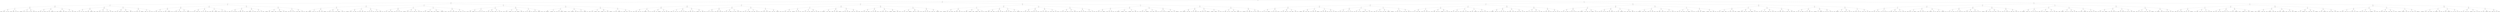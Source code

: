 digraph G {
	graph [bb="0,0,1.3078e+005,756",
		dpi=78
	];
	node [label="\N"];
	1	 [height=0.5,
		label=And,
		pos="65397,738",
		width=0.75];
	2	 [height=0.5,
		label=And,
		pos="49132,666",
		width=0.75];
	1 -> 2	 [pos="e,49159,667.12 65370,736.88 64653,733.8 50006,670.76 49169,667.16"];
	3	 [height=0.5,
		label=Or,
		pos="81663,666",
		width=0.75];
	1 -> 3	 [pos="e,81636,667.12 65424,736.88 66141,733.8 80789,670.76 81625,667.16"];
	4	 [height=0.5,
		label=And,
		pos="24253,594",
		width=0.75];
	2 -> 4	 [pos="e,24280,595.08 49105,664.92 48208,662.4 25342,598.06 24290,595.11"];
	5	 [height=0.5,
		label=Or,
		pos="49132,594",
		width=0.75];
	2 -> 5	 [pos="e,49132,612.1 49132,647.7 49132,639.98 49132,630.71 49132,622.11"];
	8	 [height=0.5,
		label=Or,
		pos="11939,522",
		width=0.75];
	4 -> 8	 [pos="e,11966,523.15 24226,592.85 23610,589.34 12694,527.29 11976,523.21"];
	9	 [height=0.5,
		label=And,
		pos="24253,522",
		width=0.75];
	4 -> 9	 [pos="e,24253,540.1 24253,575.7 24253,567.98 24253,558.71 24253,550.11"];
	16	 [height=0.5,
		label=Or,
		pos="5994.7,450",
		width=0.75];
	8 -> 16	 [pos="e,6021.7,451.32 11912,520.68 11499,515.82 6512.4,457.1 6031.9,451.44"];
	17	 [height=0.5,
		label=And,
		pos="11939,450",
		width=0.75];
	8 -> 17	 [pos="e,11939,468.1 11939,503.7 11939,495.98 11939,486.71 11939,478.11"];
	32	 [height=0.5,
		label=And,
		pos="2972.7,378",
		width=0.75];
	16 -> 32	 [pos="e,2999.9,379.63 5967.7,448.37 5688.6,441.91 3336.5,387.43 3010.2,379.87"];
	33	 [height=0.5,
		label=Or,
		pos="5994.7,378",
		width=0.75];
	16 -> 33	 [pos="e,5994.7,396.1 5994.7,431.7 5994.7,423.98 5994.7,414.71 5994.7,406.11"];
	64	 [height=0.5,
		label=And,
		pos="1452.7,306",
		width=0.75];
	32 -> 64	 [pos="e,1479.8,308.25 2945.7,375.76 2762.4,367.31 1702.3,318.49 1489.8,308.71"];
	65	 [height=0.5,
		label=And,
		pos="2972.7,306",
		width=0.75];
	32 -> 65	 [pos="e,2972.7,324.1 2972.7,359.7 2972.7,351.98 2972.7,342.71 2972.7,334.11"];
	128	 [height=0.5,
		label=Or,
		pos="759.74,234",
		width=0.75];
	64 -> 128	 [pos="e,786.41,237.69 1426,302.3 1318.8,291.47 920.07,251.19 796.5,238.71"];
	129	 [height=0.5,
		label=And,
		pos="1452.7,234",
		width=0.75];
	64 -> 129	 [pos="e,1452.7,252.1 1452.7,287.7 1452.7,279.98 1452.7,270.71 1452.7,262.11"];
	256	 [height=0.5,
		label=And,
		pos="393.74,162",
		width=0.75];
	128 -> 256	 [pos="e,419.45,167.92 734.01,228.08 669.96,215.83 503.27,183.95 429.62,169.86"];
	257	 [height=0.5,
		label=Or,
		pos="759.74,162",
		width=0.75];
	128 -> 257	 [pos="e,759.74,180.1 759.74,215.7 759.74,207.98 759.74,198.71 759.74,190.11"];
	512	 [height=0.5,
		label=And,
		pos="210.74,90",
		width=0.75];
	256 -> 512	 [pos="e,233.55,99.724 370.94,152.28 338.8,139.98 280,117.49 243.28,103.45"];
	513	 [height=0.5,
		label=Or,
		pos="393.74,90",
		width=0.75];
	256 -> 513	 [pos="e,393.74,108.1 393.74,143.7 393.74,135.98 393.74,126.71 393.74,118.11"];
	1024	 [height=0.5,
		label="day_week = 4",
		pos="61.745,18",
		width=1.7151];
	512 -> 1024	 [pos="e,92.915,33.644 189.4,78.971 166.7,68.306 130.26,51.187 102.11,37.964"];
	1025	 [height=0.5,
		label="entropy <= 0.02",
		pos="210.74,18",
		width=1.9318];
	512 -> 1025	 [pos="e,210.74,36.104 210.74,71.697 210.74,63.983 210.74,54.712 210.74,46.112"];
	1026	 [height=0.5,
		label="lt >= 0.6",
		pos="340.74,18",
		width=1.1735];
	513 -> 1026	 [pos="e,353.21,35.467 381.98,73.465 375.31,64.654 366.81,53.43 359.27,43.463"];
	1027	 [height=0.5,
		label="FRM = 0",
		pos="445.74,18",
		width=1.2457];
	513 -> 1027	 [pos="e,433.51,35.467 405.29,73.465 411.76,64.742 420,53.654 427.35,43.762"];
	514	 [height=0.5,
		label=And,
		pos="700.74,90",
		width=0.75];
	257 -> 514	 [pos="e,713.52,106.16 746.94,145.81 739.13,136.55 729,124.52 720.21,114.09"];
	515	 [height=0.5,
		label=Or,
		pos="818.74,90",
		width=0.75];
	257 -> 515	 [pos="e,805.97,106.16 772.55,145.81 780.36,136.55 790.49,124.52 799.28,114.09"];
	1028	 [height=0.5,
		label="is_merge = 0",
		pos="566.74,18",
		width=1.6068];
	514 -> 1028	 [pos="e,595.13,33.827 680.1,78.216 659.92,67.674 628.74,51.383 604.18,38.555"];
	1029	 [height=0.5,
		label="is_merge = 0",
		pos="700.74,18",
		width=1.6068];
	514 -> 1029	 [pos="e,700.74,36.104 700.74,71.697 700.74,63.983 700.74,54.712 700.74,46.112"];
	1030	 [height=0.5,
		label="lt >= 0.6",
		pos="818.74,18",
		width=1.1735];
	515 -> 1030	 [pos="e,818.74,36.104 818.74,71.697 818.74,63.983 818.74,54.712 818.74,46.112"];
	1031	 [height=0.5,
		label="exp >= 85",
		pos="926.74,18",
		width=1.336];
	515 -> 1031	 [pos="e,903.64,33.974 837.56,76.807 853.42,66.527 876.45,51.598 895.14,39.486"];
	258	 [height=0.5,
		label=Or,
		pos="1402.7,162",
		width=0.75];
	129 -> 258	 [pos="e,1413.8,178.49 1441.6,217.46 1435.2,208.49 1427,197.02 1419.8,186.92"];
	259	 [height=0.5,
		label=Or,
		pos="1603.7,162",
		width=0.75];
	129 -> 259	 [pos="e,1582.2,173.01 1474.4,222.97 1500.2,211.02 1543.5,190.95 1572.8,177.35"];
	516	 [height=0.5,
		label=Or,
		pos="1244.7,90",
		width=0.75];
	258 -> 516	 [pos="e,1266.5,100.65 1380.8,151.27 1353.5,139.2 1306.9,118.55 1276,104.84"];
	517	 [height=0.5,
		label=Or,
		pos="1402.7,90",
		width=0.75];
	258 -> 517	 [pos="e,1402.7,108.1 1402.7,143.7 1402.7,135.98 1402.7,126.71 1402.7,118.11"];
	1032	 [height=0.5,
		label="proj_recent_skip >= 0",
		pos="1084.7,18",
		width=2.5637];
	516 -> 1032	 [pos="e,1120.5,34.637 1222.8,79.414 1199,69.007 1160.4,52.097 1130,38.811"];
	1033	 [height=0.5,
		label="is_doc = 0",
		pos="1244.7,18",
		width=1.3902];
	516 -> 1033	 [pos="e,1244.7,36.104 1244.7,71.697 1244.7,63.983 1244.7,54.712 1244.7,46.112"];
	1034	 [height=0.5,
		label="ns <= 5",
		pos="1351.7,18",
		width=1.0832];
	517 -> 1034	 [pos="e,1363.7,35.467 1391.4,73.465 1385.1,64.742 1377,53.654 1369.8,43.762"];
	1035	 [height=0.5,
		label="FRM = 0",
		pos="1453.7,18",
		width=1.2457];
	517 -> 1035	 [pos="e,1441.7,35.467 1414.1,73.465 1420.4,64.742 1428.5,53.654 1435.7,43.762"];
	518	 [height=0.5,
		label=And,
		pos="1603.7,90",
		width=0.75];
	259 -> 518	 [pos="e,1603.7,108.1 1603.7,143.7 1603.7,135.98 1603.7,126.71 1603.7,118.11"];
	519	 [height=0.5,
		label=Or,
		pos="1772.7,90",
		width=0.75];
	259 -> 519	 [pos="e,1750.5,100.22 1626.2,151.7 1655.7,139.49 1707.7,117.95 1741.1,104.09"];
	1036	 [height=0.5,
		label="nf <= 9",
		pos="1554.7,18",
		width=1.0652];
	518 -> 1036	 [pos="e,1566.3,35.467 1592.9,73.465 1586.8,64.742 1579,53.654 1572.1,43.762"];
	1037	 [height=0.5,
		label="CFT = 0",
		pos="1653.7,18",
		width=1.1916];
	518 -> 1037	 [pos="e,1642,35.467 1614.8,73.465 1621.1,64.742 1629,53.654 1636.1,43.762"];
	1038	 [height=0.5,
		label="is_merge = 0",
		pos="1772.7,18",
		width=1.6068];
	519 -> 1038	 [pos="e,1772.7,36.104 1772.7,71.697 1772.7,63.983 1772.7,54.712 1772.7,46.112"];
	1039	 [height=0.5,
		label="is_fix = 0",
		pos="1893.7,18",
		width=1.2638];
	519 -> 1039	 [pos="e,1869,33.305 1792.5,77.597 1810.7,67.021 1838.3,51.064 1860.1,38.471"];
	130	 [height=0.5,
		label=Or,
		pos="2677.7,234",
		width=0.75];
	65 -> 130	 [pos="e,2702.8,240.95 2947.6,299.03 2894.9,286.53 2772.9,257.57 2712.6,243.28"];
	131	 [height=0.5,
		label=Or,
		pos="3266.7,234",
		width=0.75];
	65 -> 131	 [pos="e,3241.7,240.95 2997.8,299.03 3050.3,286.53 3172,257.57 3232,243.28"];
	260	 [height=0.5,
		label=And,
		pos="2306.7,162",
		width=0.75];
	130 -> 260	 [pos="e,2332.4,167.83 2652,228.13 2587.1,215.9 2417.2,183.84 2342.6,169.77"];
	261	 [height=0.5,
		label=And,
		pos="2677.7,162",
		width=0.75];
	130 -> 261	 [pos="e,2677.7,180.1 2677.7,215.7 2677.7,207.98 2677.7,198.71 2677.7,190.11"];
	520	 [height=0.5,
		label=Or,
		pos="2132.7,90",
		width=0.75];
	260 -> 520	 [pos="e,2155.2,100.04 2284,151.85 2253.6,139.6 2199.4,117.83 2164.8,103.92"];
	521	 [height=0.5,
		label=Or,
		pos="2306.7,90",
		width=0.75];
	260 -> 521	 [pos="e,2306.7,108.1 2306.7,143.7 2306.7,135.98 2306.7,126.71 2306.7,118.11"];
	1040	 [height=0.5,
		label="is_build = 0",
		pos="2010.7,18",
		width=1.4985];
	520 -> 1040	 [pos="e,2036.6,33.812 2112.9,77.597 2094.6,67.11 2067.1,51.332 2045.2,38.789"];
	1041	 [height=0.5,
		label="is_doc = 0",
		pos="2132.7,18",
		width=1.3902];
	520 -> 1041	 [pos="e,2132.7,36.104 2132.7,71.697 2132.7,63.983 2132.7,54.712 2132.7,46.112"];
	1042	 [height=0.5,
		label="FRM = 0",
		pos="2245.7,18",
		width=1.2457];
	521 -> 1042	 [pos="e,2259.9,35.29 2293.8,74.155 2285.9,65.072 2275.6,53.243 2266.5,42.87"];
	1043	 [height=0.5,
		label="is_media = 0",
		pos="2366.7,18",
		width=1.6068];
	521 -> 1043	 [pos="e,2352.5,35.628 2319.8,73.811 2327.4,64.927 2337.2,53.504 2345.8,43.388"];
	522	 [height=0.5,
		label=Or,
		pos="2598.7,90",
		width=0.75];
	261 -> 522	 [pos="e,2614.3,104.8 2662.1,147.17 2650.7,137.01 2634.9,123.03 2621.9,111.56"];
	523	 [height=0.5,
		label=Or,
		pos="2756.7,90",
		width=0.75];
	261 -> 523	 [pos="e,2741.2,104.8 2693.4,147.17 2704.8,137.01 2720.6,123.03 2733.5,111.56"];
	1044	 [height=0.5,
		label="is_fix = 0",
		pos="2487.7,18",
		width=1.2638];
	522 -> 1044	 [pos="e,2510.8,33.54 2579.7,76.967 2563.1,66.526 2538.8,51.204 2519.4,38.934"];
	1045	 [height=0.5,
		label="is_src = 0",
		pos="2598.7,18",
		width=1.3179];
	522 -> 1045	 [pos="e,2598.7,36.104 2598.7,71.697 2598.7,63.983 2598.7,54.712 2598.7,46.112"];
	1046	 [height=0.5,
		label="proj_recent_skip >= 0",
		pos="2756.7,18",
		width=2.5637];
	523 -> 1046	 [pos="e,2756.7,36.104 2756.7,71.697 2756.7,63.983 2756.7,54.712 2756.7,46.112"];
	1047	 [height=0.5,
		label="nf <= 9",
		pos="2905.7,18",
		width=1.0652];
	523 -> 1047	 [pos="e,2879.7,31.249 2778.1,78.971 2802.2,67.661 2841.7,49.091 2870.4,35.608"];
	262	 [height=0.5,
		label=And,
		pos="3266.7,162",
		width=0.75];
	131 -> 262	 [pos="e,3266.7,180.1 3266.7,215.7 3266.7,207.98 3266.7,198.71 3266.7,190.11"];
	263	 [height=0.5,
		label=And,
		pos="3638.7,162",
		width=0.75];
	131 -> 263	 [pos="e,3613,167.85 3292.3,228.19 3357.2,215.98 3528.5,183.75 3603.1,169.7"];
	524	 [height=0.5,
		label=Or,
		pos="3187.7,90",
		width=0.75];
	262 -> 524	 [pos="e,3203.3,104.8 3251.1,147.17 3239.7,137.01 3223.9,123.03 3210.9,111.56"];
	525	 [height=0.5,
		label=And,
		pos="3345.7,90",
		width=0.75];
	262 -> 525	 [pos="e,3330.2,104.8 3282.4,147.17 3293.8,137.01 3309.6,123.03 3322.5,111.56"];
	1048	 [height=0.5,
		label="is_merge = 0",
		pos="3019.7,18",
		width=1.6068];
	524 -> 1048	 [pos="e,3052.9,32.798 3165.4,79.705 3139.2,68.771 3095.1,50.38 3062.2,36.7"];
	1049	 [height=0.5,
		label="proj_recent_skip >= 0",
		pos="3187.7,18",
		width=2.5637];
	524 -> 1049	 [pos="e,3187.7,36.104 3187.7,71.697 3187.7,63.983 3187.7,54.712 3187.7,46.112"];
	1050	 [height=0.5,
		label="classif = 2",
		pos="3345.7,18",
		width=1.336];
	525 -> 1050	 [pos="e,3345.7,36.104 3345.7,71.697 3345.7,63.983 3345.7,54.712 3345.7,46.112"];
	1051	 [height=0.5,
		label="age <= 21.88",
		pos="3470.7,18",
		width=1.6249];
	525 -> 1051	 [pos="e,3443.7,34.136 3365.8,77.753 3384.4,67.359 3412.4,51.674 3434.8,39.123"];
	526	 [height=0.5,
		label=Or,
		pos="3638.7,90",
		width=0.75];
	263 -> 526	 [pos="e,3638.7,108.1 3638.7,143.7 3638.7,135.98 3638.7,126.71 3638.7,118.11"];
	527	 [height=0.5,
		label=And,
		pos="3811.7,90",
		width=0.75];
	263 -> 527	 [pos="e,3789.1,100.15 3661.4,151.85 3691.5,139.64 3745.2,117.95 3779.5,104.03"];
	1052	 [height=0.5,
		label="nd <= 7",
		pos="3587.7,18",
		width=1.1193];
	526 -> 1052	 [pos="e,3599.7,35.467 3627.4,73.465 3621.1,64.742 3613,53.654 3605.8,43.762"];
	1053	 [height=0.5,
		label="CFT = 0",
		pos="3688.7,18",
		width=1.1916];
	526 -> 1053	 [pos="e,3677,35.467 3649.8,73.465 3656.1,64.742 3664,53.654 3671.1,43.762"];
	1054	 [height=0.5,
		label="rexp >= 25.49",
		pos="3811.7,18",
		width=1.7332];
	527 -> 1054	 [pos="e,3811.7,36.104 3811.7,71.697 3811.7,63.983 3811.7,54.712 3811.7,46.112"];
	1055	 [height=0.5,
		label="is_media = 0",
		pos="3949.7,18",
		width=1.6068];
	527 -> 1055	 [pos="e,3920.9,33.637 3832.7,78.369 3853.7,67.741 3886.3,51.162 3911.8,38.222"];
	66	 [height=0.5,
		label=And,
		pos="5495.7,306",
		width=0.75];
	33 -> 66	 [pos="e,5521.9,310.67 5968.6,373.34 5885.6,361.69 5627.7,325.51 5532,312.08"];
	67	 [height=0.5,
		label=And,
		pos="6384.7,306",
		width=0.75];
	33 -> 67	 [pos="e,6358.9,311.65 6020.6,372.35 6088.3,360.21 6270.6,327.49 6348.6,313.49"];
	132	 [height=0.5,
		label=And,
		pos="4709.7,234",
		width=0.75];
	66 -> 132	 [pos="e,4736.3,237.37 5469.1,302.63 5352,292.2 4882.3,250.37 4746.6,238.28"];
	133	 [height=0.5,
		label=And,
		pos="5495.7,234",
		width=0.75];
	66 -> 133	 [pos="e,5495.7,252.1 5495.7,287.7 5495.7,279.98 5495.7,270.71 5495.7,262.11"];
	264	 [height=0.5,
		label=And,
		pos="4324.7,162",
		width=0.75];
	132 -> 264	 [pos="e,4350.5,167.68 4683.9,228.3 4616.9,216.12 4437.6,183.52 4360.6,169.53"];
	265	 [height=0.5,
		label=And,
		pos="4709.7,162",
		width=0.75];
	132 -> 265	 [pos="e,4709.7,180.1 4709.7,215.7 4709.7,207.98 4709.7,198.71 4709.7,190.11"];
	528	 [height=0.5,
		label=And,
		pos="4162.7,90",
		width=0.75];
	264 -> 528	 [pos="e,4184.9,100.58 4302.6,151.41 4274.5,139.3 4226.1,118.37 4194.2,104.61"];
	529	 [height=0.5,
		label=Or,
		pos="4324.7,90",
		width=0.75];
	264 -> 529	 [pos="e,4324.7,108.1 4324.7,143.7 4324.7,135.98 4324.7,126.71 4324.7,118.11"];
	1056	 [height=0.5,
		label="nd <= 7",
		pos="4065.7,18",
		width=1.1193];
	528 -> 1056	 [pos="e,4086.1,33.696 4145,76.161 4130.8,65.943 4110.7,51.445 4094.3,39.607"];
	1057	 [height=0.5,
		label="ns <= 5",
		pos="4162.7,18",
		width=1.0832];
	528 -> 1057	 [pos="e,4162.7,36.104 4162.7,71.697 4162.7,63.983 4162.7,54.712 4162.7,46.112"];
	1058	 [height=0.5,
		label="nuc <= 12",
		pos="4267.7,18",
		width=1.336];
	529 -> 1058	 [pos="e,4281.3,35.628 4312.4,73.811 4305.1,64.927 4295.8,53.504 4287.6,43.388"];
	1059	 [height=0.5,
		label="is_src = 0",
		pos="4381.7,18",
		width=1.3179];
	529 -> 1059	 [pos="e,4368.2,35.628 4337.1,73.811 4344.3,64.927 4353.6,53.504 4361.9,43.388"];
	530	 [height=0.5,
		label=Or,
		pos="4630.7,90",
		width=0.75];
	265 -> 530	 [pos="e,4646.3,104.8 4694.1,147.17 4682.7,137.01 4666.9,123.03 4653.9,111.56"];
	531	 [height=0.5,
		label=And,
		pos="4788.7,90",
		width=0.75];
	265 -> 531	 [pos="e,4773.2,104.8 4725.4,147.17 4736.8,137.01 4752.6,123.03 4765.5,111.56"];
	1060	 [height=0.5,
		label="age <= 21.88",
		pos="4505.7,18",
		width=1.6249];
	530 -> 1060	 [pos="e,4532.8,34.136 4610.7,77.753 4592.1,67.359 4564.1,51.674 4541.7,39.123"];
	1061	 [height=0.5,
		label="classif = 2",
		pos="4630.7,18",
		width=1.336];
	530 -> 1061	 [pos="e,4630.7,36.104 4630.7,71.697 4630.7,63.983 4630.7,54.712 4630.7,46.112"];
	1062	 [height=0.5,
		label="proj_recent_skip >= 0",
		pos="4788.7,18",
		width=2.5637];
	531 -> 1062	 [pos="e,4788.7,36.104 4788.7,71.697 4788.7,63.983 4788.7,54.712 4788.7,46.112"];
	1063	 [height=0.5,
		label="is_merge = 0",
		pos="4956.7,18",
		width=1.6068];
	531 -> 1063	 [pos="e,4923.6,32.798 4811.1,79.705 4837.3,68.771 4881.4,50.38 4914.3,36.7"];
	266	 [height=0.5,
		label=And,
		pos="5390.7,162",
		width=0.75];
	133 -> 266	 [pos="e,5409.4,175.41 5477,220.49 5460.5,209.49 5436.3,193.35 5417.7,180.97"];
	267	 [height=0.5,
		label=Or,
		pos="5608.7,162",
		width=0.75];
	133 -> 267	 [pos="e,5589.5,174.93 5514.9,221.13 5533,209.91 5560.4,192.97 5580.9,180.26"];
	532	 [height=0.5,
		label=Or,
		pos="5224.7,90",
		width=0.75];
	266 -> 532	 [pos="e,5247,100.4 5368.4,151.56 5339.6,139.42 5289.4,118.25 5256.6,104.44"];
	533	 [height=0.5,
		label=And,
		pos="5390.7,90",
		width=0.75];
	266 -> 533	 [pos="e,5390.7,108.1 5390.7,143.7 5390.7,135.98 5390.7,126.71 5390.7,118.11"];
	1064	 [height=0.5,
		label="is_media = 0",
		pos="5090.7,18",
		width=1.6068];
	532 -> 1064	 [pos="e,5119.1,33.827 5204.1,78.216 5183.9,67.674 5152.7,51.383 5128.2,38.555"];
	1065	 [height=0.5,
		label="age <= 21.88",
		pos="5224.7,18",
		width=1.6249];
	532 -> 1065	 [pos="e,5224.7,36.104 5224.7,71.697 5224.7,63.983 5224.7,54.712 5224.7,46.112"];
	1066	 [height=0.5,
		label="nf <= 9",
		pos="5339.7,18",
		width=1.0652];
	533 -> 1066	 [pos="e,5351.7,35.467 5379.4,73.465 5373.1,64.742 5365,53.654 5357.8,43.762"];
	1067	 [height=0.5,
		label="COM = 0",
		pos="5441.7,18",
		width=1.2818];
	533 -> 1067	 [pos="e,5429.7,35.467 5402.1,73.465 5408.4,64.742 5416.5,53.654 5423.7,43.762"];
	534	 [height=0.5,
		label=Or,
		pos="5608.7,90",
		width=0.75];
	267 -> 534	 [pos="e,5608.7,108.1 5608.7,143.7 5608.7,135.98 5608.7,126.71 5608.7,118.11"];
	535	 [height=0.5,
		label=And,
		pos="5781.7,90",
		width=0.75];
	267 -> 535	 [pos="e,5759.1,100.15 5631.4,151.85 5661.5,139.64 5715.2,117.95 5749.5,104.03"];
	1068	 [height=0.5,
		label="CM <= 3",
		pos="5550.7,18",
		width=1.2457];
	534 -> 1068	 [pos="e,5564.5,35.628 5596.2,73.811 5588.8,64.927 5579.3,53.504 5571,43.388"];
	1069	 [height=0.5,
		label="is_build = 0",
		pos="5667.7,18",
		width=1.4985];
	534 -> 1069	 [pos="e,5653.7,35.628 5621.5,73.811 5629,64.927 5638.7,53.504 5647.2,43.388"];
	1070	 [height=0.5,
		label="ld <= 40",
		pos="5781.7,18",
		width=1.1735];
	535 -> 1070	 [pos="e,5781.7,36.104 5781.7,71.697 5781.7,63.983 5781.7,54.712 5781.7,46.112"];
	1071	 [height=0.5,
		label="age <= 21.88",
		pos="5900.7,18",
		width=1.6249];
	535 -> 1071	 [pos="e,5874.8,34.254 5801.4,77.441 5819,67.112 5845.1,51.741 5866.1,39.356"];
	134	 [height=0.5,
		label=Or,
		pos="6384.7,234",
		width=0.75];
	67 -> 134	 [pos="e,6384.7,252.1 6384.7,287.7 6384.7,279.98 6384.7,270.71 6384.7,262.11"];
	135	 [height=0.5,
		label=And,
		pos="7241.7,234",
		width=0.75];
	67 -> 135	 [pos="e,7215,237.18 6411.3,302.83 6535.8,292.66 7060.7,249.79 7204.9,238.01"];
	268	 [height=0.5,
		label=And,
		pos="6330.7,162",
		width=0.75];
	134 -> 268	 [pos="e,6342.7,178.49 6372.8,217.46 6365.8,208.4 6356.8,196.79 6349,186.61"];
	269	 [height=0.5,
		label=And,
		pos="6580.7,162",
		width=0.75];
	134 -> 269	 [pos="e,6557.5,171.29 6408,224.7 6442.8,212.28 6508.5,188.81 6548.1,174.68"];
	536	 [height=0.5,
		label=Or,
		pos="6148.7,90",
		width=0.75];
	268 -> 536	 [pos="e,6171.6,99.794 6307.7,152.13 6275.7,139.83 6217.6,117.5 6181.3,103.51"];
	537	 [height=0.5,
		label=And,
		pos="6330.7,90",
		width=0.75];
	268 -> 537	 [pos="e,6330.7,108.1 6330.7,143.7 6330.7,135.98 6330.7,126.71 6330.7,118.11"];
	1072	 [height=0.5,
		label="ndev <= 58",
		pos="6029.7,18",
		width=1.4624];
	536 -> 1072	 [pos="e,6055.2,33.998 6129.1,77.441 6111.4,67.044 6085.1,51.539 6063.9,39.112"];
	1073	 [height=0.5,
		label="nuc <= 12",
		pos="6148.7,18",
		width=1.336];
	536 -> 1073	 [pos="e,6148.7,36.104 6148.7,71.697 6148.7,63.983 6148.7,54.712 6148.7,46.112"];
	1074	 [height=0.5,
		label="is_media = 0",
		pos="6272.7,18",
		width=1.6068];
	537 -> 1074	 [pos="e,6286.5,35.628 6318.2,73.811 6310.8,64.927 6301.3,53.504 6293,43.388"];
	1075	 [height=0.5,
		label="nd <= 7",
		pos="6388.7,18",
		width=1.1193];
	537 -> 1075	 [pos="e,6375.4,35.134 6343.3,73.811 6350.8,64.8 6360.4,53.177 6368.9,42.955"];
	538	 [height=0.5,
		label=And,
		pos="6580.7,90",
		width=0.75];
	269 -> 538	 [pos="e,6580.7,108.1 6580.7,143.7 6580.7,135.98 6580.7,126.71 6580.7,118.11"];
	539	 [height=0.5,
		label=And,
		pos="6842.7,90",
		width=0.75];
	269 -> 539	 [pos="e,6818,97.619 6605.4,154.41 6652.3,141.88 6754.5,114.57 6808.2,100.22"];
	1076	 [height=0.5,
		label="is_doc = 0",
		pos="6496.7,18",
		width=1.3902];
	538 -> 1076	 [pos="e,6515.8,34.906 6564.5,75.503 6553,65.896 6537.3,52.76 6523.8,41.572"];
	1077	 [height=0.5,
		label="comm_recent_skip >= 4",
		pos="6665.7,18",
		width=2.7984];
	538 -> 1077	 [pos="e,6645.5,35.667 6597.1,75.503 6608.6,66.094 6624.1,53.299 6637.5,42.264"];
	1078	 [height=0.5,
		label="is_media = 0",
		pos="6842.7,18",
		width=1.6068];
	539 -> 1078	 [pos="e,6842.7,36.104 6842.7,71.697 6842.7,63.983 6842.7,54.712 6842.7,46.112"];
	1079	 [height=0.5,
		label="ns <= 5",
		pos="6957.7,18",
		width=1.0832];
	539 -> 1079	 [pos="e,6934.9,32.925 6862,77.284 6879.5,66.638 6905.6,50.733 6926.2,38.226"];
	270	 [height=0.5,
		label=And,
		pos="7241.7,162",
		width=0.75];
	135 -> 270	 [pos="e,7241.7,180.1 7241.7,215.7 7241.7,207.98 7241.7,198.71 7241.7,190.11"];
	271	 [height=0.5,
		label=Or,
		pos="7664.7,162",
		width=0.75];
	135 -> 271	 [pos="e,7638.7,167.31 7267.6,228.73 7340,216.74 7545.2,182.79 7628.7,168.97"];
	540	 [height=0.5,
		label=Or,
		pos="7183.7,90",
		width=0.75];
	270 -> 540	 [pos="e,7196.3,106.16 7229.2,145.81 7221.5,136.55 7211.5,124.52 7202.9,114.09"];
	541	 [height=0.5,
		label=Or,
		pos="7300.7,90",
		width=0.75];
	270 -> 541	 [pos="e,7288,106.16 7254.5,145.81 7262.4,136.55 7272.5,124.52 7281.3,114.09"];
	1080	 [height=0.5,
		label="COM = 0",
		pos="7060.7,18",
		width=1.2818];
	540 -> 1080	 [pos="e,7085.9,33.305 7163.7,77.597 7145,66.974 7116.8,50.921 7094.7,38.302"];
	1081	 [height=0.5,
		label="age <= 21.88",
		pos="7183.7,18",
		width=1.6249];
	540 -> 1081	 [pos="e,7183.7,36.104 7183.7,71.697 7183.7,63.983 7183.7,54.712 7183.7,46.112"];
	1082	 [height=0.5,
		label="la <= 41",
		pos="7300.7,18",
		width=1.1374];
	541 -> 1082	 [pos="e,7300.7,36.104 7300.7,71.697 7300.7,63.983 7300.7,54.712 7300.7,46.112"];
	1083	 [height=0.5,
		label="same_committer = 0",
		pos="7444.7,18",
		width=2.3651];
	541 -> 1083	 [pos="e,7412.5,34.686 7322,78.671 7343.3,68.295 7376.8,52.034 7403.4,39.105"];
	542	 [height=0.5,
		label=Or,
		pos="7664.7,90",
		width=0.75];
	271 -> 542	 [pos="e,7664.7,108.1 7664.7,143.7 7664.7,135.98 7664.7,126.71 7664.7,118.11"];
	543	 [height=0.5,
		label=Or,
		pos="7831.7,90",
		width=0.75];
	271 -> 543	 [pos="e,7809.5,100.33 7686.9,151.7 7716,139.52 7767.2,118.07 7800.2,104.2"];
	1084	 [height=0.5,
		label="is_media = 0",
		pos="7605.7,18",
		width=1.6068];
	542 -> 1084	 [pos="e,7619.8,35.628 7651.9,73.811 7644.5,64.927 7634.8,53.504 7626.3,43.388"];
	1085	 [height=0.5,
		label="lt >= 0.6",
		pos="7723.7,18",
		width=1.1735];
	542 -> 1085	 [pos="e,7710.1,35.134 7677.5,73.811 7685.1,64.8 7694.9,53.177 7703.6,42.955"];
	1086	 [height=0.5,
		label="is_src = 0",
		pos="7831.7,18",
		width=1.3179];
	543 -> 1086	 [pos="e,7831.7,36.104 7831.7,71.697 7831.7,63.983 7831.7,54.712 7831.7,46.112"];
	1087	 [height=0.5,
		label="ndev <= 58",
		pos="7949.7,18",
		width=1.4624];
	543 -> 1087	 [pos="e,7924.5,33.998 7851.2,77.441 7868.8,67.044 7894.9,51.539 7915.8,39.112"];
	34	 [height=0.5,
		label=Or,
		pos="10964,378",
		width=0.75];
	17 -> 34	 [pos="e,10991,380.94 11912,447.07 11775,437.28 11159,393.04 11001,381.67"];
	35	 [height=0.5,
		label=And,
		pos="12913,378",
		width=0.75];
	17 -> 35	 [pos="e,12886,380.94 11966,447.07 12102,437.28 12717,393.04 12876,381.67"];
	68	 [height=0.5,
		label=And,
		pos="9457.7,306",
		width=0.75];
	34 -> 68	 [pos="e,9484.8,308.26 10937,375.74 10754,367.26 9706.9,318.58 9495.1,308.74"];
	69	 [height=0.5,
		label=And,
		pos="10964,306",
		width=0.75];
	34 -> 69	 [pos="e,10964,324.1 10964,359.7 10964,351.98 10964,342.71 10964,334.11"];
	136	 [height=0.5,
		label=And,
		pos="8755.7,234",
		width=0.75];
	68 -> 136	 [pos="e,8782.4,237.66 9431.1,302.34 9323,291.57 8917.6,251.14 8792.6,238.68"];
	137	 [height=0.5,
		label=And,
		pos="9457.7,234",
		width=0.75];
	68 -> 137	 [pos="e,9457.7,252.1 9457.7,287.7 9457.7,279.98 9457.7,270.71 9457.7,262.11"];
	272	 [height=0.5,
		label=And,
		pos="8368.7,162",
		width=0.75];
	136 -> 272	 [pos="e,8394.4,167.65 8730.1,228.35 8662.9,216.21 8482,183.49 8404.6,169.49"];
	273	 [height=0.5,
		label=And,
		pos="8755.7,162",
		width=0.75];
	136 -> 273	 [pos="e,8755.7,180.1 8755.7,215.7 8755.7,207.98 8755.7,198.71 8755.7,190.11"];
	544	 [height=0.5,
		label=And,
		pos="8172.7,90",
		width=0.75];
	272 -> 544	 [pos="e,8196,99.294 8345.5,152.7 8310.7,140.28 8245,116.81 8205.4,102.68"];
	545	 [height=0.5,
		label=Or,
		pos="8368.7,90",
		width=0.75];
	272 -> 545	 [pos="e,8368.7,108.1 8368.7,143.7 8368.7,135.98 8368.7,126.71 8368.7,118.11"];
	1088	 [height=0.5,
		label="nd <= 7",
		pos="8060.7,18",
		width=1.1193];
	544 -> 1088	 [pos="e,8083.3,33.108 8153.7,77.125 8136.9,66.572 8111.8,50.94 8092,38.545"];
	1089	 [height=0.5,
		label="is_build = 0",
		pos="8172.7,18",
		width=1.4985];
	544 -> 1089	 [pos="e,8172.7,36.104 8172.7,71.697 8172.7,63.983 8172.7,54.712 8172.7,46.112"];
	1090	 [height=0.5,
		label="sexp >= 9.86",
		pos="8303.7,18",
		width=1.6429];
	545 -> 1090	 [pos="e,8319.3,35.789 8355,74.155 8346.6,65.2 8335.9,53.576 8326.3,43.309"];
	1091	 [height=0.5,
		label="ndev <= 58",
		pos="8433.7,18",
		width=1.4624];
	545 -> 1091	 [pos="e,8418.6,35.29 8382.5,74.155 8391,65.072 8401.9,53.243 8411.6,42.87"];
	546	 [height=0.5,
		label=Or,
		pos="8668.7,90",
		width=0.75];
	273 -> 546	 [pos="e,8685.5,104.46 8739,147.5 8726.1,137.14 8708.1,122.67 8693.6,110.97"];
	547	 [height=0.5,
		label=Or,
		pos="8841.7,90",
		width=0.75];
	273 -> 547	 [pos="e,8825.2,104.46 8772.3,147.5 8785.1,137.14 8802.8,122.67 8817.2,110.97"];
	1092	 [height=0.5,
		label="COM = 0",
		pos="8550.7,18",
		width=1.2818];
	546 -> 1092	 [pos="e,8575.2,33.491 8649.3,77.441 8631.5,66.908 8604.9,51.132 8583.8,38.626"];
	1093	 [height=0.5,
		label="is_build = 0",
		pos="8668.7,18",
		width=1.4985];
	546 -> 1093	 [pos="e,8668.7,36.104 8668.7,71.697 8668.7,63.983 8668.7,54.712 8668.7,46.112"];
	1094	 [height=0.5,
		label="comm_recent_skip >= 4",
		pos="8841.7,18",
		width=2.7984];
	547 -> 1094	 [pos="e,8841.7,36.104 8841.7,71.697 8841.7,63.983 8841.7,54.712 8841.7,46.112"];
	1095	 [height=0.5,
		label="is_fix = 0",
		pos="9005.7,18",
		width=1.2638];
	547 -> 1095	 [pos="e,8975.9,31.723 8863.9,79.559 8890.1,68.365 8934.3,49.501 8966.4,35.796"];
	274	 [height=0.5,
		label=Or,
		pos="9395.7,162",
		width=0.75];
	137 -> 274	 [pos="e,9408.9,177.82 9444.6,218.15 9436.2,208.69 9425.2,196.24 9415.7,185.56"];
	275	 [height=0.5,
		label=Or,
		pos="9634.7,162",
		width=0.75];
	137 -> 275	 [pos="e,9612.1,171.97 9480.5,223.99 9511.6,211.71 9567.4,189.63 9602.7,175.68"];
	548	 [height=0.5,
		label=Or,
		pos="9217.7,90",
		width=0.75];
	274 -> 548	 [pos="e,9240.6,99.973 9372.8,151.99 9341.6,139.71 9285.5,117.63 9250,103.68"];
	549	 [height=0.5,
		label=And,
		pos="9395.7,90",
		width=0.75];
	274 -> 549	 [pos="e,9395.7,108.1 9395.7,143.7 9395.7,135.98 9395.7,126.71 9395.7,118.11"];
	1096	 [height=0.5,
		label="ns <= 5",
		pos="9107.7,18",
		width=1.0832];
	548 -> 1096	 [pos="e,9129.7,32.976 9198.6,76.807 9181.9,66.209 9157.5,50.669 9138.2,38.37"];
	1097	 [height=0.5,
		label="is_meta = 0",
		pos="9217.7,18",
		width=1.4804];
	548 -> 1097	 [pos="e,9217.7,36.104 9217.7,71.697 9217.7,63.983 9217.7,54.712 9217.7,46.112"];
	1098	 [height=0.5,
		label="COM = 0",
		pos="9334.7,18",
		width=1.2818];
	549 -> 1098	 [pos="e,9348.9,35.29 9382.8,74.155 9374.9,65.072 9364.6,53.243 9355.5,42.87"];
	1099	 [height=0.5,
		label="age <= 21.88",
		pos="9457.7,18",
		width=1.6249];
	549 -> 1099	 [pos="e,9442.9,35.789 9408.9,74.155 9416.8,65.2 9427.1,53.576 9436.2,43.309"];
	550	 [height=0.5,
		label=And,
		pos="9634.7,90",
		width=0.75];
	275 -> 550	 [pos="e,9634.7,108.1 9634.7,143.7 9634.7,135.98 9634.7,126.71 9634.7,118.11"];
	551	 [height=0.5,
		label=And,
		pos="9847.7,90",
		width=0.75];
	275 -> 551	 [pos="e,9824,98.793 9658.4,153.24 9696.3,140.76 9771.1,116.18 9814.5,101.93"];
	1100	 [height=0.5,
		label="CM <= 3",
		pos="9578.7,18",
		width=1.2457];
	550 -> 1100	 [pos="e,9592,35.628 9622.6,73.811 9615.6,65.015 9606.5,53.73 9598.5,43.688"];
	1101	 [height=0.5,
		label="nuc <= 12",
		pos="9689.7,18",
		width=1.336];
	550 -> 1101	 [pos="e,9676.7,35.628 9646.7,73.811 9653.6,65.015 9662.5,53.73 9670.3,43.688"];
	1102	 [height=0.5,
		label="proj_recent_skip >= 0",
		pos="9847.7,18",
		width=2.5637];
	551 -> 1102	 [pos="e,9847.7,36.104 9847.7,71.697 9847.7,63.983 9847.7,54.712 9847.7,46.112"];
	1103	 [height=0.5,
		label="nf <= 9",
		pos="9996.7,18",
		width=1.0652];
	551 -> 1103	 [pos="e,9970.7,31.249 9869.1,78.971 9893.2,67.661 9932.7,49.091 9961.4,35.608"];
	138	 [height=0.5,
		label=Or,
		pos="10709,234",
		width=0.75];
	69 -> 138	 [pos="e,10733,241.79 10939,298.29 10894,285.78 10796,258.86 10743,244.49"];
	139	 [height=0.5,
		label=Or,
		pos="11220,234",
		width=0.75];
	69 -> 139	 [pos="e,11195,241.69 10988,298.29 11034,285.74 11133,258.72 11185,244.38"];
	276	 [height=0.5,
		label=And,
		pos="10378,162",
		width=0.75];
	138 -> 276	 [pos="e,10403,168.39 10683,227.62 10625,215.26 10481,184.76 10413,170.53"];
	277	 [height=0.5,
		label=And,
		pos="10709,162",
		width=0.75];
	138 -> 277	 [pos="e,10709,180.1 10709,215.7 10709,207.98 10709,198.71 10709,190.11"];
	552	 [height=0.5,
		label=And,
		pos="10194,90",
		width=0.75];
	276 -> 552	 [pos="e,10217,99.724 10355,152.28 10322,139.98 10263,117.49 10226,103.45"];
	553	 [height=0.5,
		label=And,
		pos="10378,90",
		width=0.75];
	276 -> 553	 [pos="e,10378,108.1 10378,143.7 10378,135.98 10378,126.71 10378,118.11"];
	1104	 [height=0.5,
		label="nf <= 9",
		pos="10092,18",
		width=1.0652];
	552 -> 1104	 [pos="e,10113,33.337 10176,76.485 10160,66.171 10139,51.339 10121,39.324"];
	1105	 [height=0.5,
		label="COM = 0",
		pos="10194,18",
		width=1.2818];
	552 -> 1105	 [pos="e,10194,36.104 10194,71.697 10194,63.983 10194,54.712 10194,46.112"];
	1106	 [height=0.5,
		label="is_media = 0",
		pos="10316,18",
		width=1.6068];
	553 -> 1106	 [pos="e,10331,35.789 10365,74.155 10357,65.2 10346,53.576 10337,43.309"];
	1107	 [height=0.5,
		label="nuc <= 12",
		pos="10440,18",
		width=1.336];
	553 -> 1107	 [pos="e,10425,35.29 10391,74.155 10399,65.072 10409,53.243 10419,42.87"];
	554	 [height=0.5,
		label=Or,
		pos="10654,90",
		width=0.75];
	277 -> 554	 [pos="e,10666,106.16 10697,145.81 10690,136.55 10680,124.52 10672,114.09"];
	555	 [height=0.5,
		label=Or,
		pos="10765,90",
		width=0.75];
	277 -> 555	 [pos="e,10753,106.16 10721,145.81 10728,136.55 10738,124.52 10746,114.09"];
	1108	 [height=0.5,
		label="CM <= 3",
		pos="10551,18",
		width=1.2457];
	554 -> 1108	 [pos="e,10573,33.834 10635,76.485 10620,66.212 10599,51.456 10581,39.466"];
	1109	 [height=0.5,
		label="nd <= 7",
		pos="10654,18",
		width=1.1193];
	554 -> 1109	 [pos="e,10654,36.104 10654,71.697 10654,63.983 10654,54.712 10654,46.112"];
	1110	 [height=0.5,
		label="ndev <= 58",
		pos="10765,18",
		width=1.4624];
	555 -> 1110	 [pos="e,10765,36.104 10765,71.697 10765,63.983 10765,54.712 10765,46.112"];
	1111	 [height=0.5,
		label="is_doc = 0",
		pos="10886,18",
		width=1.3902];
	555 -> 1111	 [pos="e,10860,33.812 10784,77.597 10803,67.157 10830,51.472 10851,38.957"];
	278	 [height=0.5,
		label=Or,
		pos="11220,162",
		width=0.75];
	139 -> 278	 [pos="e,11220,180.1 11220,215.7 11220,207.98 11220,198.71 11220,190.11"];
	279	 [height=0.5,
		label=Or,
		pos="11629,162",
		width=0.75];
	139 -> 279	 [pos="e,11603,167.41 11246,228.57 11316,216.5 11512,183.04 11593,169.16"];
	556	 [height=0.5,
		label=Or,
		pos="11136,90",
		width=0.75];
	278 -> 556	 [pos="e,11152,104.46 11204,147.5 11191,137.14 11174,122.67 11160,110.97"];
	557	 [height=0.5,
		label=And,
		pos="11304,90",
		width=0.75];
	278 -> 557	 [pos="e,11288,104.46 11236,147.5 11248,137.14 11266,122.67 11280,110.97"];
	1112	 [height=0.5,
		label="is_meta = 0",
		pos="11007,18",
		width=1.4804];
	556 -> 1112	 [pos="e,11034,33.692 11115,77.908 11096,67.358 11066,51.256 11043,38.551"];
	1113	 [height=0.5,
		label="is_merge = 0",
		pos="11136,18",
		width=1.6068];
	556 -> 1113	 [pos="e,11136,36.104 11136,71.697 11136,63.983 11136,54.712 11136,46.112"];
	1114	 [height=0.5,
		label="proj_recent_skip >= 0",
		pos="11304,18",
		width=2.5637];
	557 -> 1114	 [pos="e,11304,36.104 11304,71.697 11304,63.983 11304,54.712 11304,46.112"];
	1115	 [height=0.5,
		label="is_meta = 0",
		pos="11468,18",
		width=1.4804];
	557 -> 1115	 [pos="e,11436,32.608 11326,79.559 11352,68.602 11394,50.295 11426,36.672"];
	558	 [height=0.5,
		label=Or,
		pos="11629,90",
		width=0.75];
	279 -> 558	 [pos="e,11629,108.1 11629,143.7 11629,135.98 11629,126.71 11629,118.11"];
	559	 [height=0.5,
		label=Or,
		pos="11787,90",
		width=0.75];
	279 -> 559	 [pos="e,11765,100.65 11651,151.27 11678,139.2 11725,118.55 11756,104.84"];
	1116	 [height=0.5,
		label="nd <= 7",
		pos="11580,18",
		width=1.1193];
	558 -> 1116	 [pos="e,11591,35.467 11618,73.465 11612,64.742 11604,53.654 11597,43.762"];
	1117	 [height=0.5,
		label="nf <= 9",
		pos="11677,18",
		width=1.0652];
	558 -> 1117	 [pos="e,11666,35.307 11640,73.116 11646,64.469 11653,53.575 11660,43.833"];
	1118	 [height=0.5,
		label="is_meta = 0",
		pos="11787,18",
		width=1.4804];
	559 -> 1118	 [pos="e,11787,36.104 11787,71.697 11787,63.983 11787,54.712 11787,46.112"];
	1119	 [height=0.5,
		label="CM <= 3",
		pos="11903,18",
		width=1.2457];
	559 -> 1119	 [pos="e,11879,33.424 11806,77.284 11824,66.774 11849,51.137 11870,38.705"];
	70	 [height=0.5,
		label=Or,
		pos="12913,306",
		width=0.75];
	35 -> 70	 [pos="e,12913,324.1 12913,359.7 12913,351.98 12913,342.71 12913,334.11"];
	71	 [height=0.5,
		label=And,
		pos="14562,306",
		width=0.75];
	35 -> 71	 [pos="e,14535,308.15 12940,375.86 13132,367.68 14300,318.11 14524,308.58"];
	140	 [height=0.5,
		label=And,
		pos="12653,234",
		width=0.75];
	70 -> 140	 [pos="e,12678,241.69 12888,298.29 12841,285.72 12740,258.61 12687,244.29"];
	141	 [height=0.5,
		label=And,
		pos="13173,234",
		width=0.75];
	70 -> 141	 [pos="e,13148,241.69 12938,298.29 12984,285.72 13085,258.61 13138,244.29"];
	280	 [height=0.5,
		label=And,
		pos="12310,162",
		width=0.75];
	140 -> 280	 [pos="e,12335,168.24 12627,227.8 12567,215.47 12415,184.47 12345,170.28"];
	281	 [height=0.5,
		label=Or,
		pos="12653,162",
		width=0.75];
	140 -> 281	 [pos="e,12653,180.1 12653,215.7 12653,207.98 12653,198.71 12653,190.11"];
	560	 [height=0.5,
		label=Or,
		pos="12142,90",
		width=0.75];
	280 -> 560	 [pos="e,12164,100.33 12287,151.7 12258,139.52 12207,118.07 12173,104.2"];
	561	 [height=0.5,
		label=And,
		pos="12310,90",
		width=0.75];
	280 -> 561	 [pos="e,12310,108.1 12310,143.7 12310,135.98 12310,126.71 12310,118.11"];
	1120	 [height=0.5,
		label="is_merge = 0",
		pos="12024,18",
		width=1.6068];
	560 -> 1120	 [pos="e,12049,34.254 12122,77.441 12105,67.158 12079,51.878 12058,39.522"];
	1121	 [height=0.5,
		label="lt >= 0.6",
		pos="12142,18",
		width=1.1735];
	560 -> 1121	 [pos="e,12142,36.104 12142,71.697 12142,63.983 12142,54.712 12142,46.112"];
	1122	 [height=0.5,
		label="is_doc = 0",
		pos="12252,18",
		width=1.3902];
	561 -> 1122	 [pos="e,12266,35.628 12297,73.811 12290,64.927 12280,53.504 12272,43.388"];
	1123	 [height=0.5,
		label="classif = 2",
		pos="12368,18",
		width=1.336];
	561 -> 1123	 [pos="e,12354,35.628 12322,73.811 12330,64.927 12339,53.504 12348,43.388"];
	562	 [height=0.5,
		label=And,
		pos="12592,90",
		width=0.75];
	281 -> 562	 [pos="e,12605,105.82 12640,146.15 12632,136.69 12621,124.24 12611,113.56"];
	563	 [height=0.5,
		label=And,
		pos="12714,90",
		width=0.75];
	281 -> 563	 [pos="e,12701,105.82 12666,146.15 12674,136.69 12685,124.24 12694,113.56"];
	1124	 [height=0.5,
		label="la <= 41",
		pos="12475,18",
		width=1.1374];
	562 -> 1124	 [pos="e,12498,32.925 12572,77.284 12554,66.638 12528,50.733 12507,38.226"];
	1125	 [height=0.5,
		label="is_media = 0",
		pos="12592,18",
		width=1.6068];
	562 -> 1125	 [pos="e,12592,36.104 12592,71.697 12592,63.983 12592,54.712 12592,46.112"];
	1126	 [height=0.5,
		label="COM = 0",
		pos="12714,18",
		width=1.2818];
	563 -> 1126	 [pos="e,12714,36.104 12714,71.697 12714,63.983 12714,54.712 12714,46.112"];
	1127	 [height=0.5,
		label="lt >= 0.6",
		pos="12820,18",
		width=1.1735];
	563 -> 1127	 [pos="e,12798,33.472 12732,76.807 12748,66.392 12771,51.204 12789,39.01"];
	282	 [height=0.5,
		label=And,
		pos="13173,162",
		width=0.75];
	141 -> 282	 [pos="e,13173,180.1 13173,215.7 13173,207.98 13173,198.71 13173,190.11"];
	283	 [height=0.5,
		label=And,
		pos="13535,162",
		width=0.75];
	141 -> 283	 [pos="e,13509,168 13198,228.02 13262,215.76 13426,184.06 13499,169.95"];
	564	 [height=0.5,
		label=Or,
		pos="13099,90",
		width=0.75];
	282 -> 564	 [pos="e,13114,105.14 13158,146.83 13147,136.87 13133,123.37 13121,112.14"];
	565	 [height=0.5,
		label=Or,
		pos="13247,90",
		width=0.75];
	282 -> 565	 [pos="e,13232,105.14 13188,146.83 13198,136.87 13213,123.37 13224,112.14"];
	1128	 [height=0.5,
		label="is_media = 0",
		pos="12938,18",
		width=1.6068];
	564 -> 1128	 [pos="e,12970,33.06 13077,79.414 13052,68.555 13010,50.615 12979,37.1"];
	1129	 [height=0.5,
		label="same_committer = 0",
		pos="13099,18",
		width=2.3651];
	564 -> 1129	 [pos="e,13099,36.104 13099,71.697 13099,63.983 13099,54.712 13099,46.112"];
	1130	 [height=0.5,
		label="FRM = 0",
		pos="13247,18",
		width=1.2457];
	565 -> 1130	 [pos="e,13247,36.104 13247,71.697 13247,63.983 13247,54.712 13247,46.112"];
	1131	 [height=0.5,
		label="is_meta = 0",
		pos="13363,18",
		width=1.4804];
	565 -> 1131	 [pos="e,13338,34.184 13266,77.284 13283,66.977 13308,51.74 13329,39.431"];
	566	 [height=0.5,
		label=Or,
		pos="13535,90",
		width=0.75];
	283 -> 566	 [pos="e,13535,108.1 13535,143.7 13535,135.98 13535,126.71 13535,118.11"];
	567	 [height=0.5,
		label=Or,
		pos="13687,90",
		width=0.75];
	283 -> 567	 [pos="e,13665,101.01 13557,150.97 13582,139.02 13626,118.95 13656,105.35"];
	1132	 [height=0.5,
		label="nuc <= 12",
		pos="13482,18",
		width=1.336];
	566 -> 1132	 [pos="e,13494,35.467 13523,73.465 13516,64.654 13508,53.43 13500,43.463"];
	1133	 [height=0.5,
		label="nd <= 7",
		pos="13588,18",
		width=1.1193];
	566 -> 1133	 [pos="e,13575,35.467 13547,73.465 13553,64.654 13562,53.43 13569,43.463"];
	1134	 [height=0.5,
		label="la <= 41",
		pos="13687,18",
		width=1.1374];
	567 -> 1134	 [pos="e,13687,36.104 13687,71.697 13687,63.983 13687,54.712 13687,46.112"];
	1135	 [height=0.5,
		label="is_build = 0",
		pos="13800,18",
		width=1.4985];
	567 -> 1135	 [pos="e,13775,34.114 13706,77.125 13723,66.842 13747,51.739 13767,39.505"];
	142	 [height=0.5,
		label=Or,
		pos="14562,234",
		width=0.75];
	71 -> 142	 [pos="e,14562,252.1 14562,287.7 14562,279.98 14562,270.71 14562,262.11"];
	143	 [height=0.5,
		label=Or,
		pos="15276,234",
		width=0.75];
	71 -> 143	 [pos="e,15249,237.63 14588,302.38 14698,291.65 15113,251 15239,238.61"];
	284	 [height=0.5,
		label=And,
		pos="14346,162",
		width=0.75];
	142 -> 284	 [pos="e,14369,170.69 14538,225.24 14499,212.73 14423,188.05 14379,173.81"];
	285	 [height=0.5,
		label=And,
		pos="14628,162",
		width=0.75];
	142 -> 285	 [pos="e,14614,177.82 14576,218.15 14585,208.6 14597,195.99 14607,185.25"];
	568	 [height=0.5,
		label=And,
		pos="14106,90",
		width=0.75];
	284 -> 568	 [pos="e,14130,98.116 14321,153.9 14278,141.38 14189,115.32 14140,100.99"];
	569	 [height=0.5,
		label=Or,
		pos="14346,90",
		width=0.75];
	284 -> 569	 [pos="e,14346,108.1 14346,143.7 14346,135.98 14346,126.71 14346,118.11"];
	1136	 [height=0.5,
		label="same_committer = 0",
		pos="13957,18",
		width=2.3651];
	568 -> 1136	 [pos="e,13990,34.694 14084,78.971 14062,68.578 14027,52.055 13999,38.982"];
	1137	 [height=0.5,
		label="is_fix = 0",
		pos="14106,18",
		width=1.2638];
	568 -> 1137	 [pos="e,14106,36.104 14106,71.697 14106,63.983 14106,54.712 14106,46.112"];
	1138	 [height=0.5,
		label="proj_recent_skip >= 0",
		pos="14262,18",
		width=2.5637];
	569 -> 1138	 [pos="e,14282,35.667 14330,75.503 14318,66.094 14303,53.299 14290,42.264"];
	1139	 [height=0.5,
		label="is_merge = 0",
		pos="14430,18",
		width=1.6068];
	569 -> 1139	 [pos="e,14410,35.158 14362,75.503 14373,65.962 14389,52.94 14402,41.802"];
	570	 [height=0.5,
		label=And,
		pos="14628,90",
		width=0.75];
	285 -> 570	 [pos="e,14628,108.1 14628,143.7 14628,135.98 14628,126.71 14628,118.11"];
	571	 [height=0.5,
		label=Or,
		pos="14852,90",
		width=0.75];
	285 -> 571	 [pos="e,14828,98.543 14652,153.51 14692,141.02 14772,115.89 14818,101.59"];
	1140	 [height=0.5,
		label="ns <= 5",
		pos="14545,18",
		width=1.0832];
	570 -> 1140	 [pos="e,14563,34.259 14611,75.17 14600,65.403 14584,52.114 14571,40.913"];
	1141	 [height=0.5,
		label="proj_recent_skip >= 0",
		pos="14694,18",
		width=2.5637];
	570 -> 1141	 [pos="e,14678,35.789 14642,74.155 14650,65.2 14661,53.576 14671,43.309"];
	1142	 [height=0.5,
		label="TFC <= 6",
		pos="14852,18",
		width=1.336];
	571 -> 1142	 [pos="e,14852,36.104 14852,71.697 14852,63.983 14852,54.712 14852,46.112"];
	1143	 [height=0.5,
		label="day_week = 4",
		pos="14980,18",
		width=1.7151];
	571 -> 1143	 [pos="e,14952,34.206 14872,77.908 14891,67.494 14920,51.67 14943,39.045"];
	286	 [height=0.5,
		label=Or,
		pos="15276,162",
		width=0.75];
	143 -> 286	 [pos="e,15276,180.1 15276,215.7 15276,207.98 15276,198.71 15276,190.11"];
	287	 [height=0.5,
		label=And,
		pos="15610,162",
		width=0.75];
	143 -> 287	 [pos="e,15584,168.31 15301,227.68 15360,215.32 15506,184.65 15574,170.44"];
	572	 [height=0.5,
		label=And,
		pos="15222,90",
		width=0.75];
	286 -> 572	 [pos="e,15234,106.49 15264,145.46 15257,136.4 15248,124.79 15240,114.61"];
	573	 [height=0.5,
		label=And,
		pos="15330,90",
		width=0.75];
	286 -> 573	 [pos="e,15318,106.49 15288,145.46 15295,136.4 15304,124.79 15312,114.61"];
	1144	 [height=0.5,
		label="exp >= 85",
		pos="15108,18",
		width=1.336];
	572 -> 1144	 [pos="e,15132,33.86 15202,77.125 15185,66.728 15161,51.402 15140,39.098"];
	1145	 [height=0.5,
		label="nuc <= 12",
		pos="15222,18",
		width=1.336];
	572 -> 1145	 [pos="e,15222,36.104 15222,71.697 15222,63.983 15222,54.712 15222,46.112"];
	1146	 [height=0.5,
		label="lt >= 0.6",
		pos="15330,18",
		width=1.1735];
	573 -> 1146	 [pos="e,15330,36.104 15330,71.697 15330,63.983 15330,54.712 15330,46.112"];
	1147	 [height=0.5,
		label="nd <= 7",
		pos="15431,18",
		width=1.1193];
	573 -> 1147	 [pos="e,15410,33.585 15348,76.485 15363,66.238 15384,51.531 15401,39.559"];
	574	 [height=0.5,
		label=Or,
		pos="15610,90",
		width=0.75];
	287 -> 574	 [pos="e,15610,108.1 15610,143.7 15610,135.98 15610,126.71 15610,118.11"];
	575	 [height=0.5,
		label=Or,
		pos="15808,90",
		width=0.75];
	287 -> 575	 [pos="e,15784,99.294 15633,152.7 15668,140.28 15735,116.81 15775,102.68"];
	1148	 [height=0.5,
		label="is_meta = 0",
		pos="15543,18",
		width=1.4804];
	574 -> 1148	 [pos="e,15558,35.448 15596,74.496 15587,65.344 15576,53.306 15566,42.781"];
	1149	 [height=0.5,
		label="day_week = 4",
		pos="15676,18",
		width=1.7151];
	574 -> 1149	 [pos="e,15660,35.789 15624,74.155 15632,65.2 15643,53.576 15653,43.309"];
	1150	 [height=0.5,
		label="ndev <= 58",
		pos="15808,18",
		width=1.4624];
	575 -> 1150	 [pos="e,15808,36.104 15808,71.697 15808,63.983 15808,54.712 15808,46.112"];
	1151	 [height=0.5,
		label="ld <= 40",
		pos="15921,18",
		width=1.1735];
	575 -> 1151	 [pos="e,15898,33.357 15827,77.125 15844,66.639 15869,51.141 15889,38.784"];
	18	 [height=0.5,
		label=Or,
		pos="22139,450",
		width=0.75];
	9 -> 18	 [pos="e,22166,451.9 24226,520.1 24000,512.64 22438,460.92 22176,452.24"];
	19	 [height=0.5,
		label=And,
		pos="26353,450",
		width=0.75];
	9 -> 19	 [pos="e,26326,451.9 24280,520.1 24504,512.64 26055,460.92 26316,452.24"];
	36	 [height=0.5,
		label=And,
		pos="19121,378",
		width=0.75];
	18 -> 36	 [pos="e,19148,379.63 22112,448.37 21833,441.91 19484,387.43 19158,379.87"];
	37	 [height=0.5,
		label=Or,
		pos="22139,378",
		width=0.75];
	18 -> 37	 [pos="e,22139,396.1 22139,431.7 22139,423.98 22139,414.71 22139,406.11"];
	72	 [height=0.5,
		label=And,
		pos="17487,306",
		width=0.75];
	36 -> 72	 [pos="e,17514,308.16 19094,375.84 18902,367.63 17747,318.15 17524,308.6"];
	73	 [height=0.5,
		label=Or,
		pos="19121,306",
		width=0.75];
	36 -> 73	 [pos="e,19121,324.1 19121,359.7 19121,351.98 19121,342.71 19121,334.11"];
	144	 [height=0.5,
		label=Or,
		pos="16782,234",
		width=0.75];
	72 -> 144	 [pos="e,16809,237.66 17460,302.34 17351,291.57 16944,251.14 16819,238.68"];
	145	 [height=0.5,
		label=Or,
		pos="17487,234",
		width=0.75];
	72 -> 145	 [pos="e,17487,252.1 17487,287.7 17487,279.98 17487,270.71 17487,262.11"];
	288	 [height=0.5,
		label=Or,
		pos="16439,162",
		width=0.75];
	144 -> 288	 [pos="e,16464,168.24 16756,227.8 16696,215.47 16544,184.47 16474,170.28"];
	289	 [height=0.5,
		label=And,
		pos="16782,162",
		width=0.75];
	144 -> 289	 [pos="e,16782,180.1 16782,215.7 16782,207.98 16782,198.71 16782,190.11"];
	576	 [height=0.5,
		label=And,
		pos="16216,90",
		width=0.75];
	288 -> 576	 [pos="e,16240,98.543 16415,153.51 16375,141.02 16295,115.89 16249,101.59"];
	577	 [height=0.5,
		label=Or,
		pos="16439,90",
		width=0.75];
	288 -> 577	 [pos="e,16439,108.1 16439,143.7 16439,135.98 16439,126.71 16439,118.11"];
	1152	 [height=0.5,
		label="is_media = 0",
		pos="16039,18",
		width=1.6068];
	576 -> 1152	 [pos="e,16073,32.534 16193,79.992 16165,68.989 16117,50.134 16082,36.294"];
	1153	 [height=0.5,
		label="comm_recent_skip >= 4",
		pos="16216,18",
		width=2.7984];
	576 -> 1153	 [pos="e,16216,36.104 16216,71.697 16216,63.983 16216,54.712 16216,46.112"];
	1154	 [height=0.5,
		label="classif = 2",
		pos="16383,18",
		width=1.336];
	577 -> 1154	 [pos="e,16396,35.628 16427,73.811 16420,65.015 16411,53.73 16402,43.688"];
	1155	 [height=0.5,
		label="CM <= 3",
		pos="16494,18",
		width=1.2457];
	577 -> 1155	 [pos="e,16481,35.628 16451,73.811 16458,65.015 16466,53.73 16474,43.688"];
	578	 [height=0.5,
		label=And,
		pos="16719,90",
		width=0.75];
	289 -> 578	 [pos="e,16732,105.82 16768,146.15 16760,136.69 16749,124.24 16739,113.56"];
	579	 [height=0.5,
		label=Or,
		pos="16844,90",
		width=0.75];
	289 -> 579	 [pos="e,16831,105.82 16795,146.15 16803,136.69 16814,124.24 16824,113.56"];
	1156	 [height=0.5,
		label="nuc <= 12",
		pos="16605,18",
		width=1.336];
	578 -> 1156	 [pos="e,16629,33.86 16699,77.125 16682,66.728 16658,51.402 16637,39.098"];
	1157	 [height=0.5,
		label="TFC <= 6",
		pos="16719,18",
		width=1.336];
	578 -> 1157	 [pos="e,16719,36.104 16719,71.697 16719,63.983 16719,54.712 16719,46.112"];
	1158	 [height=0.5,
		label="sexp >= 9.86",
		pos="16844,18",
		width=1.6429];
	579 -> 1158	 [pos="e,16844,36.104 16844,71.697 16844,63.983 16844,54.712 16844,46.112"];
	1159	 [height=0.5,
		label="same_committer = 0",
		pos="17006,18",
		width=2.3651];
	579 -> 1159	 [pos="e,16970,34.371 16866,79.414 16890,68.894 16930,51.73 16961,38.38"];
	290	 [height=0.5,
		label=And,
		pos="17419,162",
		width=0.75];
	145 -> 290	 [pos="e,17433,177.49 17473,218.5 17463,208.73 17451,195.69 17440,184.7"];
	291	 [height=0.5,
		label=And,
		pos="17671,162",
		width=0.75];
	145 -> 291	 [pos="e,17648,171.72 17510,224.28 17542,211.98 17601,189.49 17638,175.45"];
	580	 [height=0.5,
		label=Or,
		pos="17265,90",
		width=0.75];
	290 -> 580	 [pos="e,17286,100.83 17397,151.12 17371,139.08 17326,118.66 17296,105.01"];
	581	 [height=0.5,
		label=And,
		pos="17419,90",
		width=0.75];
	290 -> 581	 [pos="e,17419,108.1 17419,143.7 17419,135.98 17419,126.71 17419,118.11"];
	1160	 [height=0.5,
		label="FRM = 0",
		pos="17154,18",
		width=1.2457];
	580 -> 1160	 [pos="e,17177,33.54 17246,76.967 17229,66.526 17205,51.204 17185,38.934"];
	1161	 [height=0.5,
		label="classif = 2",
		pos="17265,18",
		width=1.336];
	580 -> 1161	 [pos="e,17265,36.104 17265,71.697 17265,63.983 17265,54.712 17265,46.112"];
	1162	 [height=0.5,
		label="ns <= 5",
		pos="17370,18",
		width=1.0832];
	581 -> 1162	 [pos="e,17381,35.467 17408,73.465 17402,64.742 17394,53.654 17387,43.762"];
	1163	 [height=0.5,
		label="la <= 41",
		pos="17468,18",
		width=1.1374];
	581 -> 1163	 [pos="e,17456,35.467 17430,73.465 17436,64.742 17443,53.654 17450,43.762"];
	582	 [height=0.5,
		label=And,
		pos="17671,90",
		width=0.75];
	291 -> 582	 [pos="e,17671,108.1 17671,143.7 17671,135.98 17671,126.71 17671,118.11"];
	583	 [height=0.5,
		label=Or,
		pos="17904,90",
		width=0.75];
	291 -> 583	 [pos="e,17879,98.293 17695,153.77 17736,141.28 17822,115.6 17870,101.26"];
	1164	 [height=0.5,
		label="is_build = 0",
		pos="17581,18",
		width=1.4985];
	582 -> 1164	 [pos="e,17601,34.803 17654,75.834 17641,66.1 17624,52.616 17609,41.225"];
	1165	 [height=0.5,
		label="same_committer = 0",
		pos="17738,18",
		width=2.3651];
	582 -> 1165	 [pos="e,17722,35.699 17685,74.496 17693,65.409 17705,53.475 17715,43.004"];
	1166	 [height=0.5,
		label="rexp >= 25.49",
		pos="17904,18",
		width=1.7332];
	583 -> 1166	 [pos="e,17904,36.104 17904,71.697 17904,63.983 17904,54.712 17904,46.112"];
	1167	 [height=0.5,
		label="ns <= 5",
		pos="18023,18",
		width=1.0832];
	583 -> 1167	 [pos="e,17999,32.741 17923,77.441 17942,66.704 17969,50.52 17991,37.903"];
	146	 [height=0.5,
		label=Or,
		pos="18877,234",
		width=0.75];
	73 -> 146	 [pos="e,18901,242.04 19096,298.03 19053,285.51 18961,259.18 18911,244.83"];
	147	 [height=0.5,
		label=Or,
		pos="19365,234",
		width=0.75];
	73 -> 147	 [pos="e,19340,242.04 19145,298.03 19189,285.51 19280,259.18 19330,244.83"];
	292	 [height=0.5,
		label=And,
		pos="18531,162",
		width=0.75];
	146 -> 292	 [pos="e,18556,168.15 18851,227.85 18790,215.54 18636,184.36 18566,170.2"];
	293	 [height=0.5,
		label=Or,
		pos="18877,162",
		width=0.75];
	146 -> 293	 [pos="e,18877,180.1 18877,215.7 18877,207.98 18877,198.71 18877,190.11"];
	584	 [height=0.5,
		label=Or,
		pos="18338,90",
		width=0.75];
	292 -> 584	 [pos="e,18361,99.365 18507,152.56 18473,140.17 18410,117.03 18371,102.92"];
	585	 [height=0.5,
		label=And,
		pos="18531,90",
		width=0.75];
	292 -> 585	 [pos="e,18531,108.1 18531,143.7 18531,135.98 18531,126.71 18531,118.11"];
	1168	 [height=0.5,
		label="same_committer = 0",
		pos="18165,18",
		width=2.3651];
	584 -> 1168	 [pos="e,18202,34.174 18315,79.849 18289,69.291 18245,51.644 18212,38.066"];
	1169	 [height=0.5,
		label="entropy <= 0.02",
		pos="18338,18",
		width=1.9318];
	584 -> 1169	 [pos="e,18338,36.104 18338,71.697 18338,63.983 18338,54.712 18338,46.112"];
	1170	 [height=0.5,
		label="nuc <= 12",
		pos="18474,18",
		width=1.336];
	585 -> 1170	 [pos="e,18487,35.628 18518,73.811 18511,64.927 18502,53.504 18494,43.388"];
	1171	 [height=0.5,
		label="classif = 2",
		pos="18588,18",
		width=1.336];
	585 -> 1171	 [pos="e,18574,35.628 18543,73.811 18550,64.927 18560,53.504 18568,43.388"];
	586	 [height=0.5,
		label=Or,
		pos="18815,90",
		width=0.75];
	293 -> 586	 [pos="e,18828,105.82 18864,146.15 18855,136.69 18844,124.24 18835,113.56"];
	587	 [height=0.5,
		label=Or,
		pos="18940,90",
		width=0.75];
	293 -> 587	 [pos="e,18926,105.82 18890,146.15 18899,136.69 18910,124.24 18919,113.56"];
	1172	 [height=0.5,
		label="ld <= 40",
		pos="18696,18",
		width=1.1735];
	586 -> 1172	 [pos="e,18720,32.989 18795,77.441 18777,66.772 18750,50.724 18728,38.143"];
	1173	 [height=0.5,
		label="sexp >= 9.86",
		pos="18815,18",
		width=1.6429];
	586 -> 1173	 [pos="e,18815,36.104 18815,71.697 18815,63.983 18815,54.712 18815,46.112"];
	1174	 [height=0.5,
		label="classif = 2",
		pos="18940,18",
		width=1.336];
	587 -> 1174	 [pos="e,18940,36.104 18940,71.697 18940,63.983 18940,54.712 18940,46.112"];
	1175	 [height=0.5,
		label="entropy <= 0.02",
		pos="19076,18",
		width=1.9318];
	587 -> 1175	 [pos="e,19046,34.284 18960,78.369 18981,67.957 19012,51.834 19037,39.016"];
	294	 [height=0.5,
		label=And,
		pos="19365,162",
		width=0.75];
	147 -> 294	 [pos="e,19365,180.1 19365,215.7 19365,207.98 19365,198.71 19365,190.11"];
	295	 [height=0.5,
		label=Or,
		pos="19691,162",
		width=0.75];
	147 -> 295	 [pos="e,19665,168.48 19390,227.57 19448,215.19 19589,184.86 19655,170.62"];
	588	 [height=0.5,
		label=Or,
		pos="19315,90",
		width=0.75];
	294 -> 588	 [pos="e,19326,106.49 19354,145.46 19347,136.49 19339,125.02 19332,114.92"];
	589	 [height=0.5,
		label=And,
		pos="19415,90",
		width=0.75];
	294 -> 589	 [pos="e,19404,106.49 19376,145.46 19382,136.49 19390,125.02 19398,114.92"];
	1176	 [height=0.5,
		label="is_src = 0",
		pos="19211,18",
		width=1.3179];
	588 -> 1176	 [pos="e,19233,34.085 19296,76.485 19281,66.279 19259,51.65 19242,39.703"];
	1177	 [height=0.5,
		label="ns <= 5",
		pos="19315,18",
		width=1.0832];
	588 -> 1177	 [pos="e,19315,36.104 19315,71.697 19315,63.983 19315,54.712 19315,46.112"];
	1178	 [height=0.5,
		label="CFT = 0",
		pos="19415,18",
		width=1.1916];
	589 -> 1178	 [pos="e,19415,36.104 19415,71.697 19415,63.983 19415,54.712 19415,46.112"];
	1179	 [height=0.5,
		label="is_src = 0",
		pos="19523,18",
		width=1.3179];
	589 -> 1179	 [pos="e,19500,33.974 19434,76.807 19449,66.527 19472,51.598 19491,39.486"];
	590	 [height=0.5,
		label=Or,
		pos="19691,90",
		width=0.75];
	295 -> 590	 [pos="e,19691,108.1 19691,143.7 19691,135.98 19691,126.71 19691,118.11"];
	591	 [height=0.5,
		label=Or,
		pos="19878,90",
		width=0.75];
	295 -> 591	 [pos="e,19855,99.654 19714,152.42 19747,140.08 19808,117.29 19845,103.21"];
	1180	 [height=0.5,
		label="CM <= 3",
		pos="19633,18",
		width=1.2457];
	590 -> 1180	 [pos="e,19647,35.628 19678,73.811 19671,64.927 19661,53.504 19653,43.388"];
	1181	 [height=0.5,
		label="is_meta = 0",
		pos="19749,18",
		width=1.4804];
	590 -> 1181	 [pos="e,19735,35.628 19703,73.811 19711,64.927 19720,53.504 19729,43.388"];
	1182	 [height=0.5,
		label="is_merge = 0",
		pos="19878,18",
		width=1.6068];
	591 -> 1182	 [pos="e,19878,36.104 19878,71.697 19878,63.983 19878,54.712 19878,46.112"];
	1183	 [height=0.5,
		label="lt >= 0.6",
		pos="19996,18",
		width=1.1735];
	591 -> 1183	 [pos="e,19972,32.989 19897,77.441 19915,66.772 19942,50.724 19963,38.143"];
	74	 [height=0.5,
		label=Or,
		pos="21594,306",
		width=0.75];
	37 -> 74	 [pos="e,21620,310.38 22112,373.62 22023,362.19 21733,324.9 21630,311.69"];
	75	 [height=0.5,
		label=Or,
		pos="22546,306",
		width=0.75];
	37 -> 75	 [pos="e,22520,311.46 22165,372.57 22235,360.52 22429,327.12 22510,313.21"];
	148	 [height=0.5,
		label=And,
		pos="20797,234",
		width=0.75];
	74 -> 148	 [pos="e,20823,237.33 21567,302.63 21448,292.19 20971,250.27 20834,238.24"];
	149	 [height=0.5,
		label=Or,
		pos="21594,234",
		width=0.75];
	74 -> 149	 [pos="e,21594,252.1 21594,287.7 21594,279.98 21594,270.71 21594,262.11"];
	296	 [height=0.5,
		label=Or,
		pos="20415,162",
		width=0.75];
	148 -> 296	 [pos="e,20441,167.73 20771,228.3 20705,216.13 20527,183.6 20451,169.58"];
	297	 [height=0.5,
		label=And,
		pos="20797,162",
		width=0.75];
	148 -> 297	 [pos="e,20797,180.1 20797,215.7 20797,207.98 20797,198.71 20797,190.11"];
	592	 [height=0.5,
		label=Or,
		pos="20206,90",
		width=0.75];
	296 -> 592	 [pos="e,20230,98.972 20391,153.11 20354,140.66 20282,116.43 20239,102.19"];
	593	 [height=0.5,
		label=And,
		pos="20415,90",
		width=0.75];
	296 -> 593	 [pos="e,20415,108.1 20415,143.7 20415,135.98 20415,126.71 20415,118.11"];
	1184	 [height=0.5,
		label="ld <= 40",
		pos="20098,18",
		width=1.1735];
	592 -> 1184	 [pos="e,20120,33.472 20187,76.807 20171,66.392 20147,51.204 20129,39.01"];
	1185	 [height=0.5,
		label="TFC <= 6",
		pos="20206,18",
		width=1.336];
	592 -> 1185	 [pos="e,20206,36.104 20206,71.697 20206,63.983 20206,54.712 20206,46.112"];
	1186	 [height=0.5,
		label="entropy <= 0.02",
		pos="20342,18",
		width=1.9318];
	593 -> 1186	 [pos="e,20359,35.606 20400,74.834 20390,65.616 20378,53.366 20366,42.689"];
	1187	 [height=0.5,
		label="is_media = 0",
		pos="20487,18",
		width=1.6068];
	593 -> 1187	 [pos="e,20470,35.354 20429,74.834 20439,65.551 20452,53.193 20463,42.464"];
	594	 [height=0.5,
		label=And,
		pos="20742,90",
		width=0.75];
	297 -> 594	 [pos="e,20754,106.16 20785,145.81 20778,136.55 20768,124.52 20760,114.09"];
	595	 [height=0.5,
		label=And,
		pos="20853,90",
		width=0.75];
	297 -> 595	 [pos="e,20841,106.16 20809,145.81 20816,136.55 20826,124.52 20834,114.09"];
	1188	 [height=0.5,
		label="age <= 21.88",
		pos="20621,18",
		width=1.6249];
	594 -> 1188	 [pos="e,20647,34.324 20722,77.597 20704,67.292 20678,51.879 20656,39.446"];
	1189	 [height=0.5,
		label="FRM = 0",
		pos="20742,18",
		width=1.2457];
	594 -> 1189	 [pos="e,20742,36.104 20742,71.697 20742,63.983 20742,54.712 20742,46.112"];
	1190	 [height=0.5,
		label="TFC <= 6",
		pos="20853,18",
		width=1.336];
	595 -> 1190	 [pos="e,20853,36.104 20853,71.697 20853,63.983 20853,54.712 20853,46.112"];
	1191	 [height=0.5,
		label="ndev <= 58",
		pos="20972,18",
		width=1.4624];
	595 -> 1191	 [pos="e,20946,33.998 20872,77.441 20890,67.044 20916,51.539 20938,39.112"];
	298	 [height=0.5,
		label=And,
		pos="21485,162",
		width=0.75];
	149 -> 298	 [pos="e,21504,175.05 21575,220.81 21557,209.67 21532,193.06 21512,180.5"];
	299	 [height=0.5,
		label=Or,
		pos="21710,162",
		width=0.75];
	149 -> 299	 [pos="e,21690,174.75 21613,221.28 21632,209.98 21660,192.74 21682,179.94"];
	596	 [height=0.5,
		label=And,
		pos="21308,90",
		width=0.75];
	298 -> 596	 [pos="e,21330,99.973 21462,151.99 21431,139.71 21375,117.63 21340,103.68"];
	597	 [height=0.5,
		label=Or,
		pos="21485,90",
		width=0.75];
	298 -> 597	 [pos="e,21485,108.1 21485,143.7 21485,135.98 21485,126.71 21485,118.11"];
	1192	 [height=0.5,
		label="proj_recent_skip >= 0",
		pos="21135,18",
		width=2.5637];
	596 -> 1192	 [pos="e,21173,34.442 21285,79.849 21259,69.359 21216,51.87 21183,38.326"];
	1193	 [height=0.5,
		label="rexp >= 25.49",
		pos="21308,18",
		width=1.7332];
	596 -> 1193	 [pos="e,21308,36.104 21308,71.697 21308,63.983 21308,54.712 21308,46.112"];
	1194	 [height=0.5,
		label="FRM = 0",
		pos="21433,18",
		width=1.2457];
	597 -> 1194	 [pos="e,21445,35.467 21473,73.465 21467,64.742 21458,53.654 21451,43.762"];
	1195	 [height=0.5,
		label="ld <= 40",
		pos="21538,18",
		width=1.1735];
	597 -> 1195	 [pos="e,21525,35.467 21497,73.465 21503,64.654 21512,53.43 21519,43.463"];
	598	 [height=0.5,
		label=And,
		pos="21710,90",
		width=0.75];
	299 -> 598	 [pos="e,21710,108.1 21710,143.7 21710,135.98 21710,126.71 21710,118.11"];
	599	 [height=0.5,
		label=Or,
		pos="21893,90",
		width=0.75];
	299 -> 599	 [pos="e,21870,99.724 21733,152.28 21765,139.98 21823,117.49 21860,103.45"];
	1196	 [height=0.5,
		label="is_meta = 0",
		pos="21652,18",
		width=1.4804];
	598 -> 1196	 [pos="e,21666,35.628 21697,73.811 21690,64.927 21680,53.504 21672,43.388"];
	1197	 [height=0.5,
		label="FRM = 0",
		pos="21768,18",
		width=1.2457];
	598 -> 1197	 [pos="e,21754,35.628 21722,73.811 21730,64.927 21739,53.504 21748,43.388"];
	1198	 [height=0.5,
		label="rexp >= 25.49",
		pos="21893,18",
		width=1.7332];
	599 -> 1198	 [pos="e,21893,36.104 21893,71.697 21893,63.983 21893,54.712 21893,46.112"];
	1199	 [height=0.5,
		label="is_fix = 0",
		pos="22019,18",
		width=1.2638];
	599 -> 1199	 [pos="e,21993,33.119 21913,77.753 21932,67.04 21962,50.705 21985,37.976"];
	150	 [height=0.5,
		label=Or,
		pos="22546,234",
		width=0.75];
	75 -> 150	 [pos="e,22546,252.1 22546,287.7 22546,279.98 22546,270.71 22546,262.11"];
	151	 [height=0.5,
		label=And,
		pos="23612,234",
		width=0.75];
	75 -> 151	 [pos="e,23585,236.76 22573,303.23 22718,293.71 23407,248.44 23575,237.42"];
	300	 [height=0.5,
		label=Or,
		pos="22477,162",
		width=0.75];
	150 -> 300	 [pos="e,22491,177.49 22531,218.5 22522,208.73 22509,195.69 22498,184.7"];
	301	 [height=0.5,
		label=Or,
		pos="22789,162",
		width=0.75];
	150 -> 301	 [pos="e,22764,170.01 22570,225.9 22614,213.32 22705,187.08 22755,172.79"];
	600	 [height=0.5,
		label=And,
		pos="22233,90",
		width=0.75];
	300 -> 600	 [pos="e,22257,98.043 22452,154.03 22409,141.51 22317,115.18 22267,100.83"];
	601	 [height=0.5,
		label=Or,
		pos="22477,90",
		width=0.75];
	300 -> 601	 [pos="e,22477,108.1 22477,143.7 22477,135.98 22477,126.71 22477,118.11"];
	1200	 [height=0.5,
		label="lt >= 0.6",
		pos="22125,18",
		width=1.1735];
	600 -> 1200	 [pos="e,22147,33.472 22214,76.807 22198,66.392 22174,51.204 22156,39.01"];
	1201	 [height=0.5,
		label="nuc <= 12",
		pos="22233,18",
		width=1.336];
	600 -> 1201	 [pos="e,22233,36.104 22233,71.697 22233,63.983 22233,54.712 22233,46.112"];
	1202	 [height=0.5,
		label="proj_recent_skip >= 0",
		pos="22391,18",
		width=2.5637];
	601 -> 1202	 [pos="e,22411,35.667 22460,75.503 22449,66.094 22433,53.299 22419,42.264"];
	1203	 [height=0.5,
		label="day_week = 4",
		pos="22563,18",
		width=1.7151];
	601 -> 1203	 [pos="e,22543,35.158 22493,75.503 22505,65.872 22521,52.694 22535,41.487"];
	602	 [height=0.5,
		label=And,
		pos="22789,90",
		width=0.75];
	301 -> 602	 [pos="e,22789,108.1 22789,143.7 22789,135.98 22789,126.71 22789,118.11"];
	603	 [height=0.5,
		label=And,
		pos="23097,90",
		width=0.75];
	301 -> 603	 [pos="e,23072,96.709 22814,155.27 22869,142.81 22999,113.2 23062,98.942"];
	1204	 [height=0.5,
		label="age <= 21.88",
		pos="22701,18",
		width=1.6249];
	602 -> 1204	 [pos="e,22721,35.158 22772,75.503 22760,65.872 22743,52.694 22729,41.487"];
	1205	 [height=0.5,
		label="comm_recent_skip >= 4",
		pos="22878,18",
		width=2.7984];
	602 -> 1205	 [pos="e,22856,35.824 22805,75.834 22818,66.365 22834,53.347 22848,42.159"];
	1206	 [height=0.5,
		label="comm_recent_skip >= 4",
		pos="23097,18",
		width=2.7984];
	603 -> 1206	 [pos="e,23097,36.104 23097,71.697 23097,63.983 23097,54.712 23097,46.112"];
	1207	 [height=0.5,
		label="entropy <= 0.02",
		pos="23285,18",
		width=1.9318];
	603 -> 1207	 [pos="e,23247,33.108 23120,80.417 23149,69.592 23200,50.707 23237,36.728"];
	302	 [height=0.5,
		label=And,
		pos="23612,162",
		width=0.75];
	151 -> 302	 [pos="e,23612,180.1 23612,215.7 23612,207.98 23612,198.71 23612,190.11"];
	303	 [height=0.5,
		label=And,
		pos="23999,162",
		width=0.75];
	151 -> 303	 [pos="e,23973,167.65 23637,228.35 23705,216.21 23885,183.49 23963,169.49"];
	604	 [height=0.5,
		label=Or,
		pos="23544,90",
		width=0.75];
	302 -> 604	 [pos="e,23558,105.49 23598,146.5 23588,136.73 23576,123.69 23565,112.7"];
	605	 [height=0.5,
		label=And,
		pos="23680,90",
		width=0.75];
	302 -> 605	 [pos="e,23666,105.49 23626,146.5 23635,136.73 23648,123.69 23659,112.7"];
	1208	 [height=0.5,
		label="ndev <= 58",
		pos="23425,18",
		width=1.4624];
	604 -> 1208	 [pos="e,23450,33.998 23524,77.441 23506,67.044 23480,51.539 23459,39.112"];
	1209	 [height=0.5,
		label="TFC <= 6",
		pos="23544,18",
		width=1.336];
	604 -> 1209	 [pos="e,23544,36.104 23544,71.697 23544,63.983 23544,54.712 23544,46.112"];
	1210	 [height=0.5,
		label="entropy <= 0.02",
		pos="23680,18",
		width=1.9318];
	605 -> 1210	 [pos="e,23680,36.104 23680,71.697 23680,63.983 23680,54.712 23680,46.112"];
	1211	 [height=0.5,
		label="is_meta = 0",
		pos="23821,18",
		width=1.4804];
	605 -> 1211	 [pos="e,23792,33.318 23701,78.52 23722,67.82 23756,50.976 23783,37.933"];
	606	 [height=0.5,
		label=Or,
		pos="23999,90",
		width=0.75];
	303 -> 606	 [pos="e,23999,108.1 23999,143.7 23999,135.98 23999,126.71 23999,118.11"];
	607	 [height=0.5,
		label=Or,
		pos="24177,90",
		width=0.75];
	303 -> 607	 [pos="e,24154,99.973 24022,151.99 24053,139.71 24109,117.63 24145,103.68"];
	1212	 [height=0.5,
		label="is_fix = 0",
		pos="23938,18",
		width=1.2638];
	606 -> 1212	 [pos="e,23952,35.29 23986,74.155 23978,65.072 23968,53.243 23959,42.87"];
	1213	 [height=0.5,
		label="sexp >= 9.86",
		pos="24061,18",
		width=1.6429];
	606 -> 1213	 [pos="e,24046,35.789 24012,74.155 24020,65.2 24030,53.576 24039,43.309"];
	1214	 [height=0.5,
		label="ns <= 5",
		pos="24177,18",
		width=1.0832];
	607 -> 1214	 [pos="e,24177,36.104 24177,71.697 24177,63.983 24177,54.712 24177,46.112"];
	1215	 [height=0.5,
		label="is_src = 0",
		pos="24281,18",
		width=1.3179];
	607 -> 1215	 [pos="e,24258,34.085 24195,76.485 24211,66.279 24232,51.65 24250,39.703"];
	38	 [height=0.5,
		label=Or,
		pos="26353,378",
		width=0.75];
	19 -> 38	 [pos="e,26353,396.1 26353,431.7 26353,423.98 26353,414.71 26353,406.11"];
	39	 [height=0.5,
		label=Or,
		pos="29625,378",
		width=0.75];
	19 -> 39	 [pos="e,29598,379.58 26380,448.42 26674,442.13 29246,387.09 29587,379.8"];
	76	 [height=0.5,
		label=Or,
		pos="25745,306",
		width=0.75];
	38 -> 76	 [pos="e,25771,310.07 26326,373.95 26229,362.78 25894,324.14 25782,311.24"];
	77	 [height=0.5,
		label=And,
		pos="26838,306",
		width=0.75];
	38 -> 77	 [pos="e,26812,310.78 26379,373.24 26460,361.53 26708,325.76 26801,312.24"];
	152	 [height=0.5,
		label=Or,
		pos="25119,234",
		width=0.75];
	76 -> 152	 [pos="e,25145,237.96 25718,302.04 25619,290.95 25270,251.87 25155,239.08"];
	153	 [height=0.5,
		label=And,
		pos="25745,234",
		width=0.75];
	76 -> 153	 [pos="e,25745,252.1 25745,287.7 25745,279.98 25745,270.71 25745,262.11"];
	304	 [height=0.5,
		label=Or,
		pos="24787,162",
		width=0.75];
	152 -> 304	 [pos="e,24812,168.39 25093,227.62 25035,215.26 24890,184.76 24822,170.53"];
	305	 [height=0.5,
		label=Or,
		pos="25119,162",
		width=0.75];
	152 -> 305	 [pos="e,25119,180.1 25119,215.7 25119,207.98 25119,198.71 25119,190.11"];
	608	 [height=0.5,
		label=And,
		pos="24557,90",
		width=0.75];
	304 -> 608	 [pos="e,24581,98.365 24763,153.64 24721,141.12 24638,115.62 24591,101.32"];
	609	 [height=0.5,
		label=And,
		pos="24787,90",
		width=0.75];
	304 -> 609	 [pos="e,24787,108.1 24787,143.7 24787,135.98 24787,126.71 24787,118.11"];
	1216	 [height=0.5,
		label="entropy <= 0.02",
		pos="24416,18",
		width=1.9318];
	608 -> 1216	 [pos="e,24446,34.223 24536,78.52 24515,68.058 24482,51.721 24456,38.808"];
	1217	 [height=0.5,
		label="is_build = 0",
		pos="24557,18",
		width=1.4985];
	608 -> 1217	 [pos="e,24557,36.104 24557,71.697 24557,63.983 24557,54.712 24557,46.112"];
	1218	 [height=0.5,
		label="same_committer = 0",
		pos="24714,18",
		width=2.3651];
	609 -> 1218	 [pos="e,24731,35.859 24772,74.834 24762,65.681 24750,53.538 24739,42.915"];
	1219	 [height=0.5,
		label="CFT = 0",
		pos="24860,18",
		width=1.1916];
	609 -> 1219	 [pos="e,24843,34.854 24802,74.834 24811,65.421 24824,52.847 24836,42.015"];
	610	 [height=0.5,
		label=And,
		pos="25067,90",
		width=0.75];
	305 -> 610	 [pos="e,25078,106.49 25107,145.46 25100,136.4 25092,124.79 25084,114.61"];
	611	 [height=0.5,
		label=Or,
		pos="25171,90",
		width=0.75];
	305 -> 611	 [pos="e,25159,106.49 25130,145.46 25137,136.4 25146,124.79 25153,114.61"];
	1220	 [height=0.5,
		label="la <= 41",
		pos="24962,18",
		width=1.1374];
	610 -> 1220	 [pos="e,24983,33.337 25048,76.485 25032,66.077 25010,51.066 24992,38.994"];
	1221	 [height=0.5,
		label="COM = 0",
		pos="25067,18",
		width=1.2818];
	610 -> 1221	 [pos="e,25067,36.104 25067,71.697 25067,63.983 25067,54.712 25067,46.112"];
	1222	 [height=0.5,
		label="nd <= 7",
		pos="25171,18",
		width=1.1193];
	611 -> 1222	 [pos="e,25171,36.104 25171,71.697 25171,63.983 25171,54.712 25171,46.112"];
	1223	 [height=0.5,
		label="age <= 21.88",
		pos="25288,18",
		width=1.6249];
	611 -> 1223	 [pos="e,25262,34.44 25190,77.284 25207,67.045 25233,51.941 25253,39.674"];
	306	 [height=0.5,
		label=And,
		pos="25682,162",
		width=0.75];
	153 -> 306	 [pos="e,25695,177.82 25731,218.15 25723,208.69 25712,196.24 25702,185.56"];
	307	 [height=0.5,
		label=Or,
		pos="25921,162",
		width=0.75];
	153 -> 307	 [pos="e,25898,171.97 25767,223.99 25798,211.71 25854,189.63 25889,175.68"];
	612	 [height=0.5,
		label=And,
		pos="25511,90",
		width=0.75];
	306 -> 612	 [pos="e,25533,100.15 25659,151.85 25630,139.64 25577,117.95 25543,104.03"];
	613	 [height=0.5,
		label=And,
		pos="25682,90",
		width=0.75];
	306 -> 613	 [pos="e,25682,108.1 25682,143.7 25682,135.98 25682,126.71 25682,118.11"];
	1224	 [height=0.5,
		label="la <= 41",
		pos="25405,18",
		width=1.1374];
	612 -> 1224	 [pos="e,25427,33.472 25492,76.807 25477,66.392 25454,51.204 25435,39.01"];
	1225	 [height=0.5,
		label="is_src = 0",
		pos="25511,18",
		width=1.3179];
	612 -> 1225	 [pos="e,25511,36.104 25511,71.697 25511,63.983 25511,54.712 25511,46.112"];
	1226	 [height=0.5,
		label="exp >= 85",
		pos="25625,18",
		width=1.336];
	613 -> 1226	 [pos="e,25638,35.628 25669,73.811 25662,64.927 25653,53.504 25645,43.388"];
	1227	 [height=0.5,
		label="classif = 2",
		pos="25739,18",
		width=1.336];
	613 -> 1227	 [pos="e,25725,35.628 25694,73.811 25701,64.927 25711,53.504 25719,43.388"];
	614	 [height=0.5,
		label=Or,
		pos="25921,90",
		width=0.75];
	307 -> 614	 [pos="e,25921,108.1 25921,143.7 25921,135.98 25921,126.71 25921,118.11"];
	615	 [height=0.5,
		label=Or,
		pos="26081,90",
		width=0.75];
	307 -> 615	 [pos="e,26059,100.58 25943,151.41 25970,139.3 26018,118.37 26050,104.61"];
	1228	 [height=0.5,
		label="is_media = 0",
		pos="25863,18",
		width=1.6068];
	614 -> 1228	 [pos="e,25877,35.628 25908,73.811 25901,64.927 25891,53.504 25883,43.388"];
	1229	 [height=0.5,
		label="ns <= 5",
		pos="25978,18",
		width=1.0832];
	614 -> 1229	 [pos="e,25965,35.134 25933,73.811 25940,64.8 25950,53.177 25958,42.955"];
	1230	 [height=0.5,
		label="COM = 0",
		pos="26081,18",
		width=1.2818];
	615 -> 1230	 [pos="e,26081,36.104 26081,71.697 26081,63.983 26081,54.712 26081,46.112"];
	1231	 [height=0.5,
		label="is_fix = 0",
		pos="26191,18",
		width=1.2638];
	615 -> 1231	 [pos="e,26168,33.722 26100,76.807 26116,66.459 26140,51.401 26159,39.248"];
	154	 [height=0.5,
		label=And,
		pos="26838,234",
		width=0.75];
	77 -> 154	 [pos="e,26838,252.1 26838,287.7 26838,279.98 26838,270.71 26838,262.11"];
	155	 [height=0.5,
		label=Or,
		pos="27591,234",
		width=0.75];
	77 -> 155	 [pos="e,27564,237.5 26865,302.51 26978,291.92 27422,250.64 27554,238.43"];
	308	 [height=0.5,
		label=Or,
		pos="26707,162",
		width=0.75];
	154 -> 308	 [pos="e,26727,173.86 26817,222.06 26795,210.4 26761,191.83 26736,178.63"];
	309	 [height=0.5,
		label=And,
		pos="26982,162",
		width=0.75];
	154 -> 309	 [pos="e,26960,173.37 26859,222.67 26883,210.83 26923,191.33 26951,177.86"];
	616	 [height=0.5,
		label=Or,
		pos="26461,90",
		width=0.75];
	308 -> 616	 [pos="e,26485,97.94 26682,154.03 26638,141.48 26545,115.04 26495,100.72"];
	617	 [height=0.5,
		label=Or,
		pos="26707,90",
		width=0.75];
	308 -> 617	 [pos="e,26707,108.1 26707,143.7 26707,135.98 26707,126.71 26707,118.11"];
	1232	 [height=0.5,
		label="sexp >= 9.86",
		pos="26314,18",
		width=1.6429];
	616 -> 1232	 [pos="e,26344,33.578 26439,78.821 26417,68.124 26381,51.054 26353,37.881"];
	1233	 [height=0.5,
		label="entropy <= 0.02",
		pos="26461,18",
		width=1.9318];
	616 -> 1233	 [pos="e,26461,36.104 26461,71.697 26461,63.983 26461,54.712 26461,46.112"];
	1234	 [height=0.5,
		label="proj_recent_skip >= 0",
		pos="26641,18",
		width=2.5637];
	617 -> 1234	 [pos="e,26657,35.789 26693,74.155 26684,65.2 26673,53.576 26664,43.309"];
	1235	 [height=0.5,
		label="la <= 41",
		pos="26792,18",
		width=1.1374];
	617 -> 1235	 [pos="e,26773,34.157 26723,75.503 26735,65.606 26752,51.964 26766,40.564"];
	618	 [height=0.5,
		label=Or,
		pos="26982,90",
		width=0.75];
	309 -> 618	 [pos="e,26982,108.1 26982,143.7 26982,135.98 26982,126.71 26982,118.11"];
	619	 [height=0.5,
		label=Or,
		pos="27216,90",
		width=0.75];
	309 -> 619	 [pos="e,27191,98.293 27006,153.77 27048,141.25 27134,115.49 27182,101.17"];
	1236	 [height=0.5,
		label="ndev <= 58",
		pos="26904,18",
		width=1.4624];
	618 -> 1236	 [pos="e,26922,35.006 26966,75.17 26956,65.692 26942,52.895 26929,41.91"];
	1237	 [height=0.5,
		label="same_committer = 0",
		pos="27060,18",
		width=2.3651];
	618 -> 1237	 [pos="e,27041,35.764 26997,75.17 27007,65.888 27021,53.423 27033,42.594"];
	1238	 [height=0.5,
		label="is_meta = 0",
		pos="27216,18",
		width=1.4804];
	619 -> 1238	 [pos="e,27216,36.104 27216,71.697 27216,63.983 27216,54.712 27216,46.112"];
	1239	 [height=0.5,
		label="FRM = 0",
		pos="27332,18",
		width=1.2457];
	619 -> 1239	 [pos="e,27308,33.424 27235,77.284 27253,66.774 27278,51.137 27299,38.705"];
	310	 [height=0.5,
		label=Or,
		pos="27591,162",
		width=0.75];
	155 -> 310	 [pos="e,27591,180.1 27591,215.7 27591,207.98 27591,198.71 27591,190.11"];
	311	 [height=0.5,
		label=Or,
		pos="27939,162",
		width=0.75];
	155 -> 311	 [pos="e,27913,168.15 27616,227.85 27678,215.54 27833,184.36 27903,170.2"];
	620	 [height=0.5,
		label=Or,
		pos="27531,90",
		width=0.75];
	310 -> 620	 [pos="e,27544,106.16 27578,145.81 27570,136.45 27559,124.28 27550,113.79"];
	621	 [height=0.5,
		label=Or,
		pos="27651,90",
		width=0.75];
	310 -> 621	 [pos="e,27638,106.16 27604,145.81 27612,136.45 27622,124.28 27631,113.79"];
	1240	 [height=0.5,
		label="ns <= 5",
		pos="27434,18",
		width=1.0832];
	620 -> 1240	 [pos="e,27454,33.448 27513,76.161 27499,65.876 27478,51.254 27462,39.374"];
	1241	 [height=0.5,
		label="nd <= 7",
		pos="27531,18",
		width=1.1193];
	620 -> 1241	 [pos="e,27531,36.104 27531,71.697 27531,63.983 27531,54.712 27531,46.112"];
	1242	 [height=0.5,
		label="day_week = 4",
		pos="27651,18",
		width=1.7151];
	621 -> 1242	 [pos="e,27651,36.104 27651,71.697 27651,63.983 27651,54.712 27651,46.112"];
	1243	 [height=0.5,
		label="ns <= 5",
		pos="27770,18",
		width=1.0832];
	621 -> 1243	 [pos="e,27746,32.741 27670,77.441 27689,66.704 27716,50.52 27738,37.903"];
	622	 [height=0.5,
		label=And,
		pos="27939,90",
		width=0.75];
	311 -> 622	 [pos="e,27939,108.1 27939,143.7 27939,135.98 27939,126.71 27939,118.11"];
	623	 [height=0.5,
		label=And,
		pos="28150,90",
		width=0.75];
	311 -> 623	 [pos="e,28126,98.865 27963,153.11 28000,140.63 28073,116.3 28116,102.08"];
	1244	 [height=0.5,
		label="is_meta = 0",
		pos="27880,18",
		width=1.4804];
	622 -> 1244	 [pos="e,27894,35.628 27926,73.811 27918,64.927 27909,53.504 27900,43.388"];
	1245	 [height=0.5,
		label="is_src = 0",
		pos="27999,18",
		width=1.3179];
	622 -> 1245	 [pos="e,27984,35.628 27952,73.811 27959,64.927 27969,53.504 27978,43.388"];
	1246	 [height=0.5,
		label="same_committer = 0",
		pos="28150,18",
		width=2.3651];
	623 -> 1246	 [pos="e,28150,36.104 28150,71.697 28150,63.983 28150,54.712 28150,46.112"];
	1247	 [height=0.5,
		label="is_build = 0",
		pos="28307,18",
		width=1.4985];
	623 -> 1247	 [pos="e,28276,32.869 28172,79.267 28196,68.386 28236,50.528 28266,37.069"];
	78	 [height=0.5,
		label=And,
		pos="29625,306",
		width=0.75];
	39 -> 78	 [pos="e,29625,324.1 29625,359.7 29625,351.98 29625,342.71 29625,334.11"];
	79	 [height=0.5,
		label=Or,
		pos="31430,306",
		width=0.75];
	39 -> 79	 [pos="e,31403,308.05 29652,375.96 29856,368.05 31155,317.66 31392,308.45"];
	156	 [height=0.5,
		label=Or,
		pos="29273,234",
		width=0.75];
	78 -> 156	 [pos="e,29298,240.07 29599,299.91 29537,287.61 29380,256.25 29308,242.11"];
	157	 [height=0.5,
		label=Or,
		pos="29978,234",
		width=0.75];
	78 -> 157	 [pos="e,29952,240.07 29650,299.91 29713,287.58 29871,256.12 29942,242.02"];
	312	 [height=0.5,
		label=Or,
		pos="28894,162",
		width=0.75];
	156 -> 312	 [pos="e,28920,167.76 29247,228.24 29181,216.05 29005,183.63 28930,169.62"];
	313	 [height=0.5,
		label=Or,
		pos="29273,162",
		width=0.75];
	156 -> 313	 [pos="e,29273,180.1 29273,215.7 29273,207.98 29273,198.71 29273,190.11"];
	624	 [height=0.5,
		label=And,
		pos="28592,90",
		width=0.75];
	312 -> 624	 [pos="e,28617,96.88 28869,155.15 28815,142.7 28689,113.52 28627,99.209"];
	625	 [height=0.5,
		label=Or,
		pos="28894,90",
		width=0.75];
	312 -> 625	 [pos="e,28894,108.1 28894,143.7 28894,135.98 28894,126.71 28894,118.11"];
	1248	 [height=0.5,
		label="is_src = 0",
		pos="28426,18",
		width=1.3179];
	624 -> 1248	 [pos="e,28456,31.848 28569,79.559 28543,68.351 28498,49.453 28465,35.744"];
	1249	 [height=0.5,
		label="comm_recent_skip >= 4",
		pos="28592,18",
		width=2.7984];
	624 -> 1249	 [pos="e,28592,36.104 28592,71.697 28592,63.983 28592,54.712 28592,46.112"];
	1250	 [height=0.5,
		label="comm_recent_skip >= 4",
		pos="28811,18",
		width=2.7984];
	625 -> 1250	 [pos="e,28831,35.764 28877,75.17 28866,65.799 28851,53.186 28838,42.285"];
	1251	 [height=0.5,
		label="COM = 0",
		pos="28976,18",
		width=1.2818];
	625 -> 1251	 [pos="e,28957,34.756 28910,75.17 28921,65.535 28937,52.472 28950,41.368"];
	626	 [height=0.5,
		label=And,
		pos="29200,90",
		width=0.75];
	313 -> 626	 [pos="e,29214,105.14 29258,146.83 29248,136.87 29234,123.37 29222,112.14"];
	627	 [height=0.5,
		label=Or,
		pos="29345,90",
		width=0.75];
	313 -> 627	 [pos="e,29330,105.38 29287,146.83 29297,136.94 29311,123.55 29323,112.36"];
	1252	 [height=0.5,
		label="is_doc = 0",
		pos="29090,18",
		width=1.3902];
	626 -> 1252	 [pos="e,29113,33.974 29181,76.807 29164,66.527 29141,51.598 29122,39.486"];
	1253	 [height=0.5,
		label="lt >= 0.6",
		pos="29200,18",
		width=1.1735];
	626 -> 1253	 [pos="e,29200,36.104 29200,71.697 29200,63.983 29200,54.712 29200,46.112"];
	1254	 [height=0.5,
		label="same_committer = 0",
		pos="29345,18",
		width=2.3651];
	627 -> 1254	 [pos="e,29345,36.104 29345,71.697 29345,63.983 29345,54.712 29345,46.112"];
	1255	 [height=0.5,
		label="same_committer = 0",
		pos="29533,18",
		width=2.3651];
	627 -> 1255	 [pos="e,29493,33.904 29368,80.417 29396,69.793 29446,51.406 29483,37.512"];
	314	 [height=0.5,
		label=And,
		pos="29978,162",
		width=0.75];
	157 -> 314	 [pos="e,29978,180.1 29978,215.7 29978,207.98 29978,198.71 29978,190.11"];
	315	 [height=0.5,
		label=Or,
		pos="30340,162",
		width=0.75];
	157 -> 315	 [pos="e,30314,168 30003,228.02 30067,215.76 30231,184.06 30304,169.95"];
	628	 [height=0.5,
		label=Or,
		pos="29894,90",
		width=0.75];
	314 -> 628	 [pos="e,29910,104.46 29962,147.5 29949,137.14 29932,122.67 29918,110.97"];
	629	 [height=0.5,
		label=Or,
		pos="30061,90",
		width=0.75];
	314 -> 629	 [pos="e,30045,104.56 29994,147.17 30006,136.85 30023,122.58 30037,111.01"];
	1256	 [height=0.5,
		label="entropy <= 0.02",
		pos="29706,18",
		width=1.9318];
	628 -> 1256	 [pos="e,29744,33.108 29871,80.417 29842,69.592 29791,50.707 29753,36.728"];
	1257	 [height=0.5,
		label="comm_recent_skip >= 4",
		pos="29894,18",
		width=2.7984];
	628 -> 1257	 [pos="e,29894,36.104 29894,71.697 29894,63.983 29894,54.712 29894,46.112"];
	1258	 [height=0.5,
		label="classif = 2",
		pos="30061,18",
		width=1.336];
	629 -> 1258	 [pos="e,30061,36.104 30061,71.697 30061,63.983 30061,54.712 30061,46.112"];
	1259	 [height=0.5,
		label="is_doc = 0",
		pos="30177,18",
		width=1.3902];
	629 -> 1259	 [pos="e,30152,33.929 30080,77.284 30097,66.909 30123,51.54 30143,39.188"];
	630	 [height=0.5,
		label=Or,
		pos="30340,90",
		width=0.75];
	315 -> 630	 [pos="e,30340,108.1 30340,143.7 30340,135.98 30340,126.71 30340,118.11"];
	631	 [height=0.5,
		label=And,
		pos="30542,90",
		width=0.75];
	315 -> 631	 [pos="e,30518,99.115 30363,152.83 30399,140.37 30468,116.57 30509,102.41"];
	1260	 [height=0.5,
		label="lt >= 0.6",
		pos="30287,18",
		width=1.1735];
	630 -> 1260	 [pos="e,30299,35.467 30328,73.465 30321,64.654 30313,53.43 30305,43.463"];
	1261	 [height=0.5,
		label="COM = 0",
		pos="30393,18",
		width=1.2818];
	630 -> 1261	 [pos="e,30380,35.467 30352,73.465 30358,64.654 30367,53.43 30374,43.463"];
	1262	 [height=0.5,
		label="same_committer = 0",
		pos="30542,18",
		width=2.3651];
	631 -> 1262	 [pos="e,30542,36.104 30542,71.697 30542,63.983 30542,54.712 30542,46.112"];
	1263	 [height=0.5,
		label="ns <= 5",
		pos="30684,18",
		width=1.0832];
	631 -> 1263	 [pos="e,30658,31.689 30563,78.52 30586,67.33 30622,49.419 30649,36.164"];
	158	 [height=0.5,
		label=And,
		pos="31430,234",
		width=0.75];
	79 -> 158	 [pos="e,31430,252.1 31430,287.7 31430,279.98 31430,270.71 31430,262.11"];
	159	 [height=0.5,
		label=And,
		pos="32233,234",
		width=0.75];
	79 -> 159	 [pos="e,32206,237.34 31456,302.67 31576,292.29 32058,250.22 32196,238.21"];
	316	 [height=0.5,
		label=Or,
		pos="31179,162",
		width=0.75];
	158 -> 316	 [pos="e,31203,169.87 31405,226.16 31360,213.61 31264,186.9 31213,172.56"];
	317	 [height=0.5,
		label=And,
		pos="31516,162",
		width=0.75];
	158 -> 317	 [pos="e,31499,176.46 31446,219.5 31459,209.14 31477,194.67 31491,182.97"];
	632	 [height=0.5,
		label=Or,
		pos="30924,90",
		width=0.75];
	316 -> 632	 [pos="e,30948,97.794 31154,154.29 31109,141.78 31011,114.86 30958,100.49"];
	633	 [height=0.5,
		label=Or,
		pos="31179,90",
		width=0.75];
	316 -> 633	 [pos="e,31179,108.1 31179,143.7 31179,135.98 31179,126.71 31179,118.11"];
	1264	 [height=0.5,
		label="is_meta = 0",
		pos="30794,18",
		width=1.4804];
	632 -> 1264	 [pos="e,30821,33.76 30903,78.063 30884,67.539 30854,51.391 30830,38.638"];
	1265	 [height=0.5,
		label="sexp >= 9.86",
		pos="30924,18",
		width=1.6429];
	632 -> 1265	 [pos="e,30924,36.104 30924,71.697 30924,63.983 30924,54.712 30924,46.112"];
	1266	 [height=0.5,
		label="proj_recent_skip >= 0",
		pos="31093,18",
		width=2.5637];
	633 -> 1266	 [pos="e,31113,35.667 31162,75.503 31151,66.094 31135,53.299 31121,42.264"];
	1267	 [height=0.5,
		label="day_week = 4",
		pos="31265,18",
		width=1.7151];
	633 -> 1267	 [pos="e,31245,35.158 31195,75.503 31207,65.872 31223,52.694 31237,41.487"];
	634	 [height=0.5,
		label=And,
		pos="31516,90",
		width=0.75];
	317 -> 634	 [pos="e,31516,108.1 31516,143.7 31516,135.98 31516,126.71 31516,118.11"];
	635	 [height=0.5,
		label=And,
		pos="31720,90",
		width=0.75];
	317 -> 635	 [pos="e,31696,99.044 31539,152.97 31575,140.53 31645,116.55 31687,102.35"];
	1268	 [height=0.5,
		label="proj_recent_skip >= 0",
		pos="31437,18",
		width=2.5637];
	634 -> 1268	 [pos="e,31456,35.764 31500,75.17 31490,65.888 31476,53.423 31463,42.594"];
	1269	 [height=0.5,
		label="nuc <= 12",
		pos="31595,18",
		width=1.336];
	634 -> 1269	 [pos="e,31577,34.756 31531,75.17 31542,65.626 31557,52.718 31569,41.683"];
	1270	 [height=0.5,
		label="age <= 21.88",
		pos="31720,18",
		width=1.6249];
	635 -> 1270	 [pos="e,31720,36.104 31720,71.697 31720,63.983 31720,54.712 31720,46.112"];
	1271	 [height=0.5,
		label="proj_recent_skip >= 0",
		pos="31889,18",
		width=2.5637];
	635 -> 1271	 [pos="e,31851,34.507 31742,79.705 31768,69.211 31809,51.848 31842,38.374"];
	318	 [height=0.5,
		label=Or,
		pos="32233,162",
		width=0.75];
	159 -> 318	 [pos="e,32233,180.1 32233,215.7 32233,207.98 32233,198.71 32233,190.11"];
	319	 [height=0.5,
		label=Or,
		pos="32643,162",
		width=0.75];
	159 -> 319	 [pos="e,32617,167.41 32259,228.57 32329,216.5 32525,183.04 32607,169.16"];
	636	 [height=0.5,
		label=Or,
		pos="32155,90",
		width=0.75];
	318 -> 636	 [pos="e,32170,104.8 32217,147.17 32206,137.01 32190,123.03 32178,111.56"];
	637	 [height=0.5,
		label=Or,
		pos="32311,90",
		width=0.75];
	318 -> 637	 [pos="e,32295,104.8 32248,147.17 32259,137.01 32275,123.03 32288,111.56"];
	1272	 [height=0.5,
		label="ld <= 40",
		pos="32042,18",
		width=1.1735];
	636 -> 1272	 [pos="e,32065,33.357 32136,77.125 32119,66.639 32094,51.141 32074,38.784"];
	1273	 [height=0.5,
		label="ndev <= 58",
		pos="32155,18",
		width=1.4624];
	636 -> 1273	 [pos="e,32155,36.104 32155,71.697 32155,63.983 32155,54.712 32155,46.112"];
	1274	 [height=0.5,
		label="same_committer = 0",
		pos="32311,18",
		width=2.3651];
	637 -> 1274	 [pos="e,32311,36.104 32311,71.697 32311,63.983 32311,54.712 32311,46.112"];
	1275	 [height=0.5,
		label="nd <= 7",
		pos="32454,18",
		width=1.1193];
	637 -> 1275	 [pos="e,32428,31.748 32332,78.671 32355,67.513 32391,49.547 32419,36.241"];
	638	 [height=0.5,
		label=And,
		pos="32643,90",
		width=0.75];
	319 -> 638	 [pos="e,32643,108.1 32643,143.7 32643,135.98 32643,126.71 32643,118.11"];
	639	 [height=0.5,
		label=Or,
		pos="32831,90",
		width=0.75];
	319 -> 639	 [pos="e,32808,99.544 32666,152.42 32699,140.05 32760,117.17 32798,103.09"];
	1276	 [height=0.5,
		label="day_week = 4",
		pos="32574,18",
		width=1.7151];
	638 -> 1276	 [pos="e,32590,35.448 32628,74.496 32619,65.344 32608,53.306 32597,42.781"];
	1277	 [height=0.5,
		label="age <= 21.88",
		pos="32712,18",
		width=1.6249];
	638 -> 1277	 [pos="e,32696,35.448 32657,74.496 32666,65.344 32678,53.306 32688,42.781"];
	1278	 [height=0.5,
		label="lt >= 0.6",
		pos="32831,18",
		width=1.1735];
	639 -> 1278	 [pos="e,32831,36.104 32831,71.697 32831,63.983 32831,54.712 32831,46.112"];
	1279	 [height=0.5,
		label="exp >= 85",
		pos="32939,18",
		width=1.336];
	639 -> 1279	 [pos="e,32916,33.974 32850,76.807 32865,66.527 32888,51.598 32907,39.486"];
	10	 [height=0.5,
		label=Or,
		pos="44908,522",
		width=0.75];
	5 -> 10	 [pos="e,44935,523.45 49105,592.55 48766,586.94 45340,530.17 44945,523.62"];
	11	 [height=0.5,
		label=And,
		pos="53357,522",
		width=0.75];
	5 -> 11	 [pos="e,53330,523.45 49159,592.55 49498,586.94 52924,530.17 53320,523.62"];
	20	 [height=0.5,
		label=And,
		pos="38755,450",
		width=0.75];
	10 -> 20	 [pos="e,38782,451.31 44881,520.69 44460,515.91 39281,456.99 38792,451.42"];
	21	 [height=0.5,
		label=Or,
		pos="44908,450",
		width=0.75];
	10 -> 21	 [pos="e,44908,468.1 44908,503.7 44908,495.98 44908,486.71 44908,478.11"];
	40	 [height=0.5,
		label=And,
		pos="35874,378",
		width=0.75];
	20 -> 40	 [pos="e,35901,379.66 38728,448.34 38456,441.74 36226,387.57 35911,379.9"];
	41	 [height=0.5,
		label=Or,
		pos="38755,378",
		width=0.75];
	20 -> 41	 [pos="e,38755,396.1 38755,431.7 38755,423.98 38755,414.71 38755,406.11"];
	80	 [height=0.5,
		label=And,
		pos="34462,306",
		width=0.75];
	40 -> 80	 [pos="e,34489,308.34 35847,375.66 35672,367.01 34701,318.88 34499,308.84"];
	81	 [height=0.5,
		label=And,
		pos="35874,306",
		width=0.75];
	40 -> 81	 [pos="e,35874,324.1 35874,359.7 35874,351.98 35874,342.71 35874,334.11"];
	160	 [height=0.5,
		label=Or,
		pos="33745,234",
		width=0.75];
	80 -> 160	 [pos="e,33771,237.59 34435,302.38 34325,291.64 33908,250.91 33781,238.56"];
	161	 [height=0.5,
		label=And,
		pos="34462,234",
		width=0.75];
	80 -> 161	 [pos="e,34462,252.1 34462,287.7 34462,279.98 34462,270.71 34462,262.11"];
	320	 [height=0.5,
		label=And,
		pos="33367,162",
		width=0.75];
	160 -> 320	 [pos="e,33392,167.76 33719,228.24 33653,216.05 33478,183.63 33402,169.62"];
	321	 [height=0.5,
		label=And,
		pos="33745,162",
		width=0.75];
	160 -> 321	 [pos="e,33745,180.1 33745,215.7 33745,207.98 33745,198.71 33745,190.11"];
	640	 [height=0.5,
		label=Or,
		pos="33187,90",
		width=0.75];
	320 -> 640	 [pos="e,33210,99.904 33344,152.13 33312,139.86 33255,117.62 33219,103.62"];
	641	 [height=0.5,
		label=Or,
		pos="33367,90",
		width=0.75];
	320 -> 641	 [pos="e,33367,108.1 33367,143.7 33367,135.98 33367,126.71 33367,118.11"];
	1280	 [height=0.5,
		label="is_meta = 0",
		pos="33058,18",
		width=1.4804];
	640 -> 1280	 [pos="e,33085,33.692 33166,77.908 33147,67.358 33117,51.256 33094,38.551"];
	1281	 [height=0.5,
		label="is_merge = 0",
		pos="33187,18",
		width=1.6068];
	640 -> 1281	 [pos="e,33187,36.104 33187,71.697 33187,63.983 33187,54.712 33187,46.112"];
	1282	 [height=0.5,
		label="classif = 2",
		pos="33311,18",
		width=1.336];
	641 -> 1282	 [pos="e,33324,35.628 33355,73.811 33348,65.015 33339,53.73 33330,43.688"];
	1283	 [height=0.5,
		label="COM = 0",
		pos="33423,18",
		width=1.2818];
	641 -> 1283	 [pos="e,33409,35.628 33379,73.811 33386,65.015 33395,53.73 33403,43.688"];
	642	 [height=0.5,
		label=And,
		pos="33674,90",
		width=0.75];
	321 -> 642	 [pos="e,33688,105.49 33730,146.5 33720,136.73 33707,123.69 33696,112.7"];
	643	 [height=0.5,
		label=And,
		pos="33815,90",
		width=0.75];
	321 -> 643	 [pos="e,33800,105.49 33759,146.5 33769,136.73 33782,123.69 33793,112.7"];
	1284	 [height=0.5,
		label="ld <= 40",
		pos="33529,18",
		width=1.1735];
	642 -> 1284	 [pos="e,33556,31.995 33652,78.671 33629,67.581 33592,49.766 33565,36.485"];
	1285	 [height=0.5,
		label="same_committer = 0",
		pos="33674,18",
		width=2.3651];
	642 -> 1285	 [pos="e,33674,36.104 33674,71.697 33674,63.983 33674,54.712 33674,46.112"];
	1286	 [height=0.5,
		label="nf <= 9",
		pos="33815,18",
		width=1.0652];
	643 -> 1286	 [pos="e,33815,36.104 33815,71.697 33815,63.983 33815,54.712 33815,46.112"];
	1287	 [height=0.5,
		label="ld <= 40",
		pos="33914,18",
		width=1.1735];
	643 -> 1287	 [pos="e,33893,33.696 33833,76.161 33847,65.943 33868,51.445 33885,39.607"];
	322	 [height=0.5,
		label=And,
		pos="34324,162",
		width=0.75];
	161 -> 322	 [pos="e,34345,173.73 34441,222.37 34418,210.65 34380,191.7 34354,178.37"];
	323	 [height=0.5,
		label=Or,
		pos="34625,162",
		width=0.75];
	161 -> 323	 [pos="e,34603,172.47 34484,223.41 34512,211.27 34561,190.25 34593,176.49"];
	644	 [height=0.5,
		label=Or,
		pos="34136,90",
		width=0.75];
	322 -> 644	 [pos="e,34159,99.544 34301,152.42 34267,140.05 34206,117.17 34168,103.09"];
	645	 [height=0.5,
		label=Or,
		pos="34324,90",
		width=0.75];
	322 -> 645	 [pos="e,34324,108.1 34324,143.7 34324,135.98 34324,126.71 34324,118.11"];
	1288	 [height=0.5,
		label="TFC <= 6",
		pos="34022,18",
		width=1.336];
	644 -> 1288	 [pos="e,34046,33.86 34116,77.125 34099,66.728 34075,51.402 34054,39.098"];
	1289	 [height=0.5,
		label="classif = 2",
		pos="34136,18",
		width=1.336];
	644 -> 1289	 [pos="e,34136,36.104 34136,71.697 34136,63.983 34136,54.712 34136,46.112"];
	1290	 [height=0.5,
		label="ld <= 40",
		pos="34244,18",
		width=1.1735];
	645 -> 1290	 [pos="e,34261,34.507 34308,75.17 34297,65.469 34282,52.293 34269,41.14"];
	1291	 [height=0.5,
		label="comm_recent_skip >= 4",
		pos="34405,18",
		width=2.7984];
	645 -> 1291	 [pos="e,34385,35.764 34340,75.17 34350,65.888 34365,53.423 34377,42.594"];
	646	 [height=0.5,
		label=Or,
		pos="34625,90",
		width=0.75];
	323 -> 646	 [pos="e,34625,108.1 34625,143.7 34625,135.98 34625,126.71 34625,118.11"];
	647	 [height=0.5,
		label=Or,
		pos="34789,90",
		width=0.75];
	323 -> 647	 [pos="e,34766,100.51 34647,151.56 34675,139.45 34725,118.37 34757,104.55"];
	1292	 [height=0.5,
		label="COM = 0",
		pos="34570,18",
		width=1.2818];
	646 -> 1292	 [pos="e,34583,35.628 34613,73.811 34606,65.015 34597,53.73 34589,43.688"];
	1293	 [height=0.5,
		label="is_fix = 0",
		pos="34680,18",
		width=1.2638];
	646 -> 1293	 [pos="e,34667,35.628 34637,73.811 34644,65.015 34652,53.73 34660,43.688"];
	1294	 [height=0.5,
		label="is_fix = 0",
		pos="34789,18",
		width=1.2638];
	647 -> 1294	 [pos="e,34789,36.104 34789,71.697 34789,63.983 34789,54.712 34789,46.112"];
	1295	 [height=0.5,
		label="is_build = 0",
		pos="34906,18",
		width=1.4985];
	647 -> 1295	 [pos="e,34880,34.184 34808,77.284 34826,66.977 34851,51.74 34872,39.431"];
	162	 [height=0.5,
		label=Or,
		pos="35639,234",
		width=0.75];
	81 -> 162	 [pos="e,35663,242.19 35849,297.77 35807,285.22 35721,259.35 35673,245.05"];
	163	 [height=0.5,
		label=And,
		pos="36109,234",
		width=0.75];
	81 -> 163	 [pos="e,36085,242.19 35898,297.77 35940,285.22 36027,259.35 36075,245.05"];
	324	 [height=0.5,
		label=Or,
		pos="35311,162",
		width=0.75];
	162 -> 324	 [pos="e,35336,168.48 35613,227.57 35555,215.19 35413,184.86 35346,170.62"];
	325	 [height=0.5,
		label=And,
		pos="35639,162",
		width=0.75];
	162 -> 325	 [pos="e,35639,180.1 35639,215.7 35639,207.98 35639,198.71 35639,190.11"];
	648	 [height=0.5,
		label=Or,
		pos="35150,90",
		width=0.75];
	324 -> 648	 [pos="e,35172,100.58 35289,151.41 35261,139.3 35213,118.37 35181,104.61"];
	649	 [height=0.5,
		label=Or,
		pos="35311,90",
		width=0.75];
	324 -> 649	 [pos="e,35311,108.1 35311,143.7 35311,135.98 35311,126.71 35311,118.11"];
	1296	 [height=0.5,
		label="is_media = 0",
		pos="35036,18",
		width=1.6068];
	648 -> 1296	 [pos="e,35061,34.369 35130,77.125 35114,66.91 35089,51.937 35070,39.747"];
	1297	 [height=0.5,
		label="nf <= 9",
		pos="35150,18",
		width=1.0652];
	648 -> 1297	 [pos="e,35150,36.104 35150,71.697 35150,63.983 35150,54.712 35150,46.112"];
	1298	 [height=0.5,
		label="TFC <= 6",
		pos="35254,18",
		width=1.336];
	649 -> 1298	 [pos="e,35267,35.628 35298,73.811 35291,64.927 35282,53.504 35274,43.388"];
	1299	 [height=0.5,
		label="nuc <= 12",
		pos="35368,18",
		width=1.336];
	649 -> 1299	 [pos="e,35354,35.628 35323,73.811 35330,64.927 35340,53.504 35348,43.388"];
	650	 [height=0.5,
		label=And,
		pos="35589,90",
		width=0.75];
	325 -> 650	 [pos="e,35600,106.49 35628,145.46 35621,136.49 35613,125.02 35606,114.92"];
	651	 [height=0.5,
		label=Or,
		pos="35690,90",
		width=0.75];
	325 -> 651	 [pos="e,35678,106.49 35650,145.46 35657,136.4 35665,124.79 35673,114.61"];
	1300	 [height=0.5,
		label="TFC <= 6",
		pos="35482,18",
		width=1.336];
	650 -> 1300	 [pos="e,35505,33.974 35570,76.807 35554,66.527 35532,51.598 35513,39.486"];
	1301	 [height=0.5,
		label="la <= 41",
		pos="35589,18",
		width=1.1374];
	650 -> 1301	 [pos="e,35589,36.104 35589,71.697 35589,63.983 35589,54.712 35589,46.112"];
	1302	 [height=0.5,
		label="ld <= 40",
		pos="35690,18",
		width=1.1735];
	651 -> 1302	 [pos="e,35690,36.104 35690,71.697 35690,63.983 35690,54.712 35690,46.112"];
	1303	 [height=0.5,
		label="is_media = 0",
		pos="35808,18",
		width=1.6068];
	651 -> 1303	 [pos="e,35782,34.254 35709,77.441 35727,67.158 35752,51.878 35773,39.522"];
	326	 [height=0.5,
		label=Or,
		pos="36109,162",
		width=0.75];
	163 -> 326	 [pos="e,36109,180.1 36109,215.7 36109,207.98 36109,198.71 36109,190.11"];
	327	 [height=0.5,
		label=And,
		pos="36495,162",
		width=0.75];
	163 -> 327	 [pos="e,36469,167.68 36135,228.3 36202,216.12 36382,183.52 36459,169.53"];
	652	 [height=0.5,
		label=Or,
		pos="36050,90",
		width=0.75];
	326 -> 652	 [pos="e,36063,106.16 36096,145.81 36088,136.55 36078,124.52 36069,114.09"];
	653	 [height=0.5,
		label=Or,
		pos="36169,90",
		width=0.75];
	326 -> 653	 [pos="e,36156,106.16 36122,145.81 36130,136.45 36140,124.28 36149,113.79"];
	1304	 [height=0.5,
		label="is_src = 0",
		pos="35931,18",
		width=1.3179];
	652 -> 1304	 [pos="e,35955,33.491 36030,77.441 36012,66.908 35985,51.132 35964,38.626"];
	1305	 [height=0.5,
		label="is_meta = 0",
		pos="36050,18",
		width=1.4804];
	652 -> 1305	 [pos="e,36050,36.104 36050,71.697 36050,63.983 36050,54.712 36050,46.112"];
	1306	 [height=0.5,
		label="TFC <= 6",
		pos="36169,18",
		width=1.336];
	653 -> 1306	 [pos="e,36169,36.104 36169,71.697 36169,63.983 36169,54.712 36169,46.112"];
	1307	 [height=0.5,
		label="lt >= 0.6",
		pos="36277,18",
		width=1.1735];
	653 -> 1307	 [pos="e,36254,33.472 36188,76.807 36204,66.392 36227,51.204 36246,39.01"];
	654	 [height=0.5,
		label=And,
		pos="36495,90",
		width=0.75];
	327 -> 654	 [pos="e,36495,108.1 36495,143.7 36495,135.98 36495,126.71 36495,118.11"];
	655	 [height=0.5,
		label=Or,
		pos="36687,90",
		width=0.75];
	327 -> 655	 [pos="e,36664,99.474 36518,152.56 36552,140.21 36615,117.15 36654,103.03"];
	1308	 [height=0.5,
		label="same_committer = 0",
		pos="36422,18",
		width=2.3651];
	654 -> 1308	 [pos="e,36439,35.859 36480,74.834 36470,65.681 36458,53.538 36447,42.915"];
	1309	 [height=0.5,
		label="CFT = 0",
		pos="36568,18",
		width=1.1916];
	654 -> 1309	 [pos="e,36551,34.854 36510,74.834 36519,65.421 36532,52.847 36544,42.015"];
	1310	 [height=0.5,
		label="is_media = 0",
		pos="36687,18",
		width=1.6068];
	655 -> 1310	 [pos="e,36687,36.104 36687,71.697 36687,63.983 36687,54.712 36687,46.112"];
	1311	 [height=0.5,
		label="TFC <= 6",
		pos="36811,18",
		width=1.336];
	655 -> 1311	 [pos="e,36785,33.371 36707,77.753 36725,67.155 36754,51.056 36776,38.389"];
	82	 [height=0.5,
		label=And,
		pos="38235,306",
		width=0.75];
	41 -> 82	 [pos="e,38261,310.53 38729,373.48 38643,361.94 38370,325.21 38271,311.89"];
	83	 [height=0.5,
		label=And,
		pos="39274,306",
		width=0.75];
	41 -> 83	 [pos="e,39247,310.56 38781,373.43 38867,361.85 39138,325.26 39237,311.92"];
	164	 [height=0.5,
		label=And,
		pos="37547,234",
		width=0.75];
	82 -> 164	 [pos="e,37573,237.69 38208,302.3 38102,291.47 37706,251.19 37583,238.71"];
	165	 [height=0.5,
		label=And,
		pos="38235,234",
		width=0.75];
	82 -> 165	 [pos="e,38235,252.1 38235,287.7 38235,279.98 38235,270.71 38235,262.11"];
	328	 [height=0.5,
		label=And,
		pos="37177,162",
		width=0.75];
	164 -> 328	 [pos="e,37202,167.83 37521,228.13 37456,215.9 37287,183.84 37213,169.77"];
	329	 [height=0.5,
		label=And,
		pos="37547,162",
		width=0.75];
	164 -> 329	 [pos="e,37547,180.1 37547,215.7 37547,207.98 37547,198.71 37547,190.11"];
	656	 [height=0.5,
		label=Or,
		pos="37021,90",
		width=0.75];
	328 -> 656	 [pos="e,37043,100.76 37155,151.27 37128,139.23 37082,118.67 37052,104.95"];
	657	 [height=0.5,
		label=And,
		pos="37177,90",
		width=0.75];
	328 -> 657	 [pos="e,37177,108.1 37177,143.7 37177,135.98 37177,126.71 37177,118.11"];
	1312	 [height=0.5,
		label="ld <= 40",
		pos="36919,18",
		width=1.1735];
	656 -> 1312	 [pos="e,36940,33.585 37003,76.485 36988,66.238 36966,51.531 36949,39.559"];
	1313	 [height=0.5,
		label="ld <= 40",
		pos="37021,18",
		width=1.1735];
	656 -> 1313	 [pos="e,37021,36.104 37021,71.697 37021,63.983 37021,54.712 37021,46.112"];
	1314	 [height=0.5,
		label="ld <= 40",
		pos="37123,18",
		width=1.1735];
	657 -> 1314	 [pos="e,37135,35.467 37165,73.465 37158,64.654 37149,53.43 37142,43.463"];
	1315	 [height=0.5,
		label="is_src = 0",
		pos="37231,18",
		width=1.3179];
	657 -> 1315	 [pos="e,37218,35.467 37189,73.465 37196,64.654 37204,53.43 37212,43.463"];
	658	 [height=0.5,
		label=And,
		pos="37487,90",
		width=0.75];
	329 -> 658	 [pos="e,37500,106.16 37534,145.81 37526,136.45 37515,124.28 37506,113.79"];
	659	 [height=0.5,
		label=And,
		pos="37607,90",
		width=0.75];
	329 -> 659	 [pos="e,37594,106.16 37560,145.81 37568,136.45 37578,124.28 37587,113.79"];
	1316	 [height=0.5,
		label="rexp >= 25.49",
		pos="37359,18",
		width=1.7332];
	658 -> 1316	 [pos="e,37387,34.206 37466,77.908 37447,67.494 37418,51.67 37395,39.045"];
	1317	 [height=0.5,
		label="classif = 2",
		pos="37487,18",
		width=1.336];
	658 -> 1317	 [pos="e,37487,36.104 37487,71.697 37487,63.983 37487,54.712 37487,46.112"];
	1318	 [height=0.5,
		label="is_build = 0",
		pos="37607,18",
		width=1.4985];
	659 -> 1318	 [pos="e,37607,36.104 37607,71.697 37607,63.983 37607,54.712 37607,46.112"];
	1319	 [height=0.5,
		label="TFC <= 6",
		pos="37727,18",
		width=1.336];
	659 -> 1319	 [pos="e,37702,33.491 37627,77.441 37645,66.908 37672,51.132 37693,38.626"];
	330	 [height=0.5,
		label=Or,
		pos="38115,162",
		width=0.75];
	165 -> 330	 [pos="e,38135,174.58 38215,221.44 38195,210.09 38166,192.66 38144,179.78"];
	331	 [height=0.5,
		label=Or,
		pos="38358,162",
		width=0.75];
	165 -> 331	 [pos="e,38338,174.4 38255,221.6 38275,210.16 38306,192.42 38329,179.46"];
	660	 [height=0.5,
		label=And,
		pos="37946,90",
		width=0.75];
	330 -> 660	 [pos="e,37968,100.22 38092,151.7 38063,139.49 38011,117.95 37977,104.09"];
	661	 [height=0.5,
		label=And,
		pos="38115,90",
		width=0.75];
	330 -> 661	 [pos="e,38115,108.1 38115,143.7 38115,135.98 38115,126.71 38115,118.11"];
	1320	 [height=0.5,
		label="CM <= 3",
		pos="37838,18",
		width=1.2457];
	660 -> 1320	 [pos="e,37860,33.722 37927,76.807 37911,66.459 37888,51.401 37869,39.248"];
	1321	 [height=0.5,
		label="FRM = 0",
		pos="37946,18",
		width=1.2457];
	660 -> 1321	 [pos="e,37946,36.104 37946,71.697 37946,63.983 37946,54.712 37946,46.112"];
	1322	 [height=0.5,
		label="CM <= 3",
		pos="38054,18",
		width=1.2457];
	661 -> 1322	 [pos="e,38068,35.29 38102,74.155 38094,65.072 38084,53.243 38075,42.87"];
	1323	 [height=0.5,
		label="day_week = 4",
		pos="38179,18",
		width=1.7151];
	661 -> 1323	 [pos="e,38163,35.789 38128,74.155 38137,65.2 38147,53.576 38157,43.309"];
	662	 [height=0.5,
		label=Or,
		pos="38358,90",
		width=0.75];
	331 -> 662	 [pos="e,38358,108.1 38358,143.7 38358,135.98 38358,126.71 38358,118.11"];
	663	 [height=0.5,
		label=And,
		pos="38552,90",
		width=0.75];
	331 -> 663	 [pos="e,38529,99.365 38381,152.56 38416,140.15 38480,116.93 38519,102.83"];
	1324	 [height=0.5,
		label="la <= 41",
		pos="38300,18",
		width=1.1374];
	662 -> 1324	 [pos="e,38313,35.134 38345,73.811 38338,64.8 38328,53.177 38320,42.955"];
	1325	 [height=0.5,
		label="age <= 21.88",
		pos="38417,18",
		width=1.6249];
	662 -> 1325	 [pos="e,38403,35.628 38371,73.811 38378,64.927 38388,53.504 38396,43.388"];
	1326	 [height=0.5,
		label="age <= 21.88",
		pos="38552,18",
		width=1.6249];
	663 -> 1326	 [pos="e,38552,36.104 38552,71.697 38552,63.983 38552,54.712 38552,46.112"];
	1327	 [height=0.5,
		label="age <= 21.88",
		pos="38687,18",
		width=1.6249];
	663 -> 1327	 [pos="e,38658,33.827 38573,78.216 38593,67.674 38624,51.383 38649,38.555"];
	166	 [height=0.5,
		label=Or,
		pos="39274,234",
		width=0.75];
	83 -> 166	 [pos="e,39274,252.1 39274,287.7 39274,279.98 39274,270.71 39274,262.11"];
	167	 [height=0.5,
		label=And,
		pos="39971,234",
		width=0.75];
	83 -> 167	 [pos="e,39944,237.66 39300,302.34 39407,291.57 39810,251.14 39934,238.68"];
	332	 [height=0.5,
		label=Or,
		pos="39087,162",
		width=0.75];
	166 -> 332	 [pos="e,39110,171.65 39251,224.42 39218,212.08 39157,189.29 39119,175.21"];
	333	 [height=0.5,
		label=Or,
		pos="39339,162",
		width=0.75];
	166 -> 333	 [pos="e,39325,177.82 39288,218.15 39296,208.6 39308,195.99 39318,185.25"];
	664	 [height=0.5,
		label=Or,
		pos="38929,90",
		width=0.75];
	332 -> 664	 [pos="e,38951,100.65 39065,151.27 39038,139.2 38991,118.55 38960,104.84"];
	665	 [height=0.5,
		label=Or,
		pos="39087,90",
		width=0.75];
	332 -> 665	 [pos="e,39087,108.1 39087,143.7 39087,135.98 39087,126.71 39087,118.11"];
	1328	 [height=0.5,
		label="ndev <= 58",
		pos="38816,18",
		width=1.4624];
	664 -> 1328	 [pos="e,38840,34.114 38910,77.125 38893,66.842 38869,51.739 38849,39.505"];
	1329	 [height=0.5,
		label="ld <= 40",
		pos="38929,18",
		width=1.1735];
	664 -> 1329	 [pos="e,38929,36.104 38929,71.697 38929,63.983 38929,54.712 38929,46.112"];
	1330	 [height=0.5,
		label="nf <= 9",
		pos="39028,18",
		width=1.0652];
	665 -> 1330	 [pos="e,39041,35.134 39074,73.811 39066,64.8 39057,53.177 39048,42.955"];
	1331	 [height=0.5,
		label="day_week = 4",
		pos="39146,18",
		width=1.7151];
	665 -> 1331	 [pos="e,39132,35.628 39100,73.811 39107,64.927 39117,53.504 39125,43.388"];
	666	 [height=0.5,
		label=Or,
		pos="39339,90",
		width=0.75];
	333 -> 666	 [pos="e,39339,108.1 39339,143.7 39339,135.98 39339,126.71 39339,118.11"];
	667	 [height=0.5,
		label=Or,
		pos="39530,90",
		width=0.75];
	333 -> 667	 [pos="e,39507,99.474 39362,152.56 39395,140.21 39458,117.15 39497,103.03"];
	1332	 [height=0.5,
		label="is_doc = 0",
		pos="39276,18",
		width=1.3902];
	666 -> 1332	 [pos="e,39290,35.29 39325,74.155 39317,65.072 39307,53.243 39297,42.87"];
	1333	 [height=0.5,
		label="is_merge = 0",
		pos="39402,18",
		width=1.6068];
	666 -> 1333	 [pos="e,39387,35.789 39352,74.155 39360,65.2 39371,53.576 39380,43.309"];
	1334	 [height=0.5,
		label="ndev <= 58",
		pos="39530,18",
		width=1.4624];
	667 -> 1334	 [pos="e,39530,36.104 39530,71.697 39530,63.983 39530,54.712 39530,46.112"];
	1335	 [height=0.5,
		label="FRM = 0",
		pos="39645,18",
		width=1.2457];
	667 -> 1335	 [pos="e,39621,33.424 39549,77.284 39566,66.774 39592,51.137 39612,38.705"];
	334	 [height=0.5,
		label=Or,
		pos="39971,162",
		width=0.75];
	167 -> 334	 [pos="e,39971,180.1 39971,215.7 39971,207.98 39971,198.71 39971,190.11"];
	335	 [height=0.5,
		label=Or,
		pos="40381,162",
		width=0.75];
	167 -> 335	 [pos="e,40355,167.41 39997,228.57 40067,216.5 40263,183.04 40345,169.16"];
	668	 [height=0.5,
		label=And,
		pos="39901,90",
		width=0.75];
	334 -> 668	 [pos="e,39915,105.49 39956,146.5 39946,136.73 39933,123.69 39922,112.7"];
	669	 [height=0.5,
		label=And,
		pos="40040,90",
		width=0.75];
	334 -> 669	 [pos="e,40025,105.49 39985,146.5 39995,136.73 40008,123.69 40018,112.7"];
	1336	 [height=0.5,
		label="age <= 21.88",
		pos="39766,18",
		width=1.6249];
	668 -> 1336	 [pos="e,39794,33.827 39880,78.216 39860,67.674 39828,51.383 39803,38.555"];
	1337	 [height=0.5,
		label="age <= 21.88",
		pos="39901,18",
		width=1.6249];
	668 -> 1337	 [pos="e,39901,36.104 39901,71.697 39901,63.983 39901,54.712 39901,46.112"];
	1338	 [height=0.5,
		label="rexp >= 25.49",
		pos="40040,18",
		width=1.7332];
	669 -> 1338	 [pos="e,40040,36.104 40040,71.697 40040,63.983 40040,54.712 40040,46.112"];
	1339	 [height=0.5,
		label="entropy <= 0.02",
		pos="40190,18",
		width=1.9318];
	669 -> 1339	 [pos="e,40158,34.035 40061,78.971 40084,68.408 40120,51.513 40148,38.344"];
	670	 [height=0.5,
		label=And,
		pos="40381,90",
		width=0.75];
	335 -> 670	 [pos="e,40381,108.1 40381,143.7 40381,135.98 40381,126.71 40381,118.11"];
	671	 [height=0.5,
		label=And,
		pos="40596,90",
		width=0.75];
	335 -> 671	 [pos="e,40572,98.793 40405,153.24 40443,140.76 40518,116.18 40562,101.93"];
	1340	 [height=0.5,
		label="is_src = 0",
		pos="40325,18",
		width=1.3179];
	670 -> 1340	 [pos="e,40338,35.628 40369,73.811 40362,65.015 40353,53.73 40344,43.688"];
	1341	 [height=0.5,
		label="is_src = 0",
		pos="40438,18",
		width=1.3179];
	670 -> 1341	 [pos="e,40424,35.628 40393,73.811 40400,64.927 40410,53.504 40418,43.388"];
	1342	 [height=0.5,
		label="proj_recent_skip >= 0",
		pos="40596,18",
		width=2.5637];
	671 -> 1342	 [pos="e,40596,36.104 40596,71.697 40596,63.983 40596,54.712 40596,46.112"];
	1343	 [height=0.5,
		label="ndev <= 58",
		pos="40759,18",
		width=1.4624];
	671 -> 1343	 [pos="e,40727,32.547 40618,79.414 40644,68.419 40686,50.166 40718,36.595"];
	42	 [height=0.5,
		label=And,
		pos="43907,378",
		width=0.75];
	21 -> 42	 [pos="e,43934,380.88 44881,447.13 44742,437.43 44105,392.88 43944,381.6"];
	43	 [height=0.5,
		label=And,
		pos="45908,378",
		width=0.75];
	21 -> 43	 [pos="e,45881,380.88 44934,447.13 45073,437.43 45709,392.88 45871,381.6"];
	84	 [height=0.5,
		label=Or,
		pos="42270,306",
		width=0.75];
	42 -> 84	 [pos="e,42297,308.16 43880,375.84 43688,367.63 42530,318.15 42307,308.6"];
	85	 [height=0.5,
		label=And,
		pos="43907,306",
		width=0.75];
	42 -> 85	 [pos="e,43907,324.1 43907,359.7 43907,351.98 43907,342.71 43907,334.11"];
	168	 [height=0.5,
		label=Or,
		pos="41634,234",
		width=0.75];
	84 -> 168	 [pos="e,41660,237.93 42243,302.08 42143,291.04 41787,251.81 41671,239.05"];
	169	 [height=0.5,
		label=Or,
		pos="42270,234",
		width=0.75];
	84 -> 169	 [pos="e,42270,252.1 42270,287.7 42270,279.98 42270,270.71 42270,262.11"];
	336	 [height=0.5,
		label=And,
		pos="41199,162",
		width=0.75];
	168 -> 336	 [pos="e,41225,167.19 41608,228.83 41534,216.89 41320,182.56 41235,168.8"];
	337	 [height=0.5,
		label=And,
		pos="41634,162",
		width=0.75];
	168 -> 337	 [pos="e,41634,180.1 41634,215.7 41634,207.98 41634,198.71 41634,190.11"];
	672	 [height=0.5,
		label=Or,
		pos="41001,90",
		width=0.75];
	336 -> 672	 [pos="e,41024,99.294 41175,152.7 41140,140.28 41074,116.81 41034,102.68"];
	673	 [height=0.5,
		label=Or,
		pos="41199,90",
		width=0.75];
	336 -> 673	 [pos="e,41199,108.1 41199,143.7 41199,135.98 41199,126.71 41199,118.11"];
	1344	 [height=0.5,
		label="is_fix = 0",
		pos="40875,18",
		width=1.2638];
	672 -> 1344	 [pos="e,40900,33.119 40981,77.753 40961,67.04 40932,50.705 40909,37.976"];
	1345	 [height=0.5,
		label="rexp >= 25.49",
		pos="41001,18",
		width=1.7332];
	672 -> 1345	 [pos="e,41001,36.104 41001,71.697 41001,63.983 41001,54.712 41001,46.112"];
	1346	 [height=0.5,
		label="is_merge = 0",
		pos="41139,18",
		width=1.6068];
	673 -> 1346	 [pos="e,41153,35.628 41186,73.811 41178,64.927 41168,53.504 41160,43.388"];
	1347	 [height=0.5,
		label="is_fix = 0",
		pos="41260,18",
		width=1.2638];
	673 -> 1347	 [pos="e,41246,35.29 41212,74.155 41220,65.072 41230,53.243 41239,42.87"];
	674	 [height=0.5,
		label=Or,
		pos="41585,90",
		width=0.75];
	337 -> 674	 [pos="e,41596,106.49 41623,145.46 41617,136.49 41609,125.02 41601,114.92"];
	675	 [height=0.5,
		label=And,
		pos="41684,90",
		width=0.75];
	337 -> 675	 [pos="e,41673,106.49 41645,145.46 41651,136.49 41659,125.02 41667,114.92"];
	1348	 [height=0.5,
		label="comm_recent_skip >= 4",
		pos="41424,18",
		width=2.7984];
	674 -> 1348	 [pos="e,41460,34.905 41563,79.414 41539,69.03 41500,52.172 41470,38.898"];
	1349	 [height=0.5,
		label="lt >= 0.6",
		pos="41585,18",
		width=1.1735];
	674 -> 1349	 [pos="e,41585,36.104 41585,71.697 41585,63.983 41585,54.712 41585,46.112"];
	1350	 [height=0.5,
		label="nf <= 9",
		pos="41684,18",
		width=1.0652];
	675 -> 1350	 [pos="e,41684,36.104 41684,71.697 41684,63.983 41684,54.712 41684,46.112"];
	1351	 [height=0.5,
		label="is_src = 0",
		pos="41788,18",
		width=1.3179];
	675 -> 1351	 [pos="e,41765,34.085 41702,76.485 41718,66.279 41739,51.65 41757,39.703"];
	338	 [height=0.5,
		label=Or,
		pos="42206,162",
		width=0.75];
	169 -> 338	 [pos="e,42219,177.82 42256,218.15 42247,208.6 42236,195.99 42226,185.25"];
	339	 [height=0.5,
		label=And,
		pos="42449,162",
		width=0.75];
	169 -> 339	 [pos="e,42426,171.9 42292,224.13 42324,211.86 42381,189.62 42416,175.62"];
	676	 [height=0.5,
		label=And,
		pos="42044,90",
		width=0.75];
	338 -> 676	 [pos="e,42066,100.58 42184,151.41 42156,139.3 42107,118.37 42075,104.61"];
	677	 [height=0.5,
		label=Or,
		pos="42206,90",
		width=0.75];
	338 -> 677	 [pos="e,42206,108.1 42206,143.7 42206,135.98 42206,126.71 42206,118.11"];
	1352	 [height=0.5,
		label="rexp >= 25.49",
		pos="41916,18",
		width=1.7332];
	676 -> 1352	 [pos="e,41944,34.206 42023,77.908 42004,67.494 41975,51.67 41952,39.045"];
	1353	 [height=0.5,
		label="nuc <= 12",
		pos="42044,18",
		width=1.336];
	676 -> 1353	 [pos="e,42044,36.104 42044,71.697 42044,63.983 42044,54.712 42044,46.112"];
	1354	 [height=0.5,
		label="ld <= 40",
		pos="42152,18",
		width=1.1735];
	677 -> 1354	 [pos="e,42164,35.467 42194,73.465 42187,64.654 42178,53.43 42171,43.463"];
	1355	 [height=0.5,
		label="exp >= 85",
		pos="42260,18",
		width=1.336];
	677 -> 1355	 [pos="e,42247,35.467 42218,73.465 42225,64.654 42233,53.43 42241,43.463"];
	678	 [height=0.5,
		label=And,
		pos="42449,90",
		width=0.75];
	339 -> 678	 [pos="e,42449,108.1 42449,143.7 42449,135.98 42449,126.71 42449,118.11"];
	679	 [height=0.5,
		label=Or,
		pos="42618,90",
		width=0.75];
	339 -> 679	 [pos="e,42595,100.22 42471,151.7 42501,139.49 42553,117.95 42586,104.09"];
	1356	 [height=0.5,
		label="day_week = 4",
		pos="42388,18",
		width=1.7151];
	678 -> 1356	 [pos="e,42402,35.789 42436,74.155 42428,65.288 42418,53.803 42409,43.611"];
	1357	 [height=0.5,
		label="lt >= 0.6",
		pos="42510,18",
		width=1.1735];
	678 -> 1357	 [pos="e,42496,35.29 42462,74.155 42470,65.072 42480,53.243 42489,42.87"];
	1358	 [height=0.5,
		label="is_src = 0",
		pos="42618,18",
		width=1.3179];
	679 -> 1358	 [pos="e,42618,36.104 42618,71.697 42618,63.983 42618,54.712 42618,46.112"];
	1359	 [height=0.5,
		label="is_build = 0",
		pos="42737,18",
		width=1.4985];
	679 -> 1359	 [pos="e,42711,33.998 42637,77.441 42655,67.044 42681,51.539 42703,39.112"];
	170	 [height=0.5,
		label=And,
		pos="43630,234",
		width=0.75];
	85 -> 170	 [pos="e,43655,241.27 43882,298.66 43832,286.12 43721,258.09 43664,243.78"];
	171	 [height=0.5,
		label=And,
		pos="44185,234",
		width=0.75];
	85 -> 171	 [pos="e,44160,241.27 43932,298.66 43982,286.12 44093,258.09 44150,243.78"];
	340	 [height=0.5,
		label=Or,
		pos="43252,162",
		width=0.75];
	170 -> 340	 [pos="e,43277,167.76 43604,228.24 43538,216.05 43363,183.63 43287,169.62"];
	341	 [height=0.5,
		label=And,
		pos="43630,162",
		width=0.75];
	170 -> 341	 [pos="e,43630,180.1 43630,215.7 43630,207.98 43630,198.71 43630,190.11"];
	680	 [height=0.5,
		label=Or,
		pos="43006,90",
		width=0.75];
	340 -> 680	 [pos="e,43030,97.94 43227,154.03 43183,141.48 43090,115.04 43040,100.72"];
	681	 [height=0.5,
		label=And,
		pos="43252,90",
		width=0.75];
	340 -> 681	 [pos="e,43252,108.1 43252,143.7 43252,135.98 43252,126.71 43252,118.11"];
	1360	 [height=0.5,
		label="ns <= 5",
		pos="42848,18",
		width=1.0832];
	680 -> 1360	 [pos="e,42875,30.994 42984,79.267 42958,67.877 42915,48.844 42884,35.213"];
	1361	 [height=0.5,
		label="comm_recent_skip >= 4",
		pos="43006,18",
		width=2.7984];
	680 -> 1361	 [pos="e,43006,36.104 43006,71.697 43006,63.983 43006,54.712 43006,46.112"];
	1362	 [height=0.5,
		label="sexp >= 9.86",
		pos="43184,18",
		width=1.6429];
	681 -> 1362	 [pos="e,43200,35.448 43238,74.496 43229,65.344 43217,53.306 43207,42.781"];
	1363	 [height=0.5,
		label="is_merge = 0",
		pos="43319,18",
		width=1.6068];
	681 -> 1363	 [pos="e,43303,35.448 43266,74.496 43274,65.344 43286,53.306 43296,42.781"];
	682	 [height=0.5,
		label=And,
		pos="43571,90",
		width=0.75];
	341 -> 682	 [pos="e,43584,106.16 43617,145.81 43609,136.55 43599,124.52 43590,114.09"];
	683	 [height=0.5,
		label=Or,
		pos="43689,90",
		width=0.75];
	341 -> 683	 [pos="e,43676,106.16 43643,145.81 43650,136.55 43660,124.52 43669,114.09"];
	1364	 [height=0.5,
		label="is_media = 0",
		pos="43453,18",
		width=1.6068];
	682 -> 1364	 [pos="e,43478,34.254 43551,77.441 43534,67.158 43508,51.878 43487,39.522"];
	1365	 [height=0.5,
		label="lt >= 0.6",
		pos="43571,18",
		width=1.1735];
	682 -> 1365	 [pos="e,43571,36.104 43571,71.697 43571,63.983 43571,54.712 43571,46.112"];
	1366	 [height=0.5,
		label="is_media = 0",
		pos="43689,18",
		width=1.6068];
	683 -> 1366	 [pos="e,43689,36.104 43689,71.697 43689,63.983 43689,54.712 43689,46.112"];
	1367	 [height=0.5,
		label="proj_recent_skip >= 0",
		pos="43857,18",
		width=2.5637];
	683 -> 1367	 [pos="e,43820,34.507 43711,79.705 43736,69.211 43778,51.848 43810,38.374"];
	342	 [height=0.5,
		label=Or,
		pos="44185,162",
		width=0.75];
	171 -> 342	 [pos="e,44185,180.1 44185,215.7 44185,207.98 44185,198.71 44185,190.11"];
	343	 [height=0.5,
		label=And,
		pos="44556,162",
		width=0.75];
	171 -> 343	 [pos="e,44530,167.83 44211,228.13 44275,215.9 44445,183.84 44520,169.77"];
	684	 [height=0.5,
		label=Or,
		pos="44130,90",
		width=0.75];
	342 -> 684	 [pos="e,44142,106.16 44173,145.81 44166,136.55 44156,124.52 44148,114.09"];
	685	 [height=0.5,
		label=And,
		pos="44241,90",
		width=0.75];
	342 -> 685	 [pos="e,44229,106.16 44197,145.81 44204,136.55 44214,124.52 44222,114.09"];
	1368	 [height=0.5,
		label="is_doc = 0",
		pos="44017,18",
		width=1.3902];
	684 -> 1368	 [pos="e,44041,33.86 44111,77.125 44094,66.775 44069,51.54 44049,39.264"];
	1369	 [height=0.5,
		label="FRM = 0",
		pos="44130,18",
		width=1.2457];
	684 -> 1369	 [pos="e,44130,36.104 44130,71.697 44130,63.983 44130,54.712 44130,46.112"];
	1370	 [height=0.5,
		label="exp >= 85",
		pos="44241,18",
		width=1.336];
	685 -> 1370	 [pos="e,44241,36.104 44241,71.697 44241,63.983 44241,54.712 44241,46.112"];
	1371	 [height=0.5,
		label="is_meta = 0",
		pos="44360,18",
		width=1.4804];
	685 -> 1371	 [pos="e,44334,33.998 44260,77.441 44278,67.044 44304,51.539 44326,39.112"];
	686	 [height=0.5,
		label=And,
		pos="44556,90",
		width=0.75];
	343 -> 686	 [pos="e,44556,108.1 44556,143.7 44556,135.98 44556,126.71 44556,118.11"];
	687	 [height=0.5,
		label=Or,
		pos="44740,90",
		width=0.75];
	343 -> 687	 [pos="e,44717,99.724 44579,152.28 44611,139.98 44670,117.49 44707,103.45"];
	1372	 [height=0.5,
		label="rexp >= 25.49",
		pos="44494,18",
		width=1.7332];
	686 -> 1372	 [pos="e,44509,35.789 44543,74.155 44535,65.2 44524,53.576 44515,43.309"];
	1373	 [height=0.5,
		label="FRM = 0",
		pos="44619,18",
		width=1.2457];
	686 -> 1373	 [pos="e,44604,35.29 44569,74.155 44577,65.072 44588,53.243 44597,42.87"];
	1374	 [height=0.5,
		label="age <= 21.88",
		pos="44740,18",
		width=1.6249];
	687 -> 1374	 [pos="e,44740,36.104 44740,71.697 44740,63.983 44740,54.712 44740,46.112"];
	1375	 [height=0.5,
		label="classif = 2",
		pos="44865,18",
		width=1.336];
	687 -> 1375	 [pos="e,44839,33.371 44760,77.753 44779,67.155 44808,51.056 44830,38.389"];
	86	 [height=0.5,
		label=And,
		pos="45908,306",
		width=0.75];
	43 -> 86	 [pos="e,45908,324.1 45908,359.7 45908,351.98 45908,342.71 45908,334.11"];
	87	 [height=0.5,
		label=Or,
		pos="47569,306",
		width=0.75];
	43 -> 87	 [pos="e,47542,308.13 45935,375.86 46129,367.68 47306,318.05 47532,308.57"];
	172	 [height=0.5,
		label=And,
		pos="45651,234",
		width=0.75];
	86 -> 172	 [pos="e,45675,241.69 45883,298.29 45837,285.74 45738,258.72 45685,244.38"];
	173	 [height=0.5,
		label=Or,
		pos="46166,234",
		width=0.75];
	86 -> 173	 [pos="e,46141,241.69 45932,298.29 45979,285.74 46078,258.72 46131,244.38"];
	344	 [height=0.5,
		label=And,
		pos="45297,162",
		width=0.75];
	172 -> 344	 [pos="e,45322,168.08 45625,227.97 45563,215.69 45404,184.17 45332,170.04"];
	345	 [height=0.5,
		label=And,
		pos="45651,162",
		width=0.75];
	172 -> 345	 [pos="e,45651,180.1 45651,215.7 45651,207.98 45651,198.71 45651,190.11"];
	688	 [height=0.5,
		label=And,
		pos="45117,90",
		width=0.75];
	344 -> 688	 [pos="e,45140,99.904 45274,152.13 45242,139.86 45185,117.62 45149,103.62"];
	689	 [height=0.5,
		label=Or,
		pos="45297,90",
		width=0.75];
	344 -> 689	 [pos="e,45297,108.1 45297,143.7 45297,135.98 45297,126.71 45297,118.11"];
	1376	 [height=0.5,
		label="age <= 21.88",
		pos="44990,18",
		width=1.6249];
	688 -> 1376	 [pos="e,45017,34.206 45097,77.908 45078,67.494 45049,51.67 45026,39.045"];
	1377	 [height=0.5,
		label="is_doc = 0",
		pos="45117,18",
		width=1.3902];
	688 -> 1377	 [pos="e,45117,36.104 45117,71.697 45117,63.983 45117,54.712 45117,46.112"];
	1378	 [height=0.5,
		label="classif = 2",
		pos="45233,18",
		width=1.336];
	689 -> 1378	 [pos="e,45248,35.29 45283,74.155 45275,65.072 45264,53.243 45255,42.87"];
	1379	 [height=0.5,
		label="day_week = 4",
		pos="45361,18",
		width=1.7151];
	689 -> 1379	 [pos="e,45345,35.789 45310,74.155 45319,65.2 45329,53.576 45339,43.309"];
	690	 [height=0.5,
		label=Or,
		pos="45597,90",
		width=0.75];
	345 -> 690	 [pos="e,45609,106.49 45639,145.46 45632,136.4 45623,124.79 45615,114.61"];
	691	 [height=0.5,
		label=And,
		pos="45705,90",
		width=0.75];
	345 -> 691	 [pos="e,45693,106.49 45663,145.46 45670,136.4 45679,124.79 45687,114.61"];
	1380	 [height=0.5,
		label="nuc <= 12",
		pos="45489,18",
		width=1.336];
	690 -> 1380	 [pos="e,45512,33.974 45578,76.807 45562,66.527 45539,51.598 45520,39.486"];
	1381	 [height=0.5,
		label="ld <= 40",
		pos="45597,18",
		width=1.1735];
	690 -> 1381	 [pos="e,45597,36.104 45597,71.697 45597,63.983 45597,54.712 45597,46.112"];
	1382	 [height=0.5,
		label="classif = 2",
		pos="45705,18",
		width=1.336];
	691 -> 1382	 [pos="e,45705,36.104 45705,71.697 45705,63.983 45705,54.712 45705,46.112"];
	1383	 [height=0.5,
		label="rexp >= 25.49",
		pos="45833,18",
		width=1.7332];
	691 -> 1383	 [pos="e,45805,34.206 45725,77.908 45744,67.494 45773,51.67 45796,39.045"];
	346	 [height=0.5,
		label=And,
		pos="46166,162",
		width=0.75];
	173 -> 346	 [pos="e,46166,180.1 46166,215.7 46166,207.98 46166,198.71 46166,190.11"];
	347	 [height=0.5,
		label=And,
		pos="46596,162",
		width=0.75];
	173 -> 347	 [pos="e,46570,167.23 46192,228.78 46265,216.8 46475,182.6 46560,168.84"];
	692	 [height=0.5,
		label=Or,
		pos="46097,90",
		width=0.75];
	346 -> 692	 [pos="e,46111,105.49 46151,146.5 46142,136.73 46129,123.69 46118,112.7"];
	693	 [height=0.5,
		label=Or,
		pos="46235,90",
		width=0.75];
	346 -> 693	 [pos="e,46220,105.49 46180,146.5 46190,136.73 46203,123.69 46213,112.7"];
	1384	 [height=0.5,
		label="exp >= 85",
		pos="45961,18",
		width=1.336];
	692 -> 1384	 [pos="e,45988,33.126 46076,78.369 46055,67.604 46022,50.736 45997,37.726"];
	1385	 [height=0.5,
		label="entropy <= 0.02",
		pos="46097,18",
		width=1.9318];
	692 -> 1385	 [pos="e,46097,36.104 46097,71.697 46097,63.983 46097,54.712 46097,46.112"];
	1386	 [height=0.5,
		label="is_doc = 0",
		pos="46235,18",
		width=1.3902];
	693 -> 1386	 [pos="e,46235,36.104 46235,71.697 46235,63.983 46235,54.712 46235,46.112"];
	1387	 [height=0.5,
		label="COM = 0",
		pos="46349,18",
		width=1.2818];
	693 -> 1387	 [pos="e,46325,33.608 46254,77.125 46271,66.66 46296,51.202 46316,38.857"];
	694	 [height=0.5,
		label=And,
		pos="46596,90",
		width=0.75];
	347 -> 694	 [pos="e,46596,108.1 46596,143.7 46596,135.98 46596,126.71 46596,118.11"];
	695	 [height=0.5,
		label=Or,
		pos="46851,90",
		width=0.75];
	347 -> 695	 [pos="e,46826,97.794 46620,154.29 46666,141.78 46764,114.86 46816,100.49"];
	1388	 [height=0.5,
		label="same_committer = 0",
		pos="46498,18",
		width=2.3651];
	694 -> 1388	 [pos="e,46521,35.464 46578,76.161 46564,66.503 46545,53.021 46529,41.576"];
	1389	 [height=0.5,
		label="proj_recent_skip >= 0",
		pos="46693,18",
		width=2.5637];
	694 -> 1389	 [pos="e,46670,35.464 46614,76.161 46627,66.503 46646,53.021 46661,41.576"];
	1390	 [height=0.5,
		label="classif = 2",
		pos="46851,18",
		width=1.336];
	695 -> 1390	 [pos="e,46851,36.104 46851,71.697 46851,63.983 46851,54.712 46851,46.112"];
	1391	 [height=0.5,
		label="sexp >= 9.86",
		pos="46976,18",
		width=1.6429];
	695 -> 1391	 [pos="e,46949,34.136 46871,77.753 46889,67.359 46917,51.674 46940,39.123"];
	174	 [height=0.5,
		label=And,
		pos="47569,234",
		width=0.75];
	87 -> 174	 [pos="e,47569,252.1 47569,287.7 47569,279.98 47569,270.71 47569,262.11"];
	175	 [height=0.5,
		label=And,
		pos="48352,234",
		width=0.75];
	87 -> 175	 [pos="e,48325,237.4 47596,302.59 47713,292.1 48179,250.43 48315,238.32"];
	348	 [height=0.5,
		label=Or,
		pos="47423,162",
		width=0.75];
	174 -> 348	 [pos="e,47444,173.19 47548,222.82 47523,210.9 47481,191.06 47453,177.52"];
	349	 [height=0.5,
		label=And,
		pos="47746,162",
		width=0.75];
	174 -> 349	 [pos="e,47723,171.97 47592,223.99 47623,211.71 47678,189.63 47714,175.68"];
	696	 [height=0.5,
		label=And,
		pos="47212,90",
		width=0.75];
	348 -> 696	 [pos="e,47235,98.865 47399,153.11 47361,140.63 47288,116.3 47245,102.08"];
	697	 [height=0.5,
		label=And,
		pos="47423,90",
		width=0.75];
	348 -> 697	 [pos="e,47423,108.1 47423,143.7 47423,135.98 47423,126.71 47423,118.11"];
	1392	 [height=0.5,
		label="nuc <= 12",
		pos="47101,18",
		width=1.336];
	696 -> 1392	 [pos="e,47124,33.791 47193,76.967 47176,66.594 47152,51.402 47133,39.173"];
	1393	 [height=0.5,
		label="FRM = 0",
		pos="47212,18",
		width=1.2457];
	696 -> 1393	 [pos="e,47212,36.104 47212,71.697 47212,63.983 47212,54.712 47212,46.112"];
	1394	 [height=0.5,
		label="sexp >= 9.86",
		pos="47334,18",
		width=1.6429];
	697 -> 1394	 [pos="e,47354,35.057 47406,75.834 47394,66.166 47377,52.799 47362,41.457"];
	1395	 [height=0.5,
		label="comm_recent_skip >= 4",
		pos="47512,18",
		width=2.7984];
	697 -> 1395	 [pos="e,47490,35.824 47439,75.834 47452,66.365 47468,53.347 47482,42.159"];
	698	 [height=0.5,
		label=And,
		pos="47746,90",
		width=0.75];
	349 -> 698	 [pos="e,47746,108.1 47746,143.7 47746,135.98 47746,126.71 47746,118.11"];
	699	 [height=0.5,
		label=Or,
		pos="47931,90",
		width=0.75];
	349 -> 699	 [pos="e,47908,99.724 47769,152.28 47801,139.93 47861,117.3 47898,103.27"];
	1396	 [height=0.5,
		label="is_merge = 0",
		pos="47689,18",
		width=1.6068];
	698 -> 1396	 [pos="e,47702,35.628 47733,73.811 47726,64.927 47717,53.504 47709,43.388"];
	1397	 [height=0.5,
		label="ns <= 5",
		pos="47804,18",
		width=1.0832];
	698 -> 1397	 [pos="e,47790,35.134 47758,73.811 47766,64.8 47775,53.177 47784,42.955"];
	1398	 [height=0.5,
		label="entropy <= 0.02",
		pos="47931,18",
		width=1.9318];
	699 -> 1398	 [pos="e,47931,36.104 47931,71.697 47931,63.983 47931,54.712 47931,46.112"];
	1399	 [height=0.5,
		label="ndev <= 58",
		pos="48071,18",
		width=1.4624];
	699 -> 1399	 [pos="e,48042,33.191 47952,78.52 47973,67.786 48007,50.869 48033,37.809"];
	350	 [height=0.5,
		label=And,
		pos="48352,162",
		width=0.75];
	175 -> 350	 [pos="e,48352,180.1 48352,215.7 48352,207.98 48352,198.71 48352,190.11"];
	351	 [height=0.5,
		label=And,
		pos="48720,162",
		width=0.75];
	175 -> 351	 [pos="e,48694,167.93 48377,228.13 48441,215.93 48609,183.99 48684,169.88"];
	700	 [height=0.5,
		label=Or,
		pos="48299,90",
		width=0.75];
	350 -> 700	 [pos="e,48310,106.49 48340,145.46 48333,136.4 48324,124.79 48317,114.61"];
	701	 [height=0.5,
		label=And,
		pos="48406,90",
		width=0.75];
	350 -> 701	 [pos="e,48394,106.49 48364,145.46 48371,136.4 48380,124.79 48388,114.61"];
	1400	 [height=0.5,
		label="classif = 2",
		pos="48190,18",
		width=1.336];
	700 -> 1400	 [pos="e,48213,33.974 48280,76.807 48264,66.527 48241,51.598 48222,39.486"];
	1401	 [height=0.5,
		label="CFT = 0",
		pos="48299,18",
		width=1.1916];
	700 -> 1401	 [pos="e,48299,36.104 48299,71.697 48299,63.983 48299,54.712 48299,46.112"];
	1402	 [height=0.5,
		label="COM = 0",
		pos="48406,18",
		width=1.2818];
	701 -> 1402	 [pos="e,48406,36.104 48406,71.697 48406,63.983 48406,54.712 48406,46.112"];
	1403	 [height=0.5,
		label="sexp >= 9.86",
		pos="48529,18",
		width=1.6429];
	701 -> 1403	 [pos="e,48502,34.324 48426,77.597 48444,67.246 48471,51.741 48493,39.28"];
	702	 [height=0.5,
		label=Or,
		pos="48720,90",
		width=0.75];
	351 -> 702	 [pos="e,48720,108.1 48720,143.7 48720,135.98 48720,126.71 48720,118.11"];
	703	 [height=0.5,
		label=And,
		pos="48947,90",
		width=0.75];
	351 -> 703	 [pos="e,48923,98.437 48744,153.51 48785,140.96 48867,115.65 48913,101.39"];
	1404	 [height=0.5,
		label="is_build = 0",
		pos="48660,18",
		width=1.4985];
	702 -> 1404	 [pos="e,48674,35.628 48707,73.811 48699,64.927 48689,53.504 48681,43.388"];
	1405	 [height=0.5,
		label="nuc <= 12",
		pos="48780,18",
		width=1.336];
	702 -> 1405	 [pos="e,48765,35.628 48733,73.811 48740,64.927 48750,53.504 48759,43.388"];
	1406	 [height=0.5,
		label="comm_recent_skip >= 4",
		pos="48947,18",
		width=2.7984];
	703 -> 1406	 [pos="e,48947,36.104 48947,71.697 48947,63.983 48947,54.712 48947,46.112"];
	1407	 [height=0.5,
		label="is_media = 0",
		pos="49124,18",
		width=1.6068];
	703 -> 1407	 [pos="e,49090,32.534 48970,79.992 48997,68.989 49045,50.134 49080,36.294"];
	22	 [height=0.5,
		label=And,
		pos="53357,450",
		width=0.75];
	11 -> 22	 [pos="e,53357,468.1 53357,503.7 53357,495.98 53357,486.71 53357,478.11"];
	23	 [height=0.5,
		label=Or,
		pos="59400,450",
		width=0.75];
	11 -> 23	 [pos="e,59373,451.31 53384,520.69 53799,515.88 58876,457.07 59362,451.43"];
	44	 [height=0.5,
		label=And,
		pos="52404,378",
		width=0.75];
	22 -> 44	 [pos="e,52431,380.97 53330,447.04 53196,437.18 52596,393.1 52441,381.7"];
	45	 [height=0.5,
		label=Or,
		pos="54310,378",
		width=0.75];
	22 -> 45	 [pos="e,54283,380.97 53383,447.04 53518,437.18 54118,393.1 54273,381.7"];
	88	 [height=0.5,
		label=Or,
		pos="50897,306",
		width=0.75];
	44 -> 88	 [pos="e,50924,308.25 52377,375.76 52195,367.32 51145,318.54 50934,308.72"];
	89	 [height=0.5,
		label=Or,
		pos="52404,306",
		width=0.75];
	44 -> 89	 [pos="e,52404,324.1 52404,359.7 52404,351.98 52404,342.71 52404,334.11"];
	176	 [height=0.5,
		label=Or,
		pos="50027,234",
		width=0.75];
	88 -> 176	 [pos="e,50053,237.15 50870,302.83 50743,292.65 50209,249.69 50064,237.97"];
	177	 [height=0.5,
		label=Or,
		pos="50897,234",
		width=0.75];
	88 -> 177	 [pos="e,50897,252.1 50897,287.7 50897,279.98 50897,270.71 50897,262.11"];
	352	 [height=0.5,
		label=And,
		pos="49641,162",
		width=0.75];
	176 -> 352	 [pos="e,49667,167.68 50001,228.3 49934,216.12 49754,183.52 49677,169.53"];
	353	 [height=0.5,
		label=And,
		pos="50027,162",
		width=0.75];
	176 -> 353	 [pos="e,50027,180.1 50027,215.7 50027,207.98 50027,198.71 50027,190.11"];
	704	 [height=0.5,
		label=Or,
		pos="49463,90",
		width=0.75];
	352 -> 704	 [pos="e,49486,99.973 49618,151.99 49587,139.71 49530,117.63 49495,103.68"];
	705	 [height=0.5,
		label=Or,
		pos="49641,90",
		width=0.75];
	352 -> 705	 [pos="e,49641,108.1 49641,143.7 49641,135.98 49641,126.71 49641,118.11"];
	1408	 [height=0.5,
		label="comm_recent_skip >= 4",
		pos="49301,18",
		width=2.7984];
	704 -> 1408	 [pos="e,49338,34.905 49441,79.414 49417,69.03 49378,52.172 49347,38.898"];
	1409	 [height=0.5,
		label="CFT = 0",
		pos="49463,18",
		width=1.1916];
	704 -> 1409	 [pos="e,49463,36.104 49463,71.697 49463,63.983 49463,54.712 49463,46.112"];
	1410	 [height=0.5,
		label="ndev <= 58",
		pos="49577,18",
		width=1.4624];
	705 -> 1410	 [pos="e,49592,35.29 49627,74.155 49619,65.072 49608,53.243 49599,42.87"];
	1411	 [height=0.5,
		label="is_media = 0",
		pos="49705,18",
		width=1.6068];
	705 -> 1411	 [pos="e,49689,35.789 49654,74.155 49663,65.2 49673,53.576 49683,43.309"];
	706	 [height=0.5,
		label=And,
		pos="49960,90",
		width=0.75];
	353 -> 706	 [pos="e,49974,105.49 50013,146.5 50004,136.83 49991,123.94 49981,113.02"];
	707	 [height=0.5,
		label=And,
		pos="50094,90",
		width=0.75];
	353 -> 707	 [pos="e,50080,105.49 50041,146.5 50050,136.83 50062,123.94 50073,113.02"];
	1412	 [height=0.5,
		label="is_build = 0",
		pos="49835,18",
		width=1.4985];
	706 -> 1412	 [pos="e,49861,33.88 49940,77.753 49921,67.291 49893,51.468 49870,38.878"];
	1413	 [height=0.5,
		label="is_meta = 0",
		pos="49960,18",
		width=1.4804];
	706 -> 1413	 [pos="e,49960,36.104 49960,71.697 49960,63.983 49960,54.712 49960,46.112"];
	1414	 [height=0.5,
		label="rexp >= 25.49",
		pos="50094,18",
		width=1.7332];
	707 -> 1414	 [pos="e,50094,36.104 50094,71.697 50094,63.983 50094,54.712 50094,46.112"];
	1415	 [height=0.5,
		label="exp >= 85",
		pos="50222,18",
		width=1.336];
	707 -> 1415	 [pos="e,50196,33.185 50114,77.908 50134,67.222 50164,50.839 50187,38.061"];
	354	 [height=0.5,
		label=And,
		pos="50728,162",
		width=0.75];
	177 -> 354	 [pos="e,50750,172.22 50874,223.7 50845,211.49 50793,189.95 50759,176.09"];
	355	 [height=0.5,
		label=Or,
		pos="51062,162",
		width=0.75];
	177 -> 355	 [pos="e,51040,172.4 50919,223.56 50948,211.42 50998,190.25 51030,176.44"];
	708	 [height=0.5,
		label=And,
		pos="50464,90",
		width=0.75];
	354 -> 708	 [pos="e,50488,97.517 50703,154.41 50656,141.85 50552,114.43 50498,100.11"];
	709	 [height=0.5,
		label=Or,
		pos="50728,90",
		width=0.75];
	354 -> 709	 [pos="e,50728,108.1 50728,143.7 50728,135.98 50728,126.71 50728,118.11"];
	1416	 [height=0.5,
		label="TFC <= 6",
		pos="50336,18",
		width=1.336];
	708 -> 1416	 [pos="e,50362,33.185 50443,77.908 50424,67.222 50394,50.839 50371,38.061"];
	1417	 [height=0.5,
		label="day_week = 4",
		pos="50464,18",
		width=1.7151];
	708 -> 1417	 [pos="e,50464,36.104 50464,71.697 50464,63.983 50464,54.712 50464,46.112"];
	1418	 [height=0.5,
		label="comm_recent_skip >= 4",
		pos="50644,18",
		width=2.7984];
	709 -> 1418	 [pos="e,50664,35.667 50712,75.503 50700,66.094 50685,53.299 50672,42.264"];
	1419	 [height=0.5,
		label="is_media = 0",
		pos="50821,18",
		width=1.6068];
	709 -> 1419	 [pos="e,50800,34.803 50745,75.834 50758,66.009 50776,52.364 50792,40.906"];
	710	 [height=0.5,
		label=And,
		pos="51062,90",
		width=0.75];
	355 -> 710	 [pos="e,51062,108.1 51062,143.7 51062,135.98 51062,126.71 51062,118.11"];
	711	 [height=0.5,
		label=Or,
		pos="51264,90",
		width=0.75];
	355 -> 711	 [pos="e,51240,99.115 51085,152.83 51121,140.37 51190,116.57 51231,102.41"];
	1420	 [height=0.5,
		label="same_committer = 0",
		pos="50982,18",
		width=2.3651];
	710 -> 1420	 [pos="e,51001,35.764 51046,75.17 51035,65.888 51021,53.423 51009,42.594"];
	1421	 [height=0.5,
		label="is_media = 0",
		pos="51143,18",
		width=1.6068];
	710 -> 1421	 [pos="e,51124,35.257 51078,75.17 51089,65.667 51104,52.83 51116,41.826"];
	1422	 [height=0.5,
		label="FRM = 0",
		pos="51264,18",
		width=1.2457];
	711 -> 1422	 [pos="e,51264,36.104 51264,71.697 51264,63.983 51264,54.712 51264,46.112"];
	1423	 [height=0.5,
		label="ns <= 5",
		pos="51366,18",
		width=1.0832];
	711 -> 1423	 [pos="e,51345,33.337 51282,76.485 51297,66.171 51319,51.339 51336,39.324"];
	178	 [height=0.5,
		label=And,
		pos="52183,234",
		width=0.75];
	89 -> 178	 [pos="e,52207,242.62 52380,297.38 52340,284.86 52261,259.92 52216,245.66"];
	179	 [height=0.5,
		label=Or,
		pos="52626,234",
		width=0.75];
	89 -> 179	 [pos="e,52602,242.51 52428,297.38 52468,284.82 52547,259.79 52592,245.54"];
	356	 [height=0.5,
		label=Or,
		pos="51825,162",
		width=0.75];
	178 -> 356	 [pos="e,51850,167.99 52157,227.97 52094,215.66 51932,184.01 51860,169.93"];
	357	 [height=0.5,
		label=And,
		pos="52183,162",
		width=0.75];
	178 -> 357	 [pos="e,52183,180.1 52183,215.7 52183,207.98 52183,198.71 52183,190.11"];
	712	 [height=0.5,
		label=And,
		pos="51626,90",
		width=0.75];
	356 -> 712	 [pos="e,51649,99.186 51801,152.7 51766,140.24 51699,116.69 51659,102.56"];
	713	 [height=0.5,
		label=And,
		pos="51825,90",
		width=0.75];
	356 -> 713	 [pos="e,51825,108.1 51825,143.7 51825,135.98 51825,126.71 51825,118.11"];
	1424	 [height=0.5,
		label="day_week = 4",
		pos="51485,18",
		width=1.7151];
	712 -> 1424	 [pos="e,51515,33.833 51605,78.52 51583,67.956 51550,51.403 51524,38.432"];
	1425	 [height=0.5,
		label="day_week = 4",
		pos="51626,18",
		width=1.7151];
	712 -> 1425	 [pos="e,51626,36.104 51626,71.697 51626,63.983 51626,54.712 51626,46.112"];
	1426	 [height=0.5,
		label="is_meta = 0",
		pos="51759,18",
		width=1.4804];
	713 -> 1426	 [pos="e,51774,35.29 51811,74.155 51802,65.072 51791,53.243 51781,42.87"];
	1427	 [height=0.5,
		label="day_week = 4",
		pos="51892,18",
		width=1.7151];
	713 -> 1427	 [pos="e,51876,35.448 51839,74.496 51847,65.344 51859,53.306 51869,42.781"];
	714	 [height=0.5,
		label=Or,
		pos="52125,90",
		width=0.75];
	357 -> 714	 [pos="e,52137,106.16 52170,145.81 52162,136.55 52153,124.52 52144,114.09"];
	715	 [height=0.5,
		label=And,
		pos="52241,90",
		width=0.75];
	357 -> 715	 [pos="e,52228,106.16 52195,145.81 52203,136.55 52213,124.52 52222,114.09"];
	1428	 [height=0.5,
		label="la <= 41",
		pos="52013,18",
		width=1.1374];
	714 -> 1428	 [pos="e,52035,33.108 52106,77.125 52089,66.572 52064,50.94 52044,38.545"];
	1429	 [height=0.5,
		label="is_meta = 0",
		pos="52125,18",
		width=1.4804];
	714 -> 1429	 [pos="e,52125,36.104 52125,71.697 52125,63.983 52125,54.712 52125,46.112"];
	1430	 [height=0.5,
		label="FRM = 0",
		pos="52241,18",
		width=1.2457];
	715 -> 1430	 [pos="e,52241,36.104 52241,71.697 52241,63.983 52241,54.712 52241,46.112"];
	1431	 [height=0.5,
		label="is_build = 0",
		pos="52358,18",
		width=1.4985];
	715 -> 1431	 [pos="e,52332,34.184 52260,77.284 52278,66.977 52303,51.74 52324,39.431"];
	358	 [height=0.5,
		label=Or,
		pos="52626,162",
		width=0.75];
	179 -> 358	 [pos="e,52626,180.1 52626,215.7 52626,207.98 52626,198.71 52626,190.11"];
	359	 [height=0.5,
		label=And,
		pos="52970,162",
		width=0.75];
	179 -> 359	 [pos="e,52944,168.24 52651,227.8 52712,215.47 52864,184.47 52934,170.28"];
	716	 [height=0.5,
		label=And,
		pos="52574,90",
		width=0.75];
	358 -> 716	 [pos="e,52585,106.49 52614,145.46 52607,136.4 52599,124.79 52591,114.61"];
	717	 [height=0.5,
		label=And,
		pos="52678,90",
		width=0.75];
	358 -> 717	 [pos="e,52666,106.49 52637,145.46 52644,136.4 52653,124.79 52660,114.61"];
	1432	 [height=0.5,
		label="nd <= 7",
		pos="52470,18",
		width=1.1193];
	716 -> 1432	 [pos="e,52491,33.337 52555,76.485 52540,66.077 52517,51.066 52499,38.994"];
	1433	 [height=0.5,
		label="is_fix = 0",
		pos="52574,18",
		width=1.2638];
	716 -> 1433	 [pos="e,52574,36.104 52574,71.697 52574,63.983 52574,54.712 52574,46.112"];
	1434	 [height=0.5,
		label="la <= 41",
		pos="52678,18",
		width=1.1374];
	717 -> 1434	 [pos="e,52678,36.104 52678,71.697 52678,63.983 52678,54.712 52678,46.112"];
	1435	 [height=0.5,
		label="day_week = 4",
		pos="52799,18",
		width=1.7151];
	717 -> 1435	 [pos="e,52772,34.324 52697,77.597 52715,67.292 52742,51.879 52763,39.446"];
	718	 [height=0.5,
		label=Or,
		pos="52970,90",
		width=0.75];
	359 -> 718	 [pos="e,52970,108.1 52970,143.7 52970,135.98 52970,126.71 52970,118.11"];
	719	 [height=0.5,
		label=Or,
		pos="53180,90",
		width=0.75];
	359 -> 719	 [pos="e,53156,98.865 52993,153.11 53031,140.63 53104,116.3 53147,102.08"];
	1436	 [height=0.5,
		label="la <= 41",
		pos="52920,18",
		width=1.1374];
	718 -> 1436	 [pos="e,52932,35.467 52959,73.465 52952,64.742 52944,53.654 52937,43.762"];
	1437	 [height=0.5,
		label="la <= 41",
		pos="53020,18",
		width=1.1374];
	718 -> 1437	 [pos="e,53008,35.467 52981,73.465 52987,64.742 52995,53.654 53002,43.762"];
	1438	 [height=0.5,
		label="comm_recent_skip >= 4",
		pos="53180,18",
		width=2.7984];
	719 -> 1438	 [pos="e,53180,36.104 53180,71.697 53180,63.983 53180,54.712 53180,46.112"];
	1439	 [height=0.5,
		label="is_doc = 0",
		pos="53349,18",
		width=1.3902];
	719 -> 1439	 [pos="e,53317,32.032 53202,79.705 53229,68.568 53275,49.694 53308,35.942"];
	90	 [height=0.5,
		label=And,
		pos="54310,306",
		width=0.75];
	45 -> 90	 [pos="e,54310,324.1 54310,359.7 54310,351.98 54310,342.71 54310,334.11"];
	91	 [height=0.5,
		label=Or,
		pos="55813,306",
		width=0.75];
	45 -> 91	 [pos="e,55786,308.26 54337,375.74 54519,367.26 55564,318.58 55775,308.74"];
	180	 [height=0.5,
		label=And,
		pos="54066,234",
		width=0.75];
	90 -> 180	 [pos="e,54090,242.04 54285,298.03 54242,285.51 54150,259.18 54100,244.83"];
	181	 [height=0.5,
		label=And,
		pos="54555,234",
		width=0.75];
	90 -> 181	 [pos="e,54530,241.94 54334,298.03 54378,285.48 54471,259.04 54521,244.72"];
	360	 [height=0.5,
		label=And,
		pos="53724,162",
		width=0.75];
	180 -> 360	 [pos="e,53749,168.24 54040,227.8 53980,215.47 53829,184.47 53759,170.28"];
	361	 [height=0.5,
		label=And,
		pos="54066,162",
		width=0.75];
	180 -> 361	 [pos="e,54066,180.1 54066,215.7 54066,207.98 54066,198.71 54066,190.11"];
	720	 [height=0.5,
		label=And,
		pos="53561,90",
		width=0.75];
	360 -> 720	 [pos="e,53583,100.47 53701,151.41 53673,139.27 53624,118.25 53592,104.49"];
	721	 [height=0.5,
		label=And,
		pos="53724,90",
		width=0.75];
	360 -> 721	 [pos="e,53724,108.1 53724,143.7 53724,135.98 53724,126.71 53724,118.11"];
	1440	 [height=0.5,
		label="ns <= 5",
		pos="53456,18",
		width=1.0832];
	720 -> 1440	 [pos="e,53477,33.337 53542,76.485 53526,66.077 53504,51.066 53486,38.994"];
	1441	 [height=0.5,
		label="exp >= 85",
		pos="53561,18",
		width=1.336];
	720 -> 1441	 [pos="e,53561,36.104 53561,71.697 53561,63.983 53561,54.712 53561,46.112"];
	1442	 [height=0.5,
		label="is_fix = 0",
		pos="53673,18",
		width=1.2638];
	721 -> 1442	 [pos="e,53685,35.467 53712,73.465 53706,64.742 53698,53.654 53691,43.762"];
	1443	 [height=0.5,
		label="nf <= 9",
		pos="53775,18",
		width=1.0652];
	721 -> 1443	 [pos="e,53763,35.467 53735,73.465 53741,64.742 53749,53.654 53757,43.762"];
	722	 [height=0.5,
		label=And,
		pos="54013,90",
		width=0.75];
	361 -> 722	 [pos="e,54024,106.49 54054,145.46 54047,136.4 54038,124.79 54031,114.61"];
	723	 [height=0.5,
		label=And,
		pos="54119,90",
		width=0.75];
	361 -> 723	 [pos="e,54107,106.49 54078,145.46 54084,136.4 54093,124.79 54101,114.61"];
	1444	 [height=0.5,
		label="sexp >= 9.86",
		pos="53890,18",
		width=1.6429];
	722 -> 1444	 [pos="e,53917,34.324 53993,77.597 53975,67.246 53947,51.741 53925,39.28"];
	1445	 [height=0.5,
		label="is_fix = 0",
		pos="54013,18",
		width=1.2638];
	722 -> 1445	 [pos="e,54013,36.104 54013,71.697 54013,63.983 54013,54.712 54013,46.112"];
	1446	 [height=0.5,
		label="lt >= 0.6",
		pos="54119,18",
		width=1.1735];
	723 -> 1446	 [pos="e,54119,36.104 54119,71.697 54119,63.983 54119,54.712 54119,46.112"];
	1447	 [height=0.5,
		label="sexp >= 9.86",
		pos="54238,18",
		width=1.6429];
	723 -> 1447	 [pos="e,54212,34.254 54138,77.441 54156,67.112 54182,51.741 54203,39.356"];
	362	 [height=0.5,
		label=And,
		pos="54555,162",
		width=0.75];
	181 -> 362	 [pos="e,54555,180.1 54555,215.7 54555,207.98 54555,198.71 54555,190.11"];
	363	 [height=0.5,
		label=Or,
		pos="54951,162",
		width=0.75];
	181 -> 363	 [pos="e,54925,167.56 54581,228.41 54649,216.25 54836,183.24 54915,169.32"];
	724	 [height=0.5,
		label=Or,
		pos="54487,90",
		width=0.75];
	362 -> 724	 [pos="e,54501,105.49 54541,146.5 54531,136.73 54519,123.69 54508,112.7"];
	725	 [height=0.5,
		label=Or,
		pos="54623,90",
		width=0.75];
	362 -> 725	 [pos="e,54609,105.49 54569,146.5 54578,136.73 54591,123.69 54602,112.7"];
	1448	 [height=0.5,
		label="ndev <= 58",
		pos="54368,18",
		width=1.4624];
	724 -> 1448	 [pos="e,54393,33.998 54467,77.441 54449,67.044 54423,51.539 54402,39.112"];
	1449	 [height=0.5,
		label="nuc <= 12",
		pos="54487,18",
		width=1.336];
	724 -> 1449	 [pos="e,54487,36.104 54487,71.697 54487,63.983 54487,54.712 54487,46.112"];
	1450	 [height=0.5,
		label="entropy <= 0.02",
		pos="54623,18",
		width=1.9318];
	725 -> 1450	 [pos="e,54623,36.104 54623,71.697 54623,63.983 54623,54.712 54623,46.112"];
	1451	 [height=0.5,
		label="COM = 0",
		pos="54757,18",
		width=1.2818];
	725 -> 1451	 [pos="e,54730,32.81 54643,78.216 54664,67.402 54696,50.538 54721,37.569"];
	726	 [height=0.5,
		label=Or,
		pos="54951,90",
		width=0.75];
	363 -> 726	 [pos="e,54951,108.1 54951,143.7 54951,135.98 54951,126.71 54951,118.11"];
	727	 [height=0.5,
		label=Or,
		pos="55138,90",
		width=0.75];
	363 -> 727	 [pos="e,55115,99.654 54974,152.42 55007,140.08 55068,117.29 55105,103.21"];
	1452	 [height=0.5,
		label="rexp >= 25.49",
		pos="54884,18",
		width=1.7332];
	726 -> 1452	 [pos="e,54899,35.448 54937,74.496 54928,65.344 54917,53.306 54907,42.781"];
	1453	 [height=0.5,
		label="is_build = 0",
		pos="55018,18",
		width=1.4985];
	726 -> 1453	 [pos="e,55002,35.448 54965,74.496 54973,65.344 54985,53.306 54995,42.781"];
	1454	 [height=0.5,
		label="TFC <= 6",
		pos="55138,18",
		width=1.336];
	727 -> 1454	 [pos="e,55138,36.104 55138,71.697 55138,63.983 55138,54.712 55138,46.112"];
	1455	 [height=0.5,
		label="entropy <= 0.02",
		pos="55274,18",
		width=1.9318];
	727 -> 1455	 [pos="e,55244,34.284 55158,78.369 55179,67.957 55210,51.834 55235,39.016"];
	182	 [height=0.5,
		label=And,
		pos="55813,234",
		width=0.75];
	91 -> 182	 [pos="e,55813,252.1 55813,287.7 55813,279.98 55813,270.71 55813,262.11"];
	183	 [height=0.5,
		label=Or,
		pos="56538,234",
		width=0.75];
	91 -> 183	 [pos="e,56511,237.56 55839,302.43 55950,291.74 56374,250.85 56501,238.53"];
	364	 [height=0.5,
		label=And,
		pos="55690,162",
		width=0.75];
	182 -> 364	 [pos="e,55710,174.4 55793,221.6 55773,210.16 55741,192.42 55719,179.46"];
	365	 [height=0.5,
		label=And,
		pos="55935,162",
		width=0.75];
	182 -> 365	 [pos="e,55915,174.4 55833,221.6 55853,210.16 55883,192.42 55906,179.46"];
	728	 [height=0.5,
		label=And,
		pos="55509,90",
		width=0.75];
	364 -> 728	 [pos="e,55531,99.794 55667,152.13 55635,139.83 55577,117.5 55541,103.51"];
	729	 [height=0.5,
		label=Or,
		pos="55690,90",
		width=0.75];
	364 -> 729	 [pos="e,55690,108.1 55690,143.7 55690,135.98 55690,126.71 55690,118.11"];
	1456	 [height=0.5,
		label="la <= 41",
		pos="55402,18",
		width=1.1374];
	728 -> 1456	 [pos="e,55424,33.472 55490,76.807 55474,66.392 55451,51.204 55432,39.01"];
	1457	 [height=0.5,
		label="exp >= 85",
		pos="55509,18",
		width=1.336];
	728 -> 1457	 [pos="e,55509,36.104 55509,71.697 55509,63.983 55509,54.712 55509,46.112"];
	1458	 [height=0.5,
		label="ndev <= 58",
		pos="55628,18",
		width=1.4624];
	729 -> 1458	 [pos="e,55643,35.789 55677,74.155 55669,65.2 55658,53.576 55649,43.309"];
	1459	 [height=0.5,
		label="is_merge = 0",
		pos="55756,18",
		width=1.6068];
	729 -> 1459	 [pos="e,55740,35.789 55704,74.155 55712,65.2 55723,53.576 55733,43.309"];
	730	 [height=0.5,
		label=Or,
		pos="55935,90",
		width=0.75];
	365 -> 730	 [pos="e,55935,108.1 55935,143.7 55935,135.98 55935,126.71 55935,118.11"];
	731	 [height=0.5,
		label=And,
		pos="56134,90",
		width=0.75];
	365 -> 731	 [pos="e,56110,99.186 55958,152.7 55994,140.24 56061,116.69 56101,102.56"];
	1460	 [height=0.5,
		label="CFT = 0",
		pos="55875,18",
		width=1.1916];
	730 -> 1460	 [pos="e,55889,35.134 55922,73.811 55914,64.8 55904,53.177 55895,42.955"];
	1461	 [height=0.5,
		label="sexp >= 9.86",
		pos="55995,18",
		width=1.6429];
	730 -> 1461	 [pos="e,55980,35.628 55948,73.811 55955,64.927 55965,53.504 55974,43.388"];
	1462	 [height=0.5,
		label="day_week = 4",
		pos="56134,18",
		width=1.7151];
	731 -> 1462	 [pos="e,56134,36.104 56134,71.697 56134,63.983 56134,54.712 56134,46.112"];
	1463	 [height=0.5,
		label="TFC <= 6",
		pos="56262,18",
		width=1.336];
	731 -> 1463	 [pos="e,56236,33.185 56154,77.908 56174,67.222 56204,50.839 56227,38.061"];
	366	 [height=0.5,
		label=And,
		pos="56538,162",
		width=0.75];
	183 -> 366	 [pos="e,56538,180.1 56538,215.7 56538,207.98 56538,198.71 56538,190.11"];
	367	 [height=0.5,
		label=And,
		pos="56883,162",
		width=0.75];
	183 -> 367	 [pos="e,56857,168.24 56563,227.8 56624,215.47 56777,184.47 56847,170.28"];
	732	 [height=0.5,
		label=Or,
		pos="56487,90",
		width=0.75];
	366 -> 732	 [pos="e,56498,106.49 56526,145.46 56520,136.4 56511,124.79 56504,114.61"];
	733	 [height=0.5,
		label=And,
		pos="56588,90",
		width=0.75];
	366 -> 733	 [pos="e,56577,106.49 56549,145.46 56555,136.49 56563,125.02 56571,114.92"];
	1464	 [height=0.5,
		label="classif = 2",
		pos="56376,18",
		width=1.336];
	732 -> 1464	 [pos="e,56399,33.791 56468,76.967 56451,66.594 56427,51.402 56408,39.173"];
	1465	 [height=0.5,
		label="FRM = 0",
		pos="56487,18",
		width=1.2457];
	732 -> 1465	 [pos="e,56487,36.104 56487,71.697 56487,63.983 56487,54.712 56487,46.112"];
	1466	 [height=0.5,
		label="nf <= 9",
		pos="56588,18",
		width=1.0652];
	733 -> 1466	 [pos="e,56588,36.104 56588,71.697 56588,63.983 56588,54.712 56588,46.112"];
	1467	 [height=0.5,
		label="age <= 21.88",
		pos="56703,18",
		width=1.6249];
	733 -> 1467	 [pos="e,56677,34.44 56607,77.284 56624,67.045 56649,51.941 56669,39.674"];
	734	 [height=0.5,
		label=Or,
		pos="56883,90",
		width=0.75];
	367 -> 734	 [pos="e,56883,108.1 56883,143.7 56883,135.98 56883,126.71 56883,118.11"];
	735	 [height=0.5,
		label=Or,
		pos="57058,90",
		width=0.75];
	367 -> 735	 [pos="e,57035,100.08 56905,151.99 56936,139.79 56990,117.94 57025,103.97"];
	1468	 [height=0.5,
		label="CM <= 3",
		pos="56824,18",
		width=1.2457];
	734 -> 1468	 [pos="e,56838,35.628 56870,73.811 56862,64.927 56853,53.504 56844,43.388"];
	1469	 [height=0.5,
		label="is_build = 0",
		pos="56941,18",
		width=1.4985];
	734 -> 1469	 [pos="e,56927,35.628 56895,73.811 56903,64.927 56912,53.504 56921,43.388"];
	1470	 [height=0.5,
		label="CM <= 3",
		pos="57058,18",
		width=1.2457];
	735 -> 1470	 [pos="e,57058,36.104 57058,71.697 57058,63.983 57058,54.712 57058,46.112"];
	1471	 [height=0.5,
		label="exp >= 85",
		pos="57169,18",
		width=1.336];
	735 -> 1471	 [pos="e,57145,33.791 57077,76.967 57093,66.594 57117,51.402 57137,39.173"];
	46	 [height=0.5,
		label=Or,
		pos="59400,378",
		width=0.75];
	23 -> 46	 [pos="e,59400,396.1 59400,431.7 59400,423.98 59400,414.71 59400,406.11"];
	47	 [height=0.5,
		label=And,
		pos="62660,378",
		width=0.75];
	23 -> 47	 [pos="e,62633,379.58 59427,448.42 59720,442.13 62283,387.09 62623,379.8"];
	92	 [height=0.5,
		label=And,
		pos="58929,306",
		width=0.75];
	46 -> 92	 [pos="e,58955,310.89 59373,373.09 59294,361.27 59056,325.96 58965,312.39"];
	93	 [height=0.5,
		label=Or,
		pos="60033,306",
		width=0.75];
	46 -> 93	 [pos="e,60006,309.93 59426,374.08 59526,363.04 59881,323.81 59996,311.05"];
	184	 [height=0.5,
		label=And,
		pos="58010,234",
		width=0.75];
	92 -> 184	 [pos="e,58037,237.06 58902,302.94 58770,292.94 58199,249.41 58047,237.83"];
	185	 [height=0.5,
		label=And,
		pos="58929,234",
		width=0.75];
	92 -> 185	 [pos="e,58929,252.1 58929,287.7 58929,279.98 58929,270.71 58929,262.11"];
	368	 [height=0.5,
		label=And,
		pos="57592,162",
		width=0.75];
	184 -> 368	 [pos="e,57618,167.34 57984,228.67 57912,216.65 57710,182.83 57628,169"];
	369	 [height=0.5,
		label=Or,
		pos="58010,162",
		width=0.75];
	184 -> 369	 [pos="e,58010,180.1 58010,215.7 58010,207.98 58010,198.71 58010,190.11"];
	736	 [height=0.5,
		label=And,
		pos="57397,90",
		width=0.75];
	368 -> 736	 [pos="e,57420,99.403 57569,152.7 57534,140.31 57469,116.94 57430,102.79"];
	737	 [height=0.5,
		label=And,
		pos="57592,90",
		width=0.75];
	368 -> 737	 [pos="e,57592,108.1 57592,143.7 57592,135.98 57592,126.71 57592,118.11"];
	1472	 [height=0.5,
		label="is_fix = 0",
		pos="57281,18",
		width=1.2638];
	736 -> 1472	 [pos="e,57305,33.424 57377,77.284 57360,66.774 57334,51.137 57313,38.705"];
	1473	 [height=0.5,
		label="ndev <= 58",
		pos="57397,18",
		width=1.4624];
	736 -> 1473	 [pos="e,57397,36.104 57397,71.697 57397,63.983 57397,54.712 57397,46.112"];
	1474	 [height=0.5,
		label="COM = 0",
		pos="57514,18",
		width=1.2818];
	737 -> 1474	 [pos="e,57531,34.756 57576,75.17 57566,65.626 57551,52.718 57539,41.683"];
	1475	 [height=0.5,
		label="proj_recent_skip >= 0",
		pos="57670,18",
		width=2.5637];
	737 -> 1475	 [pos="e,57651,35.764 57607,75.17 57617,65.888 57631,53.423 57643,42.594"];
	738	 [height=0.5,
		label=Or,
		pos="57953,90",
		width=0.75];
	369 -> 738	 [pos="e,57965,106.16 57997,145.81 57990,136.55 57980,124.52 57972,114.09"];
	739	 [height=0.5,
		label=Or,
		pos="58066,90",
		width=0.75];
	369 -> 739	 [pos="e,58054,106.16 58022,145.81 58029,136.55 58039,124.52 58047,114.09"];
	1476	 [height=0.5,
		label="is_build = 0",
		pos="57834,18",
		width=1.4985];
	738 -> 1476	 [pos="e,57859,33.998 57933,77.441 57915,67.044 57889,51.539 57868,39.112"];
	1477	 [height=0.5,
		label="is_src = 0",
		pos="57953,18",
		width=1.3179];
	738 -> 1477	 [pos="e,57953,36.104 57953,71.697 57953,63.983 57953,54.712 57953,46.112"];
	1478	 [height=0.5,
		label="is_src = 0",
		pos="58066,18",
		width=1.3179];
	739 -> 1478	 [pos="e,58066,36.104 58066,71.697 58066,63.983 58066,54.712 58066,46.112"];
	1479	 [height=0.5,
		label="is_fix = 0",
		pos="58177,18",
		width=1.2638];
	739 -> 1479	 [pos="e,58154,33.54 58085,76.967 58101,66.526 58126,51.204 58145,38.934"];
	370	 [height=0.5,
		label=Or,
		pos="58741,162",
		width=0.75];
	185 -> 370	 [pos="e,58764,171.54 58906,224.42 58872,212.05 58811,189.17 58773,175.09"];
	371	 [height=0.5,
		label=Or,
		pos="59106,162",
		width=0.75];
	185 -> 371	 [pos="e,59083,171.97 58952,223.99 58983,211.71 59038,189.63 59074,175.68"];
	740	 [height=0.5,
		label=Or,
		pos="58436,90",
		width=0.75];
	370 -> 740	 [pos="e,58461,96.795 58716,155.21 58661,142.76 58533,113.42 58471,99.12"];
	741	 [height=0.5,
		label=And,
		pos="58741,90",
		width=0.75];
	370 -> 741	 [pos="e,58741,108.1 58741,143.7 58741,135.98 58741,126.71 58741,118.11"];
	1480	 [height=0.5,
		label="ld <= 40",
		pos="58283,18",
		width=1.1735];
	740 -> 1480	 [pos="e,58310,31.675 58414,79.119 58390,67.897 58349,49.393 58320,35.873"];
	1481	 [height=0.5,
		label="proj_recent_skip >= 0",
		pos="58436,18",
		width=2.5637];
	740 -> 1481	 [pos="e,58436,36.104 58436,71.697 58436,63.983 58436,54.712 58436,46.112"];
	1482	 [height=0.5,
		label="comm_recent_skip >= 4",
		pos="58647,18",
		width=2.7984];
	741 -> 1482	 [pos="e,58669,35.567 58723,75.834 58710,66.21 58692,52.919 58677,41.61"];
	1483	 [height=0.5,
		label="entropy <= 0.02",
		pos="58835,18",
		width=1.9318];
	741 -> 1483	 [pos="e,58813,35.311 58758,75.834 58771,66.143 58789,52.734 58805,41.375"];
	742	 [height=0.5,
		label=Or,
		pos="59106,90",
		width=0.75];
	371 -> 742	 [pos="e,59106,108.1 59106,143.7 59106,135.98 59106,126.71 59106,118.11"];
	743	 [height=0.5,
		label=And,
		pos="59314,90",
		width=0.75];
	371 -> 743	 [pos="e,59290,98.936 59130,152.97 59167,140.47 59239,116.32 59281,102.14"];
	1484	 [height=0.5,
		label="comm_recent_skip >= 4",
		pos="59023,18",
		width=2.7984];
	742 -> 1484	 [pos="e,59043,35.764 59089,75.17 59078,65.799 59063,53.186 59050,42.285"];
	1485	 [height=0.5,
		label="classif = 2",
		pos="59190,18",
		width=1.336];
	742 -> 1485	 [pos="e,59171,34.655 59122,75.503 59134,65.831 59149,52.58 59163,41.342"];
	1486	 [height=0.5,
		label="is_merge = 0",
		pos="59314,18",
		width=1.6068];
	743 -> 1486	 [pos="e,59314,36.104 59314,71.697 59314,63.983 59314,54.712 59314,46.112"];
	1487	 [height=0.5,
		label="nuc <= 12",
		pos="59438,18",
		width=1.336];
	743 -> 1487	 [pos="e,59412,33.371 59334,77.753 59352,67.155 59381,51.056 59403,38.389"];
	186	 [height=0.5,
		label=And,
		pos="60033,234",
		width=0.75];
	93 -> 186	 [pos="e,60033,252.1 60033,287.7 60033,279.98 60033,270.71 60033,262.11"];
	187	 [height=0.5,
		label=And,
		pos="60766,234",
		width=0.75];
	93 -> 187	 [pos="e,60739,237.53 60059,302.47 60171,291.83 60600,250.79 60729,238.5"];
	372	 [height=0.5,
		label=Or,
		pos="59864,162",
		width=0.75];
	186 -> 372	 [pos="e,59886,172.22 60010,223.7 59981,211.49 59929,189.95 59895,176.09"];
	373	 [height=0.5,
		label=Or,
		pos="60191,162",
		width=0.75];
	186 -> 373	 [pos="e,60169,172.65 60055,223.27 60082,211.2 60129,190.55 60160,176.84"];
	744	 [height=0.5,
		label=And,
		pos="59683,90",
		width=0.75];
	372 -> 744	 [pos="e,59705,99.794 59841,152.13 59809,139.83 59751,117.5 59715,103.51"];
	745	 [height=0.5,
		label=And,
		pos="59864,90",
		width=0.75];
	372 -> 745	 [pos="e,59864,108.1 59864,143.7 59864,135.98 59864,126.71 59864,118.11"];
	1488	 [height=0.5,
		label="sexp >= 9.86",
		pos="59563,18",
		width=1.6429];
	744 -> 1488	 [pos="e,59589,34.254 59663,77.441 59645,67.112 59619,51.741 59598,39.356"];
	1489	 [height=0.5,
		label="CFT = 0",
		pos="59683,18",
		width=1.1916];
	744 -> 1489	 [pos="e,59683,36.104 59683,71.697 59683,63.983 59683,54.712 59683,46.112"];
	1490	 [height=0.5,
		label="nd <= 7",
		pos="59784,18",
		width=1.1193];
	745 -> 1490	 [pos="e,59801,34.259 59848,75.17 59837,65.403 59822,52.114 59809,40.913"];
	1491	 [height=0.5,
		label="comm_recent_skip >= 4",
		pos="59943,18",
		width=2.7984];
	745 -> 1491	 [pos="e,59924,35.764 59879,75.17 59890,65.888 59904,53.423 59916,42.594"];
	746	 [height=0.5,
		label=Or,
		pos="60191,90",
		width=0.75];
	373 -> 746	 [pos="e,60191,108.1 60191,143.7 60191,135.98 60191,126.71 60191,118.11"];
	747	 [height=0.5,
		label=And,
		pos="60394,90",
		width=0.75];
	373 -> 747	 [pos="e,60370,99.115 60214,152.83 60251,140.37 60320,116.57 60361,102.41"];
	1492	 [height=0.5,
		label="sexp >= 9.86",
		pos="60121,18",
		width=1.6429];
	746 -> 1492	 [pos="e,60137,35.448 60176,74.496 60167,65.344 60155,53.306 60145,42.781"];
	1493	 [height=0.5,
		label="day_week = 4",
		pos="60260,18",
		width=1.7151];
	746 -> 1493	 [pos="e,60244,35.448 60205,74.496 60214,65.344 60226,53.306 60236,42.781"];
	1494	 [height=0.5,
		label="is_build = 0",
		pos="60394,18",
		width=1.4985];
	747 -> 1494	 [pos="e,60394,36.104 60394,71.697 60394,63.983 60394,54.712 60394,46.112"];
	1495	 [height=0.5,
		label="ld <= 40",
		pos="60508,18",
		width=1.1735];
	747 -> 1495	 [pos="e,60485,33.108 60413,77.125 60430,66.524 60456,50.8 60476,38.378"];
	374	 [height=0.5,
		label=And,
		pos="60766,162",
		width=0.75];
	187 -> 374	 [pos="e,60766,180.1 60766,215.7 60766,207.98 60766,198.71 60766,190.11"];
	375	 [height=0.5,
		label=And,
		pos="61148,162",
		width=0.75];
	187 -> 375	 [pos="e,61122,167.73 60791,228.3 60858,216.13 61035,183.6 61112,169.58"];
	748	 [height=0.5,
		label=Or,
		pos="60712,90",
		width=0.75];
	374 -> 748	 [pos="e,60724,106.49 60754,145.46 60747,136.4 60738,124.79 60730,114.61"];
	749	 [height=0.5,
		label=And,
		pos="60820,90",
		width=0.75];
	374 -> 749	 [pos="e,60808,106.49 60778,145.46 60785,136.4 60794,124.79 60802,114.61"];
	1496	 [height=0.5,
		label="CFT = 0",
		pos="60611,18",
		width=1.1916];
	748 -> 1496	 [pos="e,60632,33.834 60694,76.485 60679,66.305 60658,51.723 60641,39.794"];
	1497	 [height=0.5,
		label="nd <= 7",
		pos="60712,18",
		width=1.1193];
	748 -> 1497	 [pos="e,60712,36.104 60712,71.697 60712,63.983 60712,54.712 60712,46.112"];
	1498	 [height=0.5,
		label="is_doc = 0",
		pos="60820,18",
		width=1.3902];
	749 -> 1498	 [pos="e,60820,36.104 60820,71.697 60820,63.983 60820,54.712 60820,46.112"];
	1499	 [height=0.5,
		label="nf <= 9",
		pos="60926,18",
		width=1.0652];
	749 -> 1499	 [pos="e,60904,33.224 60838,76.807 60854,66.324 60877,51.007 60896,38.773"];
	750	 [height=0.5,
		label=Or,
		pos="61148,90",
		width=0.75];
	375 -> 750	 [pos="e,61148,108.1 61148,143.7 61148,135.98 61148,126.71 61148,118.11"];
	751	 [height=0.5,
		label=And,
		pos="61352,90",
		width=0.75];
	375 -> 751	 [pos="e,61328,99.044 61171,152.97 61207,140.53 61277,116.55 61319,102.35"];
	1500	 [height=0.5,
		label="same_committer = 0",
		pos="61067,18",
		width=2.3651];
	750 -> 1500	 [pos="e,61086,35.764 61132,75.17 61121,65.888 61107,53.423 61094,42.594"];
	1501	 [height=0.5,
		label="sexp >= 9.86",
		pos="61229,18",
		width=1.6429];
	750 -> 1501	 [pos="e,61210,35.257 61164,75.17 61175,65.667 61190,52.83 61202,41.826"];
	1502	 [height=0.5,
		label="COM = 0",
		pos="61352,18",
		width=1.2818];
	751 -> 1502	 [pos="e,61352,36.104 61352,71.697 61352,63.983 61352,54.712 61352,46.112"];
	1503	 [height=0.5,
		label="comm_recent_skip >= 4",
		pos="61517,18",
		width=2.7984];
	751 -> 1503	 [pos="e,61479,34.841 61374,79.559 61398,69.177 61438,52.196 61470,38.854"];
	94	 [height=0.5,
		label=Or,
		pos="62660,306",
		width=0.75];
	47 -> 94	 [pos="e,62660,324.1 62660,359.7 62660,351.98 62660,342.71 62660,334.11"];
	95	 [height=0.5,
		label=Or,
		pos="64334,306",
		width=0.75];
	47 -> 95	 [pos="e,64307,308.13 62687,375.87 62881,367.73 64070,318.01 64297,308.55"];
	188	 [height=0.5,
		label=And,
		pos="62418,234",
		width=0.75];
	94 -> 188	 [pos="e,62442,242.01 62635,297.9 62592,285.34 62501,259.19 62452,244.88"];
	189	 [height=0.5,
		label=And,
		pos="62903,234",
		width=0.75];
	94 -> 189	 [pos="e,62878,242.01 62684,297.9 62728,285.32 62819,259.08 62869,244.79"];
	376	 [height=0.5,
		label=And,
		pos="62093,162",
		width=0.75];
	188 -> 376	 [pos="e,62118,168.48 62393,227.57 62335,215.19 62194,184.86 62128,170.62"];
	377	 [height=0.5,
		label=And,
		pos="62418,162",
		width=0.75];
	188 -> 377	 [pos="e,62418,180.1 62418,215.7 62418,207.98 62418,198.71 62418,190.11"];
	752	 [height=0.5,
		label=And,
		pos="61873,90",
		width=0.75];
	376 -> 752	 [pos="e,61897,98.615 62069,153.38 62029,140.86 61951,115.92 61906,101.66"];
	753	 [height=0.5,
		label=And,
		pos="62093,90",
		width=0.75];
	376 -> 753	 [pos="e,62093,108.1 62093,143.7 62093,135.98 62093,126.71 62093,118.11"];
	1504	 [height=0.5,
		label="sexp >= 9.86",
		pos="61695,18",
		width=1.6429];
	752 -> 1504	 [pos="e,61729,32.663 61850,79.992 61822,69.023 61774,50.249 61739,36.421"];
	1505	 [height=0.5,
		label="comm_recent_skip >= 4",
		pos="61873,18",
		width=2.7984];
	752 -> 1505	 [pos="e,61873,36.104 61873,71.697 61873,63.983 61873,54.712 61873,46.112"];
	1506	 [height=0.5,
		label="is_fix = 0",
		pos="62037,18",
		width=1.2638];
	753 -> 1506	 [pos="e,62050,35.628 62081,73.811 62074,65.015 62065,53.73 62056,43.688"];
	1507	 [height=0.5,
		label="classif = 2",
		pos="62149,18",
		width=1.336];
	753 -> 1507	 [pos="e,62135,35.628 62105,73.811 62112,65.015 62121,53.73 62129,43.688"];
	754	 [height=0.5,
		label=And,
		pos="62359,90",
		width=0.75];
	377 -> 754	 [pos="e,62372,106.16 62405,145.81 62397,136.55 62387,124.52 62378,114.09"];
	755	 [height=0.5,
		label=And,
		pos="62477,90",
		width=0.75];
	377 -> 755	 [pos="e,62464,106.16 62431,145.81 62438,136.55 62448,124.52 62457,114.09"];
	1508	 [height=0.5,
		label="lt >= 0.6",
		pos="62257,18",
		width=1.1735];
	754 -> 1508	 [pos="e,62278,33.585 62341,76.485 62326,66.238 62304,51.531 62287,39.559"];
	1509	 [height=0.5,
		label="lt >= 0.6",
		pos="62359,18",
		width=1.1735];
	754 -> 1509	 [pos="e,62359,36.104 62359,71.697 62359,63.983 62359,54.712 62359,46.112"];
	1510	 [height=0.5,
		label="is_media = 0",
		pos="62477,18",
		width=1.6068];
	755 -> 1510	 [pos="e,62477,36.104 62477,71.697 62477,63.983 62477,54.712 62477,46.112"];
	1511	 [height=0.5,
		label="exp >= 85",
		pos="62601,18",
		width=1.336];
	755 -> 1511	 [pos="e,62575,33.371 62497,77.753 62515,67.155 62544,51.056 62566,38.389"];
	378	 [height=0.5,
		label=Or,
		pos="62903,162",
		width=0.75];
	189 -> 378	 [pos="e,62903,180.1 62903,215.7 62903,207.98 62903,198.71 62903,190.11"];
	379	 [height=0.5,
		label=And,
		pos="63423,162",
		width=0.75];
	189 -> 379	 [pos="e,63397,166.53 62929,229.48 63015,217.94 63287,181.21 63386,167.89"];
	756	 [height=0.5,
		label=Or,
		pos="62846,90",
		width=0.75];
	378 -> 756	 [pos="e,62858,106.16 62890,145.81 62883,136.55 62873,124.52 62865,114.09"];
	757	 [height=0.5,
		label=And,
		pos="62961,90",
		width=0.75];
	378 -> 757	 [pos="e,62948,106.16 62915,145.81 62923,136.55 62933,124.52 62942,114.09"];
	1512	 [height=0.5,
		label="is_build = 0",
		pos="62721,18",
		width=1.4985];
	756 -> 1512	 [pos="e,62747,33.88 62826,77.753 62807,67.291 62779,51.468 62756,38.878"];
	1513	 [height=0.5,
		label="ndev <= 58",
		pos="62846,18",
		width=1.4624];
	756 -> 1513	 [pos="e,62846,36.104 62846,71.697 62846,63.983 62846,54.712 62846,46.112"];
	1514	 [height=0.5,
		label="CM <= 3",
		pos="62961,18",
		width=1.2457];
	757 -> 1514	 [pos="e,62961,36.104 62961,71.697 62961,63.983 62961,54.712 62961,46.112"];
	1515	 [height=0.5,
		label="comm_recent_skip >= 4",
		pos="63125,18",
		width=2.7984];
	757 -> 1515	 [pos="e,63088,34.841 62983,79.559 63007,69.177 63047,52.196 63078,38.854"];
	758	 [height=0.5,
		label=Or,
		pos="63423,90",
		width=0.75];
	379 -> 758	 [pos="e,63423,108.1 63423,143.7 63423,135.98 63423,126.71 63423,118.11"];
	759	 [height=0.5,
		label=And,
		pos="63668,90",
		width=0.75];
	379 -> 759	 [pos="e,63643,97.94 63447,154.03 63491,141.48 63584,115.04 63634,100.72"];
	1516	 [height=0.5,
		label="same_committer = 0",
		pos="63329,18",
		width=2.3651];
	758 -> 1516	 [pos="e,63351,35.567 63405,75.834 63392,66.21 63374,52.919 63359,41.61"];
	1517	 [height=0.5,
		label="same_committer = 0",
		pos="63517,18",
		width=2.3651];
	758 -> 1517	 [pos="e,63494,35.567 63440,75.834 63453,66.21 63471,52.919 63486,41.61"];
	1518	 [height=0.5,
		label="TFC <= 6",
		pos="63668,18",
		width=1.336];
	759 -> 1518	 [pos="e,63668,36.104 63668,71.697 63668,63.983 63668,54.712 63668,46.112"];
	1519	 [height=0.5,
		label="is_doc = 0",
		pos="63784,18",
		width=1.3902];
	759 -> 1519	 [pos="e,63759,33.929 63687,77.284 63704,66.909 63730,51.54 63750,39.188"];
	190	 [height=0.5,
		label=And,
		pos="64334,234",
		width=0.75];
	95 -> 190	 [pos="e,64334,252.1 64334,287.7 64334,279.98 64334,270.71 64334,262.11"];
	191	 [height=0.5,
		label=And,
		pos="65223,234",
		width=0.75];
	95 -> 191	 [pos="e,65196,237.12 64360,302.91 64488,292.86 65037,249.66 65185,237.94"];
	380	 [height=0.5,
		label=Or,
		pos="64198,162",
		width=0.75];
	190 -> 380	 [pos="e,64219,173.73 64313,222.37 64290,210.65 64254,191.7 64228,178.37"];
	381	 [height=0.5,
		label=Or,
		pos="64450,162",
		width=0.75];
	190 -> 381	 [pos="e,64430,174.75 64353,221.28 64372,209.98 64400,192.74 64422,179.94"];
	760	 [height=0.5,
		label=Or,
		pos="64024,90",
		width=0.75];
	380 -> 760	 [pos="e,64046,100.04 64175,151.85 64145,139.6 64090,117.83 64056,103.92"];
	761	 [height=0.5,
		label=Or,
		pos="64198,90",
		width=0.75];
	380 -> 761	 [pos="e,64198,108.1 64198,143.7 64198,135.98 64198,126.71 64198,118.11"];
	1520	 [height=0.5,
		label="exp >= 85",
		pos="63900,18",
		width=1.336];
	760 -> 1520	 [pos="e,63925,33.371 64004,77.753 63985,67.155 63957,51.056 63934,38.389"];
	1521	 [height=0.5,
		label="is_media = 0",
		pos="64024,18",
		width=1.6068];
	760 -> 1521	 [pos="e,64024,36.104 64024,71.697 64024,63.983 64024,54.712 64024,46.112"];
	1522	 [height=0.5,
		label="COM = 0",
		pos="64146,18",
		width=1.2818];
	761 -> 1522	 [pos="e,64158,35.467 64186,73.465 64180,64.742 64171,53.654 64164,43.762"];
	1523	 [height=0.5,
		label="nd <= 7",
		pos="64250,18",
		width=1.1193];
	761 -> 1523	 [pos="e,64238,35.467 64209,73.465 64216,64.742 64224,53.654 64231,43.762"];
	762	 [height=0.5,
		label=And,
		pos="64450,90",
		width=0.75];
	381 -> 762	 [pos="e,64450,108.1 64450,143.7 64450,135.98 64450,126.71 64450,118.11"];
	763	 [height=0.5,
		label=And,
		pos="64684,90",
		width=0.75];
	381 -> 763	 [pos="e,64659,98.293 64474,153.77 64516,141.25 64602,115.49 64650,101.17"];
	1524	 [height=0.5,
		label="entropy <= 0.02",
		pos="64378,18",
		width=1.9318];
	762 -> 1524	 [pos="e,64395,35.606 64435,74.834 64426,65.616 64413,53.366 64402,42.689"];
	1525	 [height=0.5,
		label="is_merge = 0",
		pos="64523,18",
		width=1.6068];
	762 -> 1525	 [pos="e,64506,35.354 64465,74.834 64474,65.551 64487,53.193 64498,42.464"];
	1526	 [height=0.5,
		label="same_committer = 0",
		pos="64684,18",
		width=2.3651];
	763 -> 1526	 [pos="e,64684,36.104 64684,71.697 64684,63.983 64684,54.712 64684,46.112"];
	1527	 [height=0.5,
		label="FRM = 0",
		pos="64832,18",
		width=1.2457];
	763 -> 1527	 [pos="e,64804,32.179 64705,78.821 64729,67.749 64767,49.85 64795,36.511"];
	382	 [height=0.5,
		label=And,
		pos="65223,162",
		width=0.75];
	191 -> 382	 [pos="e,65223,180.1 65223,215.7 65223,207.98 65223,198.71 65223,190.11"];
	383	 [height=0.5,
		label=Or,
		pos="65567,162",
		width=0.75];
	191 -> 383	 [pos="e,65541,168.24 65248,227.8 65309,215.47 65461,184.47 65531,170.28"];
	764	 [height=0.5,
		label=Or,
		pos="65163,90",
		width=0.75];
	382 -> 764	 [pos="e,65176,106.16 65210,145.81 65202,136.45 65191,124.28 65182,113.79"];
	765	 [height=0.5,
		label=And,
		pos="65282,90",
		width=0.75];
	382 -> 765	 [pos="e,65269,106.16 65236,145.81 65243,136.55 65253,124.52 65262,114.09"];
	1528	 [height=0.5,
		label="comm_recent_skip >= 4",
		pos="64996,18",
		width=2.7984];
	764 -> 1528	 [pos="e,65033,34.776 65141,79.705 65116,69.324 65075,52.22 65043,38.808"];
	1529	 [height=0.5,
		label="TFC <= 6",
		pos="65163,18",
		width=1.336];
	764 -> 1529	 [pos="e,65163,36.104 65163,71.697 65163,63.983 65163,54.712 65163,46.112"];
	1530	 [height=0.5,
		label="is_meta = 0",
		pos="65282,18",
		width=1.4804];
	765 -> 1530	 [pos="e,65282,36.104 65282,71.697 65282,63.983 65282,54.712 65282,46.112"];
	1531	 [height=0.5,
		label="TFC <= 6",
		pos="65401,18",
		width=1.336];
	765 -> 1531	 [pos="e,65376,33.491 65301,77.441 65319,66.908 65346,51.132 65367,38.626"];
	766	 [height=0.5,
		label=And,
		pos="65567,90",
		width=0.75];
	383 -> 766	 [pos="e,65567,108.1 65567,143.7 65567,135.98 65567,126.71 65567,118.11"];
	767	 [height=0.5,
		label=And,
		pos="65742,90",
		width=0.75];
	383 -> 767	 [pos="e,65719,100.08 65589,151.99 65620,139.79 65674,117.94 65709,103.97"];
	1532	 [height=0.5,
		label="CM <= 3",
		pos="65512,18",
		width=1.2457];
	766 -> 1532	 [pos="e,65525,35.628 65555,73.811 65548,65.015 65539,53.73 65531,43.688"];
	1533	 [height=0.5,
		label="TFC <= 6",
		pos="65623,18",
		width=1.336];
	766 -> 1533	 [pos="e,65609,35.628 65579,73.811 65586,65.015 65595,53.73 65603,43.688"];
	1534	 [height=0.5,
		label="is_meta = 0",
		pos="65742,18",
		width=1.4804];
	767 -> 1534	 [pos="e,65742,36.104 65742,71.697 65742,63.983 65742,54.712 65742,46.112"];
	1535	 [height=0.5,
		label="la <= 41",
		pos="65854,18",
		width=1.1374];
	767 -> 1535	 [pos="e,65831,33.108 65761,77.125 65778,66.572 65803,50.94 65822,38.545"];
	6	 [height=0.5,
		label=Or,
		pos="81663,594",
		width=0.75];
	3 -> 6	 [pos="e,81663,612.1 81663,647.7 81663,639.98 81663,630.71 81663,622.11"];
	7	 [height=0.5,
		label=Or,
		pos="1.0572e+005,594",
		width=0.75];
	3 -> 7	 [pos="e,1.057e+005,595.08 81690,664.92 82572,662.35 1.0465e+005,598.11 1.0569e+005,595.11"];
	12	 [height=0.5,
		label=Or,
		pos="77786,522",
		width=0.75];
	6 -> 12	 [pos="e,77813,523.49 81636,592.51 81312,586.67 78199,530.46 77823,523.67"];
	13	 [height=0.5,
		label=And,
		pos="85540,522",
		width=0.75];
	6 -> 13	 [pos="e,85513,523.49 81690,592.51 82013,586.67 85127,530.46 85503,523.67"];
	24	 [height=0.5,
		label=And,
		pos="71800,450",
		width=0.75];
	12 -> 24	 [pos="e,71827,451.32 77759,520.68 77345,515.85 72321,457.1 71837,451.44"];
	25	 [height=0.5,
		label=Or,
		pos="77786,450",
		width=0.75];
	12 -> 25	 [pos="e,77786,468.1 77786,503.7 77786,495.98 77786,486.71 77786,478.11"];
	48	 [height=0.5,
		label=Or,
		pos="68943,378",
		width=0.75];
	24 -> 48	 [pos="e,68970,379.67 71773,448.34 71504,441.74 69297,387.68 68980,379.92"];
	49	 [height=0.5,
		label=Or,
		pos="71800,378",
		width=0.75];
	24 -> 49	 [pos="e,71800,396.1 71800,431.7 71800,423.98 71800,414.71 71800,406.11"];
	96	 [height=0.5,
		label=And,
		pos="67428,306",
		width=0.75];
	48 -> 96	 [pos="e,67455,308.25 68916,375.76 68733,367.31 67677,318.49 67465,308.71"];
	97	 [height=0.5,
		label=And,
		pos="68943,306",
		width=0.75];
	48 -> 97	 [pos="e,68943,324.1 68943,359.7 68943,351.98 68943,342.71 68943,334.11"];
	192	 [height=0.5,
		label=And,
		pos="66618,234",
		width=0.75];
	96 -> 192	 [pos="e,66644,237.3 67401,302.67 67281,292.28 66793,250.13 66654,238.17"];
	193	 [height=0.5,
		label=And,
		pos="67428,234",
		width=0.75];
	96 -> 193	 [pos="e,67428,252.1 67428,287.7 67428,279.98 67428,270.71 67428,262.11"];
	384	 [height=0.5,
		label=And,
		pos="66231,162",
		width=0.75];
	192 -> 384	 [pos="e,66256,167.65 66592,228.35 66525,216.21 66344,183.49 66267,169.49"];
	385	 [height=0.5,
		label=And,
		pos="66618,162",
		width=0.75];
	192 -> 385	 [pos="e,66618,180.1 66618,215.7 66618,207.98 66618,198.71 66618,190.11"];
	768	 [height=0.5,
		label=Or,
		pos="66054,90",
		width=0.75];
	384 -> 768	 [pos="e,66076,99.973 66208,151.99 66177,139.71 66121,117.63 66086,103.68"];
	769	 [height=0.5,
		label=Or,
		pos="66231,90",
		width=0.75];
	384 -> 769	 [pos="e,66231,108.1 66231,143.7 66231,135.98 66231,126.71 66231,118.11"];
	1536	 [height=0.5,
		label="lt >= 0.6",
		pos="65955,18",
		width=1.1735];
	768 -> 1536	 [pos="e,65976,33.696 66036,76.161 66021,65.943 66001,51.445 65984,39.607"];
	1537	 [height=0.5,
		label="ns <= 5",
		pos="66054,18",
		width=1.0832];
	768 -> 1537	 [pos="e,66054,36.104 66054,71.697 66054,63.983 66054,54.712 66054,46.112"];
	1538	 [height=0.5,
		label="CFT = 0",
		pos="66154,18",
		width=1.1916];
	769 -> 1538	 [pos="e,66171,34.606 66215,74.834 66205,65.265 66191,52.429 66178,41.477"];
	1539	 [height=0.5,
		label="proj_recent_skip >= 0",
		pos="66307,18",
		width=2.5637];
	769 -> 1539	 [pos="e,66288,35.859 66246,74.834 66256,65.681 66269,53.538 66281,42.915"];
	770	 [height=0.5,
		label=Or,
		pos="66560,90",
		width=0.75];
	385 -> 770	 [pos="e,66572,106.16 66605,145.81 66597,136.55 66588,124.52 66579,114.09"];
	771	 [height=0.5,
		label=Or,
		pos="66676,90",
		width=0.75];
	385 -> 771	 [pos="e,66663,106.16 66630,145.81 66638,136.55 66648,124.52 66657,114.09"];
	1540	 [height=0.5,
		label="nf <= 9",
		pos="66456,18",
		width=1.0652];
	770 -> 1540	 [pos="e,66477,33.091 66541,76.485 66526,66.009 66503,50.871 66485,38.76"];
	1541	 [height=0.5,
		label="exp >= 85",
		pos="66560,18",
		width=1.336];
	770 -> 1541	 [pos="e,66560,36.104 66560,71.697 66560,63.983 66560,54.712 66560,46.112"];
	1542	 [height=0.5,
		label="is_doc = 0",
		pos="66676,18",
		width=1.3902];
	771 -> 1542	 [pos="e,66676,36.104 66676,71.697 66676,63.983 66676,54.712 66676,46.112"];
	1543	 [height=0.5,
		label="entropy <= 0.02",
		pos="66814,18",
		width=1.9318];
	771 -> 1543	 [pos="e,66784,34.284 66697,78.369 66717,67.911 66749,51.692 66775,38.847"];
	386	 [height=0.5,
		label=And,
		pos="67240,162",
		width=0.75];
	193 -> 386	 [pos="e,67263,171.54 67405,224.42 67371,212.05 67310,189.17 67272,175.09"];
	387	 [height=0.5,
		label=Or,
		pos="67489,162",
		width=0.75];
	193 -> 387	 [pos="e,67476,177.82 67441,218.15 67449,208.69 67460,196.24 67469,185.56"];
	772	 [height=0.5,
		label=And,
		pos="67063,90",
		width=0.75];
	386 -> 772	 [pos="e,67085,99.973 67217,151.99 67186,139.71 67130,117.63 67095,103.68"];
	773	 [height=0.5,
		label=And,
		pos="67240,90",
		width=0.75];
	386 -> 773	 [pos="e,67240,108.1 67240,143.7 67240,135.98 67240,126.71 67240,118.11"];
	1544	 [height=0.5,
		label="is_src = 0",
		pos="66949,18",
		width=1.3179];
	772 -> 1544	 [pos="e,66973,33.608 67043,77.125 67026,66.66 67001,51.202 66981,38.857"];
	1545	 [height=0.5,
		label="TFC <= 6",
		pos="67063,18",
		width=1.336];
	772 -> 1545	 [pos="e,67063,36.104 67063,71.697 67063,63.983 67063,54.712 67063,46.112"];
	1546	 [height=0.5,
		label="is_meta = 0",
		pos="67182,18",
		width=1.4804];
	773 -> 1546	 [pos="e,67196,35.628 67227,73.811 67220,64.927 67210,53.504 67202,43.388"];
	1547	 [height=0.5,
		label="FRM = 0",
		pos="67298,18",
		width=1.2457];
	773 -> 1547	 [pos="e,67284,35.628 67252,73.811 67260,64.927 67269,53.504 67278,43.388"];
	774	 [height=0.5,
		label=Or,
		pos="67489,90",
		width=0.75];
	387 -> 774	 [pos="e,67489,108.1 67489,143.7 67489,135.98 67489,126.71 67489,118.11"];
	775	 [height=0.5,
		label=And,
		pos="67701,90",
		width=0.75];
	387 -> 775	 [pos="e,67677,98.865 67513,153.11 67550,140.63 67624,116.3 67667,102.08"];
	1548	 [height=0.5,
		label="sexp >= 9.86",
		pos="67420,18",
		width=1.6429];
	774 -> 1548	 [pos="e,67436,35.448 67474,74.496 67465,65.344 67454,53.306 67443,42.781"];
	1549	 [height=0.5,
		label="day_week = 4",
		pos="67559,18",
		width=1.7151];
	774 -> 1549	 [pos="e,67542,35.448 67503,74.496 67512,65.344 67524,53.306 67535,42.781"];
	1550	 [height=0.5,
		label="rexp >= 25.49",
		pos="67701,18",
		width=1.7332];
	775 -> 1550	 [pos="e,67701,36.104 67701,71.697 67701,63.983 67701,54.712 67701,46.112"];
	1551	 [height=0.5,
		label="COM = 0",
		pos="67828,18",
		width=1.2818];
	775 -> 1551	 [pos="e,67802,33.185 67721,77.908 67740,67.222 67770,50.839 67793,38.061"];
	194	 [height=0.5,
		label=Or,
		pos="68679,234",
		width=0.75];
	97 -> 194	 [pos="e,68703,241.52 68918,298.41 68871,285.85 68767,258.43 68713,244.11"];
	195	 [height=0.5,
		label=Or,
		pos="69207,234",
		width=0.75];
	97 -> 195	 [pos="e,69182,241.52 68968,298.41 69015,285.85 69118,258.43 69172,244.11"];
	388	 [height=0.5,
		label=And,
		pos="68318,162",
		width=0.75];
	194 -> 388	 [pos="e,68344,168 68653,228.02 68590,215.76 68426,184.06 68354,169.95"];
	389	 [height=0.5,
		label=Or,
		pos="68679,162",
		width=0.75];
	194 -> 389	 [pos="e,68679,180.1 68679,215.7 68679,207.98 68679,198.71 68679,190.11"];
	776	 [height=0.5,
		label=And,
		pos="68128,90",
		width=0.75];
	388 -> 776	 [pos="e,68151,99.544 68294,152.42 68261,140.05 68199,117.17 68161,103.09"];
	777	 [height=0.5,
		label=And,
		pos="68318,90",
		width=0.75];
	388 -> 777	 [pos="e,68318,108.1 68318,143.7 68318,135.98 68318,126.71 68318,118.11"];
	1552	 [height=0.5,
		label="same_committer = 0",
		pos="67977,18",
		width=2.3651];
	776 -> 1552	 [pos="e,68010,34.562 68106,78.971 68084,68.544 68048,51.947 68020,38.854"];
	1553	 [height=0.5,
		label="classif = 2",
		pos="68128,18",
		width=1.336];
	776 -> 1553	 [pos="e,68128,36.104 68128,71.697 68128,63.983 68128,54.712 68128,46.112"];
	1554	 [height=0.5,
		label="age <= 21.88",
		pos="68253,18",
		width=1.6249];
	777 -> 1554	 [pos="e,68268,35.789 68304,74.155 68296,65.2 68285,53.576 68275,43.309"];
	1555	 [height=0.5,
		label="is_meta = 0",
		pos="68383,18",
		width=1.4804];
	777 -> 1555	 [pos="e,68368,35.29 68332,74.155 68340,65.072 68351,53.243 68361,42.87"];
	778	 [height=0.5,
		label=And,
		pos="68621,90",
		width=0.75];
	389 -> 778	 [pos="e,68633,106.16 68666,145.81 68658,136.55 68649,124.52 68640,114.09"];
	779	 [height=0.5,
		label=And,
		pos="68737,90",
		width=0.75];
	389 -> 779	 [pos="e,68724,106.16 68691,145.81 68699,136.55 68709,124.52 68718,114.09"];
	1556	 [height=0.5,
		label="exp >= 85",
		pos="68502,18",
		width=1.336];
	778 -> 1556	 [pos="e,68526,33.491 68601,77.441 68583,66.908 68556,51.132 68535,38.626"];
	1557	 [height=0.5,
		label="is_meta = 0",
		pos="68621,18",
		width=1.4804];
	778 -> 1557	 [pos="e,68621,36.104 68621,71.697 68621,63.983 68621,54.712 68621,46.112"];
	1558	 [height=0.5,
		label="FRM = 0",
		pos="68737,18",
		width=1.2457];
	779 -> 1558	 [pos="e,68737,36.104 68737,71.697 68737,63.983 68737,54.712 68737,46.112"];
	1559	 [height=0.5,
		label="same_committer = 0",
		pos="68885,18",
		width=2.3651];
	779 -> 1559	 [pos="e,68852,34.624 68758,78.821 68780,68.442 68815,52.063 68842,39.065"];
	390	 [height=0.5,
		label=Or,
		pos="69207,162",
		width=0.75];
	195 -> 390	 [pos="e,69207,180.1 69207,215.7 69207,207.98 69207,198.71 69207,190.11"];
	391	 [height=0.5,
		label=And,
		pos="69551,162",
		width=0.75];
	195 -> 391	 [pos="e,69525,168.24 69232,227.8 69293,215.47 69445,184.47 69515,170.28"];
	780	 [height=0.5,
		label=And,
		pos="69148,90",
		width=0.75];
	390 -> 780	 [pos="e,69161,106.16 69194,145.81 69186,136.55 69176,124.52 69167,114.09"];
	781	 [height=0.5,
		label=And,
		pos="69265,90",
		width=0.75];
	390 -> 781	 [pos="e,69252,106.16 69219,145.81 69227,136.55 69237,124.52 69246,114.09"];
	1560	 [height=0.5,
		label="classif = 2",
		pos="69036,18",
		width=1.336];
	780 -> 1560	 [pos="e,69060,33.86 69129,77.125 69112,66.775 69088,51.54 69068,39.264"];
	1561	 [height=0.5,
		label="is_fix = 0",
		pos="69148,18",
		width=1.2638];
	780 -> 1561	 [pos="e,69148,36.104 69148,71.697 69148,63.983 69148,54.712 69148,46.112"];
	1562	 [height=0.5,
		label="is_build = 0",
		pos="69265,18",
		width=1.4985];
	781 -> 1562	 [pos="e,69265,36.104 69265,71.697 69265,63.983 69265,54.712 69265,46.112"];
	1563	 [height=0.5,
		label="is_doc = 0",
		pos="69387,18",
		width=1.3902];
	781 -> 1563	 [pos="e,69361,33.558 69285,77.597 69303,67.042 69331,51.127 69353,38.546"];
	782	 [height=0.5,
		label=And,
		pos="69551,90",
		width=0.75];
	391 -> 782	 [pos="e,69551,108.1 69551,143.7 69551,135.98 69551,126.71 69551,118.11"];
	783	 [height=0.5,
		label=Or,
		pos="69713,90",
		width=0.75];
	391 -> 783	 [pos="e,69691,100.58 69573,151.41 69601,139.3 69649,118.37 69681,104.61"];
	1564	 [height=0.5,
		label="CFT = 0",
		pos="69498,18",
		width=1.1916];
	782 -> 1564	 [pos="e,69510,35.467 69539,73.465 69532,64.654 69524,53.43 69516,43.463"];
	1565	 [height=0.5,
		label="CM <= 3",
		pos="69604,18",
		width=1.2457];
	782 -> 1565	 [pos="e,69591,35.467 69563,73.465 69569,64.654 69578,53.43 69585,43.463"];
	1566	 [height=0.5,
		label="COM = 0",
		pos="69713,18",
		width=1.2818];
	783 -> 1566	 [pos="e,69713,36.104 69713,71.697 69713,63.983 69713,54.712 69713,46.112"];
	1567	 [height=0.5,
		label="is_merge = 0",
		pos="69835,18",
		width=1.6068];
	783 -> 1567	 [pos="e,69808,34.067 69733,77.597 69751,67.225 69778,51.676 69800,39.201"];
	98	 [height=0.5,
		label=Or,
		pos="71158,306",
		width=0.75];
	49 -> 98	 [pos="e,71184,309.89 71773,374.08 71672,363.03 71311,323.73 71194,311"];
	99	 [height=0.5,
		label=Or,
		pos="72301,306",
		width=0.75];
	49 -> 99	 [pos="e,72274,310.67 71826,373.34 71909,361.69 72168,325.51 72264,312.08"];
	196	 [height=0.5,
		label=And,
		pos="70526,234",
		width=0.75];
	98 -> 196	 [pos="e,70552,237.92 71131,302.04 71031,290.93 70677,251.78 70562,239.04"];
	197	 [height=0.5,
		label=Or,
		pos="71158,234",
		width=0.75];
	98 -> 197	 [pos="e,71158,252.1 71158,287.7 71158,279.98 71158,270.71 71158,262.11"];
	392	 [height=0.5,
		label=Or,
		pos="70214,162",
		width=0.75];
	196 -> 392	 [pos="e,70239,168.72 70500,227.33 70445,214.91 70313,185.25 70249,170.96"];
	393	 [height=0.5,
		label=And,
		pos="70526,162",
		width=0.75];
	196 -> 393	 [pos="e,70526,180.1 70526,215.7 70526,207.98 70526,198.71 70526,190.11"];
	784	 [height=0.5,
		label=Or,
		pos="70057,90",
		width=0.75];
	392 -> 784	 [pos="e,70079,100.76 70192,151.27 70165,139.23 70119,118.67 70088,104.95"];
	785	 [height=0.5,
		label=And,
		pos="70214,90",
		width=0.75];
	392 -> 785	 [pos="e,70214,108.1 70214,143.7 70214,135.98 70214,126.71 70214,118.11"];
	1568	 [height=0.5,
		label="nd <= 7",
		pos="69951,18",
		width=1.1193];
	784 -> 1568	 [pos="e,69972,33.224 70038,76.807 70022,66.324 69999,51.007 69981,38.773"];
	1569	 [height=0.5,
		label="exp >= 85",
		pos="70057,18",
		width=1.336];
	784 -> 1569	 [pos="e,70057,36.104 70057,71.697 70057,63.983 70057,54.712 70057,46.112"];
	1570	 [height=0.5,
		label="lt >= 0.6",
		pos="70165,18",
		width=1.1735];
	785 -> 1570	 [pos="e,70176,35.467 70203,73.465 70197,64.742 70189,53.654 70182,43.762"];
	1571	 [height=0.5,
		label="ns <= 5",
		pos="70264,18",
		width=1.0832];
	785 -> 1571	 [pos="e,70252,35.467 70225,73.465 70231,64.742 70239,53.654 70246,43.762"];
	786	 [height=0.5,
		label=Or,
		pos="70474,90",
		width=0.75];
	393 -> 786	 [pos="e,70485,106.49 70514,145.46 70507,136.4 70499,124.79 70491,114.61"];
	787	 [height=0.5,
		label=Or,
		pos="70578,90",
		width=0.75];
	393 -> 787	 [pos="e,70566,106.49 70537,145.46 70544,136.4 70553,124.79 70560,114.61"];
	1572	 [height=0.5,
		label="is_fix = 0",
		pos="70366,18",
		width=1.2638];
	786 -> 1572	 [pos="e,70388,33.722 70455,76.807 70439,66.459 70416,51.401 70397,39.248"];
	1573	 [height=0.5,
		label="CM <= 3",
		pos="70474,18",
		width=1.2457];
	786 -> 1573	 [pos="e,70474,36.104 70474,71.697 70474,63.983 70474,54.712 70474,46.112"];
	1574	 [height=0.5,
		label="la <= 41",
		pos="70578,18",
		width=1.1374];
	787 -> 1574	 [pos="e,70578,36.104 70578,71.697 70578,63.983 70578,54.712 70578,46.112"];
	1575	 [height=0.5,
		label="is_doc = 0",
		pos="70687,18",
		width=1.3902];
	787 -> 1575	 [pos="e,70663,33.974 70597,76.807 70613,66.527 70636,51.598 70655,39.486"];
	394	 [height=0.5,
		label=Or,
		pos="71076,162",
		width=0.75];
	197 -> 394	 [pos="e,71092,176.56 71142,219.17 71130,208.94 71113,194.85 71100,183.34"];
	395	 [height=0.5,
		label=Or,
		pos="71372,162",
		width=0.75];
	197 -> 395	 [pos="e,71348,170.79 71181,225.24 71220,212.76 71295,188.18 71338,173.93"];
	788	 [height=0.5,
		label=Or,
		pos="70917,90",
		width=0.75];
	394 -> 788	 [pos="e,70939,100.65 71054,151.27 71026,139.2 70979,118.55 70948,104.84"];
	789	 [height=0.5,
		label=Or,
		pos="71076,90",
		width=0.75];
	394 -> 789	 [pos="e,71076,108.1 71076,143.7 71076,135.98 71076,126.71 71076,118.11"];
	1576	 [height=0.5,
		label="exp >= 85",
		pos="70803,18",
		width=1.336];
	788 -> 1576	 [pos="e,70827,33.86 70897,77.125 70880,66.728 70856,51.402 70835,39.098"];
	1577	 [height=0.5,
		label="is_src = 0",
		pos="70917,18",
		width=1.3179];
	788 -> 1577	 [pos="e,70917,36.104 70917,71.697 70917,63.983 70917,54.712 70917,46.112"];
	1578	 [height=0.5,
		label="lt >= 0.6",
		pos="71025,18",
		width=1.1735];
	789 -> 1578	 [pos="e,71037,35.467 71064,73.465 71058,64.742 71050,53.654 71043,43.762"];
	1579	 [height=0.5,
		label="lt >= 0.6",
		pos="71127,18",
		width=1.1735];
	789 -> 1579	 [pos="e,71115,35.467 71087,73.465 71093,64.742 71101,53.654 71109,43.762"];
	790	 [height=0.5,
		label=And,
		pos="71372,90",
		width=0.75];
	395 -> 790	 [pos="e,71372,108.1 71372,143.7 71372,135.98 71372,126.71 71372,118.11"];
	791	 [height=0.5,
		label=And,
		pos="71576,90",
		width=0.75];
	395 -> 791	 [pos="e,71552,99.044 71395,152.97 71431,140.53 71501,116.55 71543,102.35"];
	1580	 [height=0.5,
		label="proj_recent_skip >= 0",
		pos="71280,18",
		width=2.5637];
	790 -> 1580	 [pos="e,71302,35.567 71354,75.834 71342,66.299 71325,53.165 71310,41.925"];
	1581	 [height=0.5,
		label="rexp >= 25.49",
		pos="71453,18",
		width=1.7332];
	790 -> 1581	 [pos="e,71434,35.257 71388,75.17 71399,65.667 71414,52.83 71426,41.826"];
	1582	 [height=0.5,
		label="lt >= 0.6",
		pos="71576,18",
		width=1.1735];
	791 -> 1582	 [pos="e,71576,36.104 71576,71.697 71576,63.983 71576,54.712 71576,46.112"];
	1583	 [height=0.5,
		label="rexp >= 25.49",
		pos="71699,18",
		width=1.7332];
	791 -> 1583	 [pos="e,71672,34.324 71596,77.597 71614,67.246 71641,51.741 71663,39.28"];
	198	 [height=0.5,
		label=Or,
		pos="72301,234",
		width=0.75];
	99 -> 198	 [pos="e,72301,252.1 72301,287.7 72301,279.98 72301,270.71 72301,262.11"];
	199	 [height=0.5,
		label=Or,
		pos="73110,234",
		width=0.75];
	99 -> 199	 [pos="e,73083,237.3 72328,302.67 72448,292.28 72935,250.13 73073,238.17"];
	396	 [height=0.5,
		label=And,
		pos="72122,162",
		width=0.75];
	198 -> 396	 [pos="e,72145,171.9 72278,224.13 72247,211.86 72190,189.62 72154,175.62"];
	397	 [height=0.5,
		label=And,
		pos="72360,162",
		width=0.75];
	198 -> 397	 [pos="e,72347,178.16 72314,217.81 72321,208.55 72331,196.52 72340,186.09"];
	792	 [height=0.5,
		label=Or,
		pos="71955,90",
		width=0.75];
	396 -> 792	 [pos="e,71977,100.33 72100,151.7 72070,139.52 72019,118.07 71986,104.2"];
	793	 [height=0.5,
		label=Or,
		pos="72122,90",
		width=0.75];
	396 -> 793	 [pos="e,72122,108.1 72122,143.7 72122,135.98 72122,126.71 72122,118.11"];
	1584	 [height=0.5,
		label="is_media = 0",
		pos="71837,18",
		width=1.6068];
	792 -> 1584	 [pos="e,71862,34.254 71935,77.441 71918,67.158 71892,51.878 71871,39.522"];
	1585	 [height=0.5,
		label="ld <= 40",
		pos="71955,18",
		width=1.1735];
	792 -> 1585	 [pos="e,71955,36.104 71955,71.697 71955,63.983 71955,54.712 71955,46.112"];
	1586	 [height=0.5,
		label="is_src = 0",
		pos="72063,18",
		width=1.3179];
	793 -> 1586	 [pos="e,72077,35.628 72109,73.811 72101,64.927 72092,53.504 72083,43.388"];
	1587	 [height=0.5,
		label="ndev <= 58",
		pos="72181,18",
		width=1.4624];
	793 -> 1587	 [pos="e,72167,35.628 72135,73.811 72142,64.927 72152,53.504 72160,43.388"];
	794	 [height=0.5,
		label=Or,
		pos="72360,90",
		width=0.75];
	397 -> 794	 [pos="e,72360,108.1 72360,143.7 72360,135.98 72360,126.71 72360,118.11"];
	795	 [height=0.5,
		label=Or,
		pos="72577,90",
		width=0.75];
	397 -> 795	 [pos="e,72553,98.687 72384,153.24 72423,140.73 72499,116.05 72543,101.81"];
	1588	 [height=0.5,
		label="exp >= 85",
		pos="72300,18",
		width=1.336];
	794 -> 1588	 [pos="e,72314,35.628 72347,73.811 72339,64.927 72329,53.504 72321,43.388"];
	1589	 [height=0.5,
		label="is_build = 0",
		pos="72420,18",
		width=1.4985];
	794 -> 1589	 [pos="e,72405,35.628 72373,73.811 72380,64.927 72390,53.504 72399,43.388"];
	1590	 [height=0.5,
		label="same_committer = 0",
		pos="72577,18",
		width=2.3651];
	795 -> 1590	 [pos="e,72577,36.104 72577,71.697 72577,63.983 72577,54.712 72577,46.112"];
	1591	 [height=0.5,
		label="comm_recent_skip >= 4",
		pos="72781,18",
		width=2.7984];
	795 -> 1591	 [pos="e,72736,34.302 72600,80.97 72631,70.464 72685,51.732 72727,37.605"];
	398	 [height=0.5,
		label=Or,
		pos="73110,162",
		width=0.75];
	199 -> 398	 [pos="e,73110,180.1 73110,215.7 73110,207.98 73110,198.71 73110,190.11"];
	399	 [height=0.5,
		label=And,
		pos="73453,162",
		width=0.75];
	199 -> 399	 [pos="e,73427,168.24 73135,227.8 73196,215.47 73348,184.47 73417,170.28"];
	796	 [height=0.5,
		label=And,
		pos="73056,90",
		width=0.75];
	398 -> 796	 [pos="e,73068,106.49 73098,145.46 73091,136.4 73082,124.79 73074,114.61"];
	797	 [height=0.5,
		label=And,
		pos="73164,90",
		width=0.75];
	398 -> 797	 [pos="e,73152,106.49 73122,145.46 73129,136.4 73138,124.79 73146,114.61"];
	1592	 [height=0.5,
		label="CM <= 3",
		pos="72945,18",
		width=1.2457];
	796 -> 1592	 [pos="e,72968,33.54 73037,76.967 73020,66.526 72996,51.204 72976,38.934"];
	1593	 [height=0.5,
		label="TFC <= 6",
		pos="73056,18",
		width=1.336];
	796 -> 1593	 [pos="e,73056,36.104 73056,71.697 73056,63.983 73056,54.712 73056,46.112"];
	1594	 [height=0.5,
		label="lt >= 0.6",
		pos="73164,18",
		width=1.1735];
	797 -> 1594	 [pos="e,73164,36.104 73164,71.697 73164,63.983 73164,54.712 73164,46.112"];
	1595	 [height=0.5,
		label="is_src = 0",
		pos="73272,18",
		width=1.3179];
	797 -> 1595	 [pos="e,73249,33.974 73183,76.807 73198,66.527 73221,51.598 73240,39.486"];
	798	 [height=0.5,
		label=Or,
		pos="73453,90",
		width=0.75];
	399 -> 798	 [pos="e,73453,108.1 73453,143.7 73453,135.98 73453,126.71 73453,118.11"];
	799	 [height=0.5,
		label=Or,
		pos="73640,90",
		width=0.75];
	399 -> 799	 [pos="e,73617,99.654 73476,152.42 73509,140.08 73570,117.29 73607,103.21"];
	1596	 [height=0.5,
		label="ndev <= 58",
		pos="73390,18",
		width=1.4624];
	798 -> 1596	 [pos="e,73404,35.29 73439,74.155 73431,65.072 73421,53.243 73411,42.87"];
	1597	 [height=0.5,
		label="is_build = 0",
		pos="73515,18",
		width=1.4985];
	798 -> 1597	 [pos="e,73500,35.789 73466,74.155 73474,65.2 73484,53.576 73493,43.309"];
	1598	 [height=0.5,
		label="is_meta = 0",
		pos="73640,18",
		width=1.4804];
	799 -> 1598	 [pos="e,73640,36.104 73640,71.697 73640,63.983 73640,54.712 73640,46.112"];
	1599	 [height=0.5,
		label="COM = 0",
		pos="73757,18",
		width=1.2818];
	799 -> 1599	 [pos="e,73733,33.424 73659,77.284 73677,66.774 73703,51.137 73724,38.705"];
	50	 [height=0.5,
		label=Or,
		pos="76793,378",
		width=0.75];
	25 -> 50	 [pos="e,76820,380.91 77759,447.11 77621,437.38 76991,392.97 76830,381.64"];
	51	 [height=0.5,
		label=And,
		pos="78778,378",
		width=0.75];
	25 -> 51	 [pos="e,78751,380.91 77813,447.11 77950,437.38 78580,392.97 78740,381.64"];
	100	 [height=0.5,
		label=Or,
		pos="75299,306",
		width=0.75];
	50 -> 100	 [pos="e,75326,308.26 76766,375.74 76585,367.26 75546,318.58 75336,308.74"];
	101	 [height=0.5,
		label=And,
		pos="76793,306",
		width=0.75];
	50 -> 101	 [pos="e,76793,324.1 76793,359.7 76793,351.98 76793,342.71 76793,334.11"];
	200	 [height=0.5,
		label=Or,
		pos="74514,234",
		width=0.75];
	100 -> 200	 [pos="e,74540,237.37 75272,302.63 75155,292.2 74686,250.37 74551,238.28"];
	201	 [height=0.5,
		label=And,
		pos="75299,234",
		width=0.75];
	100 -> 201	 [pos="e,75299,252.1 75299,287.7 75299,279.98 75299,270.71 75299,262.11"];
	400	 [height=0.5,
		label=And,
		pos="74141,162",
		width=0.75];
	200 -> 400	 [pos="e,74167,167.85 74488,228.19 74423,215.98 74251,183.75 74176,169.7"];
	401	 [height=0.5,
		label=Or,
		pos="74514,162",
		width=0.75];
	200 -> 401	 [pos="e,74514,180.1 74514,215.7 74514,207.98 74514,198.71 74514,190.11"];
	800	 [height=0.5,
		label=And,
		pos="73964,90",
		width=0.75];
	400 -> 800	 [pos="e,73986,99.973 74118,151.99 74087,139.71 74031,117.63 73996,103.68"];
	801	 [height=0.5,
		label=And,
		pos="74141,90",
		width=0.75];
	400 -> 801	 [pos="e,74141,108.1 74141,143.7 74141,135.98 74141,126.71 74141,118.11"];
	1600	 [height=0.5,
		label="CFT = 0",
		pos="73864,18",
		width=1.1916];
	800 -> 1600	 [pos="e,73885,33.834 73946,76.485 73931,66.305 73910,51.723 73893,39.794"];
	1601	 [height=0.5,
		label="ns <= 5",
		pos="73964,18",
		width=1.0832];
	800 -> 1601	 [pos="e,73964,36.104 73964,71.697 73964,63.983 73964,54.712 73964,46.112"];
	1602	 [height=0.5,
		label="age <= 21.88",
		pos="74079,18",
		width=1.6249];
	801 -> 1602	 [pos="e,74094,35.789 74128,74.155 74120,65.2 74109,53.576 74100,43.309"];
	1603	 [height=0.5,
		label="classif = 2",
		pos="74204,18",
		width=1.336];
	801 -> 1603	 [pos="e,74189,35.29 74154,74.155 74162,65.072 74173,53.243 74182,42.87"];
	802	 [height=0.5,
		label=And,
		pos="74453,90",
		width=0.75];
	401 -> 802	 [pos="e,74466,105.82 74501,146.15 74493,136.69 74482,124.24 74472,113.56"];
	803	 [height=0.5,
		label=And,
		pos="74574,90",
		width=0.75];
	401 -> 803	 [pos="e,74561,106.16 74527,145.81 74535,136.45 74545,124.28 74554,113.79"];
	1604	 [height=0.5,
		label="rexp >= 25.49",
		pos="74332,18",
		width=1.7332];
	802 -> 1604	 [pos="e,74358,34.324 74433,77.597 74415,67.292 74389,51.879 74367,39.446"];
	1605	 [height=0.5,
		label="la <= 41",
		pos="74453,18",
		width=1.1374];
	802 -> 1605	 [pos="e,74453,36.104 74453,71.697 74453,63.983 74453,54.712 74453,46.112"];
	1606	 [height=0.5,
		label="rexp >= 25.49",
		pos="74574,18",
		width=1.7332];
	803 -> 1606	 [pos="e,74574,36.104 74574,71.697 74574,63.983 74574,54.712 74574,46.112"];
	1607	 [height=0.5,
		label="TFC <= 6",
		pos="74702,18",
		width=1.336];
	803 -> 1607	 [pos="e,74676,33.185 74594,77.908 74614,67.222 74644,50.839 74667,38.061"];
	402	 [height=0.5,
		label=And,
		pos="75157,162",
		width=0.75];
	201 -> 402	 [pos="e,75178,173.55 75277,222.52 75254,210.72 75214,191.43 75187,178.03"];
	403	 [height=0.5,
		label=And,
		pos="75461,162",
		width=0.75];
	201 -> 403	 [pos="e,75439,172.58 75321,223.41 75349,211.3 75397,190.37 75429,176.61"];
	804	 [height=0.5,
		label=And,
		pos="74968,90",
		width=0.75];
	402 -> 804	 [pos="e,74991,99.544 75134,152.42 75100,140.05 75038,117.17 75000,103.09"];
	805	 [height=0.5,
		label=Or,
		pos="75157,90",
		width=0.75];
	402 -> 805	 [pos="e,75157,108.1 75157,143.7 75157,135.98 75157,126.71 75157,118.11"];
	1608	 [height=0.5,
		label="rexp >= 25.49",
		pos="74830,18",
		width=1.7332];
	804 -> 1608	 [pos="e,74859,33.895 74947,78.369 74926,67.809 74894,51.374 74868,38.471"];
	1609	 [height=0.5,
		label="is_media = 0",
		pos="74968,18",
		width=1.6068];
	804 -> 1609	 [pos="e,74968,36.104 74968,71.697 74968,63.983 74968,54.712 74968,46.112"];
	1610	 [height=0.5,
		label="is_build = 0",
		pos="75098,18",
		width=1.4985];
	805 -> 1610	 [pos="e,75112,35.628 75144,73.811 75136,64.927 75127,53.504 75118,43.388"];
	1611	 [height=0.5,
		label="is_src = 0",
		pos="75217,18",
		width=1.3179];
	805 -> 1611	 [pos="e,75202,35.628 75170,73.811 75177,64.927 75187,53.504 75196,43.388"];
	806	 [height=0.5,
		label=And,
		pos="75461,90",
		width=0.75];
	403 -> 806	 [pos="e,75461,108.1 75461,143.7 75461,135.98 75461,126.71 75461,118.11"];
	807	 [height=0.5,
		label=And,
		pos="75644,90",
		width=0.75];
	403 -> 807	 [pos="e,75621,99.724 75484,152.28 75516,139.98 75574,117.49 75611,103.45"];
	1612	 [height=0.5,
		label="comm_recent_skip >= 4",
		pos="75383,18",
		width=2.7984];
	806 -> 1612	 [pos="e,75401,35.764 75445,75.17 75435,65.888 75421,53.423 75409,42.594"];
	1613	 [height=0.5,
		label="nf <= 9",
		pos="75540,18",
		width=1.0652];
	806 -> 1613	 [pos="e,75523,34.259 75476,75.17 75487,65.403 75502,52.114 75515,40.913"];
	1614	 [height=0.5,
		label="is_src = 0",
		pos="75644,18",
		width=1.3179];
	807 -> 1614	 [pos="e,75644,36.104 75644,71.697 75644,63.983 75644,54.712 75644,46.112"];
	1615	 [height=0.5,
		label="exp >= 85",
		pos="75758,18",
		width=1.336];
	807 -> 1615	 [pos="e,75734,33.86 75663,77.125 75680,66.728 75705,51.402 75725,39.098"];
	202	 [height=0.5,
		label=Or,
		pos="76547,234",
		width=0.75];
	101 -> 202	 [pos="e,76571,241.94 76768,298.03 76724,285.48 76631,259.04 76581,244.72"];
	203	 [height=0.5,
		label=Or,
		pos="77040,234",
		width=0.75];
	101 -> 203	 [pos="e,77015,241.94 76817,298.03 76862,285.48 76955,259.04 77005,244.72"];
	404	 [height=0.5,
		label=Or,
		pos="76159,162",
		width=0.75];
	202 -> 404	 [pos="e,76184,167.65 76521,228.35 76454,216.21 76272,183.49 76195,169.49"];
	405	 [height=0.5,
		label=Or,
		pos="76547,162",
		width=0.75];
	202 -> 405	 [pos="e,76547,180.1 76547,215.7 76547,207.98 76547,198.71 76547,190.11"];
	808	 [height=0.5,
		label=And,
		pos="75980,90",
		width=0.75];
	404 -> 808	 [pos="e,76003,99.904 76136,152.13 76105,139.86 76048,117.62 76012,103.62"];
	809	 [height=0.5,
		label=And,
		pos="76159,90",
		width=0.75];
	404 -> 809	 [pos="e,76159,108.1 76159,143.7 76159,135.98 76159,126.71 76159,118.11"];
	1616	 [height=0.5,
		label="classif = 2",
		pos="75872,18",
		width=1.336];
	808 -> 1616	 [pos="e,75895,33.974 75961,76.807 75945,66.527 75922,51.598 75903,39.486"];
	1617	 [height=0.5,
		label="lt >= 0.6",
		pos="75980,18",
		width=1.1735];
	808 -> 1617	 [pos="e,75980,36.104 75980,71.697 75980,63.983 75980,54.712 75980,46.112"];
	1618	 [height=0.5,
		label="sexp >= 9.86",
		pos="76099,18",
		width=1.6429];
	809 -> 1618	 [pos="e,76113,35.628 76146,73.811 76138,64.927 76128,53.504 76120,43.388"];
	1619	 [height=0.5,
		label="lt >= 0.6",
		pos="76218,18",
		width=1.1735];
	809 -> 1619	 [pos="e,76204,35.134 76172,73.811 76179,64.8 76189,53.177 76198,42.955"];
	810	 [height=0.5,
		label=Or,
		pos="76484,90",
		width=0.75];
	405 -> 810	 [pos="e,76497,105.82 76533,146.15 76525,136.69 76514,124.24 76504,113.56"];
	811	 [height=0.5,
		label=Or,
		pos="76610,90",
		width=0.75];
	405 -> 811	 [pos="e,76596,105.82 76560,146.15 76569,136.69 76580,124.24 76589,113.56"];
	1620	 [height=0.5,
		label="sexp >= 9.86",
		pos="76337,18",
		width=1.6429];
	810 -> 1620	 [pos="e,76367,33.578 76462,78.821 76440,68.124 76404,51.054 76376,37.881"];
	1621	 [height=0.5,
		label="entropy <= 0.02",
		pos="76484,18",
		width=1.9318];
	810 -> 1621	 [pos="e,76484,36.104 76484,71.697 76484,63.983 76484,54.712 76484,46.112"];
	1622	 [height=0.5,
		label="nf <= 9",
		pos="76610,18",
		width=1.0652];
	811 -> 1622	 [pos="e,76610,36.104 76610,71.697 76610,63.983 76610,54.712 76610,46.112"];
	1623	 [height=0.5,
		label="is_build = 0",
		pos="76720,18",
		width=1.4985];
	811 -> 1623	 [pos="e,76696,34.227 76629,76.807 76645,66.595 76668,51.794 76687,39.726"];
	406	 [height=0.5,
		label=Or,
		pos="77040,162",
		width=0.75];
	203 -> 406	 [pos="e,77040,180.1 77040,215.7 77040,207.98 77040,198.71 77040,190.11"];
	407	 [height=0.5,
		label=And,
		pos="77450,162",
		width=0.75];
	203 -> 407	 [pos="e,77424,167.41 77066,228.57 77136,216.5 77332,183.04 77414,169.16"];
	812	 [height=0.5,
		label=Or,
		pos="76962,90",
		width=0.75];
	406 -> 812	 [pos="e,76977,104.8 77024,147.17 77013,137.01 76997,123.03 76985,111.56"];
	813	 [height=0.5,
		label=And,
		pos="77118,90",
		width=0.75];
	406 -> 813	 [pos="e,77102,104.8 77055,147.17 77066,137.01 77082,123.03 77095,111.56"];
	1624	 [height=0.5,
		label="is_meta = 0",
		pos="76845,18",
		width=1.4804];
	812 -> 1624	 [pos="e,76870,33.929 76942,77.284 76925,66.909 76899,51.54 76878,39.188"];
	1625	 [height=0.5,
		label="is_fix = 0",
		pos="76962,18",
		width=1.2638];
	812 -> 1625	 [pos="e,76962,36.104 76962,71.697 76962,63.983 76962,54.712 76962,46.112"];
	1626	 [height=0.5,
		label="proj_recent_skip >= 0",
		pos="77118,18",
		width=2.5637];
	813 -> 1626	 [pos="e,77118,36.104 77118,71.697 77118,63.983 77118,54.712 77118,46.112"];
	1627	 [height=0.5,
		label="CM <= 3",
		pos="77273,18",
		width=1.2457];
	813 -> 1627	 [pos="e,77244,31.923 77140,79.119 77164,67.965 77205,49.617 77235,36.12"];
	814	 [height=0.5,
		label=Or,
		pos="77450,90",
		width=0.75];
	407 -> 814	 [pos="e,77450,108.1 77450,143.7 77450,135.98 77450,126.71 77450,118.11"];
	815	 [height=0.5,
		label=And,
		pos="77624,90",
		width=0.75];
	407 -> 815	 [pos="e,77601,100.04 77472,151.85 77503,139.6 77557,117.83 77592,103.92"];
	1628	 [height=0.5,
		label="is_build = 0",
		pos="77390,18",
		width=1.4985];
	814 -> 1628	 [pos="e,77404,35.628 77437,73.811 77429,64.927 77419,53.504 77411,43.388"];
	1629	 [height=0.5,
		label="TFC <= 6",
		pos="77510,18",
		width=1.336];
	814 -> 1629	 [pos="e,77495,35.628 77463,73.811 77470,64.927 77480,53.504 77489,43.388"];
	1630	 [height=0.5,
		label="TFC <= 6",
		pos="77624,18",
		width=1.336];
	815 -> 1630	 [pos="e,77624,36.104 77624,71.697 77624,63.983 77624,54.712 77624,46.112"];
	1631	 [height=0.5,
		label="rexp >= 25.49",
		pos="77752,18",
		width=1.7332];
	815 -> 1631	 [pos="e,77724,34.206 77644,77.908 77663,67.494 77692,51.67 77715,39.045"];
	102	 [height=0.5,
		label=And,
		pos="78778,306",
		width=0.75];
	51 -> 102	 [pos="e,78778,324.1 78778,359.7 78778,351.98 78778,342.71 78778,334.11"];
	103	 [height=0.5,
		label=And,
		pos="80185,306",
		width=0.75];
	51 -> 103	 [pos="e,80158,308.34 78805,375.66 78979,367.01 79946,318.88 80148,308.84"];
	204	 [height=0.5,
		label=And,
		pos="78540,234",
		width=0.75];
	102 -> 204	 [pos="e,78564,242.12 78754,297.9 78711,285.38 78622,259.32 78574,244.99"];
	205	 [height=0.5,
		label=Or,
		pos="79016,234",
		width=0.75];
	102 -> 205	 [pos="e,78992,242.12 78802,297.9 78844,285.38 78933,259.32 78982,244.99"];
	408	 [height=0.5,
		label=And,
		pos="78225,162",
		width=0.75];
	204 -> 408	 [pos="e,78250,168.64 78514,227.39 78459,214.97 78324,185.15 78260,170.87"];
	409	 [height=0.5,
		label=And,
		pos="78540,162",
		width=0.75];
	204 -> 409	 [pos="e,78540,180.1 78540,215.7 78540,207.98 78540,198.71 78540,190.11"];
	816	 [height=0.5,
		label=And,
		pos="78013,90",
		width=0.75];
	408 -> 816	 [pos="e,78037,98.865 78201,153.11 78163,140.63 78089,116.3 78046,102.08"];
	817	 [height=0.5,
		label=And,
		pos="78225,90",
		width=0.75];
	408 -> 817	 [pos="e,78225,108.1 78225,143.7 78225,135.98 78225,126.71 78225,118.11"];
	1632	 [height=0.5,
		label="ns <= 5",
		pos="77871,18",
		width=1.0832];
	816 -> 1632	 [pos="e,77896,31.689 77991,78.52 77969,67.33 77932,49.419 77906,36.164"];
	1633	 [height=0.5,
		label="same_committer = 0",
		pos="78013,18",
		width=2.3651];
	816 -> 1633	 [pos="e,78013,36.104 78013,71.697 78013,63.983 78013,54.712 78013,46.112"];
	1634	 [height=0.5,
		label="is_build = 0",
		pos="78170,18",
		width=1.4985];
	817 -> 1634	 [pos="e,78183,35.628 78213,73.811 78206,65.015 78197,53.73 78189,43.688"];
	1635	 [height=0.5,
		label="nf <= 9",
		pos="78280,18",
		width=1.0652];
	817 -> 1635	 [pos="e,78267,35.134 78237,73.811 78244,64.889 78253,53.407 78261,43.259"];
	818	 [height=0.5,
		label=Or,
		pos="78485,90",
		width=0.75];
	409 -> 818	 [pos="e,78497,106.16 78528,145.81 78521,136.55 78511,124.52 78503,114.09"];
	819	 [height=0.5,
		label=Or,
		pos="78594,90",
		width=0.75];
	409 -> 819	 [pos="e,78582,106.49 78552,145.46 78559,136.4 78568,124.79 78576,114.61"];
	1636	 [height=0.5,
		label="lt >= 0.6",
		pos="78379,18",
		width=1.1735];
	818 -> 1636	 [pos="e,78401,33.472 78466,76.807 78451,66.392 78428,51.204 78409,39.01"];
	1637	 [height=0.5,
		label="COM = 0",
		pos="78485,18",
		width=1.2818];
	818 -> 1637	 [pos="e,78485,36.104 78485,71.697 78485,63.983 78485,54.712 78485,46.112"];
	1638	 [height=0.5,
		label="FRM = 0",
		pos="78594,18",
		width=1.2457];
	819 -> 1638	 [pos="e,78594,36.104 78594,71.697 78594,63.983 78594,54.712 78594,46.112"];
	1639	 [height=0.5,
		label="la <= 41",
		pos="78698,18",
		width=1.1374];
	819 -> 1639	 [pos="e,78676,33.585 78612,76.485 78628,66.144 78650,51.261 78668,39.23"];
	410	 [height=0.5,
		label=And,
		pos="79016,162",
		width=0.75];
	205 -> 410	 [pos="e,79016,180.1 79016,215.7 79016,207.98 79016,198.71 79016,190.11"];
	411	 [height=0.5,
		label=Or,
		pos="79402,162",
		width=0.75];
	205 -> 411	 [pos="e,79376,167.68 79042,228.3 79109,216.12 79289,183.52 79366,169.53"];
	820	 [height=0.5,
		label=Or,
		pos="78945,90",
		width=0.75];
	410 -> 820	 [pos="e,78959,105.49 79001,146.5 78991,136.73 78978,123.69 78967,112.7"];
	821	 [height=0.5,
		label=Or,
		pos="79087,90",
		width=0.75];
	410 -> 821	 [pos="e,79072,105.49 79030,146.5 79040,136.73 79054,123.69 79065,112.7"];
	1640	 [height=0.5,
		label="is_build = 0",
		pos="78811,18",
		width=1.4985];
	820 -> 1640	 [pos="e,78839,33.57 78924,78.216 78904,67.606 78872,51.173 78848,38.307"];
	1641	 [height=0.5,
		label="day_week = 4",
		pos="78945,18",
		width=1.7151];
	820 -> 1641	 [pos="e,78945,36.104 78945,71.697 78945,63.983 78945,54.712 78945,46.112"];
	1642	 [height=0.5,
		label="rexp >= 25.49",
		pos="79087,18",
		width=1.7332];
	821 -> 1642	 [pos="e,79087,36.104 79087,71.697 79087,63.983 79087,54.712 79087,46.112"];
	1643	 [height=0.5,
		label="ndev <= 58",
		pos="79220,18",
		width=1.4624];
	821 -> 1643	 [pos="e,79192,33.57 79107,78.216 79127,67.606 79159,51.173 79183,38.307"];
	822	 [height=0.5,
		label=And,
		pos="79402,90",
		width=0.75];
	411 -> 822	 [pos="e,79402,108.1 79402,143.7 79402,135.98 79402,126.71 79402,118.11"];
	823	 [height=0.5,
		label=And,
		pos="79579,90",
		width=0.75];
	411 -> 823	 [pos="e,79556,99.973 79425,151.99 79456,139.71 79511,117.63 79547,103.68"];
	1644	 [height=0.5,
		label="classif = 2",
		pos="79339,18",
		width=1.336];
	822 -> 1644	 [pos="e,79353,35.29 79388,74.155 79380,65.072 79370,53.243 79360,42.87"];
	1645	 [height=0.5,
		label="age <= 21.88",
		pos="79464,18",
		width=1.6249];
	822 -> 1645	 [pos="e,79449,35.789 79415,74.155 79423,65.2 79433,53.576 79442,43.309"];
	1646	 [height=0.5,
		label="nf <= 9",
		pos="79579,18",
		width=1.0652];
	823 -> 1646	 [pos="e,79579,36.104 79579,71.697 79579,63.983 79579,54.712 79579,46.112"];
	1647	 [height=0.5,
		label="is_src = 0",
		pos="79683,18",
		width=1.3179];
	823 -> 1647	 [pos="e,79660,34.085 79597,76.485 79613,66.279 79634,51.65 79652,39.703"];
	206	 [height=0.5,
		label=And,
		pos="80185,234",
		width=0.75];
	103 -> 206	 [pos="e,80185,252.1 80185,287.7 80185,279.98 80185,270.71 80185,262.11"];
	207	 [height=0.5,
		label=And,
		pos="80893,234",
		width=0.75];
	103 -> 207	 [pos="e,80866,237.63 80211,302.38 80320,291.66 80730,251.08 80856,238.64"];
	412	 [height=0.5,
		label=And,
		pos="80076,162",
		width=0.75];
	206 -> 412	 [pos="e,80095,175.05 80166,220.81 80148,209.67 80123,193.06 80103,180.5"];
	413	 [height=0.5,
		label=And,
		pos="80299,162",
		width=0.75];
	206 -> 413	 [pos="e,80279,174.93 80204,221.13 80222,209.91 80250,192.97 80271,180.26"];
	824	 [height=0.5,
		label=Or,
		pos="79922,90",
		width=0.75];
	412 -> 824	 [pos="e,79943,100.83 80054,151.12 80028,139.08 79983,118.66 79953,105.01"];
	825	 [height=0.5,
		label=Or,
		pos="80076,90",
		width=0.75];
	412 -> 825	 [pos="e,80076,108.1 80076,143.7 80076,135.98 80076,126.71 80076,118.11"];
	1648	 [height=0.5,
		label="is_merge = 0",
		pos="79806,18",
		width=1.6068];
	824 -> 1648	 [pos="e,79831,34.44 79902,77.284 79885,67.045 79860,51.941 79840,39.674"];
	1649	 [height=0.5,
		label="nd <= 7",
		pos="79922,18",
		width=1.1193];
	824 -> 1649	 [pos="e,79922,36.104 79922,71.697 79922,63.983 79922,54.712 79922,46.112"];
	1650	 [height=0.5,
		label="CFT = 0",
		pos="80023,18",
		width=1.1916];
	825 -> 1650	 [pos="e,80035,35.467 80064,73.465 80057,64.654 80049,53.43 80041,43.463"];
	1651	 [height=0.5,
		label="COM = 0",
		pos="80130,18",
		width=1.2818];
	825 -> 1651	 [pos="e,80117,35.467 80088,73.465 80095,64.654 80103,53.43 80111,43.463"];
	826	 [height=0.5,
		label=And,
		pos="80299,90",
		width=0.75];
	413 -> 826	 [pos="e,80299,108.1 80299,143.7 80299,135.98 80299,126.71 80299,118.11"];
	827	 [height=0.5,
		label=Or,
		pos="80463,90",
		width=0.75];
	413 -> 827	 [pos="e,80440,100.51 80321,151.56 80349,139.45 80399,118.37 80431,104.55"];
	1652	 [height=0.5,
		label="exp >= 85",
		pos="80242,18",
		width=1.336];
	826 -> 1652	 [pos="e,80255,35.628 80286,73.811 80279,64.927 80270,53.504 80262,43.388"];
	1653	 [height=0.5,
		label="nuc <= 12",
		pos="80356,18",
		width=1.336];
	826 -> 1653	 [pos="e,80342,35.628 80311,73.811 80318,64.927 80328,53.504 80336,43.388"];
	1654	 [height=0.5,
		label="la <= 41",
		pos="80463,18",
		width=1.1374];
	827 -> 1654	 [pos="e,80463,36.104 80463,71.697 80463,63.983 80463,54.712 80463,46.112"];
	1655	 [height=0.5,
		label="is_merge = 0",
		pos="80580,18",
		width=1.6068];
	827 -> 1655	 [pos="e,80554,34.184 80482,77.284 80500,66.977 80525,51.74 80546,39.431"];
	414	 [height=0.5,
		label=And,
		pos="80893,162",
		width=0.75];
	207 -> 414	 [pos="e,80893,180.1 80893,215.7 80893,207.98 80893,198.71 80893,190.11"];
	415	 [height=0.5,
		label=And,
		pos="81259,162",
		width=0.75];
	207 -> 415	 [pos="e,81233,167.92 80918,228.08 80983,215.83 81149,183.95 81223,169.86"];
	828	 [height=0.5,
		label=Or,
		pos="80828,90",
		width=0.75];
	414 -> 828	 [pos="e,80842,105.82 80879,146.15 80870,136.6 80858,123.99 80848,113.25"];
	829	 [height=0.5,
		label=And,
		pos="80959,90",
		width=0.75];
	414 -> 829	 [pos="e,80945,105.82 80907,146.15 80916,136.6 80928,123.99 80938,113.25"];
	1656	 [height=0.5,
		label="is_src = 0",
		pos="80703,18",
		width=1.3179];
	828 -> 1656	 [pos="e,80728,33.371 80808,77.753 80789,67.155 80760,51.056 80737,38.389"];
	1657	 [height=0.5,
		label="sexp >= 9.86",
		pos="80828,18",
		width=1.6429];
	828 -> 1657	 [pos="e,80828,36.104 80828,71.697 80828,63.983 80828,54.712 80828,46.112"];
	1658	 [height=0.5,
		label="is_build = 0",
		pos="80959,18",
		width=1.4985];
	829 -> 1658	 [pos="e,80959,36.104 80959,71.697 80959,63.983 80959,54.712 80959,46.112"];
	1659	 [height=0.5,
		label="is_fix = 0",
		pos="81076,18",
		width=1.2638];
	829 -> 1659	 [pos="e,81052,33.424 80978,77.284 80996,66.774 81022,51.137 81043,38.705"];
	830	 [height=0.5,
		label=And,
		pos="81259,90",
		width=0.75];
	415 -> 830	 [pos="e,81259,108.1 81259,143.7 81259,135.98 81259,126.71 81259,118.11"];
	831	 [height=0.5,
		label=Or,
		pos="81433,90",
		width=0.75];
	415 -> 831	 [pos="e,81410,100.04 81281,151.85 81312,139.6 81366,117.83 81401,103.92"];
	1660	 [height=0.5,
		label="age <= 21.88",
		pos="81198,18",
		width=1.6249];
	830 -> 1660	 [pos="e,81212,35.789 81246,74.155 81238,65.288 81228,53.803 81219,43.611"];
	1661	 [height=0.5,
		label="COM = 0",
		pos="81321,18",
		width=1.2818];
	830 -> 1661	 [pos="e,81306,35.29 81272,74.155 81280,65.072 81290,53.243 81300,42.87"];
	1662	 [height=0.5,
		label="TFC <= 6",
		pos="81433,18",
		width=1.336];
	831 -> 1662	 [pos="e,81433,36.104 81433,71.697 81433,63.983 81433,54.712 81433,46.112"];
	1663	 [height=0.5,
		label="CFT = 0",
		pos="81542,18",
		width=1.1916];
	831 -> 1663	 [pos="e,81519,33.472 81452,76.807 81468,66.392 81492,51.204 81511,39.01"];
	26	 [height=0.5,
		label=And,
		pos="85540,450",
		width=0.75];
	13 -> 26	 [pos="e,85540,468.1 85540,503.7 85540,495.98 85540,486.71 85540,478.11"];
	27	 [height=0.5,
		label=And,
		pos="91812,450",
		width=0.75];
	13 -> 27	 [pos="e,91785,451.3 85567,520.7 85990,515.97 91278,456.96 91774,451.42"];
	52	 [height=0.5,
		label=And,
		pos="84471,378",
		width=0.75];
	26 -> 52	 [pos="e,84498,380.76 85513,447.25 85368,437.76 84676,392.45 84508,381.42"];
	53	 [height=0.5,
		label=And,
		pos="86608,378",
		width=0.75];
	26 -> 53	 [pos="e,86581,380.76 85567,447.23 85712,437.71 86403,392.44 86571,381.42"];
	104	 [height=0.5,
		label=Or,
		pos="83052,306",
		width=0.75];
	52 -> 104	 [pos="e,83079,308.32 84444,375.66 84268,367 83292,318.83 83089,308.82"];
	105	 [height=0.5,
		label=And,
		pos="84471,306",
		width=0.75];
	52 -> 105	 [pos="e,84471,324.1 84471,359.7 84471,351.98 84471,342.71 84471,334.11"];
	208	 [height=0.5,
		label=And,
		pos="82250,234",
		width=0.75];
	104 -> 208	 [pos="e,82277,237.34 83025,302.67 82906,292.29 82424,250.22 82287,238.21"];
	209	 [height=0.5,
		label=And,
		pos="83052,234",
		width=0.75];
	104 -> 209	 [pos="e,83052,252.1 83052,287.7 83052,279.98 83052,270.71 83052,262.11"];
	416	 [height=0.5,
		label=And,
		pos="81919,162",
		width=0.75];
	208 -> 416	 [pos="e,81944,168.39 82224,227.62 82166,215.26 82022,184.76 81954,170.53"];
	417	 [height=0.5,
		label=And,
		pos="82250,162",
		width=0.75];
	208 -> 417	 [pos="e,82250,180.1 82250,215.7 82250,207.98 82250,198.71 82250,190.11"];
	832	 [height=0.5,
		label=And,
		pos="81762,90",
		width=0.75];
	416 -> 832	 [pos="e,81784,100.76 81897,151.27 81870,139.23 81824,118.67 81793,104.95"];
	833	 [height=0.5,
		label=Or,
		pos="81919,90",
		width=0.75];
	416 -> 833	 [pos="e,81919,108.1 81919,143.7 81919,135.98 81919,126.71 81919,118.11"];
	1664	 [height=0.5,
		label="is_src = 0",
		pos="81650,18",
		width=1.3179];
	832 -> 1664	 [pos="e,81674,33.86 81743,77.125 81726,66.775 81702,51.54 81682,39.264"];
	1665	 [height=0.5,
		label="COM = 0",
		pos="81762,18",
		width=1.2818];
	832 -> 1665	 [pos="e,81762,36.104 81762,71.697 81762,63.983 81762,54.712 81762,46.112"];
	1666	 [height=0.5,
		label="nf <= 9",
		pos="81864,18",
		width=1.0652];
	833 -> 1666	 [pos="e,81876,35.134 81907,73.811 81900,64.889 81891,53.407 81883,43.259"];
	1667	 [height=0.5,
		label="is_meta = 0",
		pos="81974,18",
		width=1.4804];
	833 -> 1667	 [pos="e,81961,35.628 81931,73.811 81938,65.015 81946,53.73 81954,43.688"];
	834	 [height=0.5,
		label=And,
		pos="82196,90",
		width=0.75];
	417 -> 834	 [pos="e,82208,106.49 82238,145.46 82231,136.4 82222,124.79 82214,114.61"];
	835	 [height=0.5,
		label=And,
		pos="82304,90",
		width=0.75];
	417 -> 835	 [pos="e,82292,106.49 82262,145.46 82269,136.4 82278,124.79 82286,114.61"];
	1668	 [height=0.5,
		label="ld <= 40",
		pos="82088,18",
		width=1.1735];
	834 -> 1668	 [pos="e,82110,33.472 82177,76.807 82161,66.392 82137,51.204 82119,39.01"];
	1669	 [height=0.5,
		label="exp >= 85",
		pos="82196,18",
		width=1.336];
	834 -> 1669	 [pos="e,82196,36.104 82196,71.697 82196,63.983 82196,54.712 82196,46.112"];
	1670	 [height=0.5,
		label="lt >= 0.6",
		pos="82304,18",
		width=1.1735];
	835 -> 1670	 [pos="e,82304,36.104 82304,71.697 82304,63.983 82304,54.712 82304,46.112"];
	1671	 [height=0.5,
		label="FRM = 0",
		pos="82409,18",
		width=1.2457];
	835 -> 1671	 [pos="e,82386,33.834 82323,76.485 82338,66.212 82360,51.456 82378,39.466"];
	418	 [height=0.5,
		label=And,
		pos="82932,162",
		width=0.75];
	209 -> 418	 [pos="e,82952,174.58 83032,221.44 83012,210.09 82983,192.66 82961,179.78"];
	419	 [height=0.5,
		label=Or,
		pos="83190,162",
		width=0.75];
	209 -> 419	 [pos="e,83169,173.73 83073,222.37 83096,210.65 83133,191.7 83159,178.37"];
	836	 [height=0.5,
		label=Or,
		pos="82699,90",
		width=0.75];
	418 -> 836	 [pos="e,82723,98.293 82908,153.77 82866,141.28 82781,115.6 82733,101.26"];
	837	 [height=0.5,
		label=Or,
		pos="82932,90",
		width=0.75];
	418 -> 837	 [pos="e,82932,108.1 82932,143.7 82932,135.98 82932,126.71 82932,118.11"];
	1672	 [height=0.5,
		label="age <= 21.88",
		pos="82530,18",
		width=1.6249];
	836 -> 1672	 [pos="e,82563,32.798 82676,79.705 82650,68.771 82606,50.38 82572,36.7"];
	1673	 [height=0.5,
		label="proj_recent_skip >= 0",
		pos="82699,18",
		width=2.5637];
	836 -> 1673	 [pos="e,82699,36.104 82699,71.697 82699,63.983 82699,54.712 82699,46.112"];
	1674	 [height=0.5,
		label="rexp >= 25.49",
		pos="82872,18",
		width=1.7332];
	837 -> 1674	 [pos="e,82886,35.628 82919,73.811 82911,64.927 82901,53.504 82893,43.388"];
	1675	 [height=0.5,
		label="classif = 2",
		pos="83000,18",
		width=1.336];
	837 -> 1675	 [pos="e,82984,35.198 82946,74.496 82955,65.28 82967,53.136 82977,42.559"];
	838	 [height=0.5,
		label=And,
		pos="83190,90",
		width=0.75];
	419 -> 838	 [pos="e,83190,108.1 83190,143.7 83190,135.98 83190,126.71 83190,118.11"];
	839	 [height=0.5,
		label=Or,
		pos="83421,90",
		width=0.75];
	419 -> 839	 [pos="e,83396,98.365 83214,153.64 83255,141.12 83339,115.62 83387,101.32"];
	1676	 [height=0.5,
		label="COM = 0",
		pos="83112,18",
		width=1.2818];
	838 -> 1676	 [pos="e,83129,34.756 83174,75.17 83164,65.626 83149,52.718 83137,41.683"];
	1677	 [height=0.5,
		label="proj_recent_skip >= 0",
		pos="83268,18",
		width=2.5637];
	838 -> 1677	 [pos="e,83249,35.764 83205,75.17 83215,65.888 83229,53.423 83241,42.594"];
	1678	 [height=0.5,
		label="ld <= 40",
		pos="83421,18",
		width=1.1735];
	839 -> 1678	 [pos="e,83421,36.104 83421,71.697 83421,63.983 83421,54.712 83421,46.112"];
	1679	 [height=0.5,
		label="nf <= 9",
		pos="83520,18",
		width=1.0652];
	839 -> 1679	 [pos="e,83499,33.448 83439,76.161 83453,65.876 83474,51.254 83491,39.374"];
	210	 [height=0.5,
		label=And,
		pos="84229,234",
		width=0.75];
	105 -> 210	 [pos="e,84253,242.01 84446,297.9 84403,285.34 84312,259.19 84263,244.88"];
	211	 [height=0.5,
		label=Or,
		pos="84713,234",
		width=0.75];
	105 -> 211	 [pos="e,84689,242.01 84495,297.9 84539,285.34 84629,259.19 84679,244.88"];
	420	 [height=0.5,
		label=And,
		pos="83887,162",
		width=0.75];
	210 -> 420	 [pos="e,83912,168.24 84203,227.8 84143,215.47 83992,184.47 83922,170.28"];
	421	 [height=0.5,
		label=And,
		pos="84229,162",
		width=0.75];
	210 -> 421	 [pos="e,84229,180.1 84229,215.7 84229,207.98 84229,198.71 84229,190.11"];
	840	 [height=0.5,
		label=Or,
		pos="83730,90",
		width=0.75];
	420 -> 840	 [pos="e,83752,100.76 83865,151.27 83838,139.23 83792,118.67 83761,104.95"];
	841	 [height=0.5,
		label=And,
		pos="83887,90",
		width=0.75];
	420 -> 841	 [pos="e,83887,108.1 83887,143.7 83887,135.98 83887,126.71 83887,118.11"];
	1680	 [height=0.5,
		label="is_fix = 0",
		pos="83622,18",
		width=1.2638];
	840 -> 1680	 [pos="e,83644,33.722 83711,76.807 83695,66.459 83672,51.401 83653,39.248"];
	1681	 [height=0.5,
		label="FRM = 0",
		pos="83730,18",
		width=1.2457];
	840 -> 1681	 [pos="e,83730,36.104 83730,71.697 83730,63.983 83730,54.712 83730,46.112"];
	1682	 [height=0.5,
		label="la <= 41",
		pos="83834,18",
		width=1.1374];
	841 -> 1682	 [pos="e,83846,35.467 83875,73.465 83868,64.654 83860,53.43 83852,43.463"];
	1683	 [height=0.5,
		label="COM = 0",
		pos="83939,18",
		width=1.2818];
	841 -> 1683	 [pos="e,83927,35.467 83898,73.465 83905,64.742 83913,53.654 83920,43.762"];
	842	 [height=0.5,
		label=And,
		pos="84165,90",
		width=0.75];
	421 -> 842	 [pos="e,84178,105.82 84215,146.15 84206,136.6 84195,123.99 84185,113.25"];
	843	 [height=0.5,
		label=And,
		pos="84293,90",
		width=0.75];
	421 -> 843	 [pos="e,84279,105.82 84242,146.15 84251,136.6 84263,123.99 84272,113.25"];
	1684	 [height=0.5,
		label="classif = 2",
		pos="84051,18",
		width=1.336];
	842 -> 1684	 [pos="e,84075,33.86 84145,77.125 84128,66.728 84104,51.402 84083,39.098"];
	1685	 [height=0.5,
		label="TFC <= 6",
		pos="84165,18",
		width=1.336];
	842 -> 1685	 [pos="e,84165,36.104 84165,71.697 84165,63.983 84165,54.712 84165,46.112"];
	1686	 [height=0.5,
		label="day_week = 4",
		pos="84293,18",
		width=1.7151];
	843 -> 1686	 [pos="e,84293,36.104 84293,71.697 84293,63.983 84293,54.712 84293,46.112"];
	1687	 [height=0.5,
		label="nuc <= 12",
		pos="84421,18",
		width=1.336];
	843 -> 1687	 [pos="e,84395,33.185 84313,77.908 84333,67.222 84363,50.839 84386,38.061"];
	422	 [height=0.5,
		label=Or,
		pos="84713,162",
		width=0.75];
	211 -> 422	 [pos="e,84713,180.1 84713,215.7 84713,207.98 84713,198.71 84713,190.11"];
	423	 [height=0.5,
		label=Or,
		pos="85169,162",
		width=0.75];
	211 -> 423	 [pos="e,85143,167 84739,228.99 84816,217.12 85044,182.2 85133,168.55"];
	844	 [height=0.5,
		label=Or,
		pos="84629,90",
		width=0.75];
	422 -> 844	 [pos="e,84645,104.46 84697,147.5 84684,137.14 84667,122.67 84653,110.97"];
	845	 [height=0.5,
		label=And,
		pos="84796,90",
		width=0.75];
	422 -> 845	 [pos="e,84780,104.56 84729,147.17 84741,136.85 84758,122.58 84772,111.01"];
	1688	 [height=0.5,
		label="nf <= 9",
		pos="84525,18",
		width=1.0652];
	844 -> 1688	 [pos="e,84546,33.091 84610,76.485 84595,66.009 84572,50.871 84554,38.76"];
	1689	 [height=0.5,
		label="exp >= 85",
		pos="84629,18",
		width=1.336];
	844 -> 1689	 [pos="e,84629,36.104 84629,71.697 84629,63.983 84629,54.712 84629,46.112"];
	1690	 [height=0.5,
		label="comm_recent_skip >= 4",
		pos="84796,18",
		width=2.7984];
	845 -> 1690	 [pos="e,84796,36.104 84796,71.697 84796,63.983 84796,54.712 84796,46.112"];
	1691	 [height=0.5,
		label="sexp >= 9.86",
		pos="84974,18",
		width=1.6429];
	845 -> 1691	 [pos="e,84939,32.663 84819,79.992 84847,69.023 84894,50.249 84929,36.421"];
	846	 [height=0.5,
		label=And,
		pos="85169,90",
		width=0.75];
	423 -> 846	 [pos="e,85169,108.1 85169,143.7 85169,135.98 85169,126.71 85169,118.11"];
	847	 [height=0.5,
		label=And,
		pos="85367,90",
		width=0.75];
	423 -> 847	 [pos="e,85343,99.294 85192,152.7 85227,140.28 85294,116.81 85334,102.68"];
	1692	 [height=0.5,
		label="is_meta = 0",
		pos="85104,18",
		width=1.4804];
	846 -> 1692	 [pos="e,85119,35.29 85155,74.155 85147,65.072 85136,53.243 85126,42.87"];
	1693	 [height=0.5,
		label="is_media = 0",
		pos="85233,18",
		width=1.6068];
	846 -> 1693	 [pos="e,85217,35.789 85182,74.155 85191,65.2 85201,53.576 85211,43.309"];
	1694	 [height=0.5,
		label="is_merge = 0",
		pos="85367,18",
		width=1.6068];
	847 -> 1694	 [pos="e,85367,36.104 85367,71.697 85367,63.983 85367,54.712 85367,46.112"];
	1695	 [height=0.5,
		label="nd <= 7",
		pos="85483,18",
		width=1.1193];
	847 -> 1695	 [pos="e,85460,32.925 85386,77.284 85404,66.638 85430,50.733 85451,38.226"];
	106	 [height=0.5,
		label=Or,
		pos="86608,306",
		width=0.75];
	53 -> 106	 [pos="e,86608,324.1 86608,359.7 86608,351.98 86608,342.71 86608,334.11"];
	107	 [height=0.5,
		label=Or,
		pos="88116,306",
		width=0.75];
	53 -> 107	 [pos="e,88089,308.25 86635,375.76 86816,367.32 87867,318.54 88079,308.72"];
	212	 [height=0.5,
		label=Or,
		pos="86353,234",
		width=0.75];
	106 -> 212	 [pos="e,86377,241.79 86583,298.29 86538,285.78 86440,258.86 86387,244.49"];
	213	 [height=0.5,
		label=Or,
		pos="86862,234",
		width=0.75];
	106 -> 213	 [pos="e,86837,241.76 86633,298.16 86678,285.58 86776,258.76 86827,244.45"];
	424	 [height=0.5,
		label=Or,
		pos="85986,162",
		width=0.75];
	212 -> 424	 [pos="e,86012,167.92 86327,228.08 86263,215.83 86096,183.95 86022,169.86"];
	425	 [height=0.5,
		label=Or,
		pos="86353,162",
		width=0.75];
	212 -> 425	 [pos="e,86353,180.1 86353,215.7 86353,207.98 86353,198.71 86353,190.11"];
	848	 [height=0.5,
		label=Or,
		pos="85746,90",
		width=0.75];
	424 -> 848	 [pos="e,85770,98.116 85961,153.9 85918,141.38 85829,115.32 85780,100.99"];
	849	 [height=0.5,
		label=And,
		pos="85986,90",
		width=0.75];
	424 -> 849	 [pos="e,85986,108.1 85986,143.7 85986,135.98 85986,126.71 85986,118.11"];
	1696	 [height=0.5,
		label="CFT = 0",
		pos="85584,18",
		width=1.1916];
	848 -> 1696	 [pos="e,85612,31.417 85724,79.414 85697,68.114 85654,49.146 85622,35.475"];
	1697	 [height=0.5,
		label="comm_recent_skip >= 4",
		pos="85746,18",
		width=2.7984];
	848 -> 1697	 [pos="e,85746,36.104 85746,71.697 85746,63.983 85746,54.712 85746,46.112"];
	1698	 [height=0.5,
		label="is_build = 0",
		pos="85919,18",
		width=1.4985];
	849 -> 1698	 [pos="e,85934,35.448 85972,74.496 85963,65.344 85952,53.306 85942,42.781"];
	1699	 [height=0.5,
		label="rexp >= 25.49",
		pos="86053,18",
		width=1.7332];
	849 -> 1699	 [pos="e,86037,35.448 86000,74.496 86008,65.344 86020,53.306 86030,42.781"];
	850	 [height=0.5,
		label=Or,
		pos="86299,90",
		width=0.75];
	425 -> 850	 [pos="e,86311,106.49 86341,145.46 86334,136.4 86325,124.79 86317,114.61"];
	851	 [height=0.5,
		label=And,
		pos="86407,90",
		width=0.75];
	425 -> 851	 [pos="e,86395,106.49 86365,145.46 86372,136.4 86381,124.79 86389,114.61"];
	1700	 [height=0.5,
		label="is_meta = 0",
		pos="86187,18",
		width=1.4804];
	850 -> 1700	 [pos="e,86211,34.114 86280,77.125 86263,66.842 86239,51.739 86220,39.505"];
	1701	 [height=0.5,
		label="nd <= 7",
		pos="86299,18",
		width=1.1193];
	850 -> 1701	 [pos="e,86299,36.104 86299,71.697 86299,63.983 86299,54.712 86299,46.112"];
	1702	 [height=0.5,
		label="is_doc = 0",
		pos="86407,18",
		width=1.3902];
	851 -> 1702	 [pos="e,86407,36.104 86407,71.697 86407,63.983 86407,54.712 86407,46.112"];
	1703	 [height=0.5,
		label="age <= 21.88",
		pos="86534,18",
		width=1.6249];
	851 -> 1703	 [pos="e,86506,34.206 86427,77.908 86446,67.494 86474,51.67 86497,39.045"];
	426	 [height=0.5,
		label=Or,
		pos="86862,162",
		width=0.75];
	213 -> 426	 [pos="e,86862,180.1 86862,215.7 86862,207.98 86862,198.71 86862,190.11"];
	427	 [height=0.5,
		label=And,
		pos="87269,162",
		width=0.75];
	213 -> 427	 [pos="e,87243,167.46 86888,228.57 86958,216.52 87152,183.12 87233,169.21"];
	852	 [height=0.5,
		label=Or,
		pos="86787,90",
		width=0.75];
	426 -> 852	 [pos="e,86802,105.14 86847,146.83 86836,136.87 86821,123.37 86809,112.14"];
	853	 [height=0.5,
		label=And,
		pos="86936,90",
		width=0.75];
	426 -> 853	 [pos="e,86921,105.14 86877,146.83 86887,136.87 86902,123.37 86913,112.14"];
	1704	 [height=0.5,
		label="classif = 2",
		pos="86659,18",
		width=1.336];
	852 -> 1704	 [pos="e,86685,33.185 86766,77.908 86747,67.222 86717,50.839 86694,38.061"];
	1705	 [height=0.5,
		label="day_week = 4",
		pos="86787,18",
		width=1.7151];
	852 -> 1705	 [pos="e,86787,36.104 86787,71.697 86787,63.983 86787,54.712 86787,46.112"];
	1706	 [height=0.5,
		label="entropy <= 0.02",
		pos="86936,18",
		width=1.9318];
	853 -> 1706	 [pos="e,86936,36.104 86936,71.697 86936,63.983 86936,54.712 86936,46.112"];
	1707	 [height=0.5,
		label="is_src = 0",
		pos="87071,18",
		width=1.3179];
	853 -> 1707	 [pos="e,87044,33.062 86957,78.216 86977,67.47 87010,50.75 87034,37.814"];
	854	 [height=0.5,
		label=Or,
		pos="87269,90",
		width=0.75];
	427 -> 854	 [pos="e,87269,108.1 87269,143.7 87269,135.98 87269,126.71 87269,118.11"];
	855	 [height=0.5,
		label=Or,
		pos="87460,90",
		width=0.75];
	427 -> 855	 [pos="e,87437,99.474 87292,152.56 87325,140.21 87388,117.15 87427,103.03"];
	1708	 [height=0.5,
		label="entropy <= 0.02",
		pos="87206,18",
		width=1.9318];
	854 -> 1708	 [pos="e,87221,35.789 87255,74.155 87247,65.2 87237,53.576 87228,43.309"];
	1709	 [height=0.5,
		label="ns <= 5",
		pos="87333,18",
		width=1.0832];
	854 -> 1709	 [pos="e,87318,34.797 87282,74.155 87291,64.944 87302,52.909 87311,42.432"];
	1710	 [height=0.5,
		label="entropy <= 0.02",
		pos="87460,18",
		width=1.9318];
	855 -> 1710	 [pos="e,87460,36.104 87460,71.697 87460,63.983 87460,54.712 87460,46.112"];
	1711	 [height=0.5,
		label="COM = 0",
		pos="87594,18",
		width=1.2818];
	855 -> 1711	 [pos="e,87567,32.81 87480,78.216 87501,67.402 87533,50.538 87558,37.569"];
	214	 [height=0.5,
		label=Or,
		pos="88116,234",
		width=0.75];
	107 -> 214	 [pos="e,88116,252.1 88116,287.7 88116,279.98 88116,270.71 88116,262.11"];
	215	 [height=0.5,
		label=And,
		pos="88868,234",
		width=0.75];
	107 -> 215	 [pos="e,88841,237.5 88143,302.51 88256,291.92 88700,250.64 88831,238.43"];
	428	 [height=0.5,
		label=Or,
		pos="87992,162",
		width=0.75];
	214 -> 428	 [pos="e,88012,174.22 88096,221.75 88075,210.27 88044,192.33 88021,179.3"];
	429	 [height=0.5,
		label=Or,
		pos="88252,162",
		width=0.75];
	214 -> 429	 [pos="e,88231,173.73 88136,222.37 88159,210.65 88196,191.7 88222,178.37"];
	856	 [height=0.5,
		label=Or,
		pos="87817,90",
		width=0.75];
	428 -> 856	 [pos="e,87839,100.08 87969,151.99 87939,139.79 87884,117.94 87849,103.97"];
	857	 [height=0.5,
		label=Or,
		pos="87992,90",
		width=0.75];
	428 -> 857	 [pos="e,87992,108.1 87992,143.7 87992,135.98 87992,126.71 87992,118.11"];
	1712	 [height=0.5,
		label="classif = 2",
		pos="87706,18",
		width=1.336];
	856 -> 1712	 [pos="e,87729,33.791 87798,76.967 87781,66.594 87757,51.402 87738,39.173"];
	1713	 [height=0.5,
		label="CM <= 3",
		pos="87817,18",
		width=1.2457];
	856 -> 1713	 [pos="e,87817,36.104 87817,71.697 87817,63.983 87817,54.712 87817,46.112"];
	1714	 [height=0.5,
		label="is_doc = 0",
		pos="87930,18",
		width=1.3902];
	857 -> 1714	 [pos="e,87944,35.29 87979,74.155 87971,65.072 87960,53.243 87951,42.87"];
	1715	 [height=0.5,
		label="is_merge = 0",
		pos="88056,18",
		width=1.6068];
	857 -> 1715	 [pos="e,88040,35.789 88005,74.155 88014,65.2 88024,53.576 88034,43.309"];
	858	 [height=0.5,
		label=Or,
		pos="88252,90",
		width=0.75];
	429 -> 858	 [pos="e,88252,108.1 88252,143.7 88252,135.98 88252,126.71 88252,118.11"];
	859	 [height=0.5,
		label=Or,
		pos="88476,90",
		width=0.75];
	429 -> 859	 [pos="e,88452,98.543 88276,153.51 88316,141.02 88396,115.89 88442,101.59"];
	1716	 [height=0.5,
		label="COM = 0",
		pos="88178,18",
		width=1.2818];
	858 -> 1716	 [pos="e,88195,34.854 88237,74.834 88227,65.421 88214,52.847 88202,42.015"];
	1717	 [height=0.5,
		label="same_committer = 0",
		pos="88327,18",
		width=2.3651];
	858 -> 1717	 [pos="e,88309,35.606 88267,74.834 88277,65.616 88290,53.366 88301,42.689"];
	1718	 [height=0.5,
		label="is_fix = 0",
		pos="88476,18",
		width=1.2638];
	859 -> 1718	 [pos="e,88476,36.104 88476,71.697 88476,63.983 88476,54.712 88476,46.112"];
	1719	 [height=0.5,
		label="exp >= 85",
		pos="88588,18",
		width=1.336];
	859 -> 1719	 [pos="e,88564,33.86 88495,77.125 88511,66.775 88536,51.54 88555,39.264"];
	430	 [height=0.5,
		label=Or,
		pos="88868,162",
		width=0.75];
	215 -> 430	 [pos="e,88868,180.1 88868,215.7 88868,207.98 88868,198.71 88868,190.11"];
	431	 [height=0.5,
		label=And,
		pos="89386,162",
		width=0.75];
	215 -> 431	 [pos="e,89359,166.56 88894,229.43 88980,217.85 89251,181.26 89349,167.92"];
	860	 [height=0.5,
		label=Or,
		pos="88808,90",
		width=0.75];
	430 -> 860	 [pos="e,88821,106.16 88855,145.81 88847,136.45 88836,124.28 88827,113.79"];
	861	 [height=0.5,
		label=And,
		pos="88929,90",
		width=0.75];
	430 -> 861	 [pos="e,88916,105.82 88881,146.15 88889,136.69 88900,124.24 88909,113.56"];
	1720	 [height=0.5,
		label="ns <= 5",
		pos="88693,18",
		width=1.0832];
	860 -> 1720	 [pos="e,88716,32.925 88788,77.284 88771,66.638 88745,50.733 88724,38.226"];
	1721	 [height=0.5,
		label="is_merge = 0",
		pos="88808,18",
		width=1.6068];
	860 -> 1721	 [pos="e,88808,36.104 88808,71.697 88808,63.983 88808,54.712 88808,46.112"];
	1722	 [height=0.5,
		label="is_fix = 0",
		pos="88929,18",
		width=1.2638];
	861 -> 1722	 [pos="e,88929,36.104 88929,71.697 88929,63.983 88929,54.712 88929,46.112"];
	1723	 [height=0.5,
		label="comm_recent_skip >= 4",
		pos="89093,18",
		width=2.7984];
	861 -> 1723	 [pos="e,89056,34.841 88951,79.559 88975,69.177 89015,52.196 89046,38.854"];
	862	 [height=0.5,
		label=Or,
		pos="89386,90",
		width=0.75];
	431 -> 862	 [pos="e,89386,108.1 89386,143.7 89386,135.98 89386,126.71 89386,118.11"];
	863	 [height=0.5,
		label=Or,
		pos="89598,90",
		width=0.75];
	431 -> 863	 [pos="e,89574,98.865 89410,153.11 89447,140.63 89521,116.3 89564,102.08"];
	1724	 [height=0.5,
		label="proj_recent_skip >= 0",
		pos="89304,18",
		width=2.5637];
	862 -> 1724	 [pos="e,89323,35.764 89370,75.17 89359,65.799 89344,53.186 89331,42.285"];
	1725	 [height=0.5,
		label="is_build = 0",
		pos="89468,18",
		width=1.4985];
	862 -> 1725	 [pos="e,89449,35.006 89402,75.17 89413,65.601 89428,52.651 89441,41.597"];
	1726	 [height=0.5,
		label="is_media = 0",
		pos="89598,18",
		width=1.6068];
	863 -> 1726	 [pos="e,89598,36.104 89598,71.697 89598,63.983 89598,54.712 89598,46.112"];
	1727	 [height=0.5,
		label="is_src = 0",
		pos="89721,18",
		width=1.3179];
	863 -> 1727	 [pos="e,89696,33.305 89618,77.597 89636,66.974 89665,50.921 89687,38.302"];
	54	 [height=0.5,
		label=And,
		pos="91812,378",
		width=0.75];
	27 -> 54	 [pos="e,91812,396.1 91812,431.7 91812,423.98 91812,414.71 91812,406.11"];
	55	 [height=0.5,
		label=Or,
		pos="94854,378",
		width=0.75];
	27 -> 55	 [pos="e,94827,379.62 91839,448.37 92120,441.9 94490,387.37 94817,379.86"];
	108	 [height=0.5,
		label=Or,
		pos="91398,306",
		width=0.75];
	54 -> 108	 [pos="e,91424,311.38 91786,372.62 91715,360.58 91516,326.94 91434,313.08"];
	109	 [height=0.5,
		label=Or,
		pos="92343,306",
		width=0.75];
	54 -> 109	 [pos="e,92317,310.45 91838,373.53 91925,362.01 92206,325 92307,311.76"];
	216	 [height=0.5,
		label=And,
		pos="90567,234",
		width=0.75];
	108 -> 216	 [pos="e,90593,237.24 91371,302.75 91249,292.48 90745,250 90604,238.11"];
	217	 [height=0.5,
		label=Or,
		pos="91398,234",
		width=0.75];
	108 -> 217	 [pos="e,91398,252.1 91398,287.7 91398,279.98 91398,270.71 91398,262.11"];
	432	 [height=0.5,
		label=Or,
		pos="90175,162",
		width=0.75];
	216 -> 432	 [pos="e,90201,167.61 90541,228.41 90473,216.27 90289,183.31 90210,169.37"];
	433	 [height=0.5,
		label=And,
		pos="90567,162",
		width=0.75];
	216 -> 433	 [pos="e,90567,180.1 90567,215.7 90567,207.98 90567,198.71 90567,190.11"];
	864	 [height=0.5,
		label=And,
		pos="89945,90",
		width=0.75];
	432 -> 864	 [pos="e,89969,98.365 90151,153.64 90109,141.12 90026,115.62 89979,101.32"];
	865	 [height=0.5,
		label=Or,
		pos="90175,90",
		width=0.75];
	432 -> 865	 [pos="e,90175,108.1 90175,143.7 90175,135.98 90175,126.71 90175,118.11"];
	1728	 [height=0.5,
		label="is_src = 0",
		pos="89834,18",
		width=1.3179];
	864 -> 1728	 [pos="e,89857,33.791 89926,76.967 89909,66.594 89885,51.402 89866,39.173"];
	1729	 [height=0.5,
		label="is_fix = 0",
		pos="89945,18",
		width=1.2638];
	864 -> 1729	 [pos="e,89945,36.104 89945,71.697 89945,63.983 89945,54.712 89945,46.112"];
	1730	 [height=0.5,
		label="same_committer = 0",
		pos="90094,18",
		width=2.3651];
	865 -> 1730	 [pos="e,90113,35.764 90159,75.17 90148,65.888 90134,53.423 90121,42.594"];
	1731	 [height=0.5,
		label="is_media = 0",
		pos="90255,18",
		width=1.6068];
	865 -> 1731	 [pos="e,90236,35.257 90191,75.17 90201,65.757 90216,53.071 90228,42.138"];
	866	 [height=0.5,
		label=Or,
		pos="90501,90",
		width=0.75];
	433 -> 866	 [pos="e,90515,105.82 90553,146.15 90544,136.6 90532,123.99 90522,113.25"];
	867	 [height=0.5,
		label=And,
		pos="90634,90",
		width=0.75];
	433 -> 867	 [pos="e,90620,105.49 90581,146.5 90590,136.83 90602,123.94 90613,113.02"];
	1732	 [height=0.5,
		label="CM <= 3",
		pos="90376,18",
		width=1.2457];
	866 -> 1732	 [pos="e,90401,33.119 90481,77.753 90462,67.088 90433,50.85 90410,38.146"];
	1733	 [height=0.5,
		label="rexp >= 25.49",
		pos="90501,18",
		width=1.7332];
	866 -> 1733	 [pos="e,90501,36.104 90501,71.697 90501,63.983 90501,54.712 90501,46.112"];
	1734	 [height=0.5,
		label="ndev <= 58",
		pos="90634,18",
		width=1.4624];
	867 -> 1734	 [pos="e,90634,36.104 90634,71.697 90634,63.983 90634,54.712 90634,46.112"];
	1735	 [height=0.5,
		label="is_merge = 0",
		pos="90762,18",
		width=1.6068];
	867 -> 1735	 [pos="e,90734,33.948 90654,77.908 90673,67.426 90702,51.463 90726,38.797"];
	434	 [height=0.5,
		label=And,
		pos="91279,162",
		width=0.75];
	217 -> 434	 [pos="e,91298,174.58 91378,221.44 91359,210.09 91329,192.66 91307,179.78"];
	435	 [height=0.5,
		label=Or,
		pos="91537,162",
		width=0.75];
	217 -> 435	 [pos="e,91516,173.55 91419,222.52 91442,210.77 91480,191.6 91507,178.2"];
	868	 [height=0.5,
		label=And,
		pos="91088,90",
		width=0.75];
	434 -> 868	 [pos="e,91111,99.474 91256,152.56 91222,140.21 91159,117.15 91121,103.03"];
	869	 [height=0.5,
		label=And,
		pos="91279,90",
		width=0.75];
	434 -> 869	 [pos="e,91279,108.1 91279,143.7 91279,135.98 91279,126.71 91279,118.11"];
	1736	 [height=0.5,
		label="same_committer = 0",
		pos="90923,18",
		width=2.3651];
	868 -> 1736	 [pos="e,90959,34.306 91065,79.559 91041,69.042 91000,51.752 90968,38.334"];
	1737	 [height=0.5,
		label="day_week = 4",
		pos="91088,18",
		width=1.7151];
	868 -> 1737	 [pos="e,91088,36.104 91088,71.697 91088,63.983 91088,54.712 91088,46.112"];
	1738	 [height=0.5,
		label="ndev <= 58",
		pos="91220,18",
		width=1.4624];
	869 -> 1738	 [pos="e,91234,35.628 91266,73.811 91258,64.927 91249,53.504 91240,43.388"];
	1739	 [height=0.5,
		label="TFC <= 6",
		pos="91339,18",
		width=1.336];
	869 -> 1739	 [pos="e,91324,35.628 91292,73.811 91299,64.927 91309,53.504 91318,43.388"];
	870	 [height=0.5,
		label=And,
		pos="91537,90",
		width=0.75];
	435 -> 870	 [pos="e,91537,108.1 91537,143.7 91537,135.98 91537,126.71 91537,118.11"];
	871	 [height=0.5,
		label=And,
		pos="91758,90",
		width=0.75];
	435 -> 871	 [pos="e,91734,98.615 91561,153.38 91600,140.86 91679,115.92 91724,101.66"];
	1740	 [height=0.5,
		label="is_build = 0",
		pos="91459,18",
		width=1.4985];
	870 -> 1740	 [pos="e,91477,35.006 91521,75.17 91511,65.692 91497,52.895 91484,41.91"];
	1741	 [height=0.5,
		label="same_committer = 0",
		pos="91616,18",
		width=2.3651];
	870 -> 1741	 [pos="e,91597,35.764 91552,75.17 91563,65.888 91577,53.423 91589,42.594"];
	1742	 [height=0.5,
		label="ns <= 5",
		pos="91758,18",
		width=1.0832];
	871 -> 1742	 [pos="e,91758,36.104 91758,71.697 91758,63.983 91758,54.712 91758,46.112"];
	1743	 [height=0.5,
		label="sexp >= 9.86",
		pos="91874,18",
		width=1.6429];
	871 -> 1743	 [pos="e,91848,34.44 91777,77.284 91794,67.045 91819,51.941 91839,39.674"];
	218	 [height=0.5,
		label=And,
		pos="92343,234",
		width=0.75];
	109 -> 218	 [pos="e,92343,252.1 92343,287.7 92343,279.98 92343,270.71 92343,262.11"];
	219	 [height=0.5,
		label=Or,
		pos="93154,234",
		width=0.75];
	109 -> 219	 [pos="e,93127,237.3 92370,302.67 92490,292.28 92978,250.13 93117,238.17"];
	436	 [height=0.5,
		label=Or,
		pos="92276,162",
		width=0.75];
	218 -> 436	 [pos="e,92290,177.49 92329,218.5 92320,208.83 92307,195.94 92297,185.02"];
	437	 [height=0.5,
		label=And,
		pos="92527,162",
		width=0.75];
	218 -> 437	 [pos="e,92504,171.72 92366,224.28 92398,211.98 92457,189.49 92494,175.45"];
	872	 [height=0.5,
		label=Or,
		pos="92110,90",
		width=0.75];
	436 -> 872	 [pos="e,92132,100.4 92253,151.56 92225,139.42 92174,118.25 92142,104.44"];
	873	 [height=0.5,
		label=Or,
		pos="92276,90",
		width=0.75];
	436 -> 873	 [pos="e,92276,108.1 92276,143.7 92276,135.98 92276,126.71 92276,118.11"];
	1744	 [height=0.5,
		label="nuc <= 12",
		pos="91999,18",
		width=1.336];
	872 -> 1744	 [pos="e,92022,33.791 92091,76.967 92074,66.594 92050,51.402 92031,39.173"];
	1745	 [height=0.5,
		label="FRM = 0",
		pos="92110,18",
		width=1.2457];
	872 -> 1745	 [pos="e,92110,36.104 92110,71.697 92110,63.983 92110,54.712 92110,46.112"];
	1746	 [height=0.5,
		label="CFT = 0",
		pos="92216,18",
		width=1.1916];
	873 -> 1746	 [pos="e,92230,35.134 92263,73.811 92255,64.8 92245,53.177 92236,42.955"];
	1747	 [height=0.5,
		label="age <= 21.88",
		pos="92335,18",
		width=1.6249];
	873 -> 1747	 [pos="e,92321,35.628 92289,73.811 92296,64.927 92306,53.504 92314,43.388"];
	874	 [height=0.5,
		label=Or,
		pos="92527,90",
		width=0.75];
	437 -> 874	 [pos="e,92527,108.1 92527,143.7 92527,135.98 92527,126.71 92527,118.11"];
	875	 [height=0.5,
		label=Or,
		pos="92703,90",
		width=0.75];
	437 -> 875	 [pos="e,92680,99.973 92549,151.99 92580,139.71 92636,117.63 92671,103.68"];
	1748	 [height=0.5,
		label="is_merge = 0",
		pos="92469,18",
		width=1.6068];
	874 -> 1748	 [pos="e,92483,35.628 92514,73.811 92507,64.927 92497,53.504 92489,43.388"];
	1749	 [height=0.5,
		label="la <= 41",
		pos="92586,18",
		width=1.1374];
	874 -> 1749	 [pos="e,92572,35.134 92540,73.811 92547,64.8 92557,53.177 92566,42.955"];
	1750	 [height=0.5,
		label="age <= 21.88",
		pos="92703,18",
		width=1.6249];
	875 -> 1750	 [pos="e,92703,36.104 92703,71.697 92703,63.983 92703,54.712 92703,46.112"];
	1751	 [height=0.5,
		label="age <= 21.88",
		pos="92838,18",
		width=1.6249];
	875 -> 1751	 [pos="e,92809,33.827 92724,78.216 92744,67.674 92775,51.383 92800,38.555"];
	438	 [height=0.5,
		label=And,
		pos="93154,162",
		width=0.75];
	219 -> 438	 [pos="e,93154,180.1 93154,215.7 93154,207.98 93154,198.71 93154,190.11"];
	439	 [height=0.5,
		label=And,
		pos="93509,162",
		width=0.75];
	219 -> 439	 [pos="e,93483,168.08 93179,227.97 93242,215.69 93401,184.17 93473,170.04"];
	876	 [height=0.5,
		label=And,
		pos="93087,90",
		width=0.75];
	438 -> 876	 [pos="e,93101,105.49 93140,146.5 93131,136.83 93118,123.94 93108,113.02"];
	877	 [height=0.5,
		label=Or,
		pos="93221,90",
		width=0.75];
	438 -> 877	 [pos="e,93207,105.49 93168,146.5 93177,136.83 93189,123.94 93200,113.02"];
	1752	 [height=0.5,
		label="COM = 0",
		pos="92961,18",
		width=1.2818];
	876 -> 1752	 [pos="e,92986,33.119 93067,77.753 93047,67.04 93018,50.705 92995,37.976"];
	1753	 [height=0.5,
		label="day_week = 4",
		pos="93087,18",
		width=1.7151];
	876 -> 1753	 [pos="e,93087,36.104 93087,71.697 93087,63.983 93087,54.712 93087,46.112"];
	1754	 [height=0.5,
		label="is_build = 0",
		pos="93221,18",
		width=1.4985];
	877 -> 1754	 [pos="e,93221,36.104 93221,71.697 93221,63.983 93221,54.712 93221,46.112"];
	1755	 [height=0.5,
		label="ns <= 5",
		pos="93332,18",
		width=1.0832];
	877 -> 1755	 [pos="e,93309,33.042 93240,76.967 93257,66.39 93281,50.805 93301,38.457"];
	878	 [height=0.5,
		label=And,
		pos="93509,90",
		width=0.75];
	439 -> 878	 [pos="e,93509,108.1 93509,143.7 93509,135.98 93509,126.71 93509,118.11"];
	879	 [height=0.5,
		label=And,
		pos="93691,90",
		width=0.75];
	439 -> 879	 [pos="e,93668,99.794 93532,152.13 93564,139.83 93622,117.5 93658,103.51"];
	1756	 [height=0.5,
		label="is_merge = 0",
		pos="93447,18",
		width=1.6068];
	878 -> 1756	 [pos="e,93462,35.789 93496,74.155 93488,65.2 93477,53.576 93468,43.309"];
	1757	 [height=0.5,
		label="TFC <= 6",
		pos="93571,18",
		width=1.336];
	878 -> 1757	 [pos="e,93556,35.29 93522,74.155 93530,65.072 93540,53.243 93550,42.87"];
	1758	 [height=0.5,
		label="is_build = 0",
		pos="93691,18",
		width=1.4985];
	879 -> 1758	 [pos="e,93691,36.104 93691,71.697 93691,63.983 93691,54.712 93691,46.112"];
	1759	 [height=0.5,
		label="is_merge = 0",
		pos="93821,18",
		width=1.6068];
	879 -> 1759	 [pos="e,93793,34.017 93711,78.063 93730,67.607 93760,51.599 93784,38.885"];
	110	 [height=0.5,
		label=And,
		pos="94854,306",
		width=0.75];
	55 -> 110	 [pos="e,94854,324.1 94854,359.7 94854,351.98 94854,342.71 94854,334.11"];
	111	 [height=0.5,
		label=And,
		pos="96414,306",
		width=0.75];
	55 -> 111	 [pos="e,96387,308.21 94881,375.79 95067,367.42 96161,318.36 96377,308.66"];
	220	 [height=0.5,
		label=Or,
		pos="94563,234",
		width=0.75];
	110 -> 220	 [pos="e,94588,241.04 94829,298.97 94777,286.49 94657,257.79 94598,243.46"];
	221	 [height=0.5,
		label=And,
		pos="95145,234",
		width=0.75];
	110 -> 221	 [pos="e,95120,241.04 94879,298.97 94931,286.49 95050,257.79 95110,243.46"];
	440	 [height=0.5,
		label=And,
		pos="94206,162",
		width=0.75];
	220 -> 440	 [pos="e,94232,168.08 94537,227.97 94474,215.69 94314,184.17 94242,170.04"];
	441	 [height=0.5,
		label=And,
		pos="94563,162",
		width=0.75];
	220 -> 441	 [pos="e,94563,180.1 94563,215.7 94563,207.98 94563,198.71 94563,190.11"];
	880	 [height=0.5,
		label=And,
		pos="94040,90",
		width=0.75];
	440 -> 880	 [pos="e,94062,100.4 94183,151.56 94155,139.42 94104,118.25 94072,104.44"];
	881	 [height=0.5,
		label=Or,
		pos="94206,90",
		width=0.75];
	440 -> 881	 [pos="e,94206,108.1 94206,143.7 94206,135.98 94206,126.71 94206,118.11"];
	1760	 [height=0.5,
		label="lt >= 0.6",
		pos="93939,18",
		width=1.1735];
	880 -> 1760	 [pos="e,93960,33.834 94022,76.485 94007,66.305 93986,51.723 93969,39.794"];
	1761	 [height=0.5,
		label="la <= 41",
		pos="94040,18",
		width=1.1374];
	880 -> 1761	 [pos="e,94040,36.104 94040,71.697 94040,63.983 94040,54.712 94040,46.112"];
	1762	 [height=0.5,
		label="COM = 0",
		pos="94145,18",
		width=1.2818];
	881 -> 1762	 [pos="e,94159,35.29 94193,74.155 94185,65.072 94175,53.243 94166,42.87"];
	1763	 [height=0.5,
		label="is_media = 0",
		pos="94267,18",
		width=1.6068];
	881 -> 1763	 [pos="e,94252,35.789 94219,74.155 94226,65.288 94236,53.803 94245,43.611"];
	882	 [height=0.5,
		label=Or,
		pos="94501,90",
		width=0.75];
	441 -> 882	 [pos="e,94514,105.82 94550,146.15 94541,136.69 94530,124.24 94521,113.56"];
	883	 [height=0.5,
		label=And,
		pos="94625,90",
		width=0.75];
	441 -> 883	 [pos="e,94612,105.82 94576,146.15 94584,136.69 94595,124.24 94605,113.56"];
	1764	 [height=0.5,
		label="COM = 0",
		pos="94389,18",
		width=1.2818];
	882 -> 1764	 [pos="e,94412,33.608 94482,77.125 94465,66.707 94440,51.34 94421,39.024"];
	1765	 [height=0.5,
		label="nuc <= 12",
		pos="94501,18",
		width=1.336];
	882 -> 1765	 [pos="e,94501,36.104 94501,71.697 94501,63.983 94501,54.712 94501,46.112"];
	1766	 [height=0.5,
		label="is_merge = 0",
		pos="94625,18",
		width=1.6068];
	883 -> 1766	 [pos="e,94625,36.104 94625,71.697 94625,63.983 94625,54.712 94625,46.112"];
	1767	 [height=0.5,
		label="exp >= 85",
		pos="94749,18",
		width=1.336];
	883 -> 1767	 [pos="e,94723,33.371 94645,77.753 94663,67.155 94692,51.056 94714,38.389"];
	442	 [height=0.5,
		label=And,
		pos="95145,162",
		width=0.75];
	221 -> 442	 [pos="e,95145,180.1 95145,215.7 95145,207.98 95145,198.71 95145,190.11"];
	443	 [height=0.5,
		label=And,
		pos="95526,162",
		width=0.75];
	221 -> 443	 [pos="e,95500,167.72 95171,228.24 95237,216.03 95414,183.56 95490,169.56"];
	884	 [height=0.5,
		label=Or,
		pos="95074,90",
		width=0.75];
	442 -> 884	 [pos="e,95088,105.49 95130,146.5 95120,136.73 95107,123.69 95096,112.7"];
	885	 [height=0.5,
		label=And,
		pos="95216,90",
		width=0.75];
	442 -> 885	 [pos="e,95201,105.49 95159,146.5 95169,136.73 95183,123.69 95194,112.7"];
	1768	 [height=0.5,
		label="comm_recent_skip >= 4",
		pos="94916,18",
		width=2.7984];
	884 -> 1768	 [pos="e,94951,34.835 95052,79.267 95028,68.894 94991,52.181 94961,38.984"];
	1769	 [height=0.5,
		label="ns <= 5",
		pos="95074,18",
		width=1.0832];
	884 -> 1769	 [pos="e,95074,36.104 95074,71.697 95074,63.983 95074,54.712 95074,46.112"];
	1770	 [height=0.5,
		label="same_committer = 0",
		pos="95216,18",
		width=2.3651];
	885 -> 1770	 [pos="e,95216,36.104 95216,71.697 95216,63.983 95216,54.712 95216,46.112"];
	1771	 [height=0.5,
		label="lt >= 0.6",
		pos="95361,18",
		width=1.1735];
	885 -> 1771	 [pos="e,95334,31.995 95237,78.671 95260,67.581 95297,49.766 95325,36.485"];
	886	 [height=0.5,
		label=And,
		pos="95526,90",
		width=0.75];
	443 -> 886	 [pos="e,95526,108.1 95526,143.7 95526,135.98 95526,126.71 95526,118.11"];
	887	 [height=0.5,
		label=Or,
		pos="95697,90",
		width=0.75];
	443 -> 887	 [pos="e,95674,100.15 95548,151.85 95578,139.64 95631,117.95 95665,104.03"];
	1772	 [height=0.5,
		label="is_src = 0",
		pos="95469,18",
		width=1.3179];
	886 -> 1772	 [pos="e,95482,35.628 95513,73.811 95506,64.927 95497,53.504 95489,43.388"];
	1773	 [height=0.5,
		label="exp >= 85",
		pos="95583,18",
		width=1.336];
	886 -> 1773	 [pos="e,95569,35.628 95538,73.811 95545,64.927 95555,53.504 95563,43.388"];
	1774	 [height=0.5,
		label="exp >= 85",
		pos="95697,18",
		width=1.336];
	887 -> 1774	 [pos="e,95697,36.104 95697,71.697 95697,63.983 95697,54.712 95697,46.112"];
	1775	 [height=0.5,
		label="CFT = 0",
		pos="95806,18",
		width=1.1916];
	887 -> 1775	 [pos="e,95783,33.472 95716,76.807 95732,66.392 95756,51.204 95775,39.01"];
	222	 [height=0.5,
		label=Or,
		pos="96414,234",
		width=0.75];
	111 -> 222	 [pos="e,96414,252.1 96414,287.7 96414,279.98 96414,270.71 96414,262.11"];
	223	 [height=0.5,
		label=Or,
		pos="97118,234",
		width=0.75];
	111 -> 223	 [pos="e,97091,237.66 96440,302.34 96549,291.57 96955,251.14 97081,238.68"];
	444	 [height=0.5,
		label=And,
		pos="96299,162",
		width=0.75];
	222 -> 444	 [pos="e,96318,174.75 96394,221.28 96376,210.03 96348,192.89 96327,180.11"];
	445	 [height=0.5,
		label=And,
		pos="96539,162",
		width=0.75];
	222 -> 445	 [pos="e,96519,174.22 96434,221.75 96454,210.22 96487,192.18 96510,179.12"];
	888	 [height=0.5,
		label=And,
		pos="96086,90",
		width=0.75];
	444 -> 888	 [pos="e,96109,98.793 96275,153.24 96237,140.76 96162,116.18 96119,101.93"];
	889	 [height=0.5,
		label=Or,
		pos="96299,90",
		width=0.75];
	444 -> 889	 [pos="e,96299,108.1 96299,143.7 96299,135.98 96299,126.71 96299,118.11"];
	1776	 [height=0.5,
		label="is_doc = 0",
		pos="95917,18",
		width=1.3902];
	888 -> 1776	 [pos="e,95948,32.032 96063,79.705 96036,68.568 95991,49.694 95958,35.942"];
	1777	 [height=0.5,
		label="comm_recent_skip >= 4",
		pos="96086,18",
		width=2.7984];
	888 -> 1777	 [pos="e,96086,36.104 96086,71.697 96086,63.983 96086,54.712 96086,46.112"];
	1778	 [height=0.5,
		label="la <= 41",
		pos="96246,18",
		width=1.1374];
	889 -> 1778	 [pos="e,96258,35.467 96287,73.465 96280,64.654 96272,53.43 96264,43.463"];
	1779	 [height=0.5,
		label="nuc <= 12",
		pos="96353,18",
		width=1.336];
	889 -> 1779	 [pos="e,96340,35.467 96311,73.465 96318,64.654 96326,53.43 96334,43.463"];
	890	 [height=0.5,
		label=And,
		pos="96539,90",
		width=0.75];
	445 -> 890	 [pos="e,96539,108.1 96539,143.7 96539,135.98 96539,126.71 96539,118.11"];
	891	 [height=0.5,
		label=And,
		pos="96712,90",
		width=0.75];
	445 -> 891	 [pos="e,96689,100.15 96561,151.85 96592,139.64 96645,117.95 96680,104.03"];
	1780	 [height=0.5,
		label="is_merge = 0",
		pos="96477,18",
		width=1.6068];
	890 -> 1780	 [pos="e,96492,35.789 96526,74.155 96518,65.2 96507,53.576 96498,43.309"];
	1781	 [height=0.5,
		label="TFC <= 6",
		pos="96601,18",
		width=1.336];
	890 -> 1781	 [pos="e,96586,35.29 96552,74.155 96560,65.072 96570,53.243 96580,42.87"];
	1782	 [height=0.5,
		label="FRM = 0",
		pos="96712,18",
		width=1.2457];
	891 -> 1782	 [pos="e,96712,36.104 96712,71.697 96712,63.983 96712,54.712 96712,46.112"];
	1783	 [height=0.5,
		label="la <= 41",
		pos="96816,18",
		width=1.1374];
	891 -> 1783	 [pos="e,96794,33.585 96730,76.485 96746,66.144 96768,51.261 96786,39.23"];
	446	 [height=0.5,
		label=Or,
		pos="97118,162",
		width=0.75];
	223 -> 446	 [pos="e,97118,180.1 97118,215.7 97118,207.98 97118,198.71 97118,190.11"];
	447	 [height=0.5,
		label=And,
		pos="97484,162",
		width=0.75];
	223 -> 447	 [pos="e,97458,167.92 97143,228.08 97208,215.83 97374,183.95 97448,169.86"];
	892	 [height=0.5,
		label=Or,
		pos="97057,90",
		width=0.75];
	446 -> 892	 [pos="e,97070,105.82 97105,146.15 97097,136.69 97086,124.24 97076,113.56"];
	893	 [height=0.5,
		label=Or,
		pos="97178,90",
		width=0.75];
	446 -> 893	 [pos="e,97165,106.16 97131,145.81 97139,136.45 97149,124.28 97158,113.79"];
	1784	 [height=0.5,
		label="ndev <= 58",
		pos="96928,18",
		width=1.4624];
	892 -> 1784	 [pos="e,96955,33.692 97036,77.908 97017,67.358 96987,51.256 96964,38.551"];
	1785	 [height=0.5,
		label="age <= 21.88",
		pos="97057,18",
		width=1.6249];
	892 -> 1785	 [pos="e,97057,36.104 97057,71.697 97057,63.983 97057,54.712 97057,46.112"];
	1786	 [height=0.5,
		label="FRM = 0",
		pos="97178,18",
		width=1.2457];
	893 -> 1786	 [pos="e,97178,36.104 97178,71.697 97178,63.983 97178,54.712 97178,46.112"];
	1787	 [height=0.5,
		label="FRM = 0",
		pos="97286,18",
		width=1.2457];
	893 -> 1787	 [pos="e,97263,33.722 97197,76.807 97213,66.459 97236,51.401 97255,39.248"];
	894	 [height=0.5,
		label=Or,
		pos="97484,90",
		width=0.75];
	447 -> 894	 [pos="e,97484,108.1 97484,143.7 97484,135.98 97484,126.71 97484,118.11"];
	895	 [height=0.5,
		label=Or,
		pos="97661,90",
		width=0.75];
	447 -> 895	 [pos="e,97638,99.973 97507,151.99 97538,139.71 97593,117.63 97629,103.68"];
	1788	 [height=0.5,
		label="entropy <= 0.02",
		pos="97418,18",
		width=1.9318];
	894 -> 1788	 [pos="e,97434,35.789 97470,74.155 97461,65.2 97450,53.576 97441,43.309"];
	1789	 [height=0.5,
		label="FRM = 0",
		pos="97550,18",
		width=1.2457];
	894 -> 1789	 [pos="e,97534,35.29 97498,74.155 97506,65.072 97517,53.243 97527,42.87"];
	1790	 [height=0.5,
		label="nuc <= 12",
		pos="97661,18",
		width=1.336];
	895 -> 1790	 [pos="e,97661,36.104 97661,71.697 97661,63.983 97661,54.712 97661,46.112"];
	1791	 [height=0.5,
		label="is_build = 0",
		pos="97781,18",
		width=1.4985];
	895 -> 1791	 [pos="e,97755,33.998 97681,77.441 97698,67.044 97725,51.539 97746,39.112"];
	14	 [height=0.5,
		label=And,
		pos="1.0572e+005,522",
		width=0.75];
	7 -> 14	 [pos="e,1.0572e+005,540.1 1.0572e+005,575.7 1.0572e+005,567.98 1.0572e+005,558.71 1.0572e+005,550.11"];
	15	 [height=0.5,
		label=Or,
		pos="1.1791e+005,522",
		width=0.75];
	7 -> 15	 [pos="e,1.1788e+005,523.16 1.0575e+005,592.84 1.0636e+005,589.31 1.1715e+005,527.32 1.1787e+005,523.21"];
	28	 [height=0.5,
		label=Or,
		pos="1.0372e+005,450",
		width=0.75];
	14 -> 28	 [pos="e,1.0375e+005,451.94 1.057e+005,520.05 1.0548e+005,512.42 1.0401e+005,461.15 1.0376e+005,452.3"];
	29	 [height=0.5,
		label=Or,
		pos="1.0774e+005,450",
		width=0.75];
	14 -> 29	 [pos="e,1.0772e+005,451.93 1.0575e+005,520.06 1.0597e+005,512.47 1.0745e+005,461.1 1.0771e+005,452.29"];
	56	 [height=0.5,
		label=Or,
		pos="1.0077e+005,378",
		width=0.75];
	28 -> 56	 [pos="e,1.008e+005,379.64 1.037e+005,448.35 1.0342e+005,441.79 1.0113e+005,387.47 1.0081e+005,379.88"];
	57	 [height=0.5,
		label=Or,
		pos="1.0372e+005,378",
		width=0.75];
	28 -> 57	 [pos="e,1.0372e+005,396.1 1.0372e+005,431.7 1.0372e+005,423.98 1.0372e+005,414.71 1.0372e+005,406.11"];
	112	 [height=0.5,
		label=Or,
		pos="99170,306",
		width=0.75];
	56 -> 112	 [pos="e,99197,308.17 1.0075e+005,375.83 1.0056e+005,367.57 99426,318.19 99207,308.61"];
	113	 [height=0.5,
		label=And,
		pos="1.0077e+005,306",
		width=0.75];
	56 -> 113	 [pos="e,1.0077e+005,324.1 1.0077e+005,359.7 1.0077e+005,351.98 1.0077e+005,342.71 1.0077e+005,334.11"];
	224	 [height=0.5,
		label=And,
		pos="98531,234",
		width=0.75];
	112 -> 224	 [pos="e,98557,237.89 99143,302.08 99042,291.03 98683,251.73 98567,239"];
	225	 [height=0.5,
		label=Or,
		pos="99170,234",
		width=0.75];
	112 -> 225	 [pos="e,99170,252.1 99170,287.7 99170,279.98 99170,270.71 99170,262.11"];
	448	 [height=0.5,
		label=Or,
		pos="98201,162",
		width=0.75];
	224 -> 448	 [pos="e,98226,168.39 98505,227.62 98447,215.26 98303,184.76 98236,170.53"];
	449	 [height=0.5,
		label=Or,
		pos="98531,162",
		width=0.75];
	224 -> 449	 [pos="e,98531,180.1 98531,215.7 98531,207.98 98531,198.71 98531,190.11"];
	896	 [height=0.5,
		label=And,
		pos="98021,90",
		width=0.75];
	448 -> 896	 [pos="e,98044,99.904 98178,152.13 98146,139.86 98089,117.62 98053,103.62"];
	897	 [height=0.5,
		label=And,
		pos="98201,90",
		width=0.75];
	448 -> 897	 [pos="e,98201,108.1 98201,143.7 98201,135.98 98201,126.71 98201,118.11"];
	1792	 [height=0.5,
		label="is_fix = 0",
		pos="97898,18",
		width=1.2638];
	896 -> 1792	 [pos="e,97923,33.305 98001,77.597 97982,66.974 97954,50.921 97932,38.302"];
	1793	 [height=0.5,
		label="sexp >= 9.86",
		pos="98021,18",
		width=1.6429];
	896 -> 1793	 [pos="e,98021,36.104 98021,71.697 98021,63.983 98021,54.712 98021,46.112"];
	1794	 [height=0.5,
		label="CFT = 0",
		pos="98141,18",
		width=1.1916];
	897 -> 1794	 [pos="e,98155,35.134 98188,73.811 98180,64.8 98170,53.177 98161,42.955"];
	1795	 [height=0.5,
		label="sexp >= 9.86",
		pos="98261,18",
		width=1.6429];
	897 -> 1795	 [pos="e,98246,35.628 98214,73.811 98221,64.927 98231,53.504 98240,43.388"];
	898	 [height=0.5,
		label=Or,
		pos="98479,90",
		width=0.75];
	449 -> 898	 [pos="e,98490,106.49 98519,145.46 98512,136.4 98504,124.79 98496,114.61"];
	899	 [height=0.5,
		label=Or,
		pos="98583,90",
		width=0.75];
	449 -> 899	 [pos="e,98571,106.49 98542,145.46 98549,136.4 98558,124.79 98565,114.61"];
	1796	 [height=0.5,
		label="lt >= 0.6",
		pos="98380,18",
		width=1.1735];
	898 -> 1796	 [pos="e,98401,33.696 98461,76.161 98446,65.943 98426,51.445 98409,39.607"];
	1797	 [height=0.5,
		label="ns <= 5",
		pos="98479,18",
		width=1.0832];
	898 -> 1797	 [pos="e,98479,36.104 98479,71.697 98479,63.983 98479,54.712 98479,46.112"];
	1798	 [height=0.5,
		label="is_src = 0",
		pos="98583,18",
		width=1.3179];
	899 -> 1798	 [pos="e,98583,36.104 98583,71.697 98583,63.983 98583,54.712 98583,46.112"];
	1799	 [height=0.5,
		label="CFT = 0",
		pos="98691,18",
		width=1.1916];
	899 -> 1799	 [pos="e,98668,33.472 98602,76.807 98618,66.392 98641,51.204 98660,39.01"];
	450	 [height=0.5,
		label=And,
		pos="99107,162",
		width=0.75];
	225 -> 450	 [pos="e,99120,177.82 99156,218.15 99148,208.69 99137,196.24 99127,185.56"];
	451	 [height=0.5,
		label=And,
		pos="99352,162",
		width=0.75];
	225 -> 451	 [pos="e,99329,171.79 99193,224.13 99225,211.83 99283,189.5 99319,175.51"];
	900	 [height=0.5,
		label=Or,
		pos="98912,90",
		width=0.75];
	450 -> 900	 [pos="e,98935,99.403 99084,152.7 99049,140.31 98984,116.94 98945,102.79"];
	901	 [height=0.5,
		label=And,
		pos="99107,90",
		width=0.75];
	450 -> 901	 [pos="e,99107,108.1 99107,143.7 99107,135.98 99107,126.71 99107,118.11"];
	1800	 [height=0.5,
		label="lt >= 0.6",
		pos="98794,18",
		width=1.1735];
	900 -> 1800	 [pos="e,98817,32.989 98892,77.441 98874,66.772 98847,50.724 98826,38.143"];
	1801	 [height=0.5,
		label="is_merge = 0",
		pos="98912,18",
		width=1.6068];
	900 -> 1801	 [pos="e,98912,36.104 98912,71.697 98912,63.983 98912,54.712 98912,46.112"];
	1802	 [height=0.5,
		label="is_doc = 0",
		pos="99038,18",
		width=1.3902];
	901 -> 1802	 [pos="e,99054,35.198 99092,74.496 99083,65.28 99071,53.136 99061,42.559"];
	1803	 [height=0.5,
		label="entropy <= 0.02",
		pos="99176,18",
		width=1.9318];
	901 -> 1803	 [pos="e,99159,35.699 99121,74.496 99130,65.409 99142,53.475 99152,43.004"];
	902	 [height=0.5,
		label=Or,
		pos="99352,90",
		width=0.75];
	451 -> 902	 [pos="e,99352,108.1 99352,143.7 99352,135.98 99352,126.71 99352,118.11"];
	903	 [height=0.5,
		label=Or,
		pos="99525,90",
		width=0.75];
	451 -> 903	 [pos="e,99502,100.15 99374,151.85 99405,139.64 99458,117.95 99493,104.03"];
	1804	 [height=0.5,
		label="ns <= 5",
		pos="99303,18",
		width=1.0832];
	902 -> 1804	 [pos="e,99314,35.467 99341,73.465 99335,64.742 99327,53.654 99320,43.762"];
	1805	 [height=0.5,
		label="lt >= 0.6",
		pos="99402,18",
		width=1.1735];
	902 -> 1805	 [pos="e,99390,35.467 99363,73.465 99369,64.742 99377,53.654 99384,43.762"];
	1806	 [height=0.5,
		label="rexp >= 25.49",
		pos="99525,18",
		width=1.7332];
	903 -> 1806	 [pos="e,99525,36.104 99525,71.697 99525,63.983 99525,54.712 99525,46.112"];
	1807	 [height=0.5,
		label="FRM = 0",
		pos="99650,18",
		width=1.2457];
	903 -> 1807	 [pos="e,99625,33.119 99545,77.753 99564,67.088 99593,50.85 99616,38.146"];
	226	 [height=0.5,
		label=And,
		pos="1.0051e+005,234",
		width=0.75];
	113 -> 226	 [pos="e,1.0053e+005,241.55 1.0075e+005,298.54 1.007e+005,286.04 1.006e+005,258.53 1.0054e+005,244.15"];
	227	 [height=0.5,
		label=Or,
		pos="1.0104e+005,234",
		width=0.75];
	113 -> 227	 [pos="e,1.0102e+005,241.52 1.008e+005,298.41 1.0085e+005,285.85 1.0095e+005,258.43 1.0101e+005,244.11"];
	452	 [height=0.5,
		label=Or,
		pos="1.0007e+005,162",
		width=0.75];
	226 -> 452	 [pos="e,1.001e+005,167.19 1.0048e+005,228.83 1.0041e+005,216.89 1.0019e+005,182.56 1.0011e+005,168.8"];
	453	 [height=0.5,
		label=Or,
		pos="1.0051e+005,162",
		width=0.75];
	226 -> 453	 [pos="e,1.0051e+005,180.1 1.0051e+005,215.7 1.0051e+005,207.98 1.0051e+005,198.71 1.0051e+005,190.11"];
	904	 [height=0.5,
		label=And,
		pos="99895,90",
		width=0.75];
	452 -> 904	 [pos="e,99918,99.973 1.0005e+005,151.99 1.0002e+005,139.71 99962,117.63 99927,103.68"];
	905	 [height=0.5,
		label=Or,
		pos="1.0007e+005,90",
		width=0.75];
	452 -> 905	 [pos="e,1.0007e+005,108.1 1.0007e+005,143.7 1.0007e+005,135.98 1.0007e+005,126.71 1.0007e+005,118.11"];
	1808	 [height=0.5,
		label="is_media = 0",
		pos="99771,18",
		width=1.6068];
	904 -> 1808	 [pos="e,99798,34.136 99875,77.753 99856,67.359 99829,51.674 99806,39.123"];
	1809	 [height=0.5,
		label="classif = 2",
		pos="99895,18",
		width=1.336];
	904 -> 1809	 [pos="e,99895,36.104 99895,71.697 99895,63.983 99895,54.712 99895,46.112"];
	1810	 [height=0.5,
		label="nf <= 9",
		pos="99999,18",
		width=1.0652];
	905 -> 1810	 [pos="e,1.0001e+005,34.359 1.0006e+005,74.834 1.0005e+005,65.2 1.0003e+005,52.253 1.0002e+005,41.253"];
	1811	 [height=0.5,
		label="proj_recent_skip >= 0",
		pos="1.0015e+005,18",
		width=2.5637];
	905 -> 1811	 [pos="e,1.0013e+005,35.859 1.0009e+005,74.834 1.001e+005,65.681 1.0011e+005,53.538 1.0012e+005,42.915"];
	906	 [height=0.5,
		label=Or,
		pos="1.0045e+005,90",
		width=0.75];
	453 -> 906	 [pos="e,1.0046e+005,106.16 1.0049e+005,145.81 1.0049e+005,136.45 1.0048e+005,124.28 1.0047e+005,113.79"];
	907	 [height=0.5,
		label=And,
		pos="1.0057e+005,90",
		width=0.75];
	453 -> 907	 [pos="e,1.0055e+005,106.16 1.0052e+005,145.81 1.0053e+005,136.55 1.0054e+005,124.52 1.0055e+005,114.09"];
	1812	 [height=0.5,
		label="day_week = 4",
		pos="1.0032e+005,18",
		width=1.7151];
	906 -> 1812	 [pos="e,1.0035e+005,34.206 1.0043e+005,77.908 1.0041e+005,67.494 1.0038e+005,51.67 1.0036e+005,39.045"];
	1813	 [height=0.5,
		label="TFC <= 6",
		pos="1.0045e+005,18",
		width=1.336];
	906 -> 1813	 [pos="e,1.0045e+005,36.104 1.0045e+005,71.697 1.0045e+005,63.983 1.0045e+005,54.712 1.0045e+005,46.112"];
	1814	 [height=0.5,
		label="ndev <= 58",
		pos="1.0057e+005,18",
		width=1.4624];
	907 -> 1814	 [pos="e,1.0057e+005,36.104 1.0057e+005,71.697 1.0057e+005,63.983 1.0057e+005,54.712 1.0057e+005,46.112"];
	1815	 [height=0.5,
		label="lt >= 0.6",
		pos="1.0068e+005,18",
		width=1.1735];
	907 -> 1815	 [pos="e,1.0066e+005,33.357 1.0059e+005,77.125 1.006e+005,66.639 1.0063e+005,51.141 1.0065e+005,38.784"];
	454	 [height=0.5,
		label=And,
		pos="1.0104e+005,162",
		width=0.75];
	227 -> 454	 [pos="e,1.0104e+005,180.1 1.0104e+005,215.7 1.0104e+005,207.98 1.0104e+005,198.71 1.0104e+005,190.11"];
	455	 [height=0.5,
		label=Or,
		pos="1.0139e+005,162",
		width=0.75];
	227 -> 455	 [pos="e,1.0136e+005,168.15 1.0107e+005,227.85 1.0113e+005,215.54 1.0128e+005,184.36 1.0135e+005,170.2"];
	908	 [height=0.5,
		label=Or,
		pos="1.0097e+005,90",
		width=0.75];
	454 -> 908	 [pos="e,1.0098e+005,105.14 1.0103e+005,146.83 1.0101e+005,136.87 1.01e+005,123.37 1.0099e+005,112.14"];
	909	 [height=0.5,
		label=Or,
		pos="1.0112e+005,90",
		width=0.75];
	454 -> 909	 [pos="e,1.011e+005,105.14 1.0106e+005,146.83 1.0107e+005,136.87 1.0108e+005,123.37 1.0109e+005,112.14"];
	1816	 [height=0.5,
		label="is_merge = 0",
		pos="1.008e+005,18",
		width=1.6068];
	908 -> 1816	 [pos="e,1.0083e+005,32.798 1.0094e+005,79.705 1.0092e+005,68.771 1.0087e+005,50.38 1.0084e+005,36.7"];
	1817	 [height=0.5,
		label="proj_recent_skip >= 0",
		pos="1.0097e+005,18",
		width=2.5637];
	908 -> 1817	 [pos="e,1.0097e+005,36.104 1.0097e+005,71.697 1.0097e+005,63.983 1.0097e+005,54.712 1.0097e+005,46.112"];
	1818	 [height=0.5,
		label="nd <= 7",
		pos="1.0112e+005,18",
		width=1.1193];
	909 -> 1818	 [pos="e,1.0112e+005,36.104 1.0112e+005,71.697 1.0112e+005,63.983 1.0112e+005,54.712 1.0112e+005,46.112"];
	1819	 [height=0.5,
		label="nd <= 7",
		pos="1.0122e+005,18",
		width=1.1193];
	909 -> 1819	 [pos="e,1.0119e+005,33.696 1.0113e+005,76.161 1.0115e+005,65.943 1.0117e+005,51.445 1.0119e+005,39.607"];
	910	 [height=0.5,
		label=Or,
		pos="1.0139e+005,90",
		width=0.75];
	455 -> 910	 [pos="e,1.0139e+005,108.1 1.0139e+005,143.7 1.0139e+005,135.98 1.0139e+005,126.71 1.0139e+005,118.11"];
	911	 [height=0.5,
		label=And,
		pos="1.0161e+005,90",
		width=0.75];
	455 -> 911	 [pos="e,1.0159e+005,98.543 1.0141e+005,153.51 1.0145e+005,141.02 1.0153e+005,115.89 1.0158e+005,101.59"];
	1820	 [height=0.5,
		label="is_meta = 0",
		pos="1.0133e+005,18",
		width=1.4804];
	910 -> 1820	 [pos="e,1.0134e+005,35.628 1.0137e+005,73.811 1.0137e+005,64.927 1.0136e+005,53.504 1.0135e+005,43.388"];
	1821	 [height=0.5,
		label="COM = 0",
		pos="1.0144e+005,18",
		width=1.2818];
	910 -> 1821	 [pos="e,1.0143e+005,35.628 1.014e+005,73.811 1.0141e+005,64.927 1.0142e+005,53.504 1.0142e+005,43.388"];
	1822	 [height=0.5,
		label="comm_recent_skip >= 4",
		pos="1.0161e+005,18",
		width=2.7984];
	911 -> 1822	 [pos="e,1.0161e+005,36.104 1.0161e+005,71.697 1.0161e+005,63.983 1.0161e+005,54.712 1.0161e+005,46.112"];
	1823	 [height=0.5,
		label="CFT = 0",
		pos="1.0177e+005,18",
		width=1.1916];
	911 -> 1823	 [pos="e,1.0174e+005,31.417 1.0163e+005,79.414 1.0166e+005,68.114 1.017e+005,49.146 1.0173e+005,35.475"];
	114	 [height=0.5,
		label=And,
		pos="1.0318e+005,306",
		width=0.75];
	57 -> 114	 [pos="e,1.0321e+005,310.38 1.037e+005,373.62 1.0361e+005,362.19 1.0332e+005,324.9 1.0322e+005,311.69"];
	115	 [height=0.5,
		label=And,
		pos="1.0427e+005,306",
		width=0.75];
	57 -> 115	 [pos="e,1.0424e+005,310.42 1.0375e+005,373.58 1.0384e+005,362.1 1.0413e+005,324.95 1.0423e+005,311.73"];
	228	 [height=0.5,
		label=And,
		pos="1.0245e+005,234",
		width=0.75];
	114 -> 228	 [pos="e,1.0248e+005,237.56 1.0315e+005,302.43 1.0304e+005,291.74 1.0262e+005,250.85 1.0249e+005,238.53"];
	229	 [height=0.5,
		label=And,
		pos="1.0318e+005,234",
		width=0.75];
	114 -> 229	 [pos="e,1.0318e+005,252.1 1.0318e+005,287.7 1.0318e+005,279.98 1.0318e+005,270.71 1.0318e+005,262.11"];
	456	 [height=0.5,
		label=Or,
		pos="1.0212e+005,162",
		width=0.75];
	228 -> 456	 [pos="e,1.0215e+005,168.39 1.0243e+005,227.62 1.0237e+005,215.26 1.0223e+005,184.76 1.0216e+005,170.53"];
	457	 [height=0.5,
		label=And,
		pos="1.0245e+005,162",
		width=0.75];
	228 -> 457	 [pos="e,1.0245e+005,180.1 1.0245e+005,215.7 1.0245e+005,207.98 1.0245e+005,198.71 1.0245e+005,190.11"];
	912	 [height=0.5,
		label=Or,
		pos="1.0197e+005,90",
		width=0.75];
	456 -> 912	 [pos="e,1.0199e+005,101.06 1.021e+005,151.12 1.0207e+005,139.15 1.0203e+005,118.89 1.02e+005,105.24"];
	913	 [height=0.5,
		label=Or,
		pos="1.0212e+005,90",
		width=0.75];
	456 -> 913	 [pos="e,1.0212e+005,108.1 1.0212e+005,143.7 1.0212e+005,135.98 1.0212e+005,126.71 1.0212e+005,118.11"];
	1824	 [height=0.5,
		label="nf <= 9",
		pos="1.0187e+005,18",
		width=1.0652];
	912 -> 1824	 [pos="e,1.0189e+005,33.448 1.0195e+005,76.161 1.0194e+005,65.876 1.0192e+005,51.254 1.019e+005,39.374"];
	1825	 [height=0.5,
		label="ld <= 40",
		pos="1.0197e+005,18",
		width=1.1735];
	912 -> 1825	 [pos="e,1.0197e+005,36.104 1.0197e+005,71.697 1.0197e+005,63.983 1.0197e+005,54.712 1.0197e+005,46.112"];
	1826	 [height=0.5,
		label="nf <= 9",
		pos="1.0207e+005,18",
		width=1.0652];
	913 -> 1826	 [pos="e,1.0208e+005,35.467 1.0211e+005,73.465 1.021e+005,64.654 1.021e+005,53.43 1.0209e+005,43.463"];
	1827	 [height=0.5,
		label="ndev <= 58",
		pos="1.0218e+005,18",
		width=1.4624];
	913 -> 1827	 [pos="e,1.0216e+005,35.628 1.0213e+005,73.811 1.0214e+005,65.015 1.0215e+005,53.73 1.0216e+005,43.688"];
	914	 [height=0.5,
		label=Or,
		pos="1.024e+005,90",
		width=0.75];
	457 -> 914	 [pos="e,1.0241e+005,106.49 1.0244e+005,145.46 1.0244e+005,136.4 1.0243e+005,124.79 1.0242e+005,114.61"];
	915	 [height=0.5,
		label=And,
		pos="1.0251e+005,90",
		width=0.75];
	457 -> 915	 [pos="e,1.025e+005,106.49 1.0247e+005,145.46 1.0247e+005,136.4 1.0248e+005,124.79 1.0249e+005,114.61"];
	1828	 [height=0.5,
		label="COM = 0",
		pos="1.0229e+005,18",
		width=1.2818];
	914 -> 1828	 [pos="e,1.0232e+005,33.974 1.0238e+005,76.807 1.0237e+005,66.574 1.0234e+005,51.733 1.0233e+005,39.651"];
	1829	 [height=0.5,
		label="lt >= 0.6",
		pos="1.024e+005,18",
		width=1.1735];
	914 -> 1829	 [pos="e,1.024e+005,36.104 1.024e+005,71.697 1.024e+005,63.983 1.024e+005,54.712 1.024e+005,46.112"];
	1830	 [height=0.5,
		label="classif = 2",
		pos="1.0251e+005,18",
		width=1.336];
	915 -> 1830	 [pos="e,1.0251e+005,36.104 1.0251e+005,71.697 1.0251e+005,63.983 1.0251e+005,54.712 1.0251e+005,46.112"];
	1831	 [height=0.5,
		label="is_fix = 0",
		pos="1.0262e+005,18",
		width=1.2638];
	915 -> 1831	 [pos="e,1.026e+005,33.608 1.0253e+005,77.125 1.0254e+005,66.707 1.0257e+005,51.34 1.0259e+005,39.024"];
	458	 [height=0.5,
		label=And,
		pos="1.0306e+005,162",
		width=0.75];
	229 -> 458	 [pos="e,1.0308e+005,174.4 1.0316e+005,221.6 1.0314e+005,210.16 1.0311e+005,192.42 1.0309e+005,179.46"];
	459	 [height=0.5,
		label=Or,
		pos="1.033e+005,162",
		width=0.75];
	229 -> 459	 [pos="e,1.0328e+005,174.58 1.032e+005,221.44 1.0322e+005,210.09 1.0325e+005,192.66 1.0327e+005,179.78"];
	916	 [height=0.5,
		label=And,
		pos="1.0288e+005,90",
		width=0.75];
	458 -> 916	 [pos="e,1.029e+005,99.973 1.0303e+005,151.99 1.03e+005,139.71 1.0295e+005,117.63 1.0291e+005,103.68"];
	917	 [height=0.5,
		label=Or,
		pos="1.0306e+005,90",
		width=0.75];
	458 -> 917	 [pos="e,1.0306e+005,108.1 1.0306e+005,143.7 1.0306e+005,135.98 1.0306e+005,126.71 1.0306e+005,118.11"];
	1832	 [height=0.5,
		label="sexp >= 9.86",
		pos="1.0274e+005,18",
		width=1.6429];
	916 -> 1832	 [pos="e,1.0277e+005,33.766 1.0286e+005,78.369 1.0284e+005,67.775 1.0281e+005,51.268 1.0278e+005,38.346"];
	1833	 [height=0.5,
		label="sexp >= 9.86",
		pos="1.0288e+005,18",
		width=1.6429];
	916 -> 1833	 [pos="e,1.0288e+005,36.104 1.0288e+005,71.697 1.0288e+005,63.983 1.0288e+005,54.712 1.0288e+005,46.112"];
	1834	 [height=0.5,
		label="lt >= 0.6",
		pos="1.03e+005,18",
		width=1.1735];
	917 -> 1834	 [pos="e,1.0301e+005,35.134 1.0304e+005,73.811 1.0304e+005,64.8 1.0303e+005,53.177 1.0302e+005,42.955"];
	1835	 [height=0.5,
		label="is_media = 0",
		pos="1.0312e+005,18",
		width=1.6068];
	917 -> 1835	 [pos="e,1.031e+005,35.628 1.0307e+005,73.811 1.0308e+005,64.927 1.0309e+005,53.504 1.031e+005,43.388"];
	918	 [height=0.5,
		label=And,
		pos="1.033e+005,90",
		width=0.75];
	459 -> 918	 [pos="e,1.033e+005,108.1 1.033e+005,143.7 1.033e+005,135.98 1.033e+005,126.71 1.033e+005,118.11"];
	919	 [height=0.5,
		label=Or,
		pos="1.0346e+005,90",
		width=0.75];
	459 -> 919	 [pos="e,1.0344e+005,100.4 1.0332e+005,151.56 1.0335e+005,139.42 1.034e+005,118.25 1.0343e+005,104.44"];
	1836	 [height=0.5,
		label="is_doc = 0",
		pos="1.0324e+005,18",
		width=1.3902];
	918 -> 1836	 [pos="e,1.0326e+005,35.628 1.0329e+005,73.811 1.0328e+005,64.927 1.0327e+005,53.504 1.0326e+005,43.388"];
	1837	 [height=0.5,
		label="is_fix = 0",
		pos="1.0336e+005,18",
		width=1.2638];
	918 -> 1837	 [pos="e,1.0334e+005,35.628 1.0331e+005,73.811 1.0332e+005,64.927 1.0333e+005,53.504 1.0334e+005,43.388"];
	1838	 [height=0.5,
		label="FRM = 0",
		pos="1.0346e+005,18",
		width=1.2457];
	919 -> 1838	 [pos="e,1.0346e+005,36.104 1.0346e+005,71.697 1.0346e+005,63.983 1.0346e+005,54.712 1.0346e+005,46.112"];
	1839	 [height=0.5,
		label="nuc <= 12",
		pos="1.0358e+005,18",
		width=1.336];
	919 -> 1839	 [pos="e,1.0355e+005,33.791 1.0348e+005,76.967 1.035e+005,66.594 1.0352e+005,51.402 1.0354e+005,39.173"];
	230	 [height=0.5,
		label=And,
		pos="1.0427e+005,234",
		width=0.75];
	115 -> 230	 [pos="e,1.0427e+005,252.1 1.0427e+005,287.7 1.0427e+005,279.98 1.0427e+005,270.71 1.0427e+005,262.11"];
	231	 [height=0.5,
		label=And,
		pos="1.0493e+005,234",
		width=0.75];
	115 -> 231	 [pos="e,1.049e+005,237.8 1.0429e+005,302.21 1.044e+005,291.3 1.0477e+005,251.48 1.0489e+005,238.86"];
	460	 [height=0.5,
		label=Or,
		pos="1.0408e+005,162",
		width=0.75];
	230 -> 460	 [pos="e,1.041e+005,171.72 1.0424e+005,224.28 1.0421e+005,211.98 1.0415e+005,189.49 1.0411e+005,175.45"];
	461	 [height=0.5,
		label=And,
		pos="1.0433e+005,162",
		width=0.75];
	230 -> 461	 [pos="e,1.0432e+005,177.82 1.0428e+005,218.15 1.0429e+005,208.6 1.043e+005,195.99 1.0431e+005,185.25"];
	920	 [height=0.5,
		label=And,
		pos="1.039e+005,90",
		width=0.75];
	460 -> 920	 [pos="e,1.0392e+005,99.904 1.0406e+005,152.13 1.0403e+005,139.86 1.0397e+005,117.62 1.0393e+005,103.62"];
	921	 [height=0.5,
		label=Or,
		pos="1.0408e+005,90",
		width=0.75];
	460 -> 921	 [pos="e,1.0408e+005,108.1 1.0408e+005,143.7 1.0408e+005,135.98 1.0408e+005,126.71 1.0408e+005,118.11"];
	1840	 [height=0.5,
		label="proj_recent_skip >= 0",
		pos="1.0373e+005,18",
		width=2.5637];
	920 -> 1840	 [pos="e,1.0377e+005,34.507 1.0388e+005,79.705 1.0385e+005,69.211 1.0381e+005,51.848 1.0378e+005,38.374"];
	1841	 [height=0.5,
		label="is_media = 0",
		pos="1.039e+005,18",
		width=1.6068];
	920 -> 1841	 [pos="e,1.039e+005,36.104 1.039e+005,71.697 1.039e+005,63.983 1.039e+005,54.712 1.039e+005,46.112"];
	1842	 [height=0.5,
		label="is_src = 0",
		pos="1.0402e+005,18",
		width=1.3179];
	921 -> 1842	 [pos="e,1.0404e+005,35.628 1.0407e+005,73.811 1.0406e+005,64.927 1.0405e+005,53.504 1.0404e+005,43.388"];
	1843	 [height=0.5,
		label="TFC <= 6",
		pos="1.0414e+005,18",
		width=1.336];
	921 -> 1843	 [pos="e,1.0413e+005,35.628 1.0409e+005,73.811 1.041e+005,64.927 1.0411e+005,53.504 1.0412e+005,43.388"];
	922	 [height=0.5,
		label=And,
		pos="1.0433e+005,90",
		width=0.75];
	461 -> 922	 [pos="e,1.0433e+005,108.1 1.0433e+005,143.7 1.0433e+005,135.98 1.0433e+005,126.71 1.0433e+005,118.11"];
	923	 [height=0.5,
		label=Or,
		pos="1.0453e+005,90",
		width=0.75];
	461 -> 923	 [pos="e,1.045e+005,99.294 1.0435e+005,152.7 1.0439e+005,140.28 1.0445e+005,116.81 1.0449e+005,102.68"];
	1844	 [height=0.5,
		label="is_doc = 0",
		pos="1.0425e+005,18",
		width=1.3902];
	922 -> 1844	 [pos="e,1.0427e+005,35.103 1.0431e+005,74.834 1.043e+005,65.396 1.0429e+005,52.78 1.0428e+005,41.929"];
	1845	 [height=0.5,
		label="entropy <= 0.02",
		pos="1.0439e+005,18",
		width=1.9318];
	922 -> 1845	 [pos="e,1.0438e+005,35.789 1.0434e+005,74.155 1.0435e+005,65.2 1.0436e+005,53.576 1.0437e+005,43.309"];
	1846	 [height=0.5,
		label="is_src = 0",
		pos="1.0453e+005,18",
		width=1.3179];
	923 -> 1846	 [pos="e,1.0453e+005,36.104 1.0453e+005,71.697 1.0453e+005,63.983 1.0453e+005,54.712 1.0453e+005,46.112"];
	1847	 [height=0.5,
		label="TFC <= 6",
		pos="1.0464e+005,18",
		width=1.336];
	923 -> 1847	 [pos="e,1.0462e+005,33.86 1.0455e+005,77.125 1.0456e+005,66.728 1.0459e+005,51.402 1.0461e+005,39.098"];
	462	 [height=0.5,
		label=And,
		pos="1.0493e+005,162",
		width=0.75];
	231 -> 462	 [pos="e,1.0493e+005,180.1 1.0493e+005,215.7 1.0493e+005,207.98 1.0493e+005,198.71 1.0493e+005,190.11"];
	463	 [height=0.5,
		label=And,
		pos="1.0528e+005,162",
		width=0.75];
	231 -> 463	 [pos="e,1.0526e+005,168.08 1.0496e+005,227.97 1.0502e+005,215.69 1.0518e+005,184.17 1.0525e+005,170.04"];
	924	 [height=0.5,
		label=Or,
		pos="1.0487e+005,90",
		width=0.75];
	462 -> 924	 [pos="e,1.0489e+005,106.16 1.0492e+005,145.81 1.0491e+005,136.55 1.049e+005,124.52 1.0489e+005,114.09"];
	925	 [height=0.5,
		label=And,
		pos="1.0499e+005,90",
		width=0.75];
	462 -> 925	 [pos="e,1.0498e+005,106.16 1.0494e+005,145.81 1.0495e+005,136.55 1.0496e+005,124.52 1.0497e+005,114.09"];
	1848	 [height=0.5,
		label="ndev <= 58",
		pos="1.0476e+005,18",
		width=1.4624];
	924 -> 1848	 [pos="e,1.0479e+005,34.114 1.0485e+005,77.125 1.0484e+005,66.842 1.0481e+005,51.739 1.0479e+005,39.505"];
	1849	 [height=0.5,
		label="lt >= 0.6",
		pos="1.0487e+005,18",
		width=1.1735];
	924 -> 1849	 [pos="e,1.0487e+005,36.104 1.0487e+005,71.697 1.0487e+005,63.983 1.0487e+005,54.712 1.0487e+005,46.112"];
	1850	 [height=0.5,
		label="is_meta = 0",
		pos="1.0499e+005,18",
		width=1.4804];
	925 -> 1850	 [pos="e,1.0499e+005,36.104 1.0499e+005,71.697 1.0499e+005,63.983 1.0499e+005,54.712 1.0499e+005,46.112"];
	1851	 [height=0.5,
		label="CM <= 3",
		pos="1.051e+005,18",
		width=1.2457];
	925 -> 1851	 [pos="e,1.0508e+005,33.424 1.0501e+005,77.284 1.0502e+005,66.774 1.0505e+005,51.137 1.0507e+005,38.705"];
	926	 [height=0.5,
		label=Or,
		pos="1.0528e+005,90",
		width=0.75];
	463 -> 926	 [pos="e,1.0528e+005,108.1 1.0528e+005,143.7 1.0528e+005,135.98 1.0528e+005,126.71 1.0528e+005,118.11"];
	927	 [height=0.5,
		label=And,
		pos="1.0547e+005,90",
		width=0.75];
	463 -> 927	 [pos="e,1.0545e+005,99.654 1.0531e+005,152.42 1.0534e+005,140.08 1.054e+005,117.29 1.0544e+005,103.21"];
	1852	 [height=0.5,
		label="is_merge = 0",
		pos="1.0522e+005,18",
		width=1.6068];
	926 -> 1852	 [pos="e,1.0524e+005,35.628 1.0527e+005,73.811 1.0526e+005,64.927 1.0525e+005,53.504 1.0525e+005,43.388"];
	1853	 [height=0.5,
		label="is_fix = 0",
		pos="1.0535e+005,18",
		width=1.2638];
	926 -> 1853	 [pos="e,1.0533e+005,35.29 1.053e+005,74.155 1.0531e+005,65.072 1.0532e+005,53.243 1.0532e+005,42.87"];
	1854	 [height=0.5,
		label="rexp >= 25.49",
		pos="1.0547e+005,18",
		width=1.7332];
	927 -> 1854	 [pos="e,1.0547e+005,36.104 1.0547e+005,71.697 1.0547e+005,63.983 1.0547e+005,54.712 1.0547e+005,46.112"];
	1855	 [height=0.5,
		label="ld <= 40",
		pos="1.0559e+005,18",
		width=1.1735];
	927 -> 1855	 [pos="e,1.0557e+005,32.805 1.0549e+005,77.597 1.0551e+005,66.838 1.0554e+005,50.509 1.0556e+005,37.819"];
	58	 [height=0.5,
		label=Or,
		pos="1.0774e+005,378",
		width=0.75];
	29 -> 58	 [pos="e,1.0774e+005,396.1 1.0774e+005,431.7 1.0774e+005,423.98 1.0774e+005,414.71 1.0774e+005,406.11"];
	59	 [height=0.5,
		label=And,
		pos="1.1077e+005,378",
		width=0.75];
	29 -> 59	 [pos="e,1.1074e+005,379.63 1.0777e+005,448.37 1.0805e+005,441.91 1.104e+005,387.43 1.1073e+005,379.87"];
	116	 [height=0.5,
		label=And,
		pos="1.0718e+005,306",
		width=0.75];
	58 -> 116	 [pos="e,1.072e+005,310.24 1.0772e+005,373.76 1.0763e+005,362.44 1.0732e+005,324.59 1.0721e+005,311.5"];
	117	 [height=0.5,
		label=Or,
		pos="1.0829e+005,306",
		width=0.75];
	58 -> 117	 [pos="e,1.0826e+005,310.38 1.0777e+005,373.62 1.0786e+005,362.19 1.0815e+005,324.9 1.0825e+005,311.69"];
	232	 [height=0.5,
		label=Or,
		pos="1.0641e+005,234",
		width=0.75];
	116 -> 232	 [pos="e,1.0643e+005,237.43 1.0715e+005,302.55 1.0703e+005,292.01 1.0658e+005,250.49 1.0644e+005,238.35"];
	233	 [height=0.5,
		label=Or,
		pos="1.0718e+005,234",
		width=0.75];
	116 -> 233	 [pos="e,1.0718e+005,252.1 1.0718e+005,287.7 1.0718e+005,279.98 1.0718e+005,270.71 1.0718e+005,262.11"];
	464	 [height=0.5,
		label=And,
		pos="1.061e+005,162",
		width=0.75];
	232 -> 464	 [pos="e,1.0612e+005,168.71 1.0638e+005,227.27 1.0633e+005,214.81 1.062e+005,185.2 1.0613e+005,170.94"];
	465	 [height=0.5,
		label=And,
		pos="1.0641e+005,162",
		width=0.75];
	232 -> 465	 [pos="e,1.0641e+005,180.1 1.0641e+005,215.7 1.0641e+005,207.98 1.0641e+005,198.71 1.0641e+005,190.11"];
	928	 [height=0.5,
		label=And,
		pos="1.0586e+005,90",
		width=0.75];
	464 -> 928	 [pos="e,1.0588e+005,98.116 1.0607e+005,153.9 1.0603e+005,141.38 1.0594e+005,115.32 1.0589e+005,100.99"];
	929	 [height=0.5,
		label=And,
		pos="1.061e+005,90",
		width=0.75];
	464 -> 929	 [pos="e,1.061e+005,108.1 1.061e+005,143.7 1.061e+005,135.98 1.061e+005,126.71 1.061e+005,118.11"];
	1856	 [height=0.5,
		label="ld <= 40",
		pos="1.057e+005,18",
		width=1.1735];
	928 -> 1856	 [pos="e,1.0573e+005,31.417 1.0584e+005,79.414 1.0581e+005,68.114 1.0577e+005,49.146 1.0573e+005,35.475"];
	1857	 [height=0.5,
		label="comm_recent_skip >= 4",
		pos="1.0586e+005,18",
		width=2.7984];
	928 -> 1857	 [pos="e,1.0586e+005,36.104 1.0586e+005,71.697 1.0586e+005,63.983 1.0586e+005,54.712 1.0586e+005,46.112"];
	1858	 [height=0.5,
		label="day_week = 4",
		pos="1.0604e+005,18",
		width=1.7151];
	929 -> 1858	 [pos="e,1.0605e+005,35.628 1.0608e+005,73.811 1.0608e+005,64.927 1.0607e+005,53.504 1.0606e+005,43.388"];
	1859	 [height=0.5,
		label="nd <= 7",
		pos="1.0616e+005,18",
		width=1.1193];
	929 -> 1859	 [pos="e,1.0614e+005,35.134 1.0611e+005,73.811 1.0612e+005,64.8 1.0613e+005,53.177 1.0614e+005,42.955"];
	930	 [height=0.5,
		label=Or,
		pos="1.0636e+005,90",
		width=0.75];
	465 -> 930	 [pos="e,1.0637e+005,106.49 1.064e+005,145.46 1.0639e+005,136.49 1.0638e+005,125.02 1.0637e+005,114.92"];
	931	 [height=0.5,
		label=Or,
		pos="1.0646e+005,90",
		width=0.75];
	465 -> 931	 [pos="e,1.0644e+005,106.49 1.0642e+005,145.46 1.0642e+005,136.49 1.0643e+005,125.02 1.0644e+005,114.92"];
	1860	 [height=0.5,
		label="lt >= 0.6",
		pos="1.0626e+005,18",
		width=1.1735];
	930 -> 1860	 [pos="e,1.0628e+005,33.696 1.0634e+005,76.161 1.0633e+005,65.943 1.063e+005,51.445 1.0629e+005,39.607"];
	1861	 [height=0.5,
		label="ns <= 5",
		pos="1.0636e+005,18",
		width=1.0832];
	930 -> 1861	 [pos="e,1.0636e+005,36.104 1.0636e+005,71.697 1.0636e+005,63.983 1.0636e+005,54.712 1.0636e+005,46.112"];
	1862	 [height=0.5,
		label="la <= 41",
		pos="1.0646e+005,18",
		width=1.1374];
	931 -> 1862	 [pos="e,1.0646e+005,36.104 1.0646e+005,71.697 1.0646e+005,63.983 1.0646e+005,54.712 1.0646e+005,46.112"];
	1863	 [height=0.5,
		label="is_fix = 0",
		pos="1.0656e+005,18",
		width=1.2638];
	931 -> 1863	 [pos="e,1.0654e+005,33.834 1.0647e+005,76.485 1.0649e+005,66.212 1.0651e+005,51.456 1.0653e+005,39.466"];
	466	 [height=0.5,
		label=And,
		pos="1.0701e+005,162",
		width=0.75];
	233 -> 466	 [pos="e,1.0704e+005,172.51 1.0715e+005,223.56 1.0713e+005,211.45 1.0708e+005,190.37 1.0704e+005,176.55"];
	467	 [height=0.5,
		label=And,
		pos="1.0731e+005,162",
		width=0.75];
	233 -> 467	 [pos="e,1.0729e+005,173.68 1.072e+005,222.22 1.0722e+005,210.47 1.0726e+005,191.57 1.0728e+005,178.3"];
	932	 [height=0.5,
		label=Or,
		pos="1.0681e+005,90",
		width=0.75];
	466 -> 932	 [pos="e,1.0684e+005,99.294 1.0699e+005,152.7 1.0695e+005,140.28 1.0689e+005,116.81 1.0685e+005,102.68"];
	933	 [height=0.5,
		label=Or,
		pos="1.0701e+005,90",
		width=0.75];
	466 -> 933	 [pos="e,1.0701e+005,108.1 1.0701e+005,143.7 1.0701e+005,135.98 1.0701e+005,126.71 1.0701e+005,118.11"];
	1864	 [height=0.5,
		label="day_week = 4",
		pos="1.0668e+005,18",
		width=1.7151];
	932 -> 1864	 [pos="e,1.0671e+005,34.275 1.0679e+005,78.063 1.0678e+005,67.675 1.0675e+005,51.807 1.0672e+005,39.133"];
	1865	 [height=0.5,
		label="is_doc = 0",
		pos="1.0681e+005,18",
		width=1.3902];
	932 -> 1865	 [pos="e,1.0681e+005,36.104 1.0681e+005,71.697 1.0681e+005,63.983 1.0681e+005,54.712 1.0681e+005,46.112"];
	1866	 [height=0.5,
		label="TFC <= 6",
		pos="1.0693e+005,18",
		width=1.336];
	933 -> 1866	 [pos="e,1.0695e+005,34.756 1.07e+005,75.17 1.0699e+005,65.535 1.0697e+005,52.472 1.0696e+005,41.368"];
	1867	 [height=0.5,
		label="comm_recent_skip >= 4",
		pos="1.071e+005,18",
		width=2.7984];
	933 -> 1867	 [pos="e,1.0708e+005,35.667 1.0703e+005,75.503 1.0704e+005,66.094 1.0706e+005,53.299 1.0707e+005,42.264"];
	934	 [height=0.5,
		label=Or,
		pos="1.0731e+005,90",
		width=0.75];
	467 -> 934	 [pos="e,1.0731e+005,108.1 1.0731e+005,143.7 1.0731e+005,135.98 1.0731e+005,126.71 1.0731e+005,118.11"];
	935	 [height=0.5,
		label=Or,
		pos="1.0748e+005,90",
		width=0.75];
	467 -> 935	 [pos="e,1.0745e+005,100.4 1.0733e+005,151.56 1.0736e+005,139.42 1.0741e+005,118.25 1.0745e+005,104.44"];
	1868	 [height=0.5,
		label="ld <= 40",
		pos="1.0726e+005,18",
		width=1.1735];
	934 -> 1868	 [pos="e,1.0727e+005,35.467 1.073e+005,73.465 1.0729e+005,64.654 1.0728e+005,53.43 1.0728e+005,43.463"];
	1869	 [height=0.5,
		label="COM = 0",
		pos="1.0736e+005,18",
		width=1.2818];
	934 -> 1869	 [pos="e,1.0735e+005,35.467 1.0732e+005,73.465 1.0733e+005,64.654 1.0734e+005,53.43 1.0735e+005,43.463"];
	1870	 [height=0.5,
		label="exp >= 85",
		pos="1.0748e+005,18",
		width=1.336];
	935 -> 1870	 [pos="e,1.0748e+005,36.104 1.0748e+005,71.697 1.0748e+005,63.983 1.0748e+005,54.712 1.0748e+005,46.112"];
	1871	 [height=0.5,
		label="is_merge = 0",
		pos="1.076e+005,18",
		width=1.6068];
	935 -> 1871	 [pos="e,1.0757e+005,34.136 1.075e+005,77.753 1.0752e+005,67.359 1.0754e+005,51.674 1.0757e+005,39.123"];
	234	 [height=0.5,
		label=And,
		pos="1.0829e+005,234",
		width=0.75];
	117 -> 234	 [pos="e,1.0829e+005,252.1 1.0829e+005,287.7 1.0829e+005,279.98 1.0829e+005,270.71 1.0829e+005,262.11"];
	235	 [height=0.5,
		label=Or,
		pos="1.0897e+005,234",
		width=0.75];
	117 -> 235	 [pos="e,1.0895e+005,237.73 1.0832e+005,302.26 1.0842e+005,291.38 1.0881e+005,251.25 1.0894e+005,238.75"];
	468	 [height=0.5,
		label=Or,
		pos="1.0812e+005,162",
		width=0.75];
	234 -> 468	 [pos="e,1.0815e+005,172.4 1.0827e+005,223.56 1.0824e+005,211.42 1.0819e+005,190.25 1.0816e+005,176.44"];
	469	 [height=0.5,
		label=Or,
		pos="1.0834e+005,162",
		width=0.75];
	234 -> 469	 [pos="e,1.0833e+005,178.49 1.083e+005,217.46 1.0831e+005,208.4 1.0832e+005,196.79 1.0833e+005,186.61"];
	936	 [height=0.5,
		label=And,
		pos="1.079e+005,90",
		width=0.75];
	468 -> 936	 [pos="e,1.0793e+005,98.615 1.081e+005,153.38 1.0806e+005,140.86 1.0798e+005,115.92 1.0794e+005,101.66"];
	937	 [height=0.5,
		label=Or,
		pos="1.0812e+005,90",
		width=0.75];
	468 -> 937	 [pos="e,1.0812e+005,108.1 1.0812e+005,143.7 1.0812e+005,135.98 1.0812e+005,126.71 1.0812e+005,118.11"];
	1872	 [height=0.5,
		label="day_week = 4",
		pos="1.0774e+005,18",
		width=1.7151];
	936 -> 1872	 [pos="e,1.0777e+005,33.253 1.0788e+005,79.559 1.0786e+005,68.771 1.0781e+005,50.858 1.0778e+005,37.306"];
	1873	 [height=0.5,
		label="same_committer = 0",
		pos="1.079e+005,18",
		width=2.3651];
	936 -> 1873	 [pos="e,1.079e+005,36.104 1.079e+005,71.697 1.079e+005,63.983 1.079e+005,54.712 1.079e+005,46.112"];
	1874	 [height=0.5,
		label="age <= 21.88",
		pos="1.0807e+005,18",
		width=1.6249];
	937 -> 1874	 [pos="e,1.0808e+005,35.628 1.0811e+005,73.811 1.081e+005,64.927 1.0809e+005,53.504 1.0809e+005,43.388"];
	1875	 [height=0.5,
		label="la <= 41",
		pos="1.0818e+005,18",
		width=1.1374];
	937 -> 1875	 [pos="e,1.0817e+005,35.134 1.0814e+005,73.811 1.0814e+005,64.8 1.0815e+005,53.177 1.0816e+005,42.955"];
	938	 [height=0.5,
		label=And,
		pos="1.0834e+005,90",
		width=0.75];
	469 -> 938	 [pos="e,1.0834e+005,108.1 1.0834e+005,143.7 1.0834e+005,135.98 1.0834e+005,126.71 1.0834e+005,118.11"];
	939	 [height=0.5,
		label=And,
		pos="1.0851e+005,90",
		width=0.75];
	469 -> 939	 [pos="e,1.0849e+005,100.22 1.0837e+005,151.7 1.084e+005,139.49 1.0845e+005,117.95 1.0848e+005,104.09"];
	1876	 [height=0.5,
		label="lt >= 0.6",
		pos="1.0828e+005,18",
		width=1.1735];
	938 -> 1876	 [pos="e,1.083e+005,35.134 1.0833e+005,73.811 1.0832e+005,64.8 1.0831e+005,53.177 1.083e+005,42.955"];
	1877	 [height=0.5,
		label="is_build = 0",
		pos="1.084e+005,18",
		width=1.4985];
	938 -> 1877	 [pos="e,1.0838e+005,35.962 1.0836e+005,73.465 1.0836e+005,64.78 1.0837e+005,53.75 1.0838e+005,43.891"];
	1878	 [height=0.5,
		label="CFT = 0",
		pos="1.0851e+005,18",
		width=1.1916];
	939 -> 1878	 [pos="e,1.0851e+005,36.104 1.0851e+005,71.697 1.0851e+005,63.983 1.0851e+005,54.712 1.0851e+005,46.112"];
	1879	 [height=0.5,
		label="is_merge = 0",
		pos="1.0863e+005,18",
		width=1.6068];
	939 -> 1879	 [pos="e,1.0861e+005,34.254 1.0853e+005,77.441 1.0855e+005,67.112 1.0858e+005,51.741 1.086e+005,39.356"];
	470	 [height=0.5,
		label=Or,
		pos="1.0897e+005,162",
		width=0.75];
	235 -> 470	 [pos="e,1.0897e+005,180.1 1.0897e+005,215.7 1.0897e+005,207.98 1.0897e+005,198.71 1.0897e+005,190.11"];
	471	 [height=0.5,
		label=Or,
		pos="1.0937e+005,162",
		width=0.75];
	235 -> 471	 [pos="e,1.0935e+005,167.53 1.09e+005,228.46 1.0907e+005,216.34 1.0926e+005,183.2 1.0934e+005,169.28"];
	940	 [height=0.5,
		label=And,
		pos="1.0889e+005,90",
		width=0.75];
	470 -> 940	 [pos="e,1.089e+005,104.46 1.0896e+005,147.5 1.0894e+005,137.14 1.0893e+005,122.67 1.0891e+005,110.97"];
	941	 [height=0.5,
		label=And,
		pos="1.0906e+005,90",
		width=0.75];
	470 -> 941	 [pos="e,1.0904e+005,104.46 1.0899e+005,147.5 1.09e+005,137.14 1.0902e+005,122.67 1.0904e+005,110.97"];
	1880	 [height=0.5,
		label="COM = 0",
		pos="1.0875e+005,18",
		width=1.2818];
	940 -> 1880	 [pos="e,1.0878e+005,32.81 1.0887e+005,78.216 1.0885e+005,67.402 1.0881e+005,50.538 1.0879e+005,37.569"];
	1881	 [height=0.5,
		label="entropy <= 0.02",
		pos="1.0889e+005,18",
		width=1.9318];
	940 -> 1881	 [pos="e,1.0889e+005,36.104 1.0889e+005,71.697 1.0889e+005,63.983 1.0889e+005,54.712 1.0889e+005,46.112"];
	1882	 [height=0.5,
		label="same_committer = 0",
		pos="1.0906e+005,18",
		width=2.3651];
	941 -> 1882	 [pos="e,1.0906e+005,36.104 1.0906e+005,71.697 1.0906e+005,63.983 1.0906e+005,54.712 1.0906e+005,46.112"];
	1883	 [height=0.5,
		label="FRM = 0",
		pos="1.0921e+005,18",
		width=1.2457];
	941 -> 1883	 [pos="e,1.0918e+005,32.179 1.0908e+005,78.821 1.0911e+005,67.749 1.0914e+005,49.85 1.0917e+005,36.511"];
	942	 [height=0.5,
		label=Or,
		pos="1.0937e+005,90",
		width=0.75];
	471 -> 942	 [pos="e,1.0937e+005,108.1 1.0937e+005,143.7 1.0937e+005,135.98 1.0937e+005,126.71 1.0937e+005,118.11"];
	943	 [height=0.5,
		label=And,
		pos="1.0954e+005,90",
		width=0.75];
	471 -> 943	 [pos="e,1.0951e+005,100.47 1.094e+005,151.41 1.0942e+005,139.27 1.0947e+005,118.25 1.0951e+005,104.49"];
	1884	 [height=0.5,
		label="is_fix = 0",
		pos="1.0932e+005,18",
		width=1.2638];
	942 -> 1884	 [pos="e,1.0933e+005,35.628 1.0936e+005,73.811 1.0935e+005,64.927 1.0934e+005,53.504 1.0934e+005,43.388"];
	1885	 [height=0.5,
		label="is_doc = 0",
		pos="1.0943e+005,18",
		width=1.3902];
	942 -> 1885	 [pos="e,1.0942e+005,35.628 1.0939e+005,73.811 1.0939e+005,64.927 1.094e+005,53.504 1.0941e+005,43.388"];
	1886	 [height=0.5,
		label="nf <= 9",
		pos="1.0954e+005,18",
		width=1.0652];
	943 -> 1886	 [pos="e,1.0954e+005,36.104 1.0954e+005,71.697 1.0954e+005,63.983 1.0954e+005,54.712 1.0954e+005,46.112"];
	1887	 [height=0.5,
		label="is_merge = 0",
		pos="1.0965e+005,18",
		width=1.6068];
	943 -> 1887	 [pos="e,1.0963e+005,34.369 1.0956e+005,77.125 1.0957e+005,66.91 1.096e+005,51.937 1.0962e+005,39.747"];
	118	 [height=0.5,
		label=Or,
		pos="1.1077e+005,306",
		width=0.75];
	59 -> 118	 [pos="e,1.1077e+005,324.1 1.1077e+005,359.7 1.1077e+005,351.98 1.1077e+005,342.71 1.1077e+005,334.11"];
	119	 [height=0.5,
		label=Or,
		pos="1.1212e+005,306",
		width=0.75];
	59 -> 119	 [pos="e,1.1209e+005,308.4 1.1079e+005,375.6 1.1096e+005,366.8 1.1188e+005,319.14 1.1208e+005,308.93"];
	236	 [height=0.5,
		label=And,
		pos="1.1053e+005,234",
		width=0.75];
	118 -> 236	 [pos="e,1.1055e+005,242.19 1.1074e+005,297.77 1.107e+005,285.22 1.1061e+005,259.35 1.1056e+005,245.05"];
	237	 [height=0.5,
		label=Or,
		pos="1.11e+005,234",
		width=0.75];
	118 -> 237	 [pos="e,1.1098e+005,242.19 1.1079e+005,297.77 1.1083e+005,285.22 1.1092e+005,259.35 1.1097e+005,245.05"];
	472	 [height=0.5,
		label=And,
		pos="1.101e+005,162",
		width=0.75];
	236 -> 472	 [pos="e,1.1013e+005,167.23 1.105e+005,228.78 1.1043e+005,216.8 1.1022e+005,182.6 1.1014e+005,168.84"];
	473	 [height=0.5,
		label=Or,
		pos="1.1053e+005,162",
		width=0.75];
	236 -> 473	 [pos="e,1.1053e+005,180.1 1.1053e+005,215.7 1.1053e+005,207.98 1.1053e+005,198.71 1.1053e+005,190.11"];
	944	 [height=0.5,
		label=And,
		pos="1.0988e+005,90",
		width=0.75];
	472 -> 944	 [pos="e,1.099e+005,98.615 1.1008e+005,153.38 1.1004e+005,140.86 1.0996e+005,115.92 1.0991e+005,101.66"];
	945	 [height=0.5,
		label=Or,
		pos="1.101e+005,90",
		width=0.75];
	472 -> 945	 [pos="e,1.101e+005,108.1 1.101e+005,143.7 1.101e+005,135.98 1.101e+005,126.71 1.101e+005,118.11"];
	1888	 [height=0.5,
		label="FRM = 0",
		pos="1.0977e+005,18",
		width=1.2457];
	944 -> 1888	 [pos="e,1.0979e+005,33.722 1.0986e+005,76.807 1.0984e+005,66.459 1.0982e+005,51.401 1.098e+005,39.248"];
	1889	 [height=0.5,
		label="is_fix = 0",
		pos="1.0988e+005,18",
		width=1.2638];
	944 -> 1889	 [pos="e,1.0988e+005,36.104 1.0988e+005,71.697 1.0988e+005,63.983 1.0988e+005,54.712 1.0988e+005,46.112"];
	1890	 [height=0.5,
		label="entropy <= 0.02",
		pos="1.1001e+005,18",
		width=1.9318];
	945 -> 1890	 [pos="e,1.1003e+005,35.412 1.1008e+005,75.503 1.1007e+005,65.939 1.1005e+005,52.876 1.1004e+005,41.719"];
	1891	 [height=0.5,
		label="same_committer = 0",
		pos="1.1019e+005,18",
		width=2.3651];
	945 -> 1891	 [pos="e,1.1017e+005,35.667 1.1012e+005,75.503 1.1013e+005,66.094 1.1014e+005,53.299 1.1016e+005,42.264"];
	946	 [height=0.5,
		label=Or,
		pos="1.1047e+005,90",
		width=0.75];
	473 -> 946	 [pos="e,1.1048e+005,105.82 1.1052e+005,146.15 1.1051e+005,136.69 1.105e+005,124.24 1.1049e+005,113.56"];
	947	 [height=0.5,
		label=And,
		pos="1.1059e+005,90",
		width=0.75];
	473 -> 947	 [pos="e,1.1058e+005,105.82 1.1054e+005,146.15 1.1055e+005,136.69 1.1056e+005,124.24 1.1057e+005,113.56"];
	1892	 [height=0.5,
		label="is_doc = 0",
		pos="1.1034e+005,18",
		width=1.3902];
	946 -> 1892	 [pos="e,1.1036e+005,33.438 1.1045e+005,77.908 1.1043e+005,67.29 1.104e+005,51.048 1.1037e+005,38.306"];
	1893	 [height=0.5,
		label="sexp >= 9.86",
		pos="1.1047e+005,18",
		width=1.6429];
	946 -> 1893	 [pos="e,1.1047e+005,36.104 1.1047e+005,71.697 1.1047e+005,63.983 1.1047e+005,54.712 1.1047e+005,46.112"];
	1894	 [height=0.5,
		label="classif = 2",
		pos="1.1059e+005,18",
		width=1.336];
	947 -> 1894	 [pos="e,1.1059e+005,36.104 1.1059e+005,71.697 1.1059e+005,63.983 1.1059e+005,54.712 1.1059e+005,46.112"];
	1895	 [height=0.5,
		label="ld <= 40",
		pos="1.107e+005,18",
		width=1.1735];
	947 -> 1895	 [pos="e,1.1068e+005,33.472 1.1061e+005,76.807 1.1063e+005,66.392 1.1065e+005,51.204 1.1067e+005,39.01"];
	474	 [height=0.5,
		label=Or,
		pos="1.11e+005,162",
		width=0.75];
	237 -> 474	 [pos="e,1.11e+005,180.1 1.11e+005,215.7 1.11e+005,207.98 1.11e+005,198.71 1.11e+005,190.11"];
	475	 [height=0.5,
		label=Or,
		pos="1.1134e+005,162",
		width=0.75];
	237 -> 475	 [pos="e,1.1131e+005,168.32 1.1103e+005,227.74 1.1109e+005,215.4 1.1124e+005,184.57 1.113e+005,170.37"];
	948	 [height=0.5,
		label=And,
		pos="1.1094e+005,90",
		width=0.75];
	474 -> 948	 [pos="e,1.1096e+005,106.16 1.1099e+005,145.81 1.1098e+005,136.55 1.1097e+005,124.52 1.1096e+005,114.09"];
	949	 [height=0.5,
		label=And,
		pos="1.1106e+005,90",
		width=0.75];
	474 -> 949	 [pos="e,1.1105e+005,106.16 1.1101e+005,145.81 1.1102e+005,136.55 1.1103e+005,124.52 1.1104e+005,114.09"];
	1896	 [height=0.5,
		label="day_week = 4",
		pos="1.1082e+005,18",
		width=1.7151];
	948 -> 1896	 [pos="e,1.1085e+005,34.324 1.1092e+005,77.597 1.109e+005,67.292 1.1088e+005,51.879 1.1086e+005,39.446"];
	1897	 [height=0.5,
		label="ld <= 40",
		pos="1.1094e+005,18",
		width=1.1735];
	948 -> 1897	 [pos="e,1.1094e+005,36.104 1.1094e+005,71.697 1.1094e+005,63.983 1.1094e+005,54.712 1.1094e+005,46.112"];
	1898	 [height=0.5,
		label="is_merge = 0",
		pos="1.1106e+005,18",
		width=1.6068];
	949 -> 1898	 [pos="e,1.1106e+005,36.104 1.1106e+005,71.697 1.1106e+005,63.983 1.1106e+005,54.712 1.1106e+005,46.112"];
	1899	 [height=0.5,
		label="FRM = 0",
		pos="1.1118e+005,18",
		width=1.2457];
	949 -> 1899	 [pos="e,1.1116e+005,33.305 1.1108e+005,77.597 1.111e+005,67.021 1.1113e+005,51.064 1.1115e+005,38.471"];
	950	 [height=0.5,
		label=Or,
		pos="1.1134e+005,90",
		width=0.75];
	475 -> 950	 [pos="e,1.1134e+005,108.1 1.1134e+005,143.7 1.1134e+005,135.98 1.1134e+005,126.71 1.1134e+005,118.11"];
	951	 [height=0.5,
		label=And,
		pos="1.1152e+005,90",
		width=0.75];
	475 -> 951	 [pos="e,1.1149e+005,99.973 1.1136e+005,151.99 1.1139e+005,139.71 1.1145e+005,117.63 1.1148e+005,103.68"];
	1900	 [height=0.5,
		label="ld <= 40",
		pos="1.1129e+005,18",
		width=1.1735];
	950 -> 1900	 [pos="e,1.113e+005,35.467 1.1133e+005,73.465 1.1132e+005,64.654 1.1131e+005,53.43 1.1131e+005,43.463"];
	1901	 [height=0.5,
		label="COM = 0",
		pos="1.1139e+005,18",
		width=1.2818];
	950 -> 1901	 [pos="e,1.1138e+005,35.467 1.1135e+005,73.465 1.1136e+005,64.654 1.1137e+005,53.43 1.1137e+005,43.463"];
	1902	 [height=0.5,
		label="sexp >= 9.86",
		pos="1.1152e+005,18",
		width=1.6429];
	951 -> 1902	 [pos="e,1.1152e+005,36.104 1.1152e+005,71.697 1.1152e+005,63.983 1.1152e+005,54.712 1.1152e+005,46.112"];
	1903	 [height=0.5,
		label="day_week = 4",
		pos="1.1165e+005,18",
		width=1.7151];
	951 -> 1903	 [pos="e,1.1163e+005,33.833 1.1154e+005,78.52 1.1156e+005,67.956 1.1159e+005,51.403 1.1162e+005,38.432"];
	238	 [height=0.5,
		label=And,
		pos="1.1212e+005,234",
		width=0.75];
	119 -> 238	 [pos="e,1.1212e+005,252.1 1.1212e+005,287.7 1.1212e+005,279.98 1.1212e+005,270.71 1.1212e+005,262.11"];
	239	 [height=0.5,
		label=Or,
		pos="1.1301e+005,234",
		width=0.75];
	119 -> 239	 [pos="e,1.1298e+005,237.12 1.1214e+005,302.91 1.1227e+005,292.85 1.1282e+005,249.57 1.1297e+005,237.91"];
	476	 [height=0.5,
		label=Or,
		pos="1.1206e+005,162",
		width=0.75];
	238 -> 476	 [pos="e,1.1207e+005,178.16 1.121e+005,217.81 1.121e+005,208.55 1.1209e+005,196.52 1.1208e+005,186.09"];
	477	 [height=0.5,
		label=And,
		pos="1.1229e+005,162",
		width=0.75];
	238 -> 477	 [pos="e,1.1227e+005,172.04 1.1214e+005,223.85 1.1217e+005,211.6 1.1222e+005,189.83 1.1226e+005,175.92"];
	952	 [height=0.5,
		label=And,
		pos="1.119e+005,90",
		width=0.75];
	476 -> 952	 [pos="e,1.1192e+005,100.76 1.1204e+005,151.27 1.1201e+005,139.23 1.1196e+005,118.67 1.1193e+005,104.95"];
	953	 [height=0.5,
		label=Or,
		pos="1.1206e+005,90",
		width=0.75];
	476 -> 953	 [pos="e,1.1206e+005,108.1 1.1206e+005,143.7 1.1206e+005,135.98 1.1206e+005,126.71 1.1206e+005,118.11"];
	1904	 [height=0.5,
		label="is_meta = 0",
		pos="1.1179e+005,18",
		width=1.4804];
	952 -> 1904	 [pos="e,1.1181e+005,34.114 1.1188e+005,77.125 1.1187e+005,66.842 1.1184e+005,51.739 1.1182e+005,39.505"];
	1905	 [height=0.5,
		label="ld <= 40",
		pos="1.119e+005,18",
		width=1.1735];
	952 -> 1905	 [pos="e,1.119e+005,36.104 1.119e+005,71.697 1.119e+005,63.983 1.119e+005,54.712 1.119e+005,46.112"];
	1906	 [height=0.5,
		label="is_fix = 0",
		pos="1.1201e+005,18",
		width=1.2638];
	953 -> 1906	 [pos="e,1.1202e+005,35.467 1.1205e+005,73.465 1.1204e+005,64.742 1.1203e+005,53.654 1.1203e+005,43.762"];
	1907	 [height=0.5,
		label="ns <= 5",
		pos="1.1211e+005,18",
		width=1.0832];
	953 -> 1907	 [pos="e,1.121e+005,35.467 1.1207e+005,73.465 1.1208e+005,64.742 1.1208e+005,53.654 1.1209e+005,43.762"];
	954	 [height=0.5,
		label=Or,
		pos="1.1229e+005,90",
		width=0.75];
	477 -> 954	 [pos="e,1.1229e+005,108.1 1.1229e+005,143.7 1.1229e+005,135.98 1.1229e+005,126.71 1.1229e+005,118.11"];
	955	 [height=0.5,
		label=And,
		pos="1.1247e+005,90",
		width=0.75];
	477 -> 955	 [pos="e,1.1245e+005,99.724 1.1231e+005,152.28 1.1234e+005,139.98 1.124e+005,117.49 1.1244e+005,103.45"];
	1908	 [height=0.5,
		label="age <= 21.88",
		pos="1.1222e+005,18",
		width=1.6249];
	954 -> 1908	 [pos="e,1.1224e+005,35.789 1.1228e+005,74.155 1.1227e+005,65.2 1.1226e+005,53.576 1.1225e+005,43.309"];
	1909	 [height=0.5,
		label="is_meta = 0",
		pos="1.1235e+005,18",
		width=1.4804];
	954 -> 1909	 [pos="e,1.1234e+005,35.29 1.123e+005,74.155 1.1231e+005,65.072 1.1232e+005,53.243 1.1233e+005,42.87"];
	1910	 [height=0.5,
		label="is_src = 0",
		pos="1.1247e+005,18",
		width=1.3179];
	955 -> 1910	 [pos="e,1.1247e+005,36.104 1.1247e+005,71.697 1.1247e+005,63.983 1.1247e+005,54.712 1.1247e+005,46.112"];
	1911	 [height=0.5,
		label="same_committer = 0",
		pos="1.1262e+005,18",
		width=2.3651];
	955 -> 1911	 [pos="e,1.1259e+005,34.562 1.125e+005,78.971 1.1252e+005,68.544 1.1255e+005,51.947 1.1258e+005,38.854"];
	478	 [height=0.5,
		label=And,
		pos="1.1301e+005,162",
		width=0.75];
	239 -> 478	 [pos="e,1.1301e+005,180.1 1.1301e+005,215.7 1.1301e+005,207.98 1.1301e+005,198.71 1.1301e+005,190.11"];
	479	 [height=0.5,
		label=And,
		pos="1.1338e+005,162",
		width=0.75];
	239 -> 479	 [pos="e,1.1336e+005,167.85 1.1303e+005,228.19 1.131e+005,215.98 1.1327e+005,183.75 1.1335e+005,169.7"];
	956	 [height=0.5,
		label=And,
		pos="1.1292e+005,90",
		width=0.75];
	478 -> 956	 [pos="e,1.1294e+005,104.46 1.1299e+005,147.5 1.1298e+005,137.14 1.1296e+005,122.67 1.1295e+005,110.97"];
	957	 [height=0.5,
		label=And,
		pos="1.1309e+005,90",
		width=0.75];
	478 -> 957	 [pos="e,1.1308e+005,104.46 1.1302e+005,147.5 1.1304e+005,137.14 1.1305e+005,122.67 1.1307e+005,110.97"];
	1912	 [height=0.5,
		label="CFT = 0",
		pos="1.1277e+005,18",
		width=1.1916];
	956 -> 1912	 [pos="e,1.128e+005,31.799 1.129e+005,79.119 1.1288e+005,67.931 1.1284e+005,49.505 1.1281e+005,35.996"];
	1913	 [height=0.5,
		label="proj_recent_skip >= 0",
		pos="1.1292e+005,18",
		width=2.5637];
	956 -> 1913	 [pos="e,1.1292e+005,36.104 1.1292e+005,71.697 1.1292e+005,63.983 1.1292e+005,54.712 1.1292e+005,46.112"];
	1914	 [height=0.5,
		label="age <= 21.88",
		pos="1.1309e+005,18",
		width=1.6249];
	957 -> 1914	 [pos="e,1.1309e+005,36.104 1.1309e+005,71.697 1.1309e+005,63.983 1.1309e+005,54.712 1.1309e+005,46.112"];
	1915	 [height=0.5,
		label="is_src = 0",
		pos="1.1322e+005,18",
		width=1.3179];
	957 -> 1915	 [pos="e,1.1319e+005,33.371 1.1311e+005,77.753 1.1313e+005,67.155 1.1316e+005,51.056 1.1318e+005,38.389"];
	958	 [height=0.5,
		label=Or,
		pos="1.1338e+005,90",
		width=0.75];
	479 -> 958	 [pos="e,1.1338e+005,108.1 1.1338e+005,143.7 1.1338e+005,135.98 1.1338e+005,126.71 1.1338e+005,118.11"];
	959	 [height=0.5,
		label=Or,
		pos="1.1357e+005,90",
		width=0.75];
	479 -> 959	 [pos="e,1.1354e+005,99.794 1.1341e+005,152.13 1.1344e+005,139.83 1.135e+005,117.5 1.1353e+005,103.51"];
	1916	 [height=0.5,
		label="CFT = 0",
		pos="1.1332e+005,18",
		width=1.1916];
	958 -> 1916	 [pos="e,1.1334e+005,35.134 1.1337e+005,73.811 1.1336e+005,64.8 1.1335e+005,53.177 1.1334e+005,42.955"];
	1917	 [height=0.5,
		label="is_merge = 0",
		pos="1.1344e+005,18",
		width=1.6068];
	958 -> 1917	 [pos="e,1.1343e+005,35.628 1.134e+005,73.811 1.134e+005,64.927 1.1341e+005,53.504 1.1342e+005,43.388"];
	1918	 [height=0.5,
		label="COM = 0",
		pos="1.1357e+005,18",
		width=1.2818];
	959 -> 1918	 [pos="e,1.1357e+005,36.104 1.1357e+005,71.697 1.1357e+005,63.983 1.1357e+005,54.712 1.1357e+005,46.112"];
	1919	 [height=0.5,
		label="age <= 21.88",
		pos="1.1369e+005,18",
		width=1.6249];
	959 -> 1919	 [pos="e,1.1366e+005,34.067 1.1359e+005,77.597 1.136e+005,67.178 1.1363e+005,51.537 1.1365e+005,39.034"];
	30	 [height=0.5,
		label=And,
		pos="1.1791e+005,450",
		width=0.75];
	15 -> 30	 [pos="e,1.1791e+005,468.1 1.1791e+005,503.7 1.1791e+005,495.98 1.1791e+005,486.71 1.1791e+005,478.11"];
	31	 [height=0.5,
		label=And,
		pos="1.2445e+005,450",
		width=0.75];
	15 -> 31	 [pos="e,1.2442e+005,451.29 1.1793e+005,520.71 1.1837e+005,516.06 1.2391e+005,456.82 1.2441e+005,451.4"];
	60	 [height=0.5,
		label=Or,
		pos="1.167e+005,378",
		width=0.75];
	30 -> 60	 [pos="e,1.1673e+005,380.56 1.1788e+005,447.44 1.1772e+005,438.3 1.1692e+005,391.76 1.1674e+005,381.15"];
	61	 [height=0.5,
		label=And,
		pos="1.1911e+005,378",
		width=0.75];
	30 -> 61	 [pos="e,1.1908e+005,380.56 1.1793e+005,447.44 1.1809e+005,438.3 1.1889e+005,391.76 1.1907e+005,381.15"];
	120	 [height=0.5,
		label=Or,
		pos="1.1525e+005,306",
		width=0.75];
	60 -> 120	 [pos="e,1.1527e+005,308.3 1.1668e+005,375.71 1.165e+005,367.16 1.1549e+005,318.72 1.1528e+005,308.78"];
	121	 [height=0.5,
		label=And,
		pos="1.167e+005,306",
		width=0.75];
	60 -> 121	 [pos="e,1.167e+005,324.1 1.167e+005,359.7 1.167e+005,351.98 1.167e+005,342.71 1.167e+005,334.11"];
	240	 [height=0.5,
		label=Or,
		pos="1.1447e+005,234",
		width=0.75];
	120 -> 240	 [pos="e,1.1449e+005,237.4 1.1522e+005,302.59 1.151e+005,292.1 1.1464e+005,250.43 1.145e+005,238.32"];
	241	 [height=0.5,
		label=Or,
		pos="1.1525e+005,234",
		width=0.75];
	120 -> 241	 [pos="e,1.1525e+005,252.1 1.1525e+005,287.7 1.1525e+005,279.98 1.1525e+005,270.71 1.1525e+005,262.11"];
	480	 [height=0.5,
		label=And,
		pos="1.1411e+005,162",
		width=0.75];
	240 -> 480	 [pos="e,1.1413e+005,168 1.1444e+005,228.02 1.1438e+005,215.76 1.1421e+005,184.06 1.1414e+005,169.95"];
	481	 [height=0.5,
		label=And,
		pos="1.1447e+005,162",
		width=0.75];
	240 -> 481	 [pos="e,1.1447e+005,180.1 1.1447e+005,215.7 1.1447e+005,207.98 1.1447e+005,198.71 1.1447e+005,190.11"];
	960	 [height=0.5,
		label=And,
		pos="1.1394e+005,90",
		width=0.75];
	480 -> 960	 [pos="e,1.1397e+005,100.47 1.1408e+005,151.41 1.1406e+005,139.27 1.1401e+005,118.25 1.1398e+005,104.49"];
	961	 [height=0.5,
		label=And,
		pos="1.1411e+005,90",
		width=0.75];
	480 -> 961	 [pos="e,1.1411e+005,108.1 1.1411e+005,143.7 1.1411e+005,135.98 1.1411e+005,126.71 1.1411e+005,118.11"];
	1920	 [height=0.5,
		label="is_media = 0",
		pos="1.1382e+005,18",
		width=1.6068];
	960 -> 1920	 [pos="e,1.1385e+005,34.324 1.1392e+005,77.597 1.1391e+005,67.292 1.1388e+005,51.879 1.1386e+005,39.446"];
	1921	 [height=0.5,
		label="is_fix = 0",
		pos="1.1394e+005,18",
		width=1.2638];
	960 -> 1921	 [pos="e,1.1394e+005,36.104 1.1394e+005,71.697 1.1394e+005,63.983 1.1394e+005,54.712 1.1394e+005,46.112"];
	1922	 [height=0.5,
		label="FRM = 0",
		pos="1.1405e+005,18",
		width=1.2457];
	961 -> 1922	 [pos="e,1.1406e+005,35.628 1.1409e+005,73.811 1.1409e+005,65.015 1.1408e+005,53.73 1.1407e+005,43.688"];
	1923	 [height=0.5,
		label="classif = 2",
		pos="1.1416e+005,18",
		width=1.336];
	961 -> 1923	 [pos="e,1.1415e+005,35.628 1.1412e+005,73.811 1.1413e+005,65.015 1.1413e+005,53.73 1.1414e+005,43.688"];
	962	 [height=0.5,
		label=Or,
		pos="1.1441e+005,90",
		width=0.75];
	481 -> 962	 [pos="e,1.1442e+005,106.16 1.1445e+005,145.81 1.1445e+005,136.55 1.1444e+005,124.52 1.1443e+005,114.09"];
	963	 [height=0.5,
		label=And,
		pos="1.1452e+005,90",
		width=0.75];
	481 -> 963	 [pos="e,1.1451e+005,106.49 1.1448e+005,145.46 1.1448e+005,136.4 1.1449e+005,124.79 1.145e+005,114.61"];
	1924	 [height=0.5,
		label="sexp >= 9.86",
		pos="1.1429e+005,18",
		width=1.6429];
	962 -> 1924	 [pos="e,1.1431e+005,34.324 1.1439e+005,77.597 1.1437e+005,67.246 1.1435e+005,51.741 1.1432e+005,39.28"];
	1925	 [height=0.5,
		label="COM = 0",
		pos="1.1441e+005,18",
		width=1.2818];
	962 -> 1925	 [pos="e,1.1441e+005,36.104 1.1441e+005,71.697 1.1441e+005,63.983 1.1441e+005,54.712 1.1441e+005,46.112"];
	1926	 [height=0.5,
		label="FRM = 0",
		pos="1.1452e+005,18",
		width=1.2457];
	963 -> 1926	 [pos="e,1.1452e+005,36.104 1.1452e+005,71.697 1.1452e+005,63.983 1.1452e+005,54.712 1.1452e+005,46.112"];
	1927	 [height=0.5,
		label="comm_recent_skip >= 4",
		pos="1.1468e+005,18",
		width=2.7984];
	963 -> 1927	 [pos="e,1.1465e+005,34.841 1.1454e+005,79.559 1.1457e+005,69.177 1.1461e+005,52.196 1.1464e+005,38.854"];
	482	 [height=0.5,
		label=And,
		pos="1.1519e+005,162",
		width=0.75];
	241 -> 482	 [pos="e,1.1521e+005,178.49 1.1523e+005,217.46 1.1523e+005,208.4 1.1522e+005,196.79 1.1521e+005,186.61"];
	483	 [height=0.5,
		label=Or,
		pos="1.1542e+005,162",
		width=0.75];
	241 -> 483	 [pos="e,1.154e+005,172.15 1.1527e+005,223.85 1.153e+005,211.64 1.1535e+005,189.95 1.1539e+005,176.03"];
	964	 [height=0.5,
		label=Or,
		pos="1.1498e+005,90",
		width=0.75];
	482 -> 964	 [pos="e,1.15e+005,98.793 1.1517e+005,153.24 1.1513e+005,140.76 1.1506e+005,116.18 1.1501e+005,101.93"];
	965	 [height=0.5,
		label=Or,
		pos="1.1519e+005,90",
		width=0.75];
	482 -> 965	 [pos="e,1.1519e+005,108.1 1.1519e+005,143.7 1.1519e+005,135.98 1.1519e+005,126.71 1.1519e+005,118.11"];
	1928	 [height=0.5,
		label="nuc <= 12",
		pos="1.1485e+005,18",
		width=1.336];
	964 -> 1928	 [pos="e,1.1488e+005,33.185 1.1496e+005,77.908 1.1494e+005,67.222 1.1491e+005,50.839 1.1489e+005,38.061"];
	1929	 [height=0.5,
		label="day_week = 4",
		pos="1.1498e+005,18",
		width=1.7151];
	964 -> 1929	 [pos="e,1.1498e+005,36.104 1.1498e+005,71.697 1.1498e+005,63.983 1.1498e+005,54.712 1.1498e+005,46.112"];
	1930	 [height=0.5,
		label="entropy <= 0.02",
		pos="1.1513e+005,18",
		width=1.9318];
	965 -> 1930	 [pos="e,1.1514e+005,35.789 1.1518e+005,74.155 1.1517e+005,65.2 1.1516e+005,53.576 1.1515e+005,43.309"];
	1931	 [height=0.5,
		label="FRM = 0",
		pos="1.1526e+005,18",
		width=1.2457];
	965 -> 1931	 [pos="e,1.1524e+005,35.29 1.1521e+005,74.155 1.1522e+005,65.072 1.1523e+005,53.243 1.1524e+005,42.87"];
	966	 [height=0.5,
		label=Or,
		pos="1.1542e+005,90",
		width=0.75];
	483 -> 966	 [pos="e,1.1542e+005,108.1 1.1542e+005,143.7 1.1542e+005,135.98 1.1542e+005,126.71 1.1542e+005,118.11"];
	967	 [height=0.5,
		label=Or,
		pos="1.1558e+005,90",
		width=0.75];
	483 -> 967	 [pos="e,1.1556e+005,100.4 1.1544e+005,151.56 1.1547e+005,139.42 1.1552e+005,118.25 1.1555e+005,104.44"];
	1932	 [height=0.5,
		label="la <= 41",
		pos="1.1536e+005,18",
		width=1.1374];
	966 -> 1932	 [pos="e,1.1538e+005,35.467 1.1541e+005,73.465 1.154e+005,64.654 1.1539e+005,53.43 1.1538e+005,43.463"];
	1933	 [height=0.5,
		label="exp >= 85",
		pos="1.1547e+005,18",
		width=1.336];
	966 -> 1933	 [pos="e,1.1546e+005,35.467 1.1543e+005,73.465 1.1544e+005,64.654 1.1544e+005,53.43 1.1545e+005,43.463"];
	1934	 [height=0.5,
		label="is_fix = 0",
		pos="1.1558e+005,18",
		width=1.2638];
	967 -> 1934	 [pos="e,1.1558e+005,36.104 1.1558e+005,71.697 1.1558e+005,63.983 1.1558e+005,54.712 1.1558e+005,46.112"];
	1935	 [height=0.5,
		label="is_media = 0",
		pos="1.157e+005,18",
		width=1.6068];
	967 -> 1935	 [pos="e,1.1568e+005,34.324 1.156e+005,77.597 1.1562e+005,67.292 1.1565e+005,51.879 1.1567e+005,39.446"];
	242	 [height=0.5,
		label=Or,
		pos="1.1648e+005,234",
		width=0.75];
	121 -> 242	 [pos="e,1.165e+005,242.44 1.1668e+005,297.51 1.1664e+005,284.98 1.1656e+005,259.76 1.1651e+005,245.48"];
	243	 [height=0.5,
		label=And,
		pos="1.1693e+005,234",
		width=0.75];
	121 -> 243	 [pos="e,1.1691e+005,242.44 1.1673e+005,297.51 1.1677e+005,284.98 1.1685e+005,259.76 1.169e+005,245.48"];
	484	 [height=0.5,
		label=And,
		pos="1.1614e+005,162",
		width=0.75];
	242 -> 484	 [pos="e,1.1616e+005,168.32 1.1645e+005,227.74 1.1639e+005,215.4 1.1624e+005,184.57 1.1617e+005,170.37"];
	485	 [height=0.5,
		label=And,
		pos="1.1648e+005,162",
		width=0.75];
	242 -> 485	 [pos="e,1.1648e+005,180.1 1.1648e+005,215.7 1.1648e+005,207.98 1.1648e+005,198.71 1.1648e+005,190.11"];
	968	 [height=0.5,
		label=Or,
		pos="1.1596e+005,90",
		width=0.75];
	484 -> 968	 [pos="e,1.1598e+005,99.794 1.1612e+005,152.13 1.1608e+005,139.83 1.1603e+005,117.5 1.1599e+005,103.51"];
	969	 [height=0.5,
		label=And,
		pos="1.1614e+005,90",
		width=0.75];
	484 -> 969	 [pos="e,1.1614e+005,108.1 1.1614e+005,143.7 1.1614e+005,135.98 1.1614e+005,126.71 1.1614e+005,118.11"];
	1936	 [height=0.5,
		label="is_meta = 0",
		pos="1.1583e+005,18",
		width=1.4804];
	968 -> 1936	 [pos="e,1.1586e+005,33.88 1.1594e+005,77.753 1.1592e+005,67.291 1.1589e+005,51.468 1.1587e+005,38.878"];
	1937	 [height=0.5,
		label="ndev <= 58",
		pos="1.1596e+005,18",
		width=1.4624];
	968 -> 1937	 [pos="e,1.1596e+005,36.104 1.1596e+005,71.697 1.1596e+005,63.983 1.1596e+005,54.712 1.1596e+005,46.112"];
	1938	 [height=0.5,
		label="ndev <= 58",
		pos="1.1608e+005,18",
		width=1.4624];
	969 -> 1938	 [pos="e,1.1609e+005,35.628 1.1613e+005,73.811 1.1612e+005,64.927 1.1611e+005,53.504 1.161e+005,43.388"];
	1939	 [height=0.5,
		label="is_src = 0",
		pos="1.162e+005,18",
		width=1.3179];
	969 -> 1939	 [pos="e,1.1618e+005,35.628 1.1615e+005,73.811 1.1616e+005,64.927 1.1617e+005,53.504 1.1618e+005,43.388"];
	970	 [height=0.5,
		label=And,
		pos="1.1643e+005,90",
		width=0.75];
	485 -> 970	 [pos="e,1.1644e+005,106.49 1.1647e+005,145.46 1.1646e+005,136.4 1.1645e+005,124.79 1.1644e+005,114.61"];
	971	 [height=0.5,
		label=Or,
		pos="1.1653e+005,90",
		width=0.75];
	485 -> 971	 [pos="e,1.1652e+005,106.49 1.1649e+005,145.46 1.165e+005,136.4 1.1651e+005,124.79 1.1651e+005,114.61"];
	1940	 [height=0.5,
		label="classif = 2",
		pos="1.1631e+005,18",
		width=1.336];
	970 -> 1940	 [pos="e,1.1634e+005,33.86 1.1641e+005,77.125 1.1639e+005,66.728 1.1636e+005,51.402 1.1634e+005,39.098"];
	1941	 [height=0.5,
		label="TFC <= 6",
		pos="1.1643e+005,18",
		width=1.336];
	970 -> 1941	 [pos="e,1.1643e+005,36.104 1.1643e+005,71.697 1.1643e+005,63.983 1.1643e+005,54.712 1.1643e+005,46.112"];
	1942	 [height=0.5,
		label="ns <= 5",
		pos="1.1653e+005,18",
		width=1.0832];
	971 -> 1942	 [pos="e,1.1653e+005,36.104 1.1653e+005,71.697 1.1653e+005,63.983 1.1653e+005,54.712 1.1653e+005,46.112"];
	1943	 [height=0.5,
		label="la <= 41",
		pos="1.1663e+005,18",
		width=1.1374];
	971 -> 1943	 [pos="e,1.1661e+005,33.696 1.1655e+005,76.161 1.1656e+005,65.943 1.1658e+005,51.445 1.166e+005,39.607"];
	486	 [height=0.5,
		label=And,
		pos="1.1693e+005,162",
		width=0.75];
	243 -> 486	 [pos="e,1.1693e+005,180.1 1.1693e+005,215.7 1.1693e+005,207.98 1.1693e+005,198.71 1.1693e+005,190.11"];
	487	 [height=0.5,
		label=Or,
		pos="1.1746e+005,162",
		width=0.75];
	243 -> 487	 [pos="e,1.1743e+005,166.49 1.1696e+005,229.53 1.1704e+005,218.02 1.1732e+005,181.09 1.1742e+005,167.81"];
	972	 [height=0.5,
		label=And,
		pos="1.1684e+005,90",
		width=0.75];
	486 -> 972	 [pos="e,1.1686e+005,104.46 1.1691e+005,147.5 1.169e+005,137.14 1.1688e+005,122.67 1.1687e+005,110.97"];
	973	 [height=0.5,
		label=And,
		pos="1.1702e+005,90",
		width=0.75];
	486 -> 973	 [pos="e,1.17e+005,104.46 1.1695e+005,147.5 1.1696e+005,137.14 1.1698e+005,122.67 1.1699e+005,110.97"];
	1944	 [height=0.5,
		label="CFT = 0",
		pos="1.1673e+005,18",
		width=1.1916];
	972 -> 1944	 [pos="e,1.1675e+005,33.357 1.1683e+005,77.125 1.1681e+005,66.592 1.1678e+005,51.001 1.1676e+005,38.617"];
	1945	 [height=0.5,
		label="ndev <= 58",
		pos="1.1684e+005,18",
		width=1.4624];
	972 -> 1945	 [pos="e,1.1684e+005,36.104 1.1684e+005,71.697 1.1684e+005,63.983 1.1684e+005,54.712 1.1684e+005,46.112"];
	1946	 [height=0.5,
		label="comm_recent_skip >= 4",
		pos="1.1702e+005,18",
		width=2.7984];
	973 -> 1946	 [pos="e,1.1702e+005,36.104 1.1702e+005,71.697 1.1702e+005,63.983 1.1702e+005,54.712 1.1702e+005,46.112"];
	1947	 [height=0.5,
		label="entropy <= 0.02",
		pos="1.172e+005,18",
		width=1.9318];
	973 -> 1947	 [pos="e,1.1717e+005,33.108 1.1704e+005,80.417 1.1707e+005,69.592 1.1712e+005,50.707 1.1716e+005,36.728"];
	974	 [height=0.5,
		label=And,
		pos="1.1746e+005,90",
		width=0.75];
	487 -> 974	 [pos="e,1.1746e+005,108.1 1.1746e+005,143.7 1.1746e+005,135.98 1.1746e+005,126.71 1.1746e+005,118.11"];
	975	 [height=0.5,
		label=And,
		pos="1.1766e+005,90",
		width=0.75];
	487 -> 975	 [pos="e,1.1764e+005,99.223 1.1748e+005,152.83 1.1752e+005,140.43 1.1759e+005,116.8 1.1763e+005,102.61"];
	1948	 [height=0.5,
		label="proj_recent_skip >= 0",
		pos="1.1738e+005,18",
		width=2.5637];
	974 -> 1948	 [pos="e,1.174e+005,35.859 1.1744e+005,74.834 1.1743e+005,65.681 1.1742e+005,53.538 1.1741e+005,42.915"];
	1949	 [height=0.5,
		label="nf <= 9",
		pos="1.1753e+005,18",
		width=1.0652];
	974 -> 1949	 [pos="e,1.1752e+005,34.359 1.1747e+005,74.834 1.1748e+005,65.2 1.175e+005,52.253 1.1751e+005,41.253"];
	1950	 [height=0.5,
		label="entropy <= 0.02",
		pos="1.1766e+005,18",
		width=1.9318];
	975 -> 1950	 [pos="e,1.1766e+005,36.104 1.1766e+005,71.697 1.1766e+005,63.983 1.1766e+005,54.712 1.1766e+005,46.112"];
	1951	 [height=0.5,
		label="proj_recent_skip >= 0",
		pos="1.1784e+005,18",
		width=2.5637];
	975 -> 1951	 [pos="e,1.178e+005,34.308 1.1768e+005,80.134 1.1771e+005,69.609 1.1775e+005,51.758 1.1779e+005,38.054"];
	122	 [height=0.5,
		label=And,
		pos="1.1911e+005,306",
		width=0.75];
	61 -> 122	 [pos="e,1.1911e+005,324.1 1.1911e+005,359.7 1.1911e+005,351.98 1.1911e+005,342.71 1.1911e+005,334.11"];
	123	 [height=0.5,
		label=Or,
		pos="1.2072e+005,306",
		width=0.75];
	61 -> 123	 [pos="e,1.207e+005,308.17 1.1914e+005,375.83 1.1933e+005,367.57 1.2047e+005,318.19 1.2069e+005,308.61"];
	244	 [height=0.5,
		label=And,
		pos="1.1885e+005,234",
		width=0.75];
	122 -> 244	 [pos="e,1.1887e+005,241.52 1.1908e+005,298.41 1.1904e+005,285.85 1.1893e+005,258.43 1.1888e+005,244.11"];
	245	 [height=0.5,
		label=Or,
		pos="1.1937e+005,234",
		width=0.75];
	122 -> 245	 [pos="e,1.1935e+005,241.52 1.1913e+005,298.41 1.1918e+005,285.85 1.1929e+005,258.43 1.1934e+005,244.11"];
	488	 [height=0.5,
		label=And,
		pos="1.1841e+005,162",
		width=0.75];
	244 -> 488	 [pos="e,1.1844e+005,167.19 1.1882e+005,228.83 1.1875e+005,216.89 1.1853e+005,182.56 1.1845e+005,168.8"];
	489	 [height=0.5,
		label=Or,
		pos="1.1885e+005,162",
		width=0.75];
	244 -> 489	 [pos="e,1.1885e+005,180.1 1.1885e+005,215.7 1.1885e+005,207.98 1.1885e+005,198.71 1.1885e+005,190.11"];
	976	 [height=0.5,
		label=And,
		pos="1.1818e+005,90",
		width=0.75];
	488 -> 976	 [pos="e,1.1821e+005,98.365 1.1839e+005,153.64 1.1835e+005,141.12 1.1826e+005,115.62 1.1822e+005,101.32"];
	977	 [height=0.5,
		label=Or,
		pos="1.1841e+005,90",
		width=0.75];
	488 -> 977	 [pos="e,1.1841e+005,108.1 1.1841e+005,143.7 1.1841e+005,135.98 1.1841e+005,126.71 1.1841e+005,118.11"];
	1952	 [height=0.5,
		label="day_week = 4",
		pos="1.1801e+005,18",
		width=1.7151];
	976 -> 1952	 [pos="e,1.1805e+005,32.989 1.1816e+005,79.849 1.1813e+005,68.988 1.1809e+005,50.624 1.1805e+005,36.905"];
	1953	 [height=0.5,
		label="proj_recent_skip >= 0",
		pos="1.1818e+005,18",
		width=2.5637];
	976 -> 1953	 [pos="e,1.1818e+005,36.104 1.1818e+005,71.697 1.1818e+005,63.983 1.1818e+005,54.712 1.1818e+005,46.112"];
	1954	 [height=0.5,
		label="is_merge = 0",
		pos="1.1835e+005,18",
		width=1.6068];
	977 -> 1954	 [pos="e,1.1836e+005,35.628 1.184e+005,73.811 1.1839e+005,64.927 1.1838e+005,53.504 1.1837e+005,43.388"];
	1955	 [height=0.5,
		label="is_fix = 0",
		pos="1.1847e+005,18",
		width=1.2638];
	977 -> 1955	 [pos="e,1.1846e+005,35.29 1.1842e+005,74.155 1.1843e+005,65.072 1.1844e+005,53.243 1.1845e+005,42.87"];
	978	 [height=0.5,
		label=Or,
		pos="1.1876e+005,90",
		width=0.75];
	489 -> 978	 [pos="e,1.1878e+005,104.46 1.1883e+005,147.5 1.1882e+005,137.14 1.188e+005,122.67 1.1879e+005,110.97"];
	979	 [height=0.5,
		label=Or,
		pos="1.1893e+005,90",
		width=0.75];
	489 -> 979	 [pos="e,1.1891e+005,104.56 1.1886e+005,147.17 1.1887e+005,136.85 1.1889e+005,122.58 1.1891e+005,111.01"];
	1956	 [height=0.5,
		label="is_build = 0",
		pos="1.1859e+005,18",
		width=1.4985];
	978 -> 1956	 [pos="e,1.1862e+005,32.345 1.1874e+005,79.849 1.1871e+005,68.819 1.1867e+005,50.052 1.1863e+005,36.269"];
	1957	 [height=0.5,
		label="comm_recent_skip >= 4",
		pos="1.1876e+005,18",
		width=2.7984];
	978 -> 1957	 [pos="e,1.1876e+005,36.104 1.1876e+005,71.697 1.1876e+005,63.983 1.1876e+005,54.712 1.1876e+005,46.112"];
	1958	 [height=0.5,
		label="classif = 2",
		pos="1.1893e+005,18",
		width=1.336];
	979 -> 1958	 [pos="e,1.1893e+005,36.104 1.1893e+005,71.697 1.1893e+005,63.983 1.1893e+005,54.712 1.1893e+005,46.112"];
	1959	 [height=0.5,
		label="is_meta = 0",
		pos="1.1905e+005,18",
		width=1.4804];
	979 -> 1959	 [pos="e,1.1902e+005,33.998 1.1895e+005,77.441 1.1897e+005,67.044 1.1899e+005,51.539 1.1901e+005,39.112"];
	490	 [height=0.5,
		label=And,
		pos="1.1937e+005,162",
		width=0.75];
	245 -> 490	 [pos="e,1.1937e+005,180.1 1.1937e+005,215.7 1.1937e+005,207.98 1.1937e+005,198.71 1.1937e+005,190.11"];
	491	 [height=0.5,
		label=Or,
		pos="1.1979e+005,162",
		width=0.75];
	245 -> 491	 [pos="e,1.1976e+005,167.38 1.194e+005,228.62 1.1947e+005,216.58 1.1967e+005,182.94 1.1975e+005,169.08"];
	980	 [height=0.5,
		label=Or,
		pos="1.1929e+005,90",
		width=0.75];
	490 -> 980	 [pos="e,1.1931e+005,104.46 1.1936e+005,147.5 1.1935e+005,137.14 1.1933e+005,122.67 1.1931e+005,110.97"];
	981	 [height=0.5,
		label=And,
		pos="1.1946e+005,90",
		width=0.75];
	490 -> 981	 [pos="e,1.1944e+005,104.46 1.1939e+005,147.5 1.194e+005,137.14 1.1942e+005,122.67 1.1943e+005,110.97"];
	1960	 [height=0.5,
		label="classif = 2",
		pos="1.1917e+005,18",
		width=1.336];
	980 -> 1960	 [pos="e,1.1919e+005,33.371 1.1927e+005,77.753 1.1925e+005,67.155 1.1922e+005,51.056 1.192e+005,38.389"];
	1961	 [height=0.5,
		label="is_merge = 0",
		pos="1.1929e+005,18",
		width=1.6068];
	980 -> 1961	 [pos="e,1.1929e+005,36.104 1.1929e+005,71.697 1.1929e+005,63.983 1.1929e+005,54.712 1.1929e+005,46.112"];
	1962	 [height=0.5,
		label="proj_recent_skip >= 0",
		pos="1.1946e+005,18",
		width=2.5637];
	981 -> 1962	 [pos="e,1.1946e+005,36.104 1.1946e+005,71.697 1.1946e+005,63.983 1.1946e+005,54.712 1.1946e+005,46.112"];
	1963	 [height=0.5,
		label="is_meta = 0",
		pos="1.1962e+005,18",
		width=1.4804];
	981 -> 1963	 [pos="e,1.1959e+005,32.608 1.1948e+005,79.559 1.1951e+005,68.602 1.1955e+005,50.295 1.1958e+005,36.672"];
	982	 [height=0.5,
		label=And,
		pos="1.1979e+005,90",
		width=0.75];
	491 -> 982	 [pos="e,1.1979e+005,108.1 1.1979e+005,143.7 1.1979e+005,135.98 1.1979e+005,126.71 1.1979e+005,118.11"];
	983	 [height=0.5,
		label=And,
		pos="1.1996e+005,90",
		width=0.75];
	491 -> 983	 [pos="e,1.1994e+005,100.22 1.1981e+005,151.7 1.1984e+005,139.49 1.1989e+005,117.95 1.1993e+005,104.09"];
	1964	 [height=0.5,
		label="CFT = 0",
		pos="1.1974e+005,18",
		width=1.1916];
	982 -> 1964	 [pos="e,1.1975e+005,35.467 1.1978e+005,73.465 1.1977e+005,64.654 1.1976e+005,53.43 1.1976e+005,43.463"];
	1965	 [height=0.5,
		label="CM <= 3",
		pos="1.1984e+005,18",
		width=1.2457];
	982 -> 1965	 [pos="e,1.1983e+005,35.467 1.198e+005,73.465 1.1981e+005,64.654 1.1982e+005,53.43 1.1982e+005,43.463"];
	1966	 [height=0.5,
		label="is_meta = 0",
		pos="1.1996e+005,18",
		width=1.4804];
	983 -> 1966	 [pos="e,1.1996e+005,36.104 1.1996e+005,71.697 1.1996e+005,63.983 1.1996e+005,54.712 1.1996e+005,46.112"];
	1967	 [height=0.5,
		label="same_committer = 0",
		pos="1.2011e+005,18",
		width=2.3651];
	983 -> 1967	 [pos="e,1.2008e+005,34.568 1.1998e+005,79.267 1.2e+005,68.826 1.2004e+005,51.963 1.2007e+005,38.725"];
	246	 [height=0.5,
		label=And,
		pos="1.2072e+005,234",
		width=0.75];
	123 -> 246	 [pos="e,1.2072e+005,252.1 1.2072e+005,287.7 1.2072e+005,279.98 1.2072e+005,270.71 1.2072e+005,262.11"];
	247	 [height=0.5,
		label=Or,
		pos="1.2155e+005,234",
		width=0.75];
	123 -> 247	 [pos="e,1.2152e+005,237.27 1.2075e+005,302.71 1.2087e+005,292.38 1.2137e+005,250.06 1.2151e+005,238.14"];
	492	 [height=0.5,
		label=And,
		pos="1.206e+005,162",
		width=0.75];
	246 -> 492	 [pos="e,1.2062e+005,174.27 1.207e+005,221.91 1.2068e+005,210.41 1.2065e+005,192.3 1.2063e+005,179.2"];
	493	 [height=0.5,
		label=Or,
		pos="1.2087e+005,162",
		width=0.75];
	246 -> 493	 [pos="e,1.2085e+005,173.19 1.2075e+005,222.82 1.2077e+005,210.9 1.2081e+005,191.06 1.2084e+005,177.52"];
	984	 [height=0.5,
		label=And,
		pos="1.2035e+005,90",
		width=0.75];
	492 -> 984	 [pos="e,1.2038e+005,98.012 1.2057e+005,153.9 1.2053e+005,141.34 1.2044e+005,115.19 1.2039e+005,100.88"];
	985	 [height=0.5,
		label=And,
		pos="1.206e+005,90",
		width=0.75];
	492 -> 985	 [pos="e,1.206e+005,108.1 1.206e+005,143.7 1.206e+005,135.98 1.206e+005,126.71 1.206e+005,118.11"];
	1968	 [height=0.5,
		label="nd <= 7",
		pos="1.2026e+005,18",
		width=1.1193];
	984 -> 1968	 [pos="e,1.2028e+005,33.696 1.2034e+005,76.161 1.2032e+005,65.943 1.203e+005,51.445 1.2029e+005,39.607"];
	1969	 [height=0.5,
		label="ns <= 5",
		pos="1.2035e+005,18",
		width=1.0832];
	984 -> 1969	 [pos="e,1.2035e+005,36.104 1.2035e+005,71.697 1.2035e+005,63.983 1.2035e+005,54.712 1.2035e+005,46.112"];
	1970	 [height=0.5,
		label="comm_recent_skip >= 4",
		pos="1.2051e+005,18",
		width=2.7984];
	985 -> 1970	 [pos="e,1.2053e+005,35.667 1.2058e+005,75.503 1.2057e+005,66.094 1.2055e+005,53.299 1.2054e+005,42.264"];
	1971	 [height=0.5,
		label="TFC <= 6",
		pos="1.2068e+005,18",
		width=1.336];
	985 -> 1971	 [pos="e,1.2066e+005,34.756 1.2061e+005,75.17 1.2062e+005,65.535 1.2064e+005,52.472 1.2065e+005,41.368"];
	986	 [height=0.5,
		label=And,
		pos="1.2087e+005,90",
		width=0.75];
	493 -> 986	 [pos="e,1.2087e+005,108.1 1.2087e+005,143.7 1.2087e+005,135.98 1.2087e+005,126.71 1.2087e+005,118.11"];
	987	 [height=0.5,
		label=And,
		pos="1.2105e+005,90",
		width=0.75];
	493 -> 987	 [pos="e,1.2102e+005,100.08 1.2089e+005,151.99 1.2092e+005,139.79 1.2098e+005,117.94 1.2101e+005,103.97"];
	1972	 [height=0.5,
		label="rexp >= 25.49",
		pos="1.2081e+005,18",
		width=1.7332];
	986 -> 1972	 [pos="e,1.2082e+005,35.789 1.2086e+005,74.155 1.2085e+005,65.2 1.2084e+005,53.576 1.2083e+005,43.309"];
	1973	 [height=0.5,
		label="is_fix = 0",
		pos="1.2093e+005,18",
		width=1.2638];
	986 -> 1973	 [pos="e,1.2092e+005,35.29 1.2088e+005,74.155 1.2089e+005,65.072 1.209e+005,53.243 1.2091e+005,42.87"];
	1974	 [height=0.5,
		label="nuc <= 12",
		pos="1.2105e+005,18",
		width=1.336];
	987 -> 1974	 [pos="e,1.2105e+005,36.104 1.2105e+005,71.697 1.2105e+005,63.983 1.2105e+005,54.712 1.2105e+005,46.112"];
	1975	 [height=0.5,
		label="proj_recent_skip >= 0",
		pos="1.212e+005,18",
		width=2.5637];
	987 -> 1975	 [pos="e,1.2117e+005,34.701 1.2107e+005,79.267 1.2109e+005,68.86 1.2113e+005,52.072 1.2116e+005,38.855"];
	494	 [height=0.5,
		label=And,
		pos="1.2155e+005,162",
		width=0.75];
	247 -> 494	 [pos="e,1.2155e+005,180.1 1.2155e+005,215.7 1.2155e+005,207.98 1.2155e+005,198.71 1.2155e+005,190.11"];
	495	 [height=0.5,
		label=Or,
		pos="1.2196e+005,162",
		width=0.75];
	247 -> 495	 [pos="e,1.2194e+005,167.34 1.2157e+005,228.67 1.2164e+005,216.65 1.2185e+005,182.83 1.2193e+005,169"];
	988	 [height=0.5,
		label=And,
		pos="1.2147e+005,90",
		width=0.75];
	494 -> 988	 [pos="e,1.2148e+005,104.8 1.2153e+005,147.17 1.2152e+005,137.01 1.215e+005,123.03 1.2149e+005,111.56"];
	989	 [height=0.5,
		label=Or,
		pos="1.2162e+005,90",
		width=0.75];
	494 -> 989	 [pos="e,1.2161e+005,104.8 1.2156e+005,147.17 1.2157e+005,137.01 1.2159e+005,123.03 1.216e+005,111.56"];
	1976	 [height=0.5,
		label="FRM = 0",
		pos="1.2136e+005,18",
		width=1.2457];
	988 -> 1976	 [pos="e,1.2138e+005,33.722 1.2145e+005,76.807 1.2143e+005,66.459 1.2141e+005,51.401 1.2139e+005,39.248"];
	1977	 [height=0.5,
		label="COM = 0",
		pos="1.2147e+005,18",
		width=1.2818];
	988 -> 1977	 [pos="e,1.2147e+005,36.104 1.2147e+005,71.697 1.2147e+005,63.983 1.2147e+005,54.712 1.2147e+005,46.112"];
	1978	 [height=0.5,
		label="proj_recent_skip >= 0",
		pos="1.2162e+005,18",
		width=2.5637];
	989 -> 1978	 [pos="e,1.2162e+005,36.104 1.2162e+005,71.697 1.2162e+005,63.983 1.2162e+005,54.712 1.2162e+005,46.112"];
	1979	 [height=0.5,
		label="CFT = 0",
		pos="1.2178e+005,18",
		width=1.1916];
	989 -> 1979	 [pos="e,1.2175e+005,31.799 1.2165e+005,79.119 1.2167e+005,67.931 1.2171e+005,49.505 1.2174e+005,35.996"];
	990	 [height=0.5,
		label=And,
		pos="1.2196e+005,90",
		width=0.75];
	495 -> 990	 [pos="e,1.2196e+005,108.1 1.2196e+005,143.7 1.2196e+005,135.98 1.2196e+005,126.71 1.2196e+005,118.11"];
	991	 [height=0.5,
		label=And,
		pos="1.2217e+005,90",
		width=0.75];
	495 -> 991	 [pos="e,1.2215e+005,98.936 1.2199e+005,152.97 1.2203e+005,140.47 1.221e+005,116.32 1.2214e+005,102.14"];
	1980	 [height=0.5,
		label="sexp >= 9.86",
		pos="1.219e+005,18",
		width=1.6429];
	990 -> 1980	 [pos="e,1.2191e+005,35.448 1.2195e+005,74.496 1.2194e+005,65.344 1.2193e+005,53.306 1.2192e+005,42.781"];
	1981	 [height=0.5,
		label="age <= 21.88",
		pos="1.2203e+005,18",
		width=1.6249];
	990 -> 1981	 [pos="e,1.2202e+005,35.448 1.2198e+005,74.496 1.2199e+005,65.344 1.22e+005,53.306 1.2201e+005,42.781"];
	1982	 [height=0.5,
		label="rexp >= 25.49",
		pos="1.2217e+005,18",
		width=1.7332];
	991 -> 1982	 [pos="e,1.2217e+005,36.104 1.2217e+005,71.697 1.2217e+005,63.983 1.2217e+005,54.712 1.2217e+005,46.112"];
	1983	 [height=0.5,
		label="is_merge = 0",
		pos="1.2231e+005,18",
		width=1.6068];
	991 -> 1983	 [pos="e,1.2228e+005,33.637 1.2219e+005,78.369 1.2221e+005,67.741 1.2225e+005,51.162 1.2227e+005,38.222"];
	62	 [height=0.5,
		label=And,
		pos="1.2445e+005,378",
		width=0.75];
	31 -> 62	 [pos="e,1.2445e+005,396.1 1.2445e+005,431.7 1.2445e+005,423.98 1.2445e+005,414.71 1.2445e+005,406.11"];
	63	 [height=0.5,
		label=And,
		pos="1.2777e+005,378",
		width=0.75];
	31 -> 63	 [pos="e,1.2774e+005,379.57 1.2448e+005,448.43 1.2477e+005,442.19 1.2739e+005,387.05 1.2773e+005,379.79"];
	124	 [height=0.5,
		label=Or,
		pos="1.2393e+005,306",
		width=0.75];
	62 -> 124	 [pos="e,1.2395e+005,310.53 1.2442e+005,373.48 1.2434e+005,361.94 1.2406e+005,325.21 1.2396e+005,311.89"];
	125	 [height=0.5,
		label=Or,
		pos="1.2485e+005,306",
		width=0.75];
	62 -> 125	 [pos="e,1.2482e+005,311.53 1.2448e+005,372.46 1.2455e+005,360.34 1.2473e+005,327.2 1.2481e+005,313.28"];
	248	 [height=0.5,
		label=And,
		pos="1.2312e+005,234",
		width=0.75];
	124 -> 248	 [pos="e,1.2314e+005,237.3 1.239e+005,302.67 1.2378e+005,292.28 1.2329e+005,250.13 1.2315e+005,238.17"];
	249	 [height=0.5,
		label=And,
		pos="1.2393e+005,234",
		width=0.75];
	124 -> 249	 [pos="e,1.2393e+005,252.1 1.2393e+005,287.7 1.2393e+005,279.98 1.2393e+005,270.71 1.2393e+005,262.11"];
	496	 [height=0.5,
		label=Or,
		pos="1.2276e+005,162",
		width=0.75];
	248 -> 496	 [pos="e,1.2279e+005,168.08 1.2309e+005,227.97 1.2303e+005,215.69 1.2287e+005,184.17 1.228e+005,170.04"];
	497	 [height=0.5,
		label=And,
		pos="1.2312e+005,162",
		width=0.75];
	248 -> 497	 [pos="e,1.2312e+005,180.1 1.2312e+005,215.7 1.2312e+005,207.98 1.2312e+005,198.71 1.2312e+005,190.11"];
	992	 [height=0.5,
		label=And,
		pos="1.2256e+005,90",
		width=0.75];
	496 -> 992	 [pos="e,1.2258e+005,99.115 1.2274e+005,152.83 1.227e+005,140.37 1.2263e+005,116.57 1.2259e+005,102.41"];
	993	 [height=0.5,
		label=Or,
		pos="1.2276e+005,90",
		width=0.75];
	496 -> 993	 [pos="e,1.2276e+005,108.1 1.2276e+005,143.7 1.2276e+005,135.98 1.2276e+005,126.71 1.2276e+005,118.11"];
	1984	 [height=0.5,
		label="exp >= 85",
		pos="1.2243e+005,18",
		width=1.336];
	992 -> 1984	 [pos="e,1.2246e+005,33.371 1.2254e+005,77.753 1.2252e+005,67.155 1.2249e+005,51.056 1.2247e+005,38.389"];
	1985	 [height=0.5,
		label="age <= 21.88",
		pos="1.2256e+005,18",
		width=1.6249];
	992 -> 1985	 [pos="e,1.2256e+005,36.104 1.2256e+005,71.697 1.2256e+005,63.983 1.2256e+005,54.712 1.2256e+005,46.112"];
	1986	 [height=0.5,
		label="rexp >= 25.49",
		pos="1.227e+005,18",
		width=1.7332];
	993 -> 1986	 [pos="e,1.2271e+005,35.789 1.2275e+005,74.155 1.2274e+005,65.2 1.2273e+005,53.576 1.2272e+005,43.309"];
	1987	 [height=0.5,
		label="TFC <= 6",
		pos="1.2283e+005,18",
		width=1.336];
	993 -> 1987	 [pos="e,1.2281e+005,35.29 1.2278e+005,74.155 1.2278e+005,65.072 1.2279e+005,53.243 1.228e+005,42.87"];
	994	 [height=0.5,
		label=And,
		pos="1.2305e+005,90",
		width=0.75];
	497 -> 994	 [pos="e,1.2307e+005,105.82 1.231e+005,146.15 1.2309e+005,136.6 1.2308e+005,123.99 1.2307e+005,113.25"];
	995	 [height=0.5,
		label=Or,
		pos="1.2318e+005,90",
		width=0.75];
	497 -> 995	 [pos="e,1.2317e+005,105.82 1.2313e+005,146.15 1.2314e+005,136.6 1.2315e+005,123.99 1.2316e+005,113.25"];
	1988	 [height=0.5,
		label="nd <= 7",
		pos="1.2293e+005,18",
		width=1.1193];
	994 -> 1988	 [pos="e,1.2296e+005,32.805 1.2303e+005,77.597 1.2301e+005,66.838 1.2299e+005,50.509 1.2296e+005,37.819"];
	1989	 [height=0.5,
		label="rexp >= 25.49",
		pos="1.2305e+005,18",
		width=1.7332];
	994 -> 1989	 [pos="e,1.2305e+005,36.104 1.2305e+005,71.697 1.2305e+005,63.983 1.2305e+005,54.712 1.2305e+005,46.112"];
	1990	 [height=0.5,
		label="nuc <= 12",
		pos="1.2318e+005,18",
		width=1.336];
	995 -> 1990	 [pos="e,1.2318e+005,36.104 1.2318e+005,71.697 1.2318e+005,63.983 1.2318e+005,54.712 1.2318e+005,46.112"];
	1991	 [height=0.5,
		label="entropy <= 0.02",
		pos="1.2332e+005,18",
		width=1.9318];
	995 -> 1991	 [pos="e,1.2329e+005,34.284 1.232e+005,78.369 1.2322e+005,67.957 1.2325e+005,51.834 1.2328e+005,39.016"];
	498	 [height=0.5,
		label=Or,
		pos="1.2374e+005,162",
		width=0.75];
	249 -> 498	 [pos="e,1.2376e+005,171.47 1.239e+005,224.56 1.2387e+005,212.21 1.2381e+005,189.15 1.2377e+005,175.03"];
	499	 [height=0.5,
		label=Or,
		pos="1.24e+005,162",
		width=0.75];
	249 -> 499	 [pos="e,1.2398e+005,177.49 1.2394e+005,218.5 1.2395e+005,208.73 1.2396e+005,195.69 1.2397e+005,184.7"];
	996	 [height=0.5,
		label=And,
		pos="1.2357e+005,90",
		width=0.75];
	498 -> 996	 [pos="e,1.2359e+005,100.4 1.2371e+005,151.56 1.2368e+005,139.42 1.2363e+005,118.25 1.236e+005,104.44"];
	997	 [height=0.5,
		label=Or,
		pos="1.2374e+005,90",
		width=0.75];
	498 -> 997	 [pos="e,1.2374e+005,108.1 1.2374e+005,143.7 1.2374e+005,135.98 1.2374e+005,126.71 1.2374e+005,118.11"];
	1992	 [height=0.5,
		label="ndev <= 58",
		pos="1.2346e+005,18",
		width=1.4624];
	996 -> 1992	 [pos="e,1.2348e+005,34.114 1.2355e+005,77.125 1.2353e+005,66.842 1.2351e+005,51.739 1.2349e+005,39.505"];
	1993	 [height=0.5,
		label="CFT = 0",
		pos="1.2357e+005,18",
		width=1.1916];
	996 -> 1993	 [pos="e,1.2357e+005,36.104 1.2357e+005,71.697 1.2357e+005,63.983 1.2357e+005,54.712 1.2357e+005,46.112"];
	1994	 [height=0.5,
		label="COM = 0",
		pos="1.2368e+005,18",
		width=1.2818];
	997 -> 1994	 [pos="e,1.2369e+005,35.628 1.2372e+005,73.811 1.2372e+005,64.927 1.2371e+005,53.504 1.237e+005,43.388"];
	1995	 [height=0.5,
		label="ndev <= 58",
		pos="1.2379e+005,18",
		width=1.4624];
	997 -> 1995	 [pos="e,1.2378e+005,35.628 1.2375e+005,73.811 1.2376e+005,64.927 1.2377e+005,53.504 1.2377e+005,43.388"];
	998	 [height=0.5,
		label=Or,
		pos="1.24e+005,90",
		width=0.75];
	499 -> 998	 [pos="e,1.24e+005,108.1 1.24e+005,143.7 1.24e+005,135.98 1.24e+005,126.71 1.24e+005,118.11"];
	999	 [height=0.5,
		label=And,
		pos="1.2423e+005,90",
		width=0.75];
	499 -> 999	 [pos="e,1.242e+005,98.293 1.2402e+005,153.77 1.2406e+005,141.28 1.2415e+005,115.6 1.2419e+005,101.26"];
	1996	 [height=0.5,
		label="ns <= 5",
		pos="1.239e+005,18",
		width=1.0832];
	998 -> 1996	 [pos="e,1.2392e+005,33.804 1.2398e+005,75.834 1.2397e+005,65.742 1.2395e+005,51.618 1.2393e+005,39.975"];
	1997	 [height=0.5,
		label="comm_recent_skip >= 4",
		pos="1.2406e+005,18",
		width=2.7984];
	998 -> 1997	 [pos="e,1.2405e+005,35.951 1.2401e+005,74.496 1.2402e+005,65.473 1.2403e+005,53.644 1.2404e+005,43.227"];
	1998	 [height=0.5,
		label="is_src = 0",
		pos="1.2423e+005,18",
		width=1.3179];
	999 -> 1998	 [pos="e,1.2423e+005,36.104 1.2423e+005,71.697 1.2423e+005,63.983 1.2423e+005,54.712 1.2423e+005,46.112"];
	1999	 [height=0.5,
		label="rexp >= 25.49",
		pos="1.2436e+005,18",
		width=1.7332];
	999 -> 1999	 [pos="e,1.2433e+005,34.206 1.2425e+005,77.908 1.2427e+005,67.494 1.243e+005,51.67 1.2432e+005,39.045"];
	250	 [height=0.5,
		label=Or,
		pos="1.2485e+005,234",
		width=0.75];
	125 -> 250	 [pos="e,1.2485e+005,252.1 1.2485e+005,287.7 1.2485e+005,279.98 1.2485e+005,270.71 1.2485e+005,262.11"];
	251	 [height=0.5,
		label=Or,
		pos="1.2579e+005,234",
		width=0.75];
	125 -> 251	 [pos="e,1.2576e+005,236.99 1.2488e+005,302.98 1.2501e+005,293.03 1.256e+005,249.24 1.2575e+005,237.76"];
	500	 [height=0.5,
		label=And,
		pos="1.2478e+005,162",
		width=0.75];
	250 -> 500	 [pos="e,1.248e+005,177.49 1.2484e+005,218.5 1.2483e+005,208.73 1.2481e+005,195.69 1.248e+005,184.7"];
	501	 [height=0.5,
		label=Or,
		pos="1.2504e+005,162",
		width=0.75];
	250 -> 501	 [pos="e,1.2502e+005,171.36 1.2487e+005,224.56 1.2491e+005,212.17 1.2497e+005,189.03 1.2501e+005,174.92"];
	1000	 [height=0.5,
		label=And,
		pos="1.246e+005,90",
		width=0.75];
	500 -> 1000	 [pos="e,1.2463e+005,99.973 1.2476e+005,151.99 1.2473e+005,139.71 1.2467e+005,117.63 1.2464e+005,103.68"];
	1001	 [height=0.5,
		label=Or,
		pos="1.2478e+005,90",
		width=0.75];
	500 -> 1001	 [pos="e,1.2478e+005,108.1 1.2478e+005,143.7 1.2478e+005,135.98 1.2478e+005,126.71 1.2478e+005,118.11"];
	2000	 [height=0.5,
		label="is_src = 0",
		pos="1.2448e+005,18",
		width=1.3179];
	1000 -> 2000	 [pos="e,1.2451e+005,33.491 1.2458e+005,77.441 1.2457e+005,66.908 1.2454e+005,51.132 1.2452e+005,38.626"];
	2001	 [height=0.5,
		label="is_meta = 0",
		pos="1.246e+005,18",
		width=1.4804];
	1000 -> 2001	 [pos="e,1.246e+005,36.104 1.246e+005,71.697 1.246e+005,63.983 1.246e+005,54.712 1.246e+005,46.112"];
	2002	 [height=0.5,
		label="classif = 2",
		pos="1.2472e+005,18",
		width=1.336];
	1001 -> 2002	 [pos="e,1.2474e+005,35.628 1.2477e+005,73.811 1.2476e+005,64.927 1.2475e+005,53.504 1.2474e+005,43.388"];
	2003	 [height=0.5,
		label="is_meta = 0",
		pos="1.2484e+005,18",
		width=1.4804];
	1001 -> 2003	 [pos="e,1.2483e+005,35.628 1.2479e+005,73.811 1.248e+005,64.927 1.2481e+005,53.504 1.2482e+005,43.388"];
	1002	 [height=0.5,
		label=And,
		pos="1.2504e+005,90",
		width=0.75];
	501 -> 1002	 [pos="e,1.2504e+005,108.1 1.2504e+005,143.7 1.2504e+005,135.98 1.2504e+005,126.71 1.2504e+005,118.11"];
	1003	 [height=0.5,
		label=Or,
		pos="1.2522e+005,90",
		width=0.75];
	501 -> 1003	 [pos="e,1.252e+005,99.904 1.2507e+005,152.13 1.251e+005,139.86 1.2515e+005,117.62 1.2519e+005,103.62"];
	2004	 [height=0.5,
		label="rexp >= 25.49",
		pos="1.2498e+005,18",
		width=1.7332];
	1002 -> 2004	 [pos="e,1.2499e+005,35.448 1.2503e+005,74.496 1.2502e+005,65.344 1.2501e+005,53.306 1.25e+005,42.781"];
	2005	 [height=0.5,
		label="is_build = 0",
		pos="1.2511e+005,18",
		width=1.4985];
	1002 -> 2005	 [pos="e,1.2509e+005,35.448 1.2506e+005,74.496 1.2507e+005,65.344 1.2508e+005,53.306 1.2509e+005,42.781"];
	2006	 [height=0.5,
		label="nd <= 7",
		pos="1.2522e+005,18",
		width=1.1193];
	1003 -> 2006	 [pos="e,1.2522e+005,36.104 1.2522e+005,71.697 1.2522e+005,63.983 1.2522e+005,54.712 1.2522e+005,46.112"];
	2007	 [height=0.5,
		label="age <= 21.88",
		pos="1.2534e+005,18",
		width=1.6249];
	1003 -> 2007	 [pos="e,1.2531e+005,34.44 1.2524e+005,77.284 1.2526e+005,67.045 1.2528e+005,51.941 1.253e+005,39.674"];
	502	 [height=0.5,
		label=Or,
		pos="1.2579e+005,162",
		width=0.75];
	251 -> 502	 [pos="e,1.2579e+005,180.1 1.2579e+005,215.7 1.2579e+005,207.98 1.2579e+005,198.71 1.2579e+005,190.11"];
	503	 [height=0.5,
		label=And,
		pos="1.2615e+005,162",
		width=0.75];
	251 -> 503	 [pos="e,1.2612e+005,168.08 1.2582e+005,227.97 1.2588e+005,215.69 1.2604e+005,184.17 1.2611e+005,170.04"];
	1004	 [height=0.5,
		label=And,
		pos="1.2571e+005,90",
		width=0.75];
	502 -> 1004	 [pos="e,1.2573e+005,104.8 1.2577e+005,147.17 1.2576e+005,137.01 1.2575e+005,123.03 1.2573e+005,111.56"];
	1005	 [height=0.5,
		label=And,
		pos="1.2587e+005,90",
		width=0.75];
	502 -> 1005	 [pos="e,1.2585e+005,104.8 1.2581e+005,147.17 1.2582e+005,137.01 1.2583e+005,123.03 1.2585e+005,111.56"];
	2008	 [height=0.5,
		label="proj_recent_skip >= 0",
		pos="1.2551e+005,18",
		width=2.5637];
	1004 -> 2008	 [pos="e,1.2555e+005,33.965 1.2569e+005,80.833 1.2566e+005,70.216 1.256e+005,51.365 1.2556e+005,37.259"];
	2009	 [height=0.5,
		label="proj_recent_skip >= 0",
		pos="1.2571e+005,18",
		width=2.5637];
	1004 -> 2009	 [pos="e,1.2571e+005,36.104 1.2571e+005,71.697 1.2571e+005,63.983 1.2571e+005,54.712 1.2571e+005,46.112"];
	2010	 [height=0.5,
		label="is_src = 0",
		pos="1.2587e+005,18",
		width=1.3179];
	1005 -> 2010	 [pos="e,1.2587e+005,36.104 1.2587e+005,71.697 1.2587e+005,63.983 1.2587e+005,54.712 1.2587e+005,46.112"];
	2011	 [height=0.5,
		label="exp >= 85",
		pos="1.2598e+005,18",
		width=1.336];
	1005 -> 2011	 [pos="e,1.2596e+005,33.86 1.2589e+005,77.125 1.2591e+005,66.728 1.2593e+005,51.402 1.2595e+005,39.098"];
	1006	 [height=0.5,
		label=Or,
		pos="1.2615e+005,90",
		width=0.75];
	503 -> 1006	 [pos="e,1.2615e+005,108.1 1.2615e+005,143.7 1.2615e+005,135.98 1.2615e+005,126.71 1.2615e+005,118.11"];
	1007	 [height=0.5,
		label=Or,
		pos="1.2633e+005,90",
		width=0.75];
	503 -> 1007	 [pos="e,1.2631e+005,99.794 1.2617e+005,152.13 1.262e+005,139.83 1.2626e+005,117.5 1.263e+005,103.51"];
	2012	 [height=0.5,
		label="nd <= 7",
		pos="1.2609e+005,18",
		width=1.1193];
	1006 -> 2012	 [pos="e,1.261e+005,35.134 1.2613e+005,73.811 1.2613e+005,64.8 1.2612e+005,53.177 1.2611e+005,42.955"];
	2013	 [height=0.5,
		label="sexp >= 9.86",
		pos="1.2621e+005,18",
		width=1.6429];
	1006 -> 2013	 [pos="e,1.2619e+005,35.628 1.2616e+005,73.811 1.2617e+005,64.927 1.2618e+005,53.504 1.2619e+005,43.388"];
	2014	 [height=0.5,
		label="COM = 0",
		pos="1.2633e+005,18",
		width=1.2818];
	1007 -> 2014	 [pos="e,1.2633e+005,36.104 1.2633e+005,71.697 1.2633e+005,63.983 1.2633e+005,54.712 1.2633e+005,46.112"];
	2015	 [height=0.5,
		label="comm_recent_skip >= 4",
		pos="1.2649e+005,18",
		width=2.7984];
	1007 -> 2015	 [pos="e,1.2646e+005,34.841 1.2635e+005,79.559 1.2638e+005,69.177 1.2642e+005,52.196 1.2645e+005,38.854"];
	126	 [height=0.5,
		label=And,
		pos="1.2777e+005,306",
		width=0.75];
	63 -> 126	 [pos="e,1.2777e+005,324.1 1.2777e+005,359.7 1.2777e+005,351.98 1.2777e+005,342.71 1.2777e+005,334.11"];
	127	 [height=0.5,
		label=And,
		pos="1.2927e+005,306",
		width=0.75];
	63 -> 127	 [pos="e,1.2925e+005,308.25 1.2779e+005,375.76 1.2798e+005,367.32 1.2903e+005,318.54 1.2924e+005,308.72"];
	252	 [height=0.5,
		label=Or,
		pos="1.2752e+005,234",
		width=0.75];
	126 -> 252	 [pos="e,1.2754e+005,241.94 1.2774e+005,298.03 1.277e+005,285.48 1.276e+005,259.04 1.2755e+005,244.72"];
	253	 [height=0.5,
		label=Or,
		pos="1.2802e+005,234",
		width=0.75];
	126 -> 253	 [pos="e,1.2799e+005,241.87 1.2779e+005,298.16 1.2784e+005,285.64 1.2793e+005,259.01 1.2798e+005,244.65"];
	504	 [height=0.5,
		label=Or,
		pos="1.2709e+005,162",
		width=0.75];
	252 -> 504	 [pos="e,1.2712e+005,167.31 1.2749e+005,228.73 1.2742e+005,216.74 1.2721e+005,182.79 1.2713e+005,168.97"];
	505	 [height=0.5,
		label=Or,
		pos="1.2752e+005,162",
		width=0.75];
	252 -> 505	 [pos="e,1.2752e+005,180.1 1.2752e+005,215.7 1.2752e+005,207.98 1.2752e+005,198.71 1.2752e+005,190.11"];
	1008	 [height=0.5,
		label=Or,
		pos="1.2689e+005,90",
		width=0.75];
	504 -> 1008	 [pos="e,1.2691e+005,99.044 1.2707e+005,152.97 1.2703e+005,140.53 1.2696e+005,116.55 1.2692e+005,102.35"];
	1009	 [height=0.5,
		label=Or,
		pos="1.2709e+005,90",
		width=0.75];
	504 -> 1009	 [pos="e,1.2709e+005,108.1 1.2709e+005,143.7 1.2709e+005,135.98 1.2709e+005,126.71 1.2709e+005,118.11"];
	2016	 [height=0.5,
		label="comm_recent_skip >= 4",
		pos="1.2671e+005,18",
		width=2.7984];
	1008 -> 2016	 [pos="e,1.2675e+005,34.645 1.2687e+005,79.992 1.2684e+005,69.529 1.268e+005,51.966 1.2676e+005,38.366"];
	2017	 [height=0.5,
		label="age <= 21.88",
		pos="1.2689e+005,18",
		width=1.6249];
	1008 -> 2017	 [pos="e,1.2689e+005,36.104 1.2689e+005,71.697 1.2689e+005,63.983 1.2689e+005,54.712 1.2689e+005,46.112"];
	2018	 [height=0.5,
		label="sexp >= 9.86",
		pos="1.2703e+005,18",
		width=1.6429];
	1009 -> 2018	 [pos="e,1.2704e+005,35.448 1.2708e+005,74.496 1.2707e+005,65.344 1.2706e+005,53.306 1.2705e+005,42.781"];
	2019	 [height=0.5,
		label="day_week = 4",
		pos="1.2716e+005,18",
		width=1.7151];
	1009 -> 2019	 [pos="e,1.2715e+005,35.448 1.2711e+005,74.496 1.2712e+005,65.344 1.2713e+005,53.306 1.2714e+005,42.781"];
	1010	 [height=0.5,
		label=And,
		pos="1.2744e+005,90",
		width=0.75];
	505 -> 1010	 [pos="e,1.2746e+005,105.14 1.275e+005,146.83 1.2749e+005,136.87 1.2748e+005,123.37 1.2747e+005,112.14"];
	1011	 [height=0.5,
		label=And,
		pos="1.2759e+005,90",
		width=0.75];
	505 -> 1011	 [pos="e,1.2758e+005,105.14 1.2753e+005,146.83 1.2754e+005,136.87 1.2756e+005,123.37 1.2757e+005,112.14"];
	2020	 [height=0.5,
		label="TFC <= 6",
		pos="1.2729e+005,18",
		width=1.336];
	1010 -> 2020	 [pos="e,1.2732e+005,32.491 1.2742e+005,78.971 1.274e+005,68 1.2736e+005,50.2 1.2733e+005,36.837"];
	2021	 [height=0.5,
		label="same_committer = 0",
		pos="1.2744e+005,18",
		width=2.3651];
	1010 -> 2021	 [pos="e,1.2744e+005,36.104 1.2744e+005,71.697 1.2744e+005,63.983 1.2744e+005,54.712 1.2744e+005,46.112"];
	2022	 [height=0.5,
		label="is_src = 0",
		pos="1.2759e+005,18",
		width=1.3179];
	1011 -> 2022	 [pos="e,1.2759e+005,36.104 1.2759e+005,71.697 1.2759e+005,63.983 1.2759e+005,54.712 1.2759e+005,46.112"];
	2023	 [height=0.5,
		label="is_doc = 0",
		pos="1.2771e+005,18",
		width=1.3902];
	1011 -> 2023	 [pos="e,1.2769e+005,33.929 1.2761e+005,77.284 1.2763e+005,66.909 1.2766e+005,51.54 1.2768e+005,39.188"];
	506	 [height=0.5,
		label=Or,
		pos="1.2802e+005,162",
		width=0.75];
	253 -> 506	 [pos="e,1.2802e+005,180.1 1.2802e+005,215.7 1.2802e+005,207.98 1.2802e+005,198.71 1.2802e+005,190.11"];
	507	 [height=0.5,
		label=And,
		pos="1.2839e+005,162",
		width=0.75];
	253 -> 507	 [pos="e,1.2836e+005,167.85 1.2804e+005,228.19 1.2811e+005,215.98 1.2828e+005,183.75 1.2835e+005,169.7"];
	1012	 [height=0.5,
		label=And,
		pos="1.2794e+005,90",
		width=0.75];
	506 -> 1012	 [pos="e,1.2795e+005,104.8 1.28e+005,147.17 1.2799e+005,137.01 1.2797e+005,123.03 1.2796e+005,111.56"];
	1013	 [height=0.5,
		label=Or,
		pos="1.2809e+005,90",
		width=0.75];
	506 -> 1013	 [pos="e,1.2808e+005,104.8 1.2803e+005,147.17 1.2804e+005,137.01 1.2806e+005,123.03 1.2807e+005,111.56"];
	2024	 [height=0.5,
		label="FRM = 0",
		pos="1.2782e+005,18",
		width=1.2457];
	1012 -> 2024	 [pos="e,1.2785e+005,33.424 1.2792e+005,77.284 1.279e+005,66.774 1.2788e+005,51.137 1.2786e+005,38.705"];
	2025	 [height=0.5,
		label="ndev <= 58",
		pos="1.2794e+005,18",
		width=1.4624];
	1012 -> 2025	 [pos="e,1.2794e+005,36.104 1.2794e+005,71.697 1.2794e+005,63.983 1.2794e+005,54.712 1.2794e+005,46.112"];
	2026	 [height=0.5,
		label="same_committer = 0",
		pos="1.2809e+005,18",
		width=2.3651];
	1013 -> 2026	 [pos="e,1.2809e+005,36.104 1.2809e+005,71.697 1.2809e+005,63.983 1.2809e+005,54.712 1.2809e+005,46.112"];
	2027	 [height=0.5,
		label="lt >= 0.6",
		pos="1.2824e+005,18",
		width=1.1735];
	1013 -> 2027	 [pos="e,1.2821e+005,31.995 1.2812e+005,78.671 1.2814e+005,67.581 1.2818e+005,49.766 1.282e+005,36.485"];
	1014	 [height=0.5,
		label=Or,
		pos="1.2839e+005,90",
		width=0.75];
	507 -> 1014	 [pos="e,1.2839e+005,108.1 1.2839e+005,143.7 1.2839e+005,135.98 1.2839e+005,126.71 1.2839e+005,118.11"];
	1015	 [height=0.5,
		label=Or,
		pos="1.2855e+005,90",
		width=0.75];
	507 -> 1015	 [pos="e,1.2852e+005,100.83 1.2841e+005,151.12 1.2844e+005,139.08 1.2848e+005,118.66 1.2851e+005,105.01"];
	2028	 [height=0.5,
		label="la <= 41",
		pos="1.2834e+005,18",
		width=1.1374];
	1014 -> 2028	 [pos="e,1.2835e+005,35.467 1.2838e+005,73.465 1.2837e+005,64.742 1.2836e+005,53.654 1.2836e+005,43.762"];
	2029	 [height=0.5,
		label="CFT = 0",
		pos="1.2844e+005,18",
		width=1.1916];
	1014 -> 2029	 [pos="e,1.2843e+005,35.467 1.284e+005,73.465 1.2841e+005,64.742 1.2842e+005,53.654 1.2842e+005,43.762"];
	2030	 [height=0.5,
		label="CFT = 0",
		pos="1.2855e+005,18",
		width=1.1916];
	1015 -> 2030	 [pos="e,1.2855e+005,36.104 1.2855e+005,71.697 1.2855e+005,63.983 1.2855e+005,54.712 1.2855e+005,46.112"];
	2031	 [height=0.5,
		label="ld <= 40",
		pos="1.2865e+005,18",
		width=1.1735];
	1015 -> 2031	 [pos="e,1.2863e+005,33.585 1.2856e+005,76.485 1.2858e+005,66.144 1.286e+005,51.261 1.2862e+005,39.23"];
	254	 [height=0.5,
		label=And,
		pos="1.2927e+005,234",
		width=0.75];
	127 -> 254	 [pos="e,1.2927e+005,252.1 1.2927e+005,287.7 1.2927e+005,279.98 1.2927e+005,270.71 1.2927e+005,262.11"];
	255	 [height=0.5,
		label=And,
		pos="1.3e+005,234",
		width=0.75];
	127 -> 255	 [pos="e,1.2997e+005,237.56 1.293e+005,302.43 1.2941e+005,291.74 1.2984e+005,250.85 1.2996e+005,238.53"];
	508	 [height=0.5,
		label=And,
		pos="1.2905e+005,162",
		width=0.75];
	254 -> 508	 [pos="e,1.2907e+005,170.44 1.2925e+005,225.51 1.2921e+005,212.98 1.2913e+005,187.76 1.2908e+005,173.48"];
	509	 [height=0.5,
		label=And,
		pos="1.2936e+005,162",
		width=0.75];
	254 -> 509	 [pos="e,1.2934e+005,176.56 1.2929e+005,219.17 1.293e+005,208.85 1.2932e+005,194.58 1.2933e+005,183.01"];
	1016	 [height=0.5,
		label=Or,
		pos="1.2887e+005,90",
		width=0.75];
	508 -> 1016	 [pos="e,1.2889e+005,99.973 1.2903e+005,151.99 1.2899e+005,139.71 1.2894e+005,117.63 1.289e+005,103.68"];
	1017	 [height=0.5,
		label=Or,
		pos="1.2905e+005,90",
		width=0.75];
	508 -> 1017	 [pos="e,1.2905e+005,108.1 1.2905e+005,143.7 1.2905e+005,135.98 1.2905e+005,126.71 1.2905e+005,118.11"];
	2032	 [height=0.5,
		label="TFC <= 6",
		pos="1.2876e+005,18",
		width=1.336];
	1016 -> 2032	 [pos="e,1.2878e+005,33.86 1.2885e+005,77.125 1.2883e+005,66.728 1.2881e+005,51.402 1.2879e+005,39.098"];
	2033	 [height=0.5,
		label="nuc <= 12",
		pos="1.2887e+005,18",
		width=1.336];
	1016 -> 2033	 [pos="e,1.2887e+005,36.104 1.2887e+005,71.697 1.2887e+005,63.983 1.2887e+005,54.712 1.2887e+005,46.112"];
	2034	 [height=0.5,
		label="ndev <= 58",
		pos="1.2899e+005,18",
		width=1.4624];
	1017 -> 2034	 [pos="e,1.29e+005,35.628 1.2904e+005,73.811 1.2903e+005,64.927 1.2902e+005,53.504 1.2901e+005,43.388"];
	2035	 [height=0.5,
		label="exp >= 85",
		pos="1.2911e+005,18",
		width=1.336];
	1017 -> 2035	 [pos="e,1.2909e+005,35.628 1.2906e+005,73.811 1.2907e+005,64.927 1.2908e+005,53.504 1.2909e+005,43.388"];
	1018	 [height=0.5,
		label=Or,
		pos="1.2936e+005,90",
		width=0.75];
	509 -> 1018	 [pos="e,1.2936e+005,108.1 1.2936e+005,143.7 1.2936e+005,135.98 1.2936e+005,126.71 1.2936e+005,118.11"];
	1019	 [height=0.5,
		label=Or,
		pos="1.2957e+005,90",
		width=0.75];
	509 -> 1019	 [pos="e,1.2954e+005,98.865 1.2938e+005,153.11 1.2942e+005,140.63 1.2949e+005,116.3 1.2953e+005,102.08"];
	2036	 [height=0.5,
		label="proj_recent_skip >= 0",
		pos="1.2927e+005,18",
		width=2.5637];
	1018 -> 2036	 [pos="e,1.2929e+005,35.567 1.2934e+005,75.834 1.2933e+005,66.299 1.2931e+005,53.165 1.293e+005,41.925"];
	2037	 [height=0.5,
		label="rexp >= 25.49",
		pos="1.2944e+005,18",
		width=1.7332];
	1018 -> 2037	 [pos="e,1.2942e+005,35.257 1.2937e+005,75.17 1.2938e+005,65.667 1.294e+005,52.83 1.2941e+005,41.826"];
	2038	 [height=0.5,
		label="TFC <= 6",
		pos="1.2957e+005,18",
		width=1.336];
	1019 -> 2038	 [pos="e,1.2957e+005,36.104 1.2957e+005,71.697 1.2957e+005,63.983 1.2957e+005,54.712 1.2957e+005,46.112"];
	2039	 [height=0.5,
		label="is_doc = 0",
		pos="1.2968e+005,18",
		width=1.3902];
	1019 -> 2039	 [pos="e,1.2966e+005,33.929 1.2959e+005,77.284 1.296e+005,66.909 1.2963e+005,51.54 1.2965e+005,39.188"];
	510	 [height=0.5,
		label=Or,
		pos="1.3e+005,162",
		width=0.75];
	255 -> 510	 [pos="e,1.3e+005,180.1 1.3e+005,215.7 1.3e+005,207.98 1.3e+005,198.71 1.3e+005,190.11"];
	511	 [height=0.5,
		label=And,
		pos="1.3044e+005,162",
		width=0.75];
	255 -> 511	 [pos="e,1.3042e+005,167.11 1.3003e+005,228.88 1.301e+005,216.97 1.3032e+005,182.44 1.3041e+005,168.72"];
	1020	 [height=0.5,
		label=Or,
		pos="1.2992e+005,90",
		width=0.75];
	510 -> 1020	 [pos="e,1.2993e+005,104.8 1.2998e+005,147.17 1.2997e+005,137.01 1.2996e+005,123.03 1.2994e+005,111.56"];
	1021	 [height=0.5,
		label=And,
		pos="1.3008e+005,90",
		width=0.75];
	510 -> 1021	 [pos="e,1.3006e+005,104.8 1.3002e+005,147.17 1.3003e+005,137.01 1.3004e+005,123.03 1.3006e+005,111.56"];
	2040	 [height=0.5,
		label="FRM = 0",
		pos="1.298e+005,18",
		width=1.2457];
	1020 -> 2040	 [pos="e,1.2982e+005,33.305 1.299e+005,77.597 1.2988e+005,66.974 1.2985e+005,50.921 1.2983e+005,38.302"];
	2041	 [height=0.5,
		label="sexp >= 9.86",
		pos="1.2992e+005,18",
		width=1.6429];
	1020 -> 2041	 [pos="e,1.2992e+005,36.104 1.2992e+005,71.697 1.2992e+005,63.983 1.2992e+005,54.712 1.2992e+005,46.112"];
	2042	 [height=0.5,
		label="same_committer = 0",
		pos="1.3008e+005,18",
		width=2.3651];
	1021 -> 2042	 [pos="e,1.3008e+005,36.104 1.3008e+005,71.697 1.3008e+005,63.983 1.3008e+005,54.712 1.3008e+005,46.112"];
	2043	 [height=0.5,
		label="age <= 21.88",
		pos="1.3024e+005,18",
		width=1.6249];
	1021 -> 2043	 [pos="e,1.3021e+005,33.06 1.301e+005,79.414 1.3013e+005,68.555 1.3017e+005,50.615 1.302e+005,37.1"];
	1022	 [height=0.5,
		label=And,
		pos="1.3044e+005,90",
		width=0.75];
	511 -> 1022	 [pos="e,1.3044e+005,108.1 1.3044e+005,143.7 1.3044e+005,135.98 1.3044e+005,126.71 1.3044e+005,118.11"];
	1023	 [height=0.5,
		label=Or,
		pos="1.3061e+005,90",
		width=0.75];
	511 -> 1023	 [pos="e,1.3059e+005,100.4 1.3046e+005,151.56 1.3049e+005,139.42 1.3054e+005,118.25 1.3058e+005,104.44"];
	2044	 [height=0.5,
		label="day_week = 4",
		pos="1.3038e+005,18",
		width=1.7151];
	1022 -> 2044	 [pos="e,1.304e+005,35.789 1.3043e+005,74.155 1.3042e+005,65.288 1.3041e+005,53.803 1.304e+005,43.611"];
	2045	 [height=0.5,
		label="CFT = 0",
		pos="1.305e+005,18",
		width=1.1916];
	1022 -> 2045	 [pos="e,1.3049e+005,35.29 1.3045e+005,74.155 1.3046e+005,65.072 1.3047e+005,53.243 1.3048e+005,42.87"];
	2046	 [height=0.5,
		label="CFT = 0",
		pos="1.3061e+005,18",
		width=1.1916];
	1023 -> 2046	 [pos="e,1.3061e+005,36.104 1.3061e+005,71.697 1.3061e+005,63.983 1.3061e+005,54.712 1.3061e+005,46.112"];
	2047	 [height=0.5,
		label="is_meta = 0",
		pos="1.3072e+005,18",
		width=1.4804];
	1023 -> 2047	 [pos="e,1.307e+005,34.114 1.3063e+005,77.125 1.3064e+005,66.842 1.3067e+005,51.739 1.3069e+005,39.505"];
}
